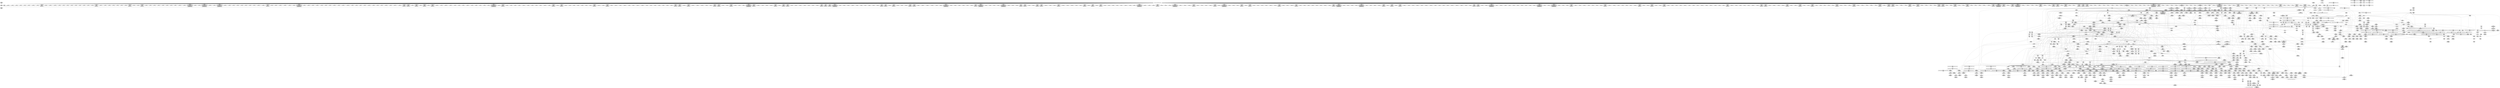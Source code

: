 digraph {
	CE0x5bcb6f0 [shape=record,shape=Mrecord,label="{CE0x5bcb6f0|i64*_getelementptr_inbounds_(_29_x_i64_,_29_x_i64_*___llvm_gcov_ctr228,_i64_0,_i64_6)|*Constant*}"]
	CE0x5b2e790 [shape=record,shape=Mrecord,label="{CE0x5b2e790|104:_%struct.inode*,_:_CRE_16,24_|*MultipleSource*|Function::selinux_inode_rename&Arg::old_dentry::|Function::selinux_inode_rename&Arg::new_dentry::|security/selinux/hooks.c,1814|Function::may_rename&Arg::new_dentry::|Function::may_rename&Arg::old_dentry::}"]
	CE0x5b77d50 [shape=record,shape=Mrecord,label="{CE0x5b77d50|0:_i16,_56:_i8*,_:_CRE_968,976_|*MultipleSource*|*LoadInst*|security/selinux/hooks.c,1814|security/selinux/hooks.c,1814}"]
	CE0x5b231a0 [shape=record,shape=Mrecord,label="{CE0x5b231a0|104:_%struct.inode*,_:_CRE_214,215_}"]
	CE0x5b5db80 [shape=record,shape=Mrecord,label="{CE0x5b5db80|i64*_getelementptr_inbounds_(_11_x_i64_,_11_x_i64_*___llvm_gcov_ctr125,_i64_0,_i64_8)|*Constant*}"]
	CE0x5b04a30 [shape=record,shape=Mrecord,label="{CE0x5b04a30|0:_i16,_56:_i8*,_:_CRE_232,236_|*MultipleSource*|*LoadInst*|security/selinux/hooks.c,1814|security/selinux/hooks.c,1814}"]
	CE0x5b65a80 [shape=record,shape=Mrecord,label="{CE0x5b65a80|current_sid:_tmp20|security/selinux/hooks.c,218|*SummSource*}"]
	CE0x5bb8920 [shape=record,shape=Mrecord,label="{CE0x5bb8920|may_rename:_conv28|security/selinux/hooks.c,1839|*SummSink*}"]
	CE0x5b658e0 [shape=record,shape=Mrecord,label="{CE0x5b658e0|current_sid:_tmp20|security/selinux/hooks.c,218}"]
	CE0x5bf9fa0 [shape=record,shape=Mrecord,label="{CE0x5bf9fa0|may_rename:_tmp51|security/selinux/hooks.c,1840}"]
	CE0x5b25480 [shape=record,shape=Mrecord,label="{CE0x5b25480|104:_%struct.inode*,_:_CRE_296,304_|*MultipleSource*|Function::selinux_inode_rename&Arg::old_dentry::|Function::selinux_inode_rename&Arg::new_dentry::|security/selinux/hooks.c,1814|Function::may_rename&Arg::new_dentry::|Function::may_rename&Arg::old_dentry::}"]
	CE0x5bd73f0 [shape=record,shape=Mrecord,label="{CE0x5bd73f0|may_rename:_tmp37|security/selinux/hooks.c,1832|*SummSource*}"]
	CE0x5bd4c20 [shape=record,shape=Mrecord,label="{CE0x5bd4c20|i64*_getelementptr_inbounds_(_29_x_i64_,_29_x_i64_*___llvm_gcov_ctr228,_i64_0,_i64_14)|*Constant*}"]
	CE0x5bfe220 [shape=record,shape=Mrecord,label="{CE0x5bfe220|i64_19|*Constant*}"]
	CE0x5afe800 [shape=record,shape=Mrecord,label="{CE0x5afe800|104:_%struct.inode*,_:_CRE_153,154_}"]
	CE0x5b00220 [shape=record,shape=Mrecord,label="{CE0x5b00220|104:_%struct.inode*,_:_CRE_175,176_}"]
	CE0x5b27580 [shape=record,shape=Mrecord,label="{CE0x5b27580|0:_i16,_56:_i8*,_:_CRE_139,140_}"]
	CE0x5c1abf0 [shape=record,shape=Mrecord,label="{CE0x5c1abf0|GLOBAL:_current_task|Global_var:current_task|*SummSink*}"]
	CE0x5b06c90 [shape=record,shape=Mrecord,label="{CE0x5b06c90|0:_i16,_56:_i8*,_:_CRE_267,268_}"]
	CE0x5c15240 [shape=record,shape=Mrecord,label="{CE0x5c15240|i64_1024|*Constant*|*SummSource*}"]
	CE0x5b8cc60 [shape=record,shape=Mrecord,label="{CE0x5b8cc60|may_rename:_d_inode2|security/selinux/hooks.c,1815|*SummSource*}"]
	CE0x5b1a850 [shape=record,shape=Mrecord,label="{CE0x5b1a850|28:_i32,_:_CRE_28,32_|*MultipleSource*|*LoadInst*|security/selinux/hooks.c,1816|security/selinux/hooks.c,1816|security/selinux/hooks.c,1840}"]
	CE0x5b2cd00 [shape=record,shape=Mrecord,label="{CE0x5b2cd00|0:_i16,_56:_i8*,_:_CRE_120,128_|*MultipleSource*|*LoadInst*|security/selinux/hooks.c,1814|security/selinux/hooks.c,1814}"]
	CE0x5c0f6b0 [shape=record,shape=Mrecord,label="{CE0x5c0f6b0|i64*_getelementptr_inbounds_(_29_x_i64_,_29_x_i64_*___llvm_gcov_ctr228,_i64_0,_i64_25)|*Constant*}"]
	CE0x5b00810 [shape=record,shape=Mrecord,label="{CE0x5b00810|104:_%struct.inode*,_:_CRE_180,181_}"]
	CE0x5b794c0 [shape=record,shape=Mrecord,label="{CE0x5b794c0|may_rename:_tobool12|security/selinux/hooks.c,1829|*SummSource*}"]
	CE0x5bcacc0 [shape=record,shape=Mrecord,label="{CE0x5bcacc0|may_rename:_tmp21|security/selinux/hooks.c,1827|*SummSink*}"]
	CE0x5b099b0 [shape=record,shape=Mrecord,label="{CE0x5b099b0|0:_i16,_56:_i8*,_:_CRE_305,306_}"]
	CE0x5b028c0 [shape=record,shape=Mrecord,label="{CE0x5b028c0|may_rename:_tmp3|security/selinux/hooks.c,1813|*SummSink*}"]
	CE0x5b16110 [shape=record,shape=Mrecord,label="{CE0x5b16110|0:_i16,_56:_i8*,_:_CRE_752,756_|*MultipleSource*|*LoadInst*|security/selinux/hooks.c,1814|security/selinux/hooks.c,1814}"]
	CE0x5baa170 [shape=record,shape=Mrecord,label="{CE0x5baa170|avc_has_perm:_ssid|Function::avc_has_perm&Arg::ssid::|*SummSource*}"]
	CE0x5b0a460 [shape=record,shape=Mrecord,label="{CE0x5b0a460|0:_i16,_56:_i8*,_:_CRE_320,328_|*MultipleSource*|*LoadInst*|security/selinux/hooks.c,1814|security/selinux/hooks.c,1814}"]
	CE0x5b76c60 [shape=record,shape=Mrecord,label="{CE0x5b76c60|0:_i16,_56:_i8*,_:_CRE_928,929_}"]
	CE0x5b2b840 [shape=record,shape=Mrecord,label="{CE0x5b2b840|0:_i16,_56:_i8*,_:_CRE_32,40_|*MultipleSource*|*LoadInst*|security/selinux/hooks.c,1814|security/selinux/hooks.c,1814}"]
	CE0x5b11930 [shape=record,shape=Mrecord,label="{CE0x5b11930|0:_i16,_56:_i8*,_:_CRE_589,590_}"]
	CE0x5b626f0 [shape=record,shape=Mrecord,label="{CE0x5b626f0|current_sid:_tmp21|security/selinux/hooks.c,218}"]
	CE0x5aeb780 [shape=record,shape=Mrecord,label="{CE0x5aeb780|may_rename:_if.end|*SummSource*}"]
	CE0x5b29e00 [shape=record,shape=Mrecord,label="{CE0x5b29e00|0:_i16,_56:_i8*,_:_CRE_173,174_}"]
	CE0x5bc8240 [shape=record,shape=Mrecord,label="{CE0x5bc8240|may_rename:_tmp44|*LoadInst*|security/selinux/hooks.c,1838|*SummSink*}"]
	CE0x5b1b1d0 [shape=record,shape=Mrecord,label="{CE0x5b1b1d0|0:_i16,_56:_i8*,_:_CRE_832,840_|*MultipleSource*|*LoadInst*|security/selinux/hooks.c,1814|security/selinux/hooks.c,1814}"]
	CE0x5ac91d0 [shape=record,shape=Mrecord,label="{CE0x5ac91d0|GLOBAL:_may_rename|*Constant*|*SummSink*}"]
	CE0x5b7a2a0 [shape=record,shape=Mrecord,label="{CE0x5b7a2a0|56:_i8*,_:_CRE_56,64_|*MultipleSource*|Function::selinux_inode_rename&Arg::new_inode::|security/selinux/hooks.c,1816|Function::may_rename&Arg::new_dir::}"]
	CE0x5b0b690 [shape=record,shape=Mrecord,label="{CE0x5b0b690|0:_i16,_56:_i8*,_:_CRE_408,416_|*MultipleSource*|*LoadInst*|security/selinux/hooks.c,1814|security/selinux/hooks.c,1814}"]
	CE0x5b2e510 [shape=record,shape=Mrecord,label="{CE0x5b2e510|may_rename:_i_security1|security/selinux/hooks.c,1814|*SummSink*}"]
	CE0x5b8dde0 [shape=record,shape=Mrecord,label="{CE0x5b8dde0|may_rename:_cmp|security/selinux/hooks.c,1815|*SummSource*}"]
	CE0x5aed600 [shape=record,shape=Mrecord,label="{CE0x5aed600|get_current:_tmp2}"]
	CE0x5b2c3c0 [shape=record,shape=Mrecord,label="{CE0x5b2c3c0|0:_i16,_56:_i8*,_:_CRE_80,88_|*MultipleSource*|*LoadInst*|security/selinux/hooks.c,1814|security/selinux/hooks.c,1814}"]
	CE0x5c05130 [shape=record,shape=Mrecord,label="{CE0x5c05130|may_rename:_tmp81|security/selinux/hooks.c,1854}"]
	CE0x5bb6bf0 [shape=record,shape=Mrecord,label="{CE0x5bb6bf0|may_rename:_tmp48|security/selinux/hooks.c,1838|*SummSink*}"]
	CE0x5c1bdc0 [shape=record,shape=Mrecord,label="{CE0x5c1bdc0|i64*_getelementptr_inbounds_(_29_x_i64_,_29_x_i64_*___llvm_gcov_ctr228,_i64_0,_i64_27)|*Constant*}"]
	CE0x5b0f330 [shape=record,shape=Mrecord,label="{CE0x5b0f330|0:_i16,_56:_i8*,_:_CRE_557,558_}"]
	CE0x5b76080 [shape=record,shape=Mrecord,label="{CE0x5b76080|0:_i16,_56:_i8*,_:_CRE_918,919_}"]
	CE0x5affe90 [shape=record,shape=Mrecord,label="{CE0x5affe90|104:_%struct.inode*,_:_CRE_172,173_}"]
	CE0x5ab58e0 [shape=record,shape=Mrecord,label="{CE0x5ab58e0|may_rename:_old_dir|Function::may_rename&Arg::old_dir::|*SummSink*}"]
	CE0x5c0c3b0 [shape=record,shape=Mrecord,label="{CE0x5c0c3b0|may_rename:_tmp72|security/selinux/hooks.c,1849|*SummSource*}"]
	CE0x5b70be0 [shape=record,shape=Mrecord,label="{CE0x5b70be0|get_current:_tmp3}"]
	CE0x5bb74e0 [shape=record,shape=Mrecord,label="{CE0x5bb74e0|i64*_getelementptr_inbounds_(_29_x_i64_,_29_x_i64_*___llvm_gcov_ctr228,_i64_0,_i64_17)|*Constant*|*SummSource*}"]
	CE0x5c014c0 [shape=record,shape=Mrecord,label="{CE0x5c014c0|may_rename:_cond|security/selinux/hooks.c,1848}"]
	CE0x5bb8cf0 [shape=record,shape=Mrecord,label="{CE0x5bb8cf0|i64_2097152|*Constant*|*SummSource*}"]
	CE0x5b10890 [shape=record,shape=Mrecord,label="{CE0x5b10890|0:_i16,_56:_i8*,_:_CRE_575,576_}"]
	CE0x5ba8170 [shape=record,shape=Mrecord,label="{CE0x5ba8170|i64_22|*Constant*}"]
	CE0x5b29810 [shape=record,shape=Mrecord,label="{CE0x5b29810|0:_i16,_56:_i8*,_:_CRE_168,169_}"]
	CE0x5b7c4e0 [shape=record,shape=Mrecord,label="{CE0x5b7c4e0|may_rename:_tmp76|security/selinux/hooks.c,1851}"]
	CE0x5bcc210 [shape=record,shape=Mrecord,label="{CE0x5bcc210|may_rename:_tmp24|security/selinux/hooks.c,1828|*SummSink*}"]
	CE0x5bd9ac0 [shape=record,shape=Mrecord,label="{CE0x5bd9ac0|may_rename:_tobool19|security/selinux/hooks.c,1832|*SummSource*}"]
	CE0x5aff640 [shape=record,shape=Mrecord,label="{CE0x5aff640|104:_%struct.inode*,_:_CRE_165,166_}"]
	CE0x5c00890 [shape=record,shape=Mrecord,label="{CE0x5c00890|i64_16777216|*Constant*}"]
	CE0x5bb6900 [shape=record,shape=Mrecord,label="{CE0x5bb6900|may_rename:_tmp48|security/selinux/hooks.c,1838}"]
	CE0x5ab5a50 [shape=record,shape=Mrecord,label="{CE0x5ab5a50|selinux_inode_rename:_old_dentry|Function::selinux_inode_rename&Arg::old_dentry::}"]
	CE0x5b78600 [shape=record,shape=Mrecord,label="{CE0x5b78600|0:_i16,_56:_i8*,_:_CRE_982,983_}"]
	CE0x6dd9520 [shape=record,shape=Mrecord,label="{CE0x6dd9520|selinux_inode_rename:_tmp2}"]
	CE0x5afce10 [shape=record,shape=Mrecord,label="{CE0x5afce10|i64*_getelementptr_inbounds_(_29_x_i64_,_29_x_i64_*___llvm_gcov_ctr228,_i64_0,_i64_3)|*Constant*}"]
	CE0x5afc7d0 [shape=record,shape=Mrecord,label="{CE0x5afc7d0|current_sid:_tmp2|*SummSink*}"]
	CE0x5b22950 [shape=record,shape=Mrecord,label="{CE0x5b22950|104:_%struct.inode*,_:_CRE_207,208_}"]
	CE0x5b7d490 [shape=record,shape=Mrecord,label="{CE0x5b7d490|may_rename:_tmp20|security/selinux/hooks.c,1827}"]
	CE0x5bd90d0 [shape=record,shape=Mrecord,label="{CE0x5bd90d0|may_rename:_call18|security/selinux/hooks.c,1830|*SummSource*}"]
	CE0x5baadf0 [shape=record,shape=Mrecord,label="{CE0x5baadf0|avc_has_perm:_tclass|Function::avc_has_perm&Arg::tclass::|*SummSink*}"]
	CE0x5acec10 [shape=record,shape=Mrecord,label="{CE0x5acec10|i64_0|*Constant*|*SummSink*}"]
	CE0x5b11a60 [shape=record,shape=Mrecord,label="{CE0x5b11a60|0:_i16,_56:_i8*,_:_CRE_590,591_}"]
	CE0x5b75370 [shape=record,shape=Mrecord,label="{CE0x5b75370|0:_i16,_56:_i8*,_:_CRE_907,908_}"]
	CE0x5c0f3c0 [shape=record,shape=Mrecord,label="{CE0x5c0f3c0|may_rename:_tobool49|security/selinux/hooks.c,1848|*SummSource*}"]
	CE0x5b080c0 [shape=record,shape=Mrecord,label="{CE0x5b080c0|0:_i16,_56:_i8*,_:_CRE_284,285_}"]
	CE0x5b73bb0 [shape=record,shape=Mrecord,label="{CE0x5b73bb0|0:_i16,_56:_i8*,_:_CRE_887,888_}"]
	CE0x5c17d40 [shape=record,shape=Mrecord,label="{CE0x5c17d40|current_sid:_tmp13|security/selinux/hooks.c,218|*SummSink*}"]
	CE0x5b600e0 [shape=record,shape=Mrecord,label="{CE0x5b600e0|i8*_getelementptr_inbounds_(_25_x_i8_,_25_x_i8_*_.str3,_i32_0,_i32_0)|*Constant*|*SummSource*}"]
	CE0x5ae85f0 [shape=record,shape=Mrecord,label="{CE0x5ae85f0|may_rename:_call|security/selinux/hooks.c,1808}"]
	CE0x5c0c850 [shape=record,shape=Mrecord,label="{CE0x5c0c850|may_rename:_tmp73|security/selinux/hooks.c,1849|*SummSource*}"]
	CE0x5b0cd90 [shape=record,shape=Mrecord,label="{CE0x5b0cd90|0:_i16,_56:_i8*,_:_CRE_479,480_}"]
	CE0x5afcf90 [shape=record,shape=Mrecord,label="{CE0x5afcf90|i64*_getelementptr_inbounds_(_29_x_i64_,_29_x_i64_*___llvm_gcov_ctr228,_i64_0,_i64_3)|*Constant*|*SummSource*}"]
	CE0x5bce620 [shape=record,shape=Mrecord,label="{CE0x5bce620|i64_7|*Constant*|*SummSink*}"]
	CE0x5bac300 [shape=record,shape=Mrecord,label="{CE0x5bac300|avc_has_perm:_auditdata|Function::avc_has_perm&Arg::auditdata::|*SummSink*}"]
	CE0x5bfe1b0 [shape=record,shape=Mrecord,label="{CE0x5bfe1b0|may_rename:_tmp56|security/selinux/hooks.c,1842|*SummSource*}"]
	CE0x5bb99a0 [shape=record,shape=Mrecord,label="{CE0x5bb99a0|may_rename:_av.0|*SummSource*}"]
	CE0x5c15e50 [shape=record,shape=Mrecord,label="{CE0x5c15e50|may_rename:_tmp68|security/selinux/hooks.c,1846|*SummSource*}"]
	CE0x5b24310 [shape=record,shape=Mrecord,label="{CE0x5b24310|104:_%struct.inode*,_:_CRE_248,256_|*MultipleSource*|Function::selinux_inode_rename&Arg::old_dentry::|Function::selinux_inode_rename&Arg::new_dentry::|security/selinux/hooks.c,1814|Function::may_rename&Arg::new_dentry::|Function::may_rename&Arg::old_dentry::}"]
	CE0x5b78c10 [shape=record,shape=Mrecord,label="{CE0x5b78c10|0:_i16,_56:_i8*,_:_CRE_992,1000_|*MultipleSource*|*LoadInst*|security/selinux/hooks.c,1814|security/selinux/hooks.c,1814}"]
	CE0x5c181f0 [shape=record,shape=Mrecord,label="{CE0x5c181f0|current_sid:_tmp14|security/selinux/hooks.c,218}"]
	CE0x5c04ae0 [shape=record,shape=Mrecord,label="{CE0x5c04ae0|i64*_getelementptr_inbounds_(_29_x_i64_,_29_x_i64_*___llvm_gcov_ctr228,_i64_0,_i64_28)|*Constant*}"]
	CE0x5b62ba0 [shape=record,shape=Mrecord,label="{CE0x5b62ba0|i32_22|*Constant*}"]
	CE0x5b1b780 [shape=record,shape=Mrecord,label="{CE0x5b1b780|may_rename:_bb|*SummSource*}"]
	CE0x5c1b070 [shape=record,shape=Mrecord,label="{CE0x5c1b070|current_sid:_land.lhs.true}"]
	CE0x5c0b6d0 [shape=record,shape=Mrecord,label="{CE0x5c0b6d0|may_rename:_tmp68|security/selinux/hooks.c,1846|*SummSink*}"]
	CE0x5b08f00 [shape=record,shape=Mrecord,label="{CE0x5b08f00|0:_i16,_56:_i8*,_:_CRE_296,297_}"]
	CE0x5bb51f0 [shape=record,shape=Mrecord,label="{CE0x5bb51f0|may_rename:_tobool26|security/selinux/hooks.c,1838|*SummSink*}"]
	CE0x5b006e0 [shape=record,shape=Mrecord,label="{CE0x5b006e0|104:_%struct.inode*,_:_CRE_179,180_}"]
	CE0x5bb0600 [shape=record,shape=Mrecord,label="{CE0x5bb0600|may_rename:_sid5|security/selinux/hooks.c,1821|*SummSource*}"]
	CE0x5bb6070 [shape=record,shape=Mrecord,label="{CE0x5bb6070|may_rename:_tmp46|security/selinux/hooks.c,1838|*SummSource*}"]
	CE0x5b78730 [shape=record,shape=Mrecord,label="{CE0x5b78730|0:_i16,_56:_i8*,_:_CRE_983,984_}"]
	CE0x5c0e470 [shape=record,shape=Mrecord,label="{CE0x5c0e470|may_rename:_sid47|security/selinux/hooks.c,1846|*SummSink*}"]
	CE0x5b25fc0 [shape=record,shape=Mrecord,label="{CE0x5b25fc0|104:_%struct.inode*,_:_CRE_308,309_}"]
	CE0x5b66400 [shape=record,shape=Mrecord,label="{CE0x5b66400|current_sid:_call4|security/selinux/hooks.c,218|*SummSource*}"]
	CE0x5bfb720 [shape=record,shape=Mrecord,label="{CE0x5bfb720|i64*_getelementptr_inbounds_(_29_x_i64_,_29_x_i64_*___llvm_gcov_ctr228,_i64_0,_i64_20)|*Constant*|*SummSource*}"]
	CE0x5c0fa70 [shape=record,shape=Mrecord,label="{CE0x5c0fa70|i64*_getelementptr_inbounds_(_29_x_i64_,_29_x_i64_*___llvm_gcov_ctr228,_i64_0,_i64_25)|*Constant*|*SummSink*}"]
	CE0x5bd5380 [shape=record,shape=Mrecord,label="{CE0x5bd5380|may_rename:_tmp43|security/selinux/hooks.c,1834}"]
	CE0x5b05600 [shape=record,shape=Mrecord,label="{CE0x5b05600|0:_i16,_56:_i8*,_:_CRE_248,249_}"]
	CE0x5bcd990 [shape=record,shape=Mrecord,label="{CE0x5bcd990|i64_5|*Constant*|*SummSink*}"]
	CE0x5b04df0 [shape=record,shape=Mrecord,label="{CE0x5b04df0|0:_i16,_56:_i8*,_:_CRE_242,243_}"]
	CE0x5c1c520 [shape=record,shape=Mrecord,label="{CE0x5c1c520|may_rename:_tmp79|security/selinux/hooks.c,1853}"]
	CE0x5b5d940 [shape=record,shape=Mrecord,label="{CE0x5b5d940|i64*_getelementptr_inbounds_(_11_x_i64_,_11_x_i64_*___llvm_gcov_ctr125,_i64_0,_i64_8)|*Constant*|*SummSink*}"]
	CE0x5bd1880 [shape=record,shape=Mrecord,label="{CE0x5bd1880|may_rename:_tmp32|security/selinux/hooks.c,1829}"]
	CE0x5af08c0 [shape=record,shape=Mrecord,label="{CE0x5af08c0|may_rename:_if.end11|*SummSource*}"]
	CE0x5ab3e90 [shape=record,shape=Mrecord,label="{CE0x5ab3e90|selinux_inode_rename:_tmp}"]
	CE0x5b5ffb0 [shape=record,shape=Mrecord,label="{CE0x5b5ffb0|i8*_getelementptr_inbounds_(_25_x_i8_,_25_x_i8_*_.str3,_i32_0,_i32_0)|*Constant*}"]
	CE0x5b75700 [shape=record,shape=Mrecord,label="{CE0x5b75700|0:_i16,_56:_i8*,_:_CRE_910,911_}"]
	CE0x5b012c0 [shape=record,shape=Mrecord,label="{CE0x5b012c0|104:_%struct.inode*,_:_CRE_189,190_}"]
	CE0x5b013f0 [shape=record,shape=Mrecord,label="{CE0x5b013f0|104:_%struct.inode*,_:_CRE_190,191_}"]
	CE0x5c0c230 [shape=record,shape=Mrecord,label="{CE0x5c0c230|may_rename:_tmp72|security/selinux/hooks.c,1849}"]
	CE0x5c0ef40 [shape=record,shape=Mrecord,label="{CE0x5c0ef40|i64_23|*Constant*}"]
	CE0x5af30f0 [shape=record,shape=Mrecord,label="{CE0x5af30f0|104:_%struct.inode*,_:_CRE_96,104_|*MultipleSource*|Function::selinux_inode_rename&Arg::old_dentry::|Function::selinux_inode_rename&Arg::new_dentry::|security/selinux/hooks.c,1814|Function::may_rename&Arg::new_dentry::|Function::may_rename&Arg::old_dentry::}"]
	CE0x5bb7600 [shape=record,shape=Mrecord,label="{CE0x5bb7600|may_rename:_tmp49|security/selinux/hooks.c,1839|*SummSink*}"]
	CE0x5b1e6b0 [shape=record,shape=Mrecord,label="{CE0x5b1e6b0|_call_void_mcount()_#3|*SummSink*}"]
	CE0x5b23660 [shape=record,shape=Mrecord,label="{CE0x5b23660|104:_%struct.inode*,_:_CRE_218,219_}"]
	CE0x5ab7780 [shape=record,shape=Mrecord,label="{CE0x5ab7780|selinux_inode_rename:_old_dentry|Function::selinux_inode_rename&Arg::old_dentry::|*SummSource*}"]
	CE0x5bb65e0 [shape=record,shape=Mrecord,label="{CE0x5bb65e0|may_rename:_tmp47|security/selinux/hooks.c,1838|*SummSource*}"]
	CE0x5b0f920 [shape=record,shape=Mrecord,label="{CE0x5b0f920|0:_i16,_56:_i8*,_:_CRE_562,563_}"]
	CE0x5afedf0 [shape=record,shape=Mrecord,label="{CE0x5afedf0|104:_%struct.inode*,_:_CRE_158,159_}"]
	CE0x5bb5990 [shape=record,shape=Mrecord,label="{CE0x5bb5990|may_rename:_tmp45|security/selinux/hooks.c,1838}"]
	CE0x5c150a0 [shape=record,shape=Mrecord,label="{CE0x5c150a0|may_rename:_tobool52|security/selinux/hooks.c,1849|*SummSink*}"]
	CE0x5ad88a0 [shape=record,shape=Mrecord,label="{CE0x5ad88a0|i64*_getelementptr_inbounds_(_11_x_i64_,_11_x_i64_*___llvm_gcov_ctr125,_i64_0,_i64_1)|*Constant*|*SummSink*}"]
	CE0x5bd7050 [shape=record,shape=Mrecord,label="{CE0x5bd7050|may_rename:_tmp35|security/selinux/hooks.c,1831|*SummSource*}"]
	CE0x5b64920 [shape=record,shape=Mrecord,label="{CE0x5b64920|current_sid:_tmp19|security/selinux/hooks.c,218|*SummSource*}"]
	CE0x5bfa6e0 [shape=record,shape=Mrecord,label="{CE0x5bfa6e0|may_rename:_tmp54|security/selinux/hooks.c,1841|*SummSource*}"]
	CE0x5ba03e0 [shape=record,shape=Mrecord,label="{CE0x5ba03e0|may_rename:_tmp9|*LoadInst*|security/selinux/hooks.c,1816|*SummSource*}"]
	CE0x5bd9410 [shape=record,shape=Mrecord,label="{CE0x5bd9410|i32_4194304|*Constant*}"]
	CE0x5b2bab0 [shape=record,shape=Mrecord,label="{CE0x5b2bab0|0:_i16,_56:_i8*,_:_CRE_48,56_|*MultipleSource*|*LoadInst*|security/selinux/hooks.c,1814|security/selinux/hooks.c,1814}"]
	CE0x5b77380 [shape=record,shape=Mrecord,label="{CE0x5b77380|0:_i16,_56:_i8*,_:_CRE_934,935_}"]
	CE0x5b70af0 [shape=record,shape=Mrecord,label="{CE0x5b70af0|get_current:_tmp4|./arch/x86/include/asm/current.h,14}"]
	CE0x5c0b7d0 [shape=record,shape=Mrecord,label="{CE0x5c0b7d0|may_rename:_tmp69|security/selinux/hooks.c,1847}"]
	CE0x5c1d9a0 [shape=record,shape=Mrecord,label="{CE0x5c1d9a0|may_rename:_and44|security/selinux/hooks.c,1845|*SummSink*}"]
	CE0x5c1c120 [shape=record,shape=Mrecord,label="{CE0x5c1c120|i64*_getelementptr_inbounds_(_29_x_i64_,_29_x_i64_*___llvm_gcov_ctr228,_i64_0,_i64_27)|*Constant*|*SummSink*}"]
	CE0x5ab4d30 [shape=record,shape=Mrecord,label="{CE0x5ab4d30|selinux_inode_rename:_new_dentry|Function::selinux_inode_rename&Arg::new_dentry::|*SummSource*}"]
	CE0x5b5c3c0 [shape=record,shape=Mrecord,label="{CE0x5b5c3c0|i64*_getelementptr_inbounds_(_11_x_i64_,_11_x_i64_*___llvm_gcov_ctr125,_i64_0,_i64_6)|*Constant*}"]
	CE0x5c1a3a0 [shape=record,shape=Mrecord,label="{CE0x5c1a3a0|get_current:_tmp4|./arch/x86/include/asm/current.h,14|*SummSource*}"]
	CE0x5b0f460 [shape=record,shape=Mrecord,label="{CE0x5b0f460|0:_i16,_56:_i8*,_:_CRE_558,559_}"]
	CE0x5afe1f0 [shape=record,shape=Mrecord,label="{CE0x5afe1f0|104:_%struct.inode*,_:_CRE_147,148_}"]
	CE0x5bfb2f0 [shape=record,shape=Mrecord,label="{CE0x5bfb2f0|i64*_getelementptr_inbounds_(_29_x_i64_,_29_x_i64_*___llvm_gcov_ctr228,_i64_0,_i64_20)|*Constant*}"]
	CE0x5bb1220 [shape=record,shape=Mrecord,label="{CE0x5bb1220|i32_3|*Constant*|*SummSource*}"]
	CE0x5aed160 [shape=record,shape=Mrecord,label="{CE0x5aed160|may_rename:_if.then20|*SummSink*}"]
	CE0x5b0d840 [shape=record,shape=Mrecord,label="{CE0x5b0d840|0:_i16,_56:_i8*,_:_CRE_552,553_}"]
	CE0x5b62cd0 [shape=record,shape=Mrecord,label="{CE0x5b62cd0|i32_22|*Constant*|*SummSource*}"]
	CE0x5c1c190 [shape=record,shape=Mrecord,label="{CE0x5c1c190|may_rename:_tmp78|security/selinux/hooks.c,1853|*SummSink*}"]
	CE0x5b03e30 [shape=record,shape=Mrecord,label="{CE0x5b03e30|0:_i16,_56:_i8*,_:_CRE_204,205_}"]
	CE0x5bdafe0 [shape=record,shape=Mrecord,label="{CE0x5bdafe0|i64*_getelementptr_inbounds_(_2_x_i64_,_2_x_i64_*___llvm_gcov_ctr98,_i64_0,_i64_0)|*Constant*|*SummSource*}"]
	CE0x5b23070 [shape=record,shape=Mrecord,label="{CE0x5b23070|104:_%struct.inode*,_:_CRE_213,214_}"]
	CE0x5bfb000 [shape=record,shape=Mrecord,label="{CE0x5bfb000|may_rename:_tmp56|security/selinux/hooks.c,1842}"]
	CE0x5af2cc0 [shape=record,shape=Mrecord,label="{CE0x5af2cc0|104:_%struct.inode*,_:_CRE_92,93_}"]
	CE0x5b284d0 [shape=record,shape=Mrecord,label="{CE0x5b284d0|0:_i16,_56:_i8*,_:_CRE_152,153_}"]
	CE0x5bfacf0 [shape=record,shape=Mrecord,label="{CE0x5bfacf0|may_rename:_tmp55|security/selinux/hooks.c,1841|*SummSink*}"]
	CE0x5b07610 [shape=record,shape=Mrecord,label="{CE0x5b07610|0:_i16,_56:_i8*,_:_CRE_275,276_}"]
	CE0x5b1e9b0 [shape=record,shape=Mrecord,label="{CE0x5b1e9b0|may_rename:_tmp60|security/selinux/hooks.c,1843|*SummSink*}"]
	CE0x5bfbb50 [shape=record,shape=Mrecord,label="{CE0x5bfbb50|may_rename:_tmp57|security/selinux/hooks.c,1842}"]
	CE0x5ad6540 [shape=record,shape=Mrecord,label="{CE0x5ad6540|may_rename:_tmp63|*LoadInst*|security/selinux/hooks.c,1844|*SummSink*}"]
	CE0x5aec860 [shape=record,shape=Mrecord,label="{CE0x5aec860|_ret_i32_%tmp24,_!dbg_!27742|security/selinux/hooks.c,220|*SummSource*}"]
	CE0x5b2c1f0 [shape=record,shape=Mrecord,label="{CE0x5b2c1f0|0:_i16,_56:_i8*,_:_CRE_76,80_|*MultipleSource*|*LoadInst*|security/selinux/hooks.c,1814|security/selinux/hooks.c,1814}"]
	CE0x5ac0960 [shape=record,shape=Mrecord,label="{CE0x5ac0960|i64_1|*Constant*}"]
	CE0x5bcfe30 [shape=record,shape=Mrecord,label="{CE0x5bcfe30|may_rename:_cmp13|security/selinux/hooks.c,1829|*SummSource*}"]
	CE0x5b0fcb0 [shape=record,shape=Mrecord,label="{CE0x5b0fcb0|0:_i16,_56:_i8*,_:_CRE_565,566_}"]
	CE0x5bdb9b0 [shape=record,shape=Mrecord,label="{CE0x5bdb9b0|current_sid:_tmp24|security/selinux/hooks.c,220|*SummSink*}"]
	CE0x5b03bd0 [shape=record,shape=Mrecord,label="{CE0x5b03bd0|0:_i16,_56:_i8*,_:_CRE_202,203_}"]
	CE0x5b64060 [shape=record,shape=Mrecord,label="{CE0x5b64060|i64*_getelementptr_inbounds_(_11_x_i64_,_11_x_i64_*___llvm_gcov_ctr125,_i64_0,_i64_9)|*Constant*|*SummSource*}"]
	CE0x5c038d0 [shape=record,shape=Mrecord,label="{CE0x5c038d0|i64_21|*Constant*|*SummSink*}"]
	CE0x5bcdc10 [shape=record,shape=Mrecord,label="{CE0x5bcdc10|i64_8|*Constant*}"]
	CE0x5bd0f50 [shape=record,shape=Mrecord,label="{CE0x5bd0f50|may_rename:_tmp30|security/selinux/hooks.c,1829|*SummSink*}"]
	CE0x5bcc4a0 [shape=record,shape=Mrecord,label="{CE0x5bcc4a0|may_rename:_tmp25|security/selinux/hooks.c,1828|*SummSink*}"]
	CE0x5bb5540 [shape=record,shape=Mrecord,label="{CE0x5bb5540|i64_15|*Constant*|*SummSource*}"]
	CE0x5b12c30 [shape=record,shape=Mrecord,label="{CE0x5b12c30|0:_i16,_56:_i8*,_:_CRE_605,606_}"]
	CE0x5b0d970 [shape=record,shape=Mrecord,label="{CE0x5b0d970|0:_i16,_56:_i8*,_:_CRE_488,496_|*MultipleSource*|*LoadInst*|security/selinux/hooks.c,1814|security/selinux/hooks.c,1814}"]
	CE0x5c0db80 [shape=record,shape=Mrecord,label="{CE0x5c0db80|may_rename:_tmp65|security/selinux/hooks.c,1844}"]
	CE0x5bcc800 [shape=record,shape=Mrecord,label="{CE0x5bcc800|may_rename:_call8|security/selinux/hooks.c,1825|*SummSource*}"]
	CE0x5b78860 [shape=record,shape=Mrecord,label="{CE0x5b78860|may_rename:_tmp5|security/selinux/hooks.c,1814}"]
	CE0x5b75960 [shape=record,shape=Mrecord,label="{CE0x5b75960|0:_i16,_56:_i8*,_:_CRE_912,913_}"]
	CE0x5aaac60 [shape=record,shape=Mrecord,label="{CE0x5aaac60|0:_i16,_56:_i8*,_:_CRE_840,848_|*MultipleSource*|*LoadInst*|security/selinux/hooks.c,1814|security/selinux/hooks.c,1814}"]
	CE0x5b09030 [shape=record,shape=Mrecord,label="{CE0x5b09030|0:_i16,_56:_i8*,_:_CRE_297,298_}"]
	CE0x5afdd50 [shape=record,shape=Mrecord,label="{CE0x5afdd50|104:_%struct.inode*,_:_CRE_145,146_}"]
	CE0x5b12b00 [shape=record,shape=Mrecord,label="{CE0x5b12b00|0:_i16,_56:_i8*,_:_CRE_604,605_}"]
	CE0x5b5fe30 [shape=record,shape=Mrecord,label="{CE0x5b5fe30|GLOBAL:_lockdep_rcu_suspicious|*Constant*|*SummSink*}"]
	CE0x5ad8810 [shape=record,shape=Mrecord,label="{CE0x5ad8810|current_sid:_tmp|*SummSink*}"]
	CE0x5b74fe0 [shape=record,shape=Mrecord,label="{CE0x5b74fe0|0:_i16,_56:_i8*,_:_CRE_904,905_}"]
	CE0x5b75bc0 [shape=record,shape=Mrecord,label="{CE0x5b75bc0|0:_i16,_56:_i8*,_:_CRE_914,915_}"]
	CE0x5bb3ef0 [shape=record,shape=Mrecord,label="{CE0x5bb3ef0|may_rename:_type|security/selinux/hooks.c,1818}"]
	CE0x5b05270 [shape=record,shape=Mrecord,label="{CE0x5b05270|0:_i16,_56:_i8*,_:_CRE_245,246_}"]
	CE0x5bd8c10 [shape=record,shape=Mrecord,label="{CE0x5bd8c10|i64_11|*Constant*|*SummSource*}"]
	CE0x5ae8c50 [shape=record,shape=Mrecord,label="{CE0x5ae8c50|may_rename:_if.end55|*SummSource*}"]
	CE0x5b290f0 [shape=record,shape=Mrecord,label="{CE0x5b290f0|0:_i16,_56:_i8*,_:_CRE_162,163_}"]
	CE0x5bd30e0 [shape=record,shape=Mrecord,label="{CE0x5bd30e0|may_rename:_tmp34|security/selinux/hooks.c,1830|*SummSink*}"]
	CE0x5bd8a90 [shape=record,shape=Mrecord,label="{CE0x5bd8a90|i64_11|*Constant*}"]
	CE0x5b22850 [shape=record,shape=Mrecord,label="{CE0x5b22850|104:_%struct.inode*,_:_CRE_206,207_}"]
	CE0x5ab5ac0 [shape=record,shape=Mrecord,label="{CE0x5ab5ac0|selinux_inode_rename:_new_inode|Function::selinux_inode_rename&Arg::new_inode::}"]
	CE0x5ae9e30 [shape=record,shape=Mrecord,label="{CE0x5ae9e30|may_rename:_if.then27|*SummSource*}"]
	CE0x5b79e00 [shape=record,shape=Mrecord,label="{CE0x5b79e00|may_rename:_and|security/selinux/hooks.c,1815|*SummSink*}"]
	CE0x5bcb620 [shape=record,shape=Mrecord,label="{CE0x5bcb620|may_rename:_sclass|security/selinux/hooks.c,1826|*SummSource*}"]
	CE0x5b2d100 [shape=record,shape=Mrecord,label="{CE0x5b2d100|0:_i16,_56:_i8*,_:_CRE_136,137_}"]
	CE0x5b0aee0 [shape=record,shape=Mrecord,label="{CE0x5b0aee0|0:_i16,_56:_i8*,_:_CRE_376,384_|*MultipleSource*|*LoadInst*|security/selinux/hooks.c,1814|security/selinux/hooks.c,1814}"]
	"CONST[source:2(external),value:2(dynamic)][purpose:{subject}]"
	CE0x5b08580 [shape=record,shape=Mrecord,label="{CE0x5b08580|0:_i16,_56:_i8*,_:_CRE_288,289_}"]
	CE0x5bfa3a0 [shape=record,shape=Mrecord,label="{CE0x5bfa3a0|may_rename:_tmp51|security/selinux/hooks.c,1840|*SummSink*}"]
	CE0x5b1eee0 [shape=record,shape=Mrecord,label="{CE0x5b1eee0|may_rename:_tmp61|security/selinux/hooks.c,1843|*SummSink*}"]
	CE0x5ad58c0 [shape=record,shape=Mrecord,label="{CE0x5ad58c0|may_rename:_d_inode39|security/selinux/hooks.c,1844|*SummSource*}"]
	CE0x5b232d0 [shape=record,shape=Mrecord,label="{CE0x5b232d0|104:_%struct.inode*,_:_CRE_215,216_}"]
	CE0x5bcd6a0 [shape=record,shape=Mrecord,label="{CE0x5bcd6a0|i64_5|*Constant*}"]
	CE0x5b641f0 [shape=record,shape=Mrecord,label="{CE0x5b641f0|i64*_getelementptr_inbounds_(_11_x_i64_,_11_x_i64_*___llvm_gcov_ctr125,_i64_0,_i64_9)|*Constant*|*SummSink*}"]
	CE0x5c0cca0 [shape=record,shape=Mrecord,label="{CE0x5c0cca0|may_rename:_tmp74|security/selinux/hooks.c,1850}"]
	CE0x5b608e0 [shape=record,shape=Mrecord,label="{CE0x5b608e0|current_sid:_tmp15|security/selinux/hooks.c,218|*SummSource*}"]
	CE0x5c19f50 [shape=record,shape=Mrecord,label="{CE0x5c19f50|current_sid:_do.end}"]
	CE0x5ad54e0 [shape=record,shape=Mrecord,label="{CE0x5ad54e0|i32_0|*Constant*}"]
	CE0x5ab03f0 [shape=record,shape=Mrecord,label="{CE0x5ab03f0|selinux_inode_rename:_tmp3}"]
	CE0x5babb80 [shape=record,shape=Mrecord,label="{CE0x5babb80|_ret_i32_%retval.0,_!dbg_!27728|security/selinux/avc.c,775}"]
	CE0x5b1e5f0 [shape=record,shape=Mrecord,label="{CE0x5b1e5f0|_call_void_mcount()_#3|*SummSource*}"]
	CE0x5b26be0 [shape=record,shape=Mrecord,label="{CE0x5b26be0|104:_%struct.inode*,_:_CRE_319,320_}"]
	CE0x5b78500 [shape=record,shape=Mrecord,label="{CE0x5b78500|0:_i16,_56:_i8*,_:_CRE_981,982_}"]
	CE0x5aaa720 [shape=record,shape=Mrecord,label="{CE0x5aaa720|selinux_inode_rename:_new_inode|Function::selinux_inode_rename&Arg::new_inode::|*SummSink*}"]
	CE0x5b1bd40 [shape=record,shape=Mrecord,label="{CE0x5b1bd40|current_sid:_land.lhs.true|*SummSink*}"]
	CE0x5b07f90 [shape=record,shape=Mrecord,label="{CE0x5b07f90|0:_i16,_56:_i8*,_:_CRE_283,284_}"]
	CE0x5b09e70 [shape=record,shape=Mrecord,label="{CE0x5b09e70|0:_i16,_56:_i8*,_:_CRE_309,310_}"]
	CE0x5b0c920 [shape=record,shape=Mrecord,label="{CE0x5b0c920|0:_i16,_56:_i8*,_:_CRE_475,476_}"]
	CE0x5b29940 [shape=record,shape=Mrecord,label="{CE0x5b29940|0:_i16,_56:_i8*,_:_CRE_169,170_}"]
	CE0x54bd850 [shape=record,shape=Mrecord,label="{CE0x54bd850|selinux_inode_rename:_old_inode|Function::selinux_inode_rename&Arg::old_inode::|*SummSink*}"]
	CE0x5b2a2c0 [shape=record,shape=Mrecord,label="{CE0x5b2a2c0|0:_i16,_56:_i8*,_:_CRE_177,178_}"]
	CE0x5c1d830 [shape=record,shape=Mrecord,label="{CE0x5c1d830|may_rename:_and44|security/selinux/hooks.c,1845|*SummSource*}"]
	CE0x5c19810 [shape=record,shape=Mrecord,label="{CE0x5c19810|current_sid:_tmp11|security/selinux/hooks.c,218}"]
	CE0x5bfd970 [shape=record,shape=Mrecord,label="{CE0x5bfd970|i64_21|*Constant*|*SummSource*}"]
	CE0x5bdbba0 [shape=record,shape=Mrecord,label="{CE0x5bdbba0|get_current:_tmp|*SummSink*}"]
	CE0x5b63060 [shape=record,shape=Mrecord,label="{CE0x5b63060|current_sid:_security|security/selinux/hooks.c,218}"]
	CE0x5b08450 [shape=record,shape=Mrecord,label="{CE0x5b08450|0:_i16,_56:_i8*,_:_CRE_287,288_}"]
	CE0x5b13cd0 [shape=record,shape=Mrecord,label="{CE0x5b13cd0|0:_i16,_56:_i8*,_:_CRE_619,620_}"]
	CE0x5b8d190 [shape=record,shape=Mrecord,label="{CE0x5b8d190|may_rename:_tmp7|*LoadInst*|security/selinux/hooks.c,1815|*SummSink*}"]
	CE0x5bfaa00 [shape=record,shape=Mrecord,label="{CE0x5bfaa00|may_rename:_tmp55|security/selinux/hooks.c,1841}"]
	CE0x5bd77e0 [shape=record,shape=Mrecord,label="{CE0x5bd77e0|may_rename:_tmp38|security/selinux/hooks.c,1832}"]
	CE0x5b66db0 [shape=record,shape=Mrecord,label="{CE0x5b66db0|get_current:_entry|*SummSource*}"]
	CE0x5c0ead0 [shape=record,shape=Mrecord,label="{CE0x5c0ead0|i64_24|*Constant*}"]
	CE0x5c17fd0 [shape=record,shape=Mrecord,label="{CE0x5c17fd0|i1_true|*Constant*|*SummSink*}"]
	CE0x5bc4190 [shape=record,shape=Mrecord,label="{CE0x5bc4190|may_rename:_tmp18|security/selinux/hooks.c,1825|*SummSink*}"]
	CE0x5b11cc0 [shape=record,shape=Mrecord,label="{CE0x5b11cc0|0:_i16,_56:_i8*,_:_CRE_592,593_}"]
	CE0x5b0bc00 [shape=record,shape=Mrecord,label="{CE0x5b0bc00|0:_i16,_56:_i8*,_:_CRE_432,440_|*MultipleSource*|*LoadInst*|security/selinux/hooks.c,1814|security/selinux/hooks.c,1814}"]
	CE0x5af0cd0 [shape=record,shape=Mrecord,label="{CE0x5af0cd0|current_sid:_call|security/selinux/hooks.c,218|*SummSource*}"]
	CE0x5b01520 [shape=record,shape=Mrecord,label="{CE0x5b01520|104:_%struct.inode*,_:_CRE_191,192_}"]
	CE0x5b8e8e0 [shape=record,shape=Mrecord,label="{CE0x5b8e8e0|may_rename:_conv|security/selinux/hooks.c,1815|*SummSink*}"]
	CE0x5b2ac40 [shape=record,shape=Mrecord,label="{CE0x5b2ac40|0:_i16,_56:_i8*,_:_CRE_185,186_}"]
	CE0x5b7b800 [shape=record,shape=Mrecord,label="{CE0x5b7b800|may_rename:_tmp8|security/selinux/hooks.c,1815|*SummSource*}"]
	CE0x5bb7990 [shape=record,shape=Mrecord,label="{CE0x5bb7990|may_rename:_tmp50|security/selinux/hooks.c,1839}"]
	CE0x5bfc010 [shape=record,shape=Mrecord,label="{CE0x5bfc010|may_rename:_tmp57|security/selinux/hooks.c,1842|*SummSource*}"]
	CE0x5b05e50 [shape=record,shape=Mrecord,label="{CE0x5b05e50|0:_i16,_56:_i8*,_:_CRE_255,256_}"]
	CE0x5b74530 [shape=record,shape=Mrecord,label="{CE0x5b74530|0:_i16,_56:_i8*,_:_CRE_895,896_}"]
	CE0x5bff880 [shape=record,shape=Mrecord,label="{CE0x5bff880|may_rename:_tobool33|security/selinux/hooks.c,1841}"]
	CE0x5b09ae0 [shape=record,shape=Mrecord,label="{CE0x5b09ae0|0:_i16,_56:_i8*,_:_CRE_306,307_}"]
	CE0x5bca690 [shape=record,shape=Mrecord,label="{CE0x5bca690|may_rename:_tmp19|security/selinux/hooks.c,1826|*SummSource*}"]
	CE0x5b0a0d0 [shape=record,shape=Mrecord,label="{CE0x5b0a0d0|0:_i16,_56:_i8*,_:_CRE_311,312_}"]
	CE0x5b5b140 [shape=record,shape=Mrecord,label="{CE0x5b5b140|i1_true|*Constant*}"]
	CE0x5b63850 [shape=record,shape=Mrecord,label="{CE0x5b63850|current_sid:_tmp22|security/selinux/hooks.c,218|*SummSource*}"]
	CE0x5b1e430 [shape=record,shape=Mrecord,label="{CE0x5b1e430|i64*_getelementptr_inbounds_(_2_x_i64_,_2_x_i64_*___llvm_gcov_ctr98,_i64_0,_i64_0)|*Constant*|*SummSink*}"]
	CE0x5bb58c0 [shape=record,shape=Mrecord,label="{CE0x5bb58c0|i64_16|*Constant*|*SummSource*}"]
	CE0x5b05860 [shape=record,shape=Mrecord,label="{CE0x5b05860|0:_i16,_56:_i8*,_:_CRE_250,251_}"]
	CE0x5b8dee0 [shape=record,shape=Mrecord,label="{CE0x5b8dee0|may_rename:_cmp|security/selinux/hooks.c,1815|*SummSink*}"]
	CE0x5b14670 [shape=record,shape=Mrecord,label="{CE0x5b14670|0:_i16,_56:_i8*,_:_CRE_640,648_|*MultipleSource*|*LoadInst*|security/selinux/hooks.c,1814|security/selinux/hooks.c,1814}"]
	CE0x5b09160 [shape=record,shape=Mrecord,label="{CE0x5b09160|0:_i16,_56:_i8*,_:_CRE_298,299_}"]
	CE0x5ada600 [shape=record,shape=Mrecord,label="{CE0x5ada600|i64_3|*Constant*|*SummSource*}"]
	CE0x5b5ec50 [shape=record,shape=Mrecord,label="{CE0x5b5ec50|i8_1|*Constant*|*SummSource*}"]
	CE0x5b73f40 [shape=record,shape=Mrecord,label="{CE0x5b73f40|0:_i16,_56:_i8*,_:_CRE_890,891_}"]
	CE0x5af8df0 [shape=record,shape=Mrecord,label="{CE0x5af8df0|current_sid:_if.end|*SummSource*}"]
	CE0x5bcd630 [shape=record,shape=Mrecord,label="{CE0x5bcd630|i64*_getelementptr_inbounds_(_29_x_i64_,_29_x_i64_*___llvm_gcov_ctr228,_i64_0,_i64_6)|*Constant*|*SummSink*}"]
	CE0x5bb3c00 [shape=record,shape=Mrecord,label="{CE0x5bb3c00|may_rename:_tmp10|security/selinux/hooks.c,1816|*SummSink*}"]
	CE0x5ab4af0 [shape=record,shape=Mrecord,label="{CE0x5ab4af0|_ret_i32_%retval.0,_!dbg_!27814|security/selinux/hooks.c,1854}"]
	CE0x5b1ac30 [shape=record,shape=Mrecord,label="{CE0x5b1ac30|0:_i16,_56:_i8*,_:_CRE_808,816_|*MultipleSource*|*LoadInst*|security/selinux/hooks.c,1814|security/selinux/hooks.c,1814}"]
	CE0x5bb0c70 [shape=record,shape=Mrecord,label="{CE0x5bb0c70|may_rename:_dentry|security/selinux/hooks.c,1820|*SummSource*}"]
	CE0x5ab5950 [shape=record,shape=Mrecord,label="{CE0x5ab5950|may_rename:_old_dir|Function::may_rename&Arg::old_dir::|*SummSource*}"]
	CE0x5ba8470 [shape=record,shape=Mrecord,label="{CE0x5ba8470|may_rename:_tmp59|security/selinux/hooks.c,1843|*SummSource*}"]
	CE0x5ba87f0 [shape=record,shape=Mrecord,label="{CE0x5ba87f0|may_rename:_tmp60|security/selinux/hooks.c,1843}"]
	CE0x5bd71c0 [shape=record,shape=Mrecord,label="{CE0x5bd71c0|may_rename:_tmp35|security/selinux/hooks.c,1831|*SummSink*}"]
	CE0x5acf660 [shape=record,shape=Mrecord,label="{CE0x5acf660|may_rename:_return|*SummSource*}"]
	CE0x5bd06c0 [shape=record,shape=Mrecord,label="{CE0x5bd06c0|i64_9|*Constant*}"]
	CE0x5bb7670 [shape=record,shape=Mrecord,label="{CE0x5bb7670|may_rename:_tmp50|security/selinux/hooks.c,1839|*SummSink*}"]
	CE0x5bff960 [shape=record,shape=Mrecord,label="{CE0x5bff960|may_rename:_tobool33|security/selinux/hooks.c,1841|*SummSource*}"]
	CE0x5bc3d90 [shape=record,shape=Mrecord,label="{CE0x5bc3d90|may_rename:_tmp18|security/selinux/hooks.c,1825}"]
	CE0x5b5f0f0 [shape=record,shape=Mrecord,label="{CE0x5b5f0f0|_call_void_lockdep_rcu_suspicious(i8*_getelementptr_inbounds_(_25_x_i8_,_25_x_i8_*_.str3,_i32_0,_i32_0),_i32_218,_i8*_getelementptr_inbounds_(_45_x_i8_,_45_x_i8_*_.str12,_i32_0,_i32_0))_#10,_!dbg_!27727|security/selinux/hooks.c,218}"]
	CE0x5b08ca0 [shape=record,shape=Mrecord,label="{CE0x5b08ca0|0:_i16,_56:_i8*,_:_CRE_294,295_}"]
	CE0x5bb0dc0 [shape=record,shape=Mrecord,label="{CE0x5bb0dc0|may_rename:_dentry|security/selinux/hooks.c,1820|*SummSink*}"]
	CE0x5b04fc0 [shape=record,shape=Mrecord,label="{CE0x5b04fc0|0:_i16,_56:_i8*,_:_CRE_244,245_}"]
	CE0x5ad0060 [shape=record,shape=Mrecord,label="{CE0x5ad0060|may_rename:_ad|security/selinux/hooks.c, 1807|*SummSource*}"]
	CE0x5b78250 [shape=record,shape=Mrecord,label="{CE0x5b78250|0:_i16,_56:_i8*,_:_CRE_980,981_}"]
	CE0x5af2c10 [shape=record,shape=Mrecord,label="{CE0x5af2c10|104:_%struct.inode*,_:_CRE_91,92_}"]
	CE0x6dd9590 [shape=record,shape=Mrecord,label="{CE0x6dd9590|selinux_inode_rename:_tmp2|*SummSource*}"]
	CE0x5c14620 [shape=record,shape=Mrecord,label="{CE0x5c14620|may_rename:_tmp70|security/selinux/hooks.c,1849|*SummSink*}"]
	CE0x5b283a0 [shape=record,shape=Mrecord,label="{CE0x5b283a0|0:_i16,_56:_i8*,_:_CRE_151,152_}"]
	CE0x5b754a0 [shape=record,shape=Mrecord,label="{CE0x5b754a0|0:_i16,_56:_i8*,_:_CRE_908,909_}"]
	CE0x5aea510 [shape=record,shape=Mrecord,label="{CE0x5aea510|current_sid:_entry}"]
	CE0x5bc6fa0 [shape=record,shape=Mrecord,label="{CE0x5bc6fa0|may_rename:_dentry24|security/selinux/hooks.c,1836|*SummSource*}"]
	CE0x5b77120 [shape=record,shape=Mrecord,label="{CE0x5b77120|0:_i16,_56:_i8*,_:_CRE_932,933_}"]
	CE0x5aabb30 [shape=record,shape=Mrecord,label="{CE0x5aabb30|0:_i16,_56:_i8*,_:_CRE_872,873_}"]
	CE0x5b22a80 [shape=record,shape=Mrecord,label="{CE0x5b22a80|104:_%struct.inode*,_:_CRE_208,209_}"]
	CE0x5af3b20 [shape=record,shape=Mrecord,label="{CE0x5af3b20|current_sid:_do.body|*SummSink*}"]
	CE0x5bd1a00 [shape=record,shape=Mrecord,label="{CE0x5bd1a00|may_rename:_tmp32|security/selinux/hooks.c,1829|*SummSource*}"]
	CE0x5b61fd0 [shape=record,shape=Mrecord,label="{CE0x5b61fd0|current_sid:_sid|security/selinux/hooks.c,220|*SummSink*}"]
	CE0x5b64260 [shape=record,shape=Mrecord,label="{CE0x5b64260|current_sid:_tmp17|security/selinux/hooks.c,218}"]
	CE0x5b8d5f0 [shape=record,shape=Mrecord,label="{CE0x5b8d5f0|may_rename:_i_mode|security/selinux/hooks.c,1815|*SummSink*}"]
	CE0x5c17cd0 [shape=record,shape=Mrecord,label="{CE0x5c17cd0|current_sid:_tmp13|security/selinux/hooks.c,218|*SummSource*}"]
	CE0x5b671c0 [shape=record,shape=Mrecord,label="{CE0x5b671c0|_ret_%struct.task_struct*_%tmp4,_!dbg_!27714|./arch/x86/include/asm/current.h,14}"]
	CE0x5bff580 [shape=record,shape=Mrecord,label="{CE0x5bff580|may_rename:_call32|security/selinux/hooks.c,1840|*SummSink*}"]
	CE0x5b00f30 [shape=record,shape=Mrecord,label="{CE0x5b00f30|104:_%struct.inode*,_:_CRE_186,187_}"]
	CE0x5b245f0 [shape=record,shape=Mrecord,label="{CE0x5b245f0|104:_%struct.inode*,_:_CRE_256,264_|*MultipleSource*|Function::selinux_inode_rename&Arg::old_dentry::|Function::selinux_inode_rename&Arg::new_dentry::|security/selinux/hooks.c,1814|Function::may_rename&Arg::new_dentry::|Function::may_rename&Arg::old_dentry::}"]
	CE0x5ad1190 [shape=record,shape=Mrecord,label="{CE0x5ad1190|may_rename:_call|security/selinux/hooks.c,1808|*SummSource*}"]
	CE0x5c1bb20 [shape=record,shape=Mrecord,label="{CE0x5c1bb20|may_rename:_tmp78|security/selinux/hooks.c,1853}"]
	CE0x5bab210 [shape=record,shape=Mrecord,label="{CE0x5bab210|may_rename:_call6|security/selinux/hooks.c,1821|*SummSource*}"]
	CE0x5af3e10 [shape=record,shape=Mrecord,label="{CE0x5af3e10|current_sid:_bb|*SummSink*}"]
	CE0x5bcd190 [shape=record,shape=Mrecord,label="{CE0x5bcd190|may_rename:_tobool9|security/selinux/hooks.c,1827}"]
	CE0x5b06310 [shape=record,shape=Mrecord,label="{CE0x5b06310|0:_i16,_56:_i8*,_:_CRE_259,260_}"]
	CE0x5b7d590 [shape=record,shape=Mrecord,label="{CE0x5b7d590|may_rename:_tmp20|security/selinux/hooks.c,1827|*SummSource*}"]
	CE0x5b5a660 [shape=record,shape=Mrecord,label="{CE0x5b5a660|current_sid:_tobool1|security/selinux/hooks.c,218}"]
	CE0x5b11800 [shape=record,shape=Mrecord,label="{CE0x5b11800|0:_i16,_56:_i8*,_:_CRE_588,589_}"]
	CE0x5ab4920 [shape=record,shape=Mrecord,label="{CE0x5ab4920|may_rename:_new_dir|Function::may_rename&Arg::new_dir::|*SummSource*}"]
	CE0x5ab21f0 [shape=record,shape=Mrecord,label="{CE0x5ab21f0|i64*_getelementptr_inbounds_(_2_x_i64_,_2_x_i64_*___llvm_gcov_ctr227,_i64_0,_i64_0)|*Constant*|*SummSource*}"]
	CE0x5ab2c10 [shape=record,shape=Mrecord,label="{CE0x5ab2c10|i64_1|*Constant*}"]
	CE0x5b79350 [shape=record,shape=Mrecord,label="{CE0x5b79350|may_rename:_tmp6|security/selinux/hooks.c,1814|*SummSource*}"]
	CE0x5ba9c10 [shape=record,shape=Mrecord,label="{CE0x5ba9c10|avc_has_perm:_entry|*SummSink*}"]
	CE0x5af3350 [shape=record,shape=Mrecord,label="{CE0x5af3350|104:_%struct.inode*,_:_CRE_112,144_|*MultipleSource*|Function::selinux_inode_rename&Arg::old_dentry::|Function::selinux_inode_rename&Arg::new_dentry::|security/selinux/hooks.c,1814|Function::may_rename&Arg::new_dentry::|Function::may_rename&Arg::old_dentry::}"]
	CE0x5ab7900 [shape=record,shape=Mrecord,label="{CE0x5ab7900|selinux_inode_rename:_old_dentry|Function::selinux_inode_rename&Arg::old_dentry::|*SummSink*}"]
	CE0x5af0d70 [shape=record,shape=Mrecord,label="{CE0x5af0d70|current_sid:_call|security/selinux/hooks.c,218|*SummSink*}"]
	CE0x5bd1490 [shape=record,shape=Mrecord,label="{CE0x5bd1490|may_rename:_tmp31|security/selinux/hooks.c,1829|*SummSource*}"]
	CE0x5afe6d0 [shape=record,shape=Mrecord,label="{CE0x5afe6d0|104:_%struct.inode*,_:_CRE_152,153_}"]
	CE0x5b27c80 [shape=record,shape=Mrecord,label="{CE0x5b27c80|0:_i16,_56:_i8*,_:_CRE_145,146_}"]
	CE0x5bff0e0 [shape=record,shape=Mrecord,label="{CE0x5bff0e0|may_rename:_tmp53|security/selinux/hooks.c,1841|*SummSink*}"]
	CE0x5ae8810 [shape=record,shape=Mrecord,label="{CE0x5ae8810|GLOBAL:_current_sid.__warned|Global_var:current_sid.__warned|*SummSink*}"]
	CE0x5af21e0 [shape=record,shape=Mrecord,label="{CE0x5af21e0|104:_%struct.inode*,_:_CRE_80,88_|*MultipleSource*|Function::selinux_inode_rename&Arg::old_dentry::|Function::selinux_inode_rename&Arg::new_dentry::|security/selinux/hooks.c,1814|Function::may_rename&Arg::new_dentry::|Function::may_rename&Arg::old_dentry::}"]
	CE0x5bdaa80 [shape=record,shape=Mrecord,label="{CE0x5bdaa80|0:_i32,_4:_i32,_8:_i32,_12:_i32,_:_CMRE_4,8_|*MultipleSource*|security/selinux/hooks.c,218|security/selinux/hooks.c,218|security/selinux/hooks.c,220}"]
	CE0x5b8e7b0 [shape=record,shape=Mrecord,label="{CE0x5b8e7b0|may_rename:_conv|security/selinux/hooks.c,1815|*SummSource*}"]
	CE0x5afecc0 [shape=record,shape=Mrecord,label="{CE0x5afecc0|104:_%struct.inode*,_:_CRE_157,158_}"]
	CE0x5b2a8b0 [shape=record,shape=Mrecord,label="{CE0x5b2a8b0|0:_i16,_56:_i8*,_:_CRE_182,183_}"]
	CE0x5b07280 [shape=record,shape=Mrecord,label="{CE0x5b07280|0:_i16,_56:_i8*,_:_CRE_272,273_}"]
	CE0x5b06440 [shape=record,shape=Mrecord,label="{CE0x5b06440|0:_i16,_56:_i8*,_:_CRE_260,261_}"]
	CE0x5b749f0 [shape=record,shape=Mrecord,label="{CE0x5b749f0|0:_i16,_56:_i8*,_:_CRE_899,900_}"]
	CE0x5ad6230 [shape=record,shape=Mrecord,label="{CE0x5ad6230|may_rename:_i_security40|security/selinux/hooks.c,1844|*SummSink*}"]
	CE0x5b74790 [shape=record,shape=Mrecord,label="{CE0x5b74790|0:_i16,_56:_i8*,_:_CRE_897,898_}"]
	CE0x5bd61a0 [shape=record,shape=Mrecord,label="{CE0x5bd61a0|i64*_getelementptr_inbounds_(_29_x_i64_,_29_x_i64_*___llvm_gcov_ctr228,_i64_0,_i64_13)|*Constant*}"]
	CE0x5b122b0 [shape=record,shape=Mrecord,label="{CE0x5b122b0|0:_i16,_56:_i8*,_:_CRE_597,598_}"]
	CE0x5b8ec90 [shape=record,shape=Mrecord,label="{CE0x5b8ec90|i32_61440|*Constant*|*SummSource*}"]
	CE0x5b12510 [shape=record,shape=Mrecord,label="{CE0x5b12510|0:_i16,_56:_i8*,_:_CRE_599,600_}"]
	CE0x5c1ccf0 [shape=record,shape=Mrecord,label="{CE0x5c1ccf0|may_rename:_tmp80|security/selinux/hooks.c,1854|*SummSource*}"]
	CE0x5af0b40 [shape=record,shape=Mrecord,label="{CE0x5af0b40|may_rename:_land.lhs.true}"]
	CE0x5c15570 [shape=record,shape=Mrecord,label="{CE0x5c15570|may_rename:_i_mode42|security/selinux/hooks.c,1845|*SummSource*}"]
	CE0x5b8c7b0 [shape=record,shape=Mrecord,label="{CE0x5b8c7b0|may_rename:_tmp6|security/selinux/hooks.c,1814|*SummSink*}"]
	CE0x5c168e0 [shape=record,shape=Mrecord,label="{CE0x5c168e0|current_sid:_if.then|*SummSink*}"]
	CE0x5b23c50 [shape=record,shape=Mrecord,label="{CE0x5b23c50|104:_%struct.inode*,_:_CRE_223,224_}"]
	CE0x5aff8a0 [shape=record,shape=Mrecord,label="{CE0x5aff8a0|104:_%struct.inode*,_:_CRE_167,168_}"]
	CE0x5baa6d0 [shape=record,shape=Mrecord,label="{CE0x5baa6d0|avc_has_perm:_tsid|Function::avc_has_perm&Arg::tsid::|*SummSink*}"]
	CE0x5bce0c0 [shape=record,shape=Mrecord,label="{CE0x5bce0c0|i64_7|*Constant*}"]
	CE0x5a9d650 [shape=record,shape=Mrecord,label="{CE0x5a9d650|_ret_i32_%call,_!dbg_!27716|security/selinux/hooks.c,2800|*SummSource*}"]
	CE0x5b5ad50 [shape=record,shape=Mrecord,label="{CE0x5b5ad50|current_sid:_tmp14|security/selinux/hooks.c,218|*SummSource*}"]
	CE0x5c1b8a0 [shape=record,shape=Mrecord,label="{CE0x5c1b8a0|may_rename:_d_inode41|security/selinux/hooks.c,1845}"]
	CE0x5ba8250 [shape=record,shape=Mrecord,label="{CE0x5ba8250|i64_22|*Constant*|*SummSink*}"]
	CE0x5b0ba50 [shape=record,shape=Mrecord,label="{CE0x5b0ba50|0:_i16,_56:_i8*,_:_CRE_424,432_|*MultipleSource*|*LoadInst*|security/selinux/hooks.c,1814|security/selinux/hooks.c,1814}"]
	CE0x5b0ef10 [shape=record,shape=Mrecord,label="{CE0x5b0ef10|0:_i16,_56:_i8*,_:_CRE_554,555_}"]
	CE0x5b28600 [shape=record,shape=Mrecord,label="{CE0x5b28600|0:_i16,_56:_i8*,_:_CRE_153,154_}"]
	CE0x5b26850 [shape=record,shape=Mrecord,label="{CE0x5b26850|104:_%struct.inode*,_:_CRE_316,317_}"]
	CE0x5ab0350 [shape=record,shape=Mrecord,label="{CE0x5ab0350|_call_void_mcount()_#3|*SummSink*}"]
	CE0x5aa19a0 [shape=record,shape=Mrecord,label="{CE0x5aa19a0|selinux_inode_rename:_bb}"]
	CE0x5ab3290 [shape=record,shape=Mrecord,label="{CE0x5ab3290|selinux_inode_rename:_new_dentry|Function::selinux_inode_rename&Arg::new_dentry::|*SummSink*}"]
	CE0x5affc30 [shape=record,shape=Mrecord,label="{CE0x5affc30|104:_%struct.inode*,_:_CRE_170,171_}"]
	CE0x5af2770 [shape=record,shape=Mrecord,label="{CE0x5af2770|104:_%struct.inode*,_:_CRE_89,90_}"]
	CE0x5bd1d20 [shape=record,shape=Mrecord,label="{CE0x5bd1d20|may_rename:_tmp33|security/selinux/hooks.c,1829}"]
	CE0x5bd8a20 [shape=record,shape=Mrecord,label="{CE0x5bd8a20|may_rename:_tmp40|security/selinux/hooks.c,1833|*SummSource*}"]
	CE0x5c05960 [shape=record,shape=Mrecord,label="{CE0x5c05960|may_rename:_tobool37|security/selinux/hooks.c,1843}"]
	CE0x5bd4820 [shape=record,shape=Mrecord,label="{CE0x5bd4820|may_rename:_tmp42|security/selinux/hooks.c,1834|*SummSource*}"]
	CE0x5bd7960 [shape=record,shape=Mrecord,label="{CE0x5bd7960|may_rename:_tmp38|security/selinux/hooks.c,1832|*SummSource*}"]
	CE0x5b08910 [shape=record,shape=Mrecord,label="{CE0x5b08910|0:_i16,_56:_i8*,_:_CRE_291,292_}"]
	CE0x5b2f370 [shape=record,shape=Mrecord,label="{CE0x5b2f370|104:_%struct.inode*,_:_CRE_64,72_|*MultipleSource*|Function::selinux_inode_rename&Arg::old_dentry::|Function::selinux_inode_rename&Arg::new_dentry::|security/selinux/hooks.c,1814|Function::may_rename&Arg::new_dentry::|Function::may_rename&Arg::old_dentry::}"]
	CE0x5ae9fe0 [shape=record,shape=Mrecord,label="{CE0x5ae9fe0|may_rename:_if.end55}"]
	CE0x5c0c9c0 [shape=record,shape=Mrecord,label="{CE0x5c0c9c0|may_rename:_tmp73|security/selinux/hooks.c,1849|*SummSink*}"]
	CE0x5bb0d50 [shape=record,shape=Mrecord,label="{CE0x5bb0d50|i32_3|*Constant*}"]
	CE0x5afc6f0 [shape=record,shape=Mrecord,label="{CE0x5afc6f0|current_sid:_tmp2}"]
	CE0x54bd7b0 [shape=record,shape=Mrecord,label="{CE0x54bd7b0|selinux_inode_rename:_old_inode|Function::selinux_inode_rename&Arg::old_inode::|*SummSource*}"]
	CE0x5b13e00 [shape=record,shape=Mrecord,label="{CE0x5b13e00|0:_i16,_56:_i8*,_:_CRE_620,621_}"]
	CE0x5af2ec0 [shape=record,shape=Mrecord,label="{CE0x5af2ec0|104:_%struct.inode*,_:_CRE_94,95_}"]
	CE0x5b79d40 [shape=record,shape=Mrecord,label="{CE0x5b79d40|may_rename:_and|security/selinux/hooks.c,1815|*SummSource*}"]
	CE0x5b8db10 [shape=record,shape=Mrecord,label="{CE0x5b8db10|i32_16384|*Constant*|*SummSource*}"]
	CE0x5b7cc60 [shape=record,shape=Mrecord,label="{CE0x5b7cc60|may_rename:_tmp25|security/selinux/hooks.c,1828}"]
	CE0x5bd31b0 [shape=record,shape=Mrecord,label="{CE0x5bd31b0|i64_12|*Constant*}"]
	CE0x5b0d120 [shape=record,shape=Mrecord,label="{CE0x5b0d120|0:_i16,_56:_i8*,_:_CRE_482,483_}"]
	CE0x5b1c980 [shape=record,shape=Mrecord,label="{CE0x5b1c980|i32_10|*Constant*|*SummSource*}"]
	CE0x5ab1370 [shape=record,shape=Mrecord,label="{CE0x5ab1370|i64_1|*Constant*|*SummSink*}"]
	CE0x5bb3ac0 [shape=record,shape=Mrecord,label="{CE0x5bb3ac0|may_rename:_tmp10|security/selinux/hooks.c,1816|*SummSource*}"]
	CE0x5c015b0 [shape=record,shape=Mrecord,label="{CE0x5c015b0|may_rename:_cond|security/selinux/hooks.c,1848|*SummSource*}"]
	CE0x5afe000 [shape=record,shape=Mrecord,label="{CE0x5afe000|104:_%struct.inode*,_:_CRE_146,147_}"]
	CE0x5b14060 [shape=record,shape=Mrecord,label="{CE0x5b14060|0:_i16,_56:_i8*,_:_CRE_622,623_}"]
	CE0x5aecfe0 [shape=record,shape=Mrecord,label="{CE0x5aecfe0|may_rename:_if.then20}"]
	CE0x5b67500 [shape=record,shape=Mrecord,label="{CE0x5b67500|i32_78|*Constant*}"]
	CE0x5ae9850 [shape=record,shape=Mrecord,label="{CE0x5ae9850|current_sid:_tmp5|security/selinux/hooks.c,218|*SummSink*}"]
	CE0x5bcdb30 [shape=record,shape=Mrecord,label="{CE0x5bcdb30|i64_4|*Constant*}"]
	CE0x5ae8ed0 [shape=record,shape=Mrecord,label="{CE0x5ae8ed0|may_rename:_if.end30}"]
	CE0x5ac61d0 [shape=record,shape=Mrecord,label="{CE0x5ac61d0|COLLAPSED:_GCMRE___llvm_gcov_ctr228_internal_global_29_x_i64_zeroinitializer:_elem_0:default:}"]
	CE0x5c19690 [shape=record,shape=Mrecord,label="{CE0x5c19690|get_current:_tmp|*SummSource*}"]
	CE0x5b2afd0 [shape=record,shape=Mrecord,label="{CE0x5b2afd0|0:_i16,_56:_i8*,_:_CRE_188,189_}"]
	CE0x5c0bc10 [shape=record,shape=Mrecord,label="{CE0x5c0bc10|may_rename:_call51|security/selinux/hooks.c,1846}"]
	CE0x5c04180 [shape=record,shape=Mrecord,label="{CE0x5c04180|may_rename:_retval.0|*SummSource*}"]
	CE0x5b05d20 [shape=record,shape=Mrecord,label="{CE0x5b05d20|0:_i16,_56:_i8*,_:_CRE_254,255_}"]
	CE0x5b22f40 [shape=record,shape=Mrecord,label="{CE0x5b22f40|104:_%struct.inode*,_:_CRE_212,213_}"]
	CE0x5b03d00 [shape=record,shape=Mrecord,label="{CE0x5b03d00|0:_i16,_56:_i8*,_:_CRE_203,204_}"]
	CE0x5b005b0 [shape=record,shape=Mrecord,label="{CE0x5b005b0|104:_%struct.inode*,_:_CRE_178,179_}"]
	CE0x5b02360 [shape=record,shape=Mrecord,label="{CE0x5b02360|104:_%struct.inode*,_:_CRE_203,204_}"]
	CE0x5b655d0 [shape=record,shape=Mrecord,label="{CE0x5b655d0|i64*_getelementptr_inbounds_(_11_x_i64_,_11_x_i64_*___llvm_gcov_ctr125,_i64_0,_i64_10)|*Constant*|*SummSource*}"]
	CE0x5aebc30 [shape=record,shape=Mrecord,label="{CE0x5aebc30|current_sid:_tmp3|*SummSource*}"]
	CE0x5aabc60 [shape=record,shape=Mrecord,label="{CE0x5aabc60|0:_i16,_56:_i8*,_:_CRE_873,874_}"]
	CE0x5acf5c0 [shape=record,shape=Mrecord,label="{CE0x5acf5c0|may_rename:_return}"]
	CE0x5b782c0 [shape=record,shape=Mrecord,label="{CE0x5b782c0|0:_i16,_56:_i8*,_:_CRE_979,980_}"]
	CE0x5b8e190 [shape=record,shape=Mrecord,label="{CE0x5b8e190|may_rename:_conv3|security/selinux/hooks.c,1815}"]
	CE0x5bd4060 [shape=record,shape=Mrecord,label="{CE0x5bd4060|may_rename:_tmp41|security/selinux/hooks.c,1833}"]
	CE0x5bac180 [shape=record,shape=Mrecord,label="{CE0x5bac180|avc_has_perm:_auditdata|Function::avc_has_perm&Arg::auditdata::|*SummSource*}"]
	CE0x5bd3220 [shape=record,shape=Mrecord,label="{CE0x5bd3220|i64_12|*Constant*|*SummSource*}"]
	CE0x5bcd250 [shape=record,shape=Mrecord,label="{CE0x5bcd250|may_rename:_tobool9|security/selinux/hooks.c,1827|*SummSource*}"]
	CE0x5bac6a0 [shape=record,shape=Mrecord,label="{CE0x5bac6a0|_ret_i32_%retval.0,_!dbg_!27728|security/selinux/avc.c,775|*SummSink*}"]
	CE0x5b29f30 [shape=record,shape=Mrecord,label="{CE0x5b29f30|0:_i16,_56:_i8*,_:_CRE_174,175_}"]
	CE0x5b63e90 [shape=record,shape=Mrecord,label="{CE0x5b63e90|i64*_getelementptr_inbounds_(_11_x_i64_,_11_x_i64_*___llvm_gcov_ctr125,_i64_0,_i64_9)|*Constant*}"]
	CE0x5b296e0 [shape=record,shape=Mrecord,label="{CE0x5b296e0|0:_i16,_56:_i8*,_:_CRE_167,168_}"]
	CE0x5c42b40 [shape=record,shape=Mrecord,label="{CE0x5c42b40|i64_1|*Constant*}"]
	CE0x5b018b0 [shape=record,shape=Mrecord,label="{CE0x5b018b0|104:_%struct.inode*,_:_CRE_194,195_}"]
	CE0x5af5f40 [shape=record,shape=Mrecord,label="{CE0x5af5f40|current_sid:_tmp|*SummSource*}"]
	CE0x5ba81e0 [shape=record,shape=Mrecord,label="{CE0x5ba81e0|i64_22|*Constant*|*SummSource*}"]
	CE0x5b66f10 [shape=record,shape=Mrecord,label="{CE0x5b66f10|get_current:_entry|*SummSink*}"]
	CE0x5bb5850 [shape=record,shape=Mrecord,label="{CE0x5bb5850|i64_16|*Constant*}"]
	CE0x5aab530 [shape=record,shape=Mrecord,label="{CE0x5aab530|0:_i16,_56:_i8*,_:_CRE_867,868_}"]
	CE0x5b07ad0 [shape=record,shape=Mrecord,label="{CE0x5b07ad0|0:_i16,_56:_i8*,_:_CRE_279,280_}"]
	CE0x5b8d480 [shape=record,shape=Mrecord,label="{CE0x5b8d480|may_rename:_i_mode|security/selinux/hooks.c,1815|*SummSource*}"]
	CE0x5aa1e80 [shape=record,shape=Mrecord,label="{CE0x5aa1e80|selinux_inode_rename:_tmp1|*SummSink*}"]
	CE0x5b13a70 [shape=record,shape=Mrecord,label="{CE0x5b13a70|0:_i16,_56:_i8*,_:_CRE_617,618_}"]
	CE0x5b238c0 [shape=record,shape=Mrecord,label="{CE0x5b238c0|104:_%struct.inode*,_:_CRE_220,221_}"]
	CE0x5b28860 [shape=record,shape=Mrecord,label="{CE0x5b28860|0:_i16,_56:_i8*,_:_CRE_155,156_}"]
	CE0x5b1d870 [shape=record,shape=Mrecord,label="{CE0x5b1d870|i32_10|*Constant*|*SummSink*}"]
	CE0x5b62220 [shape=record,shape=Mrecord,label="{CE0x5b62220|current_sid:_cred|security/selinux/hooks.c,218|*SummSink*}"]
	CE0x5b65680 [shape=record,shape=Mrecord,label="{CE0x5b65680|i64*_getelementptr_inbounds_(_11_x_i64_,_11_x_i64_*___llvm_gcov_ctr125,_i64_0,_i64_10)|*Constant*|*SummSink*}"]
	CE0x5b62890 [shape=record,shape=Mrecord,label="{CE0x5b62890|current_sid:_tmp21|security/selinux/hooks.c,218|*SummSink*}"]
	CE0x5b01190 [shape=record,shape=Mrecord,label="{CE0x5b01190|104:_%struct.inode*,_:_CRE_188,189_}"]
	CE0x5b64de0 [shape=record,shape=Mrecord,label="{CE0x5b64de0|current_sid:_tmp18|security/selinux/hooks.c,218|*SummSink*}"]
	CE0x5affb00 [shape=record,shape=Mrecord,label="{CE0x5affb00|104:_%struct.inode*,_:_CRE_169,170_}"]
	CE0x5ace000 [shape=record,shape=Mrecord,label="{CE0x5ace000|i64*_getelementptr_inbounds_(_29_x_i64_,_29_x_i64_*___llvm_gcov_ctr228,_i64_0,_i64_0)|*Constant*|*SummSource*}"]
	CE0x5b78ac0 [shape=record,shape=Mrecord,label="{CE0x5b78ac0|0:_i16,_56:_i8*,_:_CRE_988,992_|*MultipleSource*|*LoadInst*|security/selinux/hooks.c,1814|security/selinux/hooks.c,1814}"]
	CE0x5bc6dd0 [shape=record,shape=Mrecord,label="{CE0x5bc6dd0|may_rename:_d_inode25|security/selinux/hooks.c,1838|*SummSink*}"]
	CE0x76645f0 [shape=record,shape=Mrecord,label="{CE0x76645f0|_call_void_mcount()_#3}"]
	CE0x5b65f70 [shape=record,shape=Mrecord,label="{CE0x5b65f70|current_sid:_tmp20|security/selinux/hooks.c,218|*SummSink*}"]
	CE0x5bd81b0 [shape=record,shape=Mrecord,label="{CE0x5bd81b0|may_rename:_sclass17|security/selinux/hooks.c,1831}"]
	CE0x5bcf500 [shape=record,shape=Mrecord,label="{CE0x5bcf500|may_rename:_tmp28|security/selinux/hooks.c,1829|*SummSink*}"]
	CE0x5aeae80 [shape=record,shape=Mrecord,label="{CE0x5aeae80|may_rename:_if.then53|*SummSink*}"]
	CE0x5bb9680 [shape=record,shape=Mrecord,label="{CE0x5bb9680|may_rename:_sid31|security/selinux/hooks.c,1840|*SummSink*}"]
	CE0x5b63190 [shape=record,shape=Mrecord,label="{CE0x5b63190|current_sid:_security|security/selinux/hooks.c,218|*SummSink*}"]
	CE0x5aed6e0 [shape=record,shape=Mrecord,label="{CE0x5aed6e0|get_current:_tmp2|*SummSink*}"]
	CE0x5aedf50 [shape=record,shape=Mrecord,label="{CE0x5aedf50|current_sid:_tmp10|security/selinux/hooks.c,218}"]
	CE0x5b0c1a0 [shape=record,shape=Mrecord,label="{CE0x5b0c1a0|0:_i16,_56:_i8*,_:_CRE_456,464_|*MultipleSource*|*LoadInst*|security/selinux/hooks.c,1814|security/selinux/hooks.c,1814}"]
	CE0x5b2aea0 [shape=record,shape=Mrecord,label="{CE0x5b2aea0|0:_i16,_56:_i8*,_:_CRE_187,188_}"]
	CE0x5ab8660 [shape=record,shape=Mrecord,label="{CE0x5ab8660|may_rename:_old_dir|Function::may_rename&Arg::old_dir::}"]
	CE0x5bfcac0 [shape=record,shape=Mrecord,label="{CE0x5bfcac0|may_rename:_d_inode36|security/selinux/hooks.c,1843|*SummSource*}"]
	CE0x5ab48b0 [shape=record,shape=Mrecord,label="{CE0x5ab48b0|may_rename:_new_dir|Function::may_rename&Arg::new_dir::|*SummSink*}"]
	CE0x5bb94e0 [shape=record,shape=Mrecord,label="{CE0x5bb94e0|may_rename:_av.0}"]
	CE0x5b62ed0 [shape=record,shape=Mrecord,label="{CE0x5b62ed0|i32_22|*Constant*|*SummSink*}"]
	CE0x5b04800 [shape=record,shape=Mrecord,label="{CE0x5b04800|0:_i16,_56:_i8*,_:_CRE_224,232_|*MultipleSource*|*LoadInst*|security/selinux/hooks.c,1814|security/selinux/hooks.c,1814}"]
	CE0x5ba9a10 [shape=record,shape=Mrecord,label="{CE0x5ba9a10|avc_has_perm:_entry|*SummSource*}"]
	CE0x5bcb540 [shape=record,shape=Mrecord,label="{CE0x5bcb540|may_rename:_tobool9|security/selinux/hooks.c,1827|*SummSink*}"]
	CE0x5ab37a0 [shape=record,shape=Mrecord,label="{CE0x5ab37a0|may_rename:_new_dentry|Function::may_rename&Arg::new_dentry::|*SummSink*}"]
	CE0x6dd9600 [shape=record,shape=Mrecord,label="{CE0x6dd9600|selinux_inode_rename:_tmp2|*SummSink*}"]
	CE0x5b094f0 [shape=record,shape=Mrecord,label="{CE0x5b094f0|0:_i16,_56:_i8*,_:_CRE_301,302_}"]
	CE0x5bad480 [shape=record,shape=Mrecord,label="{CE0x5bad480|may_rename:_tmp12|security/selinux/hooks.c,1823|*SummSource*}"]
	CE0x5b2b730 [shape=record,shape=Mrecord,label="{CE0x5b2b730|0:_i16,_56:_i8*,_:_CRE_24,32_|*MultipleSource*|*LoadInst*|security/selinux/hooks.c,1814|security/selinux/hooks.c,1814}"]
	CE0x5b1fd00 [shape=record,shape=Mrecord,label="{CE0x5b1fd00|may_rename:_sid7|security/selinux/hooks.c,1825|*SummSink*}"]
	CE0x5c159f0 [shape=record,shape=Mrecord,label="{CE0x5c159f0|may_rename:_tmp67|security/selinux/hooks.c,1845}"]
	CE0x5b03380 [shape=record,shape=Mrecord,label="{CE0x5b03380|0:_i16,_56:_i8*,_:_CRE_195,196_}"]
	CE0x5b77710 [shape=record,shape=Mrecord,label="{CE0x5b77710|0:_i16,_56:_i8*,_:_CRE_936,944_|*MultipleSource*|*LoadInst*|security/selinux/hooks.c,1814|security/selinux/hooks.c,1814}"]
	CE0x70b52f0 [shape=record,shape=Mrecord,label="{CE0x70b52f0|i64*_getelementptr_inbounds_(_2_x_i64_,_2_x_i64_*___llvm_gcov_ctr227,_i64_0,_i64_1)|*Constant*}"]
	CE0x5bc4610 [shape=record,shape=Mrecord,label="{CE0x5bc4610|may_rename:_tmp77|security/selinux/hooks.c,1851}"]
	CE0x5b5f210 [shape=record,shape=Mrecord,label="{CE0x5b5f210|_call_void_lockdep_rcu_suspicious(i8*_getelementptr_inbounds_(_25_x_i8_,_25_x_i8_*_.str3,_i32_0,_i32_0),_i32_218,_i8*_getelementptr_inbounds_(_45_x_i8_,_45_x_i8_*_.str12,_i32_0,_i32_0))_#10,_!dbg_!27727|security/selinux/hooks.c,218|*SummSink*}"]
	CE0x5b7c7d0 [shape=record,shape=Mrecord,label="{CE0x5b7c7d0|i64*_getelementptr_inbounds_(_29_x_i64_,_29_x_i64_*___llvm_gcov_ctr228,_i64_0,_i64_26)|*Constant*}"]
	CE0x5b8cf80 [shape=record,shape=Mrecord,label="{CE0x5b8cf80|may_rename:_tmp7|*LoadInst*|security/selinux/hooks.c,1815}"]
	CE0x5b63120 [shape=record,shape=Mrecord,label="{CE0x5b63120|current_sid:_security|security/selinux/hooks.c,218|*SummSource*}"]
	CE0x5b23400 [shape=record,shape=Mrecord,label="{CE0x5b23400|104:_%struct.inode*,_:_CRE_216,217_}"]
	CE0x5b76410 [shape=record,shape=Mrecord,label="{CE0x5b76410|0:_i16,_56:_i8*,_:_CRE_921,922_}"]
	CE0x5b25a40 [shape=record,shape=Mrecord,label="{CE0x5b25a40|104:_%struct.inode*,_:_CRE_305,306_}"]
	CE0x5b265f0 [shape=record,shape=Mrecord,label="{CE0x5b265f0|104:_%struct.inode*,_:_CRE_314,315_}"]
	CE0x5b28140 [shape=record,shape=Mrecord,label="{CE0x5b28140|0:_i16,_56:_i8*,_:_CRE_149,150_}"]
	CE0x5b5aec0 [shape=record,shape=Mrecord,label="{CE0x5b5aec0|current_sid:_tmp14|security/selinux/hooks.c,218|*SummSink*}"]
	CE0x5ac9bc0 [shape=record,shape=Mrecord,label="{CE0x5ac9bc0|may_rename:_i_security|security/selinux/hooks.c,1813}"]
	CE0x5aecc70 [shape=record,shape=Mrecord,label="{CE0x5aecc70|GLOBAL:___llvm_gcov_ctr125|Global_var:__llvm_gcov_ctr125|*SummSink*}"]
	CE0x5af1d00 [shape=record,shape=Mrecord,label="{CE0x5af1d00|may_rename:_tmp2|*LoadInst*|security/selinux/hooks.c,1813|*SummSink*}"]
	CE0x5bd6f20 [shape=record,shape=Mrecord,label="{CE0x5bd6f20|may_rename:_tmp35|security/selinux/hooks.c,1831}"]
	CE0x5b08b70 [shape=record,shape=Mrecord,label="{CE0x5b08b70|0:_i16,_56:_i8*,_:_CRE_293,294_}"]
	CE0x5baacb0 [shape=record,shape=Mrecord,label="{CE0x5baacb0|avc_has_perm:_tclass|Function::avc_has_perm&Arg::tclass::}"]
	CE0x5b70c80 [shape=record,shape=Mrecord,label="{CE0x5b70c80|get_current:_tmp3|*SummSource*}"]
	CE0x5b06b60 [shape=record,shape=Mrecord,label="{CE0x5b06b60|0:_i16,_56:_i8*,_:_CRE_266,267_}"]
	CE0x5afe2a0 [shape=record,shape=Mrecord,label="{CE0x5afe2a0|104:_%struct.inode*,_:_CRE_148,149_}"]
	CE0x5b05730 [shape=record,shape=Mrecord,label="{CE0x5b05730|0:_i16,_56:_i8*,_:_CRE_249,250_}"]
	CE0x5ae8d60 [shape=record,shape=Mrecord,label="{CE0x5ae8d60|may_rename:_if.end55|*SummSink*}"]
	CE0x5b03aa0 [shape=record,shape=Mrecord,label="{CE0x5b03aa0|0:_i16,_56:_i8*,_:_CRE_201,202_}"]
	CE0x5c042f0 [shape=record,shape=Mrecord,label="{CE0x5c042f0|may_rename:_retval.0|*SummSink*}"]
	CE0x5b03710 [shape=record,shape=Mrecord,label="{CE0x5b03710|0:_i16,_56:_i8*,_:_CRE_198,199_}"]
	CE0x5aee020 [shape=record,shape=Mrecord,label="{CE0x5aee020|may_rename:_land.lhs.true|*SummSink*}"]
	CE0x5aab4c0 [shape=record,shape=Mrecord,label="{CE0x5aab4c0|0:_i16,_56:_i8*,_:_CRE_868,869_}"]
	CE0x5b09290 [shape=record,shape=Mrecord,label="{CE0x5b09290|0:_i16,_56:_i8*,_:_CRE_299,300_}"]
	CE0x5b7c470 [shape=record,shape=Mrecord,label="{CE0x5b7c470|may_rename:_tmp76|security/selinux/hooks.c,1851|*SummSource*}"]
	CE0x5bb53c0 [shape=record,shape=Mrecord,label="{CE0x5bb53c0|i64_15|*Constant*}"]
	CE0x5bd1ea0 [shape=record,shape=Mrecord,label="{CE0x5bd1ea0|may_rename:_tmp33|security/selinux/hooks.c,1829|*SummSource*}"]
	CE0x5bb5bc0 [shape=record,shape=Mrecord,label="{CE0x5bb5bc0|may_rename:_tmp45|security/selinux/hooks.c,1838|*SummSink*}"]
	CE0x5c0fae0 [shape=record,shape=Mrecord,label="{CE0x5c0fae0|may_rename:_tmp74|security/selinux/hooks.c,1850|*SummSink*}"]
	CE0x5b23fe0 [shape=record,shape=Mrecord,label="{CE0x5b23fe0|104:_%struct.inode*,_:_CRE_240,248_|*MultipleSource*|Function::selinux_inode_rename&Arg::old_dentry::|Function::selinux_inode_rename&Arg::new_dentry::|security/selinux/hooks.c,1814|Function::may_rename&Arg::new_dentry::|Function::may_rename&Arg::old_dentry::}"]
	CE0x5b086b0 [shape=record,shape=Mrecord,label="{CE0x5b086b0|0:_i16,_56:_i8*,_:_CRE_289,290_}"]
	CE0x5aee140 [shape=record,shape=Mrecord,label="{CE0x5aee140|may_rename:_if.then15}"]
	CE0x5ab70b0 [shape=record,shape=Mrecord,label="{CE0x5ab70b0|may_rename:_entry|*SummSource*}"]
	CE0x5b656f0 [shape=record,shape=Mrecord,label="{CE0x5b656f0|current_sid:_tmp19|security/selinux/hooks.c,218|*SummSink*}"]
	CE0x5bb16c0 [shape=record,shape=Mrecord,label="{CE0x5bb16c0|avc_has_perm:_entry}"]
	CE0x5b0b4b0 [shape=record,shape=Mrecord,label="{CE0x5b0b4b0|0:_i16,_56:_i8*,_:_CRE_400,408_|*MultipleSource*|*LoadInst*|security/selinux/hooks.c,1814|security/selinux/hooks.c,1814}"]
	CE0x5c1c200 [shape=record,shape=Mrecord,label="{CE0x5c1c200|may_rename:_tmp79|security/selinux/hooks.c,1853|*SummSink*}"]
	CE0x5ba0600 [shape=record,shape=Mrecord,label="{CE0x5ba0600|may_rename:_tmp9|*LoadInst*|security/selinux/hooks.c,1816|*SummSink*}"]
	CE0x5b66890 [shape=record,shape=Mrecord,label="{CE0x5b66890|GLOBAL:_get_current|*Constant*}"]
	CE0x5b1e840 [shape=record,shape=Mrecord,label="{CE0x5b1e840|may_rename:_tmp60|security/selinux/hooks.c,1843|*SummSource*}"]
	CE0x5bb1390 [shape=record,shape=Mrecord,label="{CE0x5bb1390|i32_3|*Constant*|*SummSink*}"]
	CE0x5af8eb0 [shape=record,shape=Mrecord,label="{CE0x5af8eb0|current_sid:_if.end|*SummSink*}"]
	CE0x5b28d20 [shape=record,shape=Mrecord,label="{CE0x5b28d20|0:_i16,_56:_i8*,_:_CRE_159,160_}"]
	CE0x5b0c560 [shape=record,shape=Mrecord,label="{CE0x5b0c560|0:_i16,_56:_i8*,_:_CRE_473,474_}"]
	CE0x5aeb840 [shape=record,shape=Mrecord,label="{CE0x5aeb840|may_rename:_if.end|*SummSink*}"]
	CE0x5b02ec0 [shape=record,shape=Mrecord,label="{CE0x5b02ec0|0:_i16,_56:_i8*,_:_CRE_191,192_}"]
	CE0x5bcaf40 [shape=record,shape=Mrecord,label="{CE0x5bcaf40|may_rename:_tmp22|security/selinux/hooks.c,1827}"]
	CE0x5bfe9b0 [shape=record,shape=Mrecord,label="{CE0x5bfe9b0|may_rename:_tmp52|security/selinux/hooks.c,1841|*SummSource*}"]
	CE0x5bfc950 [shape=record,shape=Mrecord,label="{CE0x5bfc950|may_rename:_d_inode36|security/selinux/hooks.c,1843}"]
	CE0x5b2a060 [shape=record,shape=Mrecord,label="{CE0x5b2a060|0:_i16,_56:_i8*,_:_CRE_175,176_}"]
	CE0x5ba91c0 [shape=record,shape=Mrecord,label="{CE0x5ba91c0|may_rename:_tmp16|security/selinux/hooks.c,1824|*SummSource*}"]
	CE0x5aff770 [shape=record,shape=Mrecord,label="{CE0x5aff770|104:_%struct.inode*,_:_CRE_166,167_}"]
	CE0x5b29350 [shape=record,shape=Mrecord,label="{CE0x5b29350|0:_i16,_56:_i8*,_:_CRE_164,165_}"]
	CE0x5af1900 [shape=record,shape=Mrecord,label="{CE0x5af1900|may_rename:_tmp2|*LoadInst*|security/selinux/hooks.c,1813}"]
	CE0x5a9d7b0 [shape=record,shape=Mrecord,label="{CE0x5a9d7b0|_ret_i32_%call,_!dbg_!27716|security/selinux/hooks.c,2800|*SummSink*}"]
	CE0x5b0ff10 [shape=record,shape=Mrecord,label="{CE0x5b0ff10|0:_i16,_56:_i8*,_:_CRE_567,568_}"]
	CE0x5c1ba40 [shape=record,shape=Mrecord,label="{CE0x5c1ba40|may_rename:_d_inode41|security/selinux/hooks.c,1845|*SummSource*}"]
	CE0x5b05990 [shape=record,shape=Mrecord,label="{CE0x5b05990|0:_i16,_56:_i8*,_:_CRE_251,252_}"]
	CE0x5b62570 [shape=record,shape=Mrecord,label="{CE0x5b62570|COLLAPSED:_GCMRE_current_task_external_global_%struct.task_struct*:_elem_0::|security/selinux/hooks.c,218}"]
	CE0x5b053a0 [shape=record,shape=Mrecord,label="{CE0x5b053a0|0:_i16,_56:_i8*,_:_CRE_246,247_}"]
	CE0x5aff2b0 [shape=record,shape=Mrecord,label="{CE0x5aff2b0|104:_%struct.inode*,_:_CRE_162,163_}"]
	CE0x5b8e420 [shape=record,shape=Mrecord,label="{CE0x5b8e420|may_rename:_conv3|security/selinux/hooks.c,1815|*SummSink*}"]
	CE0x5aaba00 [shape=record,shape=Mrecord,label="{CE0x5aaba00|0:_i16,_56:_i8*,_:_CRE_871,872_}"]
	CE0x5b0a740 [shape=record,shape=Mrecord,label="{CE0x5b0a740|0:_i16,_56:_i8*,_:_CRE_336,344_|*MultipleSource*|*LoadInst*|security/selinux/hooks.c,1814|security/selinux/hooks.c,1814}"]
	CE0x5ad9150 [shape=record,shape=Mrecord,label="{CE0x5ad9150|may_rename:_tmp14|security/selinux/hooks.c,1823|*SummSource*}"]
	CE0x5b12050 [shape=record,shape=Mrecord,label="{CE0x5b12050|0:_i16,_56:_i8*,_:_CRE_595,596_}"]
	CE0x5b1ce20 [shape=record,shape=Mrecord,label="{CE0x5b1ce20|GLOBAL:___llvm_gcov_ctr125|Global_var:__llvm_gcov_ctr125}"]
	CE0x5bb3fd0 [shape=record,shape=Mrecord,label="{CE0x5bb3fd0|may_rename:_type|security/selinux/hooks.c,1818|*SummSource*}"]
	CE0x5ac6900 [shape=record,shape=Mrecord,label="{CE0x5ac6900|selinux_inode_rename:_call|security/selinux/hooks.c,2800|*SummSink*}"]
	CE0x5acc3a0 [shape=record,shape=Mrecord,label="{CE0x5acc3a0|may_rename:_old_dentry|Function::may_rename&Arg::old_dentry::}"]
	CE0x5bd7560 [shape=record,shape=Mrecord,label="{CE0x5bd7560|may_rename:_tmp37|security/selinux/hooks.c,1832|*SummSink*}"]
	CE0x5b02b30 [shape=record,shape=Mrecord,label="{CE0x5b02b30|i32_5|*Constant*|*SummSource*}"]
	CE0x5acda00 [shape=record,shape=Mrecord,label="{CE0x5acda00|i64*_getelementptr_inbounds_(_11_x_i64_,_11_x_i64_*___llvm_gcov_ctr125,_i64_0,_i64_1)|*Constant*}"]
	CE0x5ad0a10 [shape=record,shape=Mrecord,label="{CE0x5ad0a10|current_sid:_tmp7|security/selinux/hooks.c,218}"]
	CE0x5aece60 [shape=record,shape=Mrecord,label="{CE0x5aece60|current_sid:_tmp5|security/selinux/hooks.c,218|*SummSource*}"]
	CE0x5b2cb00 [shape=record,shape=Mrecord,label="{CE0x5b2cb00|0:_i16,_56:_i8*,_:_CRE_112,120_|*MultipleSource*|*LoadInst*|security/selinux/hooks.c,1814|security/selinux/hooks.c,1814}"]
	CE0x5b11470 [shape=record,shape=Mrecord,label="{CE0x5b11470|0:_i16,_56:_i8*,_:_CRE_585,586_}"]
	CE0x5b128a0 [shape=record,shape=Mrecord,label="{CE0x5b128a0|0:_i16,_56:_i8*,_:_CRE_602,603_}"]
	CE0x5bfc760 [shape=record,shape=Mrecord,label="{CE0x5bfc760|may_rename:_d_inode36|security/selinux/hooks.c,1843|*SummSink*}"]
	CE0x5aab350 [shape=record,shape=Mrecord,label="{CE0x5aab350|0:_i16,_56:_i8*,_:_CRE_866,867_}"]
	CE0x5bb9d50 [shape=record,shape=Mrecord,label="{CE0x5bb9d50|may_rename:_sid31|security/selinux/hooks.c,1840}"]
	CE0x5bd0c70 [shape=record,shape=Mrecord,label="{CE0x5bd0c70|i64_10|*Constant*|*SummSink*}"]
	CE0x5aab7a0 [shape=record,shape=Mrecord,label="{CE0x5aab7a0|0:_i16,_56:_i8*,_:_CRE_869,870_}"]
	CE0x5bfe720 [shape=record,shape=Mrecord,label="{CE0x5bfe720|i64_18|*Constant*|*SummSource*}"]
	CE0x5b0f0f0 [shape=record,shape=Mrecord,label="{CE0x5b0f0f0|0:_i16,_56:_i8*,_:_CRE_555,556_}"]
	CE0x5b74eb0 [shape=record,shape=Mrecord,label="{CE0x5b74eb0|0:_i16,_56:_i8*,_:_CRE_903,904_}"]
	CE0x5b65380 [shape=record,shape=Mrecord,label="{CE0x5b65380|i64*_getelementptr_inbounds_(_11_x_i64_,_11_x_i64_*___llvm_gcov_ctr125,_i64_0,_i64_10)|*Constant*}"]
	CE0x5b74c50 [shape=record,shape=Mrecord,label="{CE0x5b74c50|0:_i16,_56:_i8*,_:_CRE_901,902_}"]
	CE0x5bcffa0 [shape=record,shape=Mrecord,label="{CE0x5bcffa0|may_rename:_cmp13|security/selinux/hooks.c,1829|*SummSink*}"]
	CE0x5b79cd0 [shape=record,shape=Mrecord,label="{CE0x5b79cd0|may_rename:_and|security/selinux/hooks.c,1815}"]
	CE0x5ab3630 [shape=record,shape=Mrecord,label="{CE0x5ab3630|may_rename:_new_dentry|Function::may_rename&Arg::new_dentry::}"]
	CE0x5c0fb50 [shape=record,shape=Mrecord,label="{CE0x5c0fb50|may_rename:_tmp75|security/selinux/hooks.c,1850|*SummSink*}"]
	CE0x5b1aa50 [shape=record,shape=Mrecord,label="{CE0x5b1aa50|0:_i16,_56:_i8*,_:_CRE_800,804_|*MultipleSource*|*LoadInst*|security/selinux/hooks.c,1814|security/selinux/hooks.c,1814}"]
	CE0x5b1be70 [shape=record,shape=Mrecord,label="{CE0x5b1be70|i64*_getelementptr_inbounds_(_11_x_i64_,_11_x_i64_*___llvm_gcov_ctr125,_i64_0,_i64_0)|*Constant*}"]
	CE0x5c05570 [shape=record,shape=Mrecord,label="{CE0x5c05570|may_rename:_tmp81|security/selinux/hooks.c,1854|*SummSource*}"]
	CE0x5b019e0 [shape=record,shape=Mrecord,label="{CE0x5b019e0|104:_%struct.inode*,_:_CRE_195,196_}"]
	CE0x6f0d3c0 [shape=record,shape=Mrecord,label="{CE0x6f0d3c0|selinux_inode_rename:_tmp|*SummSource*}"]
	CE0x5c016a0 [shape=record,shape=Mrecord,label="{CE0x5c016a0|may_rename:_cond|security/selinux/hooks.c,1848|*SummSink*}"]
	CE0x5bb8380 [shape=record,shape=Mrecord,label="{CE0x5bb8380|i32_9437184|*Constant*|*SummSource*}"]
	CE0x5b75830 [shape=record,shape=Mrecord,label="{CE0x5b75830|0:_i16,_56:_i8*,_:_CRE_911,912_}"]
	CE0x5b0daa0 [shape=record,shape=Mrecord,label="{CE0x5b0daa0|0:_i16,_56:_i8*,_:_CRE_496,500_|*MultipleSource*|*LoadInst*|security/selinux/hooks.c,1814|security/selinux/hooks.c,1814}"]
	CE0x5b61e00 [shape=record,shape=Mrecord,label="{CE0x5b61e00|i32_78|*Constant*|*SummSource*}"]
	CE0x5b8e2f0 [shape=record,shape=Mrecord,label="{CE0x5b8e2f0|may_rename:_conv3|security/selinux/hooks.c,1815|*SummSource*}"]
	CE0x5ad1a50 [shape=record,shape=Mrecord,label="{CE0x5ad1a50|_call_void_mcount()_#3}"]
	CE0x5aacaa0 [shape=record,shape=Mrecord,label="{CE0x5aacaa0|0:_i16,_56:_i8*,_:_CRE_885,886_}"]
	CE0x5aaf840 [shape=record,shape=Mrecord,label="{CE0x5aaf840|may_rename:_tmp13|security/selinux/hooks.c,1823|*SummSink*}"]
	CE0x5b01c40 [shape=record,shape=Mrecord,label="{CE0x5b01c40|104:_%struct.inode*,_:_CRE_197,198_}"]
	CE0x5bfb8b0 [shape=record,shape=Mrecord,label="{CE0x5bfb8b0|may_rename:_tmp57|security/selinux/hooks.c,1842|*SummSink*}"]
	CE0x5bda190 [shape=record,shape=Mrecord,label="{CE0x5bda190|i32_1|*Constant*}"]
	CE0x5aec7c0 [shape=record,shape=Mrecord,label="{CE0x5aec7c0|_ret_i32_%tmp24,_!dbg_!27742|security/selinux/hooks.c,220}"]
	CE0x5c05ab0 [shape=record,shape=Mrecord,label="{CE0x5c05ab0|may_rename:_tobool37|security/selinux/hooks.c,1843|*SummSource*}"]
	CE0x5aeba00 [shape=record,shape=Mrecord,label="{CE0x5aeba00|may_rename:_if.then38|*SummSource*}"]
	CE0x5c19ff0 [shape=record,shape=Mrecord,label="{CE0x5c19ff0|current_sid:_do.end|*SummSource*}"]
	CE0x5c1de40 [shape=record,shape=Mrecord,label="{CE0x5c1de40|may_rename:_cmp45|security/selinux/hooks.c,1845|*SummSink*}"]
	CE0x5bc5930 [shape=record,shape=Mrecord,label="{CE0x5bc5930|may_rename:_tmp23|security/selinux/hooks.c,1827|*SummSink*}"]
	CE0x5b06570 [shape=record,shape=Mrecord,label="{CE0x5b06570|0:_i16,_56:_i8*,_:_CRE_261,262_}"]
	CE0x5bb9380 [shape=record,shape=Mrecord,label="{CE0x5bb9380|may_rename:_or|security/selinux/hooks.c,1839|*SummSink*}"]
	CE0x5c14420 [shape=record,shape=Mrecord,label="{CE0x5c14420|may_rename:_tmp70|security/selinux/hooks.c,1849}"]
	CE0x5c0d5a0 [shape=record,shape=Mrecord,label="{CE0x5c0d5a0|may_rename:_tmp64|security/selinux/hooks.c,1844}"]
	CE0x5afef20 [shape=record,shape=Mrecord,label="{CE0x5afef20|104:_%struct.inode*,_:_CRE_159,160_}"]
	CE0x5aac4b0 [shape=record,shape=Mrecord,label="{CE0x5aac4b0|0:_i16,_56:_i8*,_:_CRE_880,881_}"]
	CE0x5b27b50 [shape=record,shape=Mrecord,label="{CE0x5b27b50|0:_i16,_56:_i8*,_:_CRE_144,145_}"]
	CE0x5b23790 [shape=record,shape=Mrecord,label="{CE0x5b23790|104:_%struct.inode*,_:_CRE_219,220_}"]
	CE0x5afea60 [shape=record,shape=Mrecord,label="{CE0x5afea60|104:_%struct.inode*,_:_CRE_155,156_}"]
	CE0x5aa6550 [shape=record,shape=Mrecord,label="{CE0x5aa6550|may_rename:_ad|security/selinux/hooks.c, 1807}"]
	CE0x5bfd680 [shape=record,shape=Mrecord,label="{CE0x5bfd680|may_rename:_tmp58|*LoadInst*|security/selinux/hooks.c,1843|*SummSink*}"]
	CE0x5baa430 [shape=record,shape=Mrecord,label="{CE0x5baa430|avc_has_perm:_tsid|Function::avc_has_perm&Arg::tsid::}"]
	CE0x5bad080 [shape=record,shape=Mrecord,label="{CE0x5bad080|GLOBAL:___llvm_gcov_ctr228|Global_var:__llvm_gcov_ctr228}"]
	CE0x5b13480 [shape=record,shape=Mrecord,label="{CE0x5b13480|0:_i16,_56:_i8*,_:_CRE_612,613_}"]
	CE0x5b13810 [shape=record,shape=Mrecord,label="{CE0x5b13810|0:_i16,_56:_i8*,_:_CRE_615,616_}"]
	CE0x5acc170 [shape=record,shape=Mrecord,label="{CE0x5acc170|selinux_inode_rename:_old_inode|Function::selinux_inode_rename&Arg::old_inode::}"]
	CE0x5bd72c0 [shape=record,shape=Mrecord,label="{CE0x5bd72c0|may_rename:_tmp37|security/selinux/hooks.c,1832}"]
	CE0x5aba580 [shape=record,shape=Mrecord,label="{CE0x5aba580|0:_i8,_:_GCMR_current_sid.__warned_internal_global_i8_0,_section_.data.unlikely_,_align_1:_elem_0:default:}"]
	CE0x5ad16b0 [shape=record,shape=Mrecord,label="{CE0x5ad16b0|may_rename:_if.end30|*SummSink*}"]
	CE0x5b75cf0 [shape=record,shape=Mrecord,label="{CE0x5b75cf0|0:_i16,_56:_i8*,_:_CRE_915,916_}"]
	CE0x5aafbe0 [shape=record,shape=Mrecord,label="{CE0x5aafbe0|may_rename:_tmp14|security/selinux/hooks.c,1823}"]
	CE0x5b08a40 [shape=record,shape=Mrecord,label="{CE0x5b08a40|0:_i16,_56:_i8*,_:_CRE_292,293_}"]
	CE0x5b0c8b0 [shape=record,shape=Mrecord,label="{CE0x5b0c8b0|0:_i16,_56:_i8*,_:_CRE_476,477_}"]
	CE0x5b0d5e0 [shape=record,shape=Mrecord,label="{CE0x5b0d5e0|0:_i16,_56:_i8*,_:_CRE_486,487_}"]
	CE0x5afcb30 [shape=record,shape=Mrecord,label="{CE0x5afcb30|may_rename:_tmp15|security/selinux/hooks.c,1823|*SummSink*}"]
	CE0x5c16ee0 [shape=record,shape=Mrecord,label="{CE0x5c16ee0|i64*_getelementptr_inbounds_(_11_x_i64_,_11_x_i64_*___llvm_gcov_ctr125,_i64_0,_i64_6)|*Constant*|*SummSource*}"]
	CE0x5b2ab10 [shape=record,shape=Mrecord,label="{CE0x5b2ab10|0:_i16,_56:_i8*,_:_CRE_184,185_}"]
	CE0x5b0a330 [shape=record,shape=Mrecord,label="{CE0x5b0a330|0:_i16,_56:_i8*,_:_CRE_312,320_|*MultipleSource*|*LoadInst*|security/selinux/hooks.c,1814|security/selinux/hooks.c,1814}"]
	CE0x5b7ca80 [shape=record,shape=Mrecord,label="{CE0x5b7ca80|i64*_getelementptr_inbounds_(_29_x_i64_,_29_x_i64_*___llvm_gcov_ctr228,_i64_0,_i64_26)|*Constant*|*SummSource*}"]
	CE0x5baffe0 [shape=record,shape=Mrecord,label="{CE0x5baffe0|i8_10|*Constant*|*SummSink*}"]
	CE0x5bcb2d0 [shape=record,shape=Mrecord,label="{CE0x5bcb2d0|i32_4|*Constant*}"]
	CE0x5bd8d80 [shape=record,shape=Mrecord,label="{CE0x5bd8d80|i64_11|*Constant*|*SummSink*}"]
	CE0x5bb41c0 [shape=record,shape=Mrecord,label="{CE0x5bb41c0|may_rename:_u|security/selinux/hooks.c,1820|*SummSource*}"]
	CE0x5b04420 [shape=record,shape=Mrecord,label="{CE0x5b04420|0:_i16,_56:_i8*,_:_CRE_208,210_|*MultipleSource*|*LoadInst*|security/selinux/hooks.c,1814|security/selinux/hooks.c,1814}"]
	CE0x5b25f10 [shape=record,shape=Mrecord,label="{CE0x5b25f10|104:_%struct.inode*,_:_CRE_307,308_}"]
	CE0x5b672d0 [shape=record,shape=Mrecord,label="{CE0x5b672d0|_ret_%struct.task_struct*_%tmp4,_!dbg_!27714|./arch/x86/include/asm/current.h,14|*SummSink*}"]
	"CONST[source:0(mediator),value:0(static)][purpose:{operation}]"
	CE0x5b0e3a0 [shape=record,shape=Mrecord,label="{CE0x5b0e3a0|0:_i16,_56:_i8*,_:_CRE_520,528_|*MultipleSource*|*LoadInst*|security/selinux/hooks.c,1814|security/selinux/hooks.c,1814}"]
	CE0x5ab6fa0 [shape=record,shape=Mrecord,label="{CE0x5ab6fa0|may_rename:_entry}"]
	CE0x5b22170 [shape=record,shape=Mrecord,label="{CE0x5b22170|28:_i32,_32:_i16,_:_CRE_32,34_|*MultipleSource*|security/selinux/hooks.c,1814|security/selinux/hooks.c,1814|security/selinux/hooks.c,1825}"]
	CE0x5b262c0 [shape=record,shape=Mrecord,label="{CE0x5b262c0|104:_%struct.inode*,_:_CRE_311,312_}"]
	CE0x5af2a50 [shape=record,shape=Mrecord,label="{CE0x5af2a50|104:_%struct.inode*,_:_CRE_90,91_}"]
	CE0x5afc8e0 [shape=record,shape=Mrecord,label="{CE0x5afc8e0|may_rename:_tmp15|security/selinux/hooks.c,1823|*SummSource*}"]
	CE0x5b01650 [shape=record,shape=Mrecord,label="{CE0x5b01650|104:_%struct.inode*,_:_CRE_192,193_}"]
	CE0x5b1db50 [shape=record,shape=Mrecord,label="{CE0x5b1db50|may_rename:_i_security|security/selinux/hooks.c,1813|*SummSink*}"]
	CE0x5b06900 [shape=record,shape=Mrecord,label="{CE0x5b06900|0:_i16,_56:_i8*,_:_CRE_264,265_}"]
	CE0x5b2a780 [shape=record,shape=Mrecord,label="{CE0x5b2a780|0:_i16,_56:_i8*,_:_CRE_181,182_}"]
	CE0x5b22040 [shape=record,shape=Mrecord,label="{CE0x5b22040|28:_i32,_32:_i16,_:_CRE_28,32_|*MultipleSource*|security/selinux/hooks.c,1814|security/selinux/hooks.c,1814|security/selinux/hooks.c,1825}"]
	CE0x5b1de60 [shape=record,shape=Mrecord,label="{CE0x5b1de60|current_sid:_land.lhs.true2|*SummSink*}"]
	CE0x5bb87b0 [shape=record,shape=Mrecord,label="{CE0x5bb87b0|may_rename:_conv28|security/selinux/hooks.c,1839}"]
	CE0x5aeec50 [shape=record,shape=Mrecord,label="{CE0x5aeec50|current_sid:_tmp4|security/selinux/hooks.c,218}"]
	CE0x5b702e0 [shape=record,shape=Mrecord,label="{CE0x5b702e0|i64*_getelementptr_inbounds_(_2_x_i64_,_2_x_i64_*___llvm_gcov_ctr98,_i64_0,_i64_1)|*Constant*}"]
	CE0x5bcccc0 [shape=record,shape=Mrecord,label="{CE0x5bcccc0|i32_4096|*Constant*|*SummSource*}"]
	CE0x5bb4990 [shape=record,shape=Mrecord,label="{CE0x5bb4990|i64_16|*Constant*|*SummSink*}"]
	CE0x5ba9e80 [shape=record,shape=Mrecord,label="{CE0x5ba9e80|avc_has_perm:_requested|Function::avc_has_perm&Arg::requested::|*SummSink*}"]
	CE0x5bfa560 [shape=record,shape=Mrecord,label="{CE0x5bfa560|may_rename:_tmp54|security/selinux/hooks.c,1841}"]
	CE0x5b5edc0 [shape=record,shape=Mrecord,label="{CE0x5b5edc0|i8_1|*Constant*|*SummSink*}"]
	CE0x5c1e170 [shape=record,shape=Mrecord,label="{CE0x5c1e170|may_rename:_conv46|security/selinux/hooks.c,1845|*SummSource*}"]
	CE0x5ac08f0 [shape=record,shape=Mrecord,label="{CE0x5ac08f0|i64*_getelementptr_inbounds_(_2_x_i64_,_2_x_i64_*___llvm_gcov_ctr227,_i64_0,_i64_1)|*Constant*|*SummSink*}"]
	CE0x5bcf210 [shape=record,shape=Mrecord,label="{CE0x5bcf210|may_rename:_tmp28|security/selinux/hooks.c,1829}"]
	CE0x5bc6430 [shape=record,shape=Mrecord,label="{CE0x5bc6430|may_rename:_u23|security/selinux/hooks.c,1836}"]
	CE0x5bca560 [shape=record,shape=Mrecord,label="{CE0x5bca560|may_rename:_tmp19|security/selinux/hooks.c,1826}"]
	CE0x5b5a740 [shape=record,shape=Mrecord,label="{CE0x5b5a740|current_sid:_tobool1|security/selinux/hooks.c,218|*SummSource*}"]
	CE0x5b1b8f0 [shape=record,shape=Mrecord,label="{CE0x5b1b8f0|may_rename:_if.then}"]
	CE0x5ac8d30 [shape=record,shape=Mrecord,label="{CE0x5ac8d30|may_rename:_tmp1|*SummSink*}"]
	CE0x5bc5640 [shape=record,shape=Mrecord,label="{CE0x5bc5640|may_rename:_tmp23|security/selinux/hooks.c,1827}"]
	CE0x5b15d50 [shape=record,shape=Mrecord,label="{CE0x5b15d50|0:_i16,_56:_i8*,_:_CRE_736,740_|*MultipleSource*|*LoadInst*|security/selinux/hooks.c,1814|security/selinux/hooks.c,1814}"]
	CE0x5ae9b90 [shape=record,shape=Mrecord,label="{CE0x5ae9b90|current_sid:_tmp6|security/selinux/hooks.c,218}"]
	CE0x5aec3b0 [shape=record,shape=Mrecord,label="{CE0x5aec3b0|get_current:_tmp3|*SummSink*}"]
	CE0x5b77b20 [shape=record,shape=Mrecord,label="{CE0x5b77b20|0:_i16,_56:_i8*,_:_CRE_960,968_|*MultipleSource*|*LoadInst*|security/selinux/hooks.c,1814|security/selinux/hooks.c,1814}"]
	CE0x5c01450 [shape=record,shape=Mrecord,label="{CE0x5c01450|i64_16777216|*Constant*|*SummSink*}"]
	CE0x5b14190 [shape=record,shape=Mrecord,label="{CE0x5b14190|0:_i16,_56:_i8*,_:_CRE_623,624_}"]
	CE0x5ac6240 [shape=record,shape=Mrecord,label="{CE0x5ac6240|may_rename:_tmp|*SummSource*}"]
	CE0x5b20910 [shape=record,shape=Mrecord,label="{CE0x5b20910|i32_4|*Constant*|*SummSink*}"]
	CE0x5bcb5b0 [shape=record,shape=Mrecord,label="{CE0x5bcb5b0|may_rename:_sclass|security/selinux/hooks.c,1826}"]
	CE0x5bdbf00 [shape=record,shape=Mrecord,label="{CE0x5bdbf00|get_current:_bb}"]
	CE0x5bdbc10 [shape=record,shape=Mrecord,label="{CE0x5bdbc10|i64*_getelementptr_inbounds_(_2_x_i64_,_2_x_i64_*___llvm_gcov_ctr98,_i64_0,_i64_1)|*Constant*|*SummSink*}"]
	CE0x5b10630 [shape=record,shape=Mrecord,label="{CE0x5b10630|0:_i16,_56:_i8*,_:_CRE_573,574_}"]
	CE0x5b15b40 [shape=record,shape=Mrecord,label="{CE0x5b15b40|0:_i16,_56:_i8*,_:_CRE_728,736_|*MultipleSource*|*LoadInst*|security/selinux/hooks.c,1814|security/selinux/hooks.c,1814}"]
	CE0x5b62150 [shape=record,shape=Mrecord,label="{CE0x5b62150|current_sid:_cred|security/selinux/hooks.c,218|*SummSource*}"]
	CE0x5aa6340 [shape=record,shape=Mrecord,label="{CE0x5aa6340|i32_1|*Constant*|*SummSink*}"]
	CE0x5acde20 [shape=record,shape=Mrecord,label="{CE0x5acde20|may_rename:_if.end54|*SummSink*}"]
	CE0x5af4820 [shape=record,shape=Mrecord,label="{CE0x5af4820|current_sid:_tobool|security/selinux/hooks.c,218|*SummSource*}"]
	CE0x5b11df0 [shape=record,shape=Mrecord,label="{CE0x5b11df0|0:_i16,_56:_i8*,_:_CRE_593,594_}"]
	CE0x5b12e90 [shape=record,shape=Mrecord,label="{CE0x5b12e90|0:_i16,_56:_i8*,_:_CRE_607,608_}"]
	CE0x5aabff0 [shape=record,shape=Mrecord,label="{CE0x5aabff0|0:_i16,_56:_i8*,_:_CRE_876,877_}"]
	CE0x5b251a0 [shape=record,shape=Mrecord,label="{CE0x5b251a0|104:_%struct.inode*,_:_CRE_288,296_|*MultipleSource*|Function::selinux_inode_rename&Arg::old_dentry::|Function::selinux_inode_rename&Arg::new_dentry::|security/selinux/hooks.c,1814|Function::may_rename&Arg::new_dentry::|Function::may_rename&Arg::old_dentry::}"]
	CE0x5ad4b20 [shape=record,shape=Mrecord,label="{CE0x5ad4b20|may_rename:_d_inode|security/selinux/hooks.c,1814|*SummSink*}"]
	CE0x5b5e820 [shape=record,shape=Mrecord,label="{CE0x5b5e820|current_sid:_tmp16|security/selinux/hooks.c,218|*SummSink*}"]
	CE0x5c1cd60 [shape=record,shape=Mrecord,label="{CE0x5c1cd60|may_rename:_retval.0}"]
	CE0x5b78990 [shape=record,shape=Mrecord,label="{CE0x5b78990|0:_i16,_56:_i8*,_:_CRE_984,988_|*MultipleSource*|*LoadInst*|security/selinux/hooks.c,1814|security/selinux/hooks.c,1814}"]
	CE0x5ad5750 [shape=record,shape=Mrecord,label="{CE0x5ad5750|may_rename:_d_inode39|security/selinux/hooks.c,1844}"]
	CE0x5afe3a0 [shape=record,shape=Mrecord,label="{CE0x5afe3a0|104:_%struct.inode*,_:_CRE_149,150_}"]
	CE0x5b07150 [shape=record,shape=Mrecord,label="{CE0x5b07150|0:_i16,_56:_i8*,_:_CRE_271,272_}"]
	CE0x5aac380 [shape=record,shape=Mrecord,label="{CE0x5aac380|0:_i16,_56:_i8*,_:_CRE_879,880_}"]
	CE0x5b63c40 [shape=record,shape=Mrecord,label="{CE0x5b63c40|current_sid:_tmp23|security/selinux/hooks.c,218}"]
	CE0x5b1c850 [shape=record,shape=Mrecord,label="{CE0x5b1c850|i32_10|*Constant*}"]
	CE0x5b02100 [shape=record,shape=Mrecord,label="{CE0x5b02100|104:_%struct.inode*,_:_CRE_201,202_}"]
	CE0x5b2b5f0 [shape=record,shape=Mrecord,label="{CE0x5b2b5f0|0:_i16,_56:_i8*,_:_CRE_16,24_|*MultipleSource*|*LoadInst*|security/selinux/hooks.c,1814|security/selinux/hooks.c,1814}"]
	CE0x5b76ff0 [shape=record,shape=Mrecord,label="{CE0x5b76ff0|0:_i16,_56:_i8*,_:_CRE_931,932_}"]
	CE0x5c1e730 [shape=record,shape=Mrecord,label="{CE0x5c1e730|may_rename:_sid47|security/selinux/hooks.c,1846|*SummSource*}"]
	CE0x5c1a2c0 [shape=record,shape=Mrecord,label="{CE0x5c1a2c0|current_sid:_do.body|*SummSource*}"]
	CE0x5b0b2d0 [shape=record,shape=Mrecord,label="{CE0x5b0b2d0|0:_i16,_56:_i8*,_:_CRE_392,400_|*MultipleSource*|*LoadInst*|security/selinux/hooks.c,1814|security/selinux/hooks.c,1814}"]
	CE0x5b0e760 [shape=record,shape=Mrecord,label="{CE0x5b0e760|0:_i16,_56:_i8*,_:_CRE_536,540_|*MultipleSource*|*LoadInst*|security/selinux/hooks.c,1814|security/selinux/hooks.c,1814}"]
	CE0x5aaeb50 [shape=record,shape=Mrecord,label="{CE0x5aaeb50|GLOBAL:_current_sid.__warned|Global_var:current_sid.__warned}"]
	CE0x5b0d4b0 [shape=record,shape=Mrecord,label="{CE0x5b0d4b0|0:_i16,_56:_i8*,_:_CRE_485,486_}"]
	CE0x5bd0d70 [shape=record,shape=Mrecord,label="{CE0x5bd0d70|may_rename:_tmp30|security/selinux/hooks.c,1829}"]
	CE0x5b2d760 [shape=record,shape=Mrecord,label="{CE0x5b2d760|0:_i16,_56:_i8*,_:_CRE_0,2_|*MultipleSource*|*LoadInst*|security/selinux/hooks.c,1814|security/selinux/hooks.c,1814}"]
	CE0x5bd44e0 [shape=record,shape=Mrecord,label="{CE0x5bd44e0|may_rename:_tmp41|security/selinux/hooks.c,1833|*SummSource*}"]
	CE0x5b77250 [shape=record,shape=Mrecord,label="{CE0x5b77250|0:_i16,_56:_i8*,_:_CRE_933,934_}"]
	CE0x5aeeaf0 [shape=record,shape=Mrecord,label="{CE0x5aeeaf0|i32_0|*Constant*|*SummSink*}"]
	CE0x5bce930 [shape=record,shape=Mrecord,label="{CE0x5bce930|may_rename:_tmp26|security/selinux/hooks.c,1829|*SummSink*}"]
	CE0x5b239f0 [shape=record,shape=Mrecord,label="{CE0x5b239f0|104:_%struct.inode*,_:_CRE_221,222_}"]
	CE0x5b054d0 [shape=record,shape=Mrecord,label="{CE0x5b054d0|0:_i16,_56:_i8*,_:_CRE_247,248_}"]
	CE0x5c0e4e0 [shape=record,shape=Mrecord,label="{CE0x5c0e4e0|may_rename:_tmp66|*LoadInst*|security/selinux/hooks.c,1845}"]
	CE0x5b28ac0 [shape=record,shape=Mrecord,label="{CE0x5b28ac0|0:_i16,_56:_i8*,_:_CRE_157,158_}"]
	CE0x5aba330 [shape=record,shape=Mrecord,label="{CE0x5aba330|current_sid:_tmp8|security/selinux/hooks.c,218}"]
	CE0x5bd1b70 [shape=record,shape=Mrecord,label="{CE0x5bd1b70|may_rename:_tmp32|security/selinux/hooks.c,1829|*SummSink*}"]
	CE0x5c14950 [shape=record,shape=Mrecord,label="{CE0x5c14950|may_rename:_tmp71|security/selinux/hooks.c,1849}"]
	CE0x5bb71f0 [shape=record,shape=Mrecord,label="{CE0x5bb71f0|i64*_getelementptr_inbounds_(_29_x_i64_,_29_x_i64_*___llvm_gcov_ctr228,_i64_0,_i64_17)|*Constant*}"]
	CE0x5bc4230 [shape=record,shape=Mrecord,label="{CE0x5bc4230|i64*_getelementptr_inbounds_(_29_x_i64_,_29_x_i64_*___llvm_gcov_ctr228,_i64_0,_i64_26)|*Constant*|*SummSink*}"]
	CE0x5b067d0 [shape=record,shape=Mrecord,label="{CE0x5b067d0|0:_i16,_56:_i8*,_:_CRE_263,264_}"]
	CE0x5ae9c40 [shape=record,shape=Mrecord,label="{CE0x5ae9c40|may_rename:_if.end21|*SummSink*}"]
	CE0x5b00350 [shape=record,shape=Mrecord,label="{CE0x5b00350|104:_%struct.inode*,_:_CRE_176,177_}"]
	CE0x5b2b920 [shape=record,shape=Mrecord,label="{CE0x5b2b920|0:_i16,_56:_i8*,_:_CRE_40,48_|*MultipleSource*|*LoadInst*|security/selinux/hooks.c,1814|security/selinux/hooks.c,1814}"]
	CE0x5aaafc0 [shape=record,shape=Mrecord,label="{CE0x5aaafc0|0:_i16,_56:_i8*,_:_CRE_856,864_|*MultipleSource*|*LoadInst*|security/selinux/hooks.c,1814|security/selinux/hooks.c,1814}"]
	CE0x5ad0b90 [shape=record,shape=Mrecord,label="{CE0x5ad0b90|current_sid:_tmp7|security/selinux/hooks.c,218|*SummSource*}"]
	CE0x5b1d760 [shape=record,shape=Mrecord,label="{CE0x5b1d760|get_current:_tmp}"]
	CE0x5b77840 [shape=record,shape=Mrecord,label="{CE0x5b77840|0:_i16,_56:_i8*,_:_CRE_944,952_|*MultipleSource*|*LoadInst*|security/selinux/hooks.c,1814|security/selinux/hooks.c,1814}"]
	CE0x5b5cc10 [shape=record,shape=Mrecord,label="{CE0x5b5cc10|current_sid:_tmp9|security/selinux/hooks.c,218|*SummSource*}"]
	CE0x5bb4b40 [shape=record,shape=Mrecord,label="{CE0x5bb4b40|%struct.inode*_null|*Constant*}"]
	CE0x5ac1ff0 [shape=record,shape=Mrecord,label="{CE0x5ac1ff0|current_sid:_tmp6|security/selinux/hooks.c,218|*SummSink*}"]
	CE0x5af8cf0 [shape=record,shape=Mrecord,label="{CE0x5af8cf0|current_sid:_if.end}"]
	CE0x5b24ec0 [shape=record,shape=Mrecord,label="{CE0x5b24ec0|104:_%struct.inode*,_:_CRE_280,288_|*MultipleSource*|Function::selinux_inode_rename&Arg::old_dentry::|Function::selinux_inode_rename&Arg::new_dentry::|security/selinux/hooks.c,1814|Function::may_rename&Arg::new_dentry::|Function::may_rename&Arg::old_dentry::}"]
	CE0x5bb9010 [shape=record,shape=Mrecord,label="{CE0x5bb9010|may_rename:_conv29|security/selinux/hooks.c,1839}"]
	CE0x5b29220 [shape=record,shape=Mrecord,label="{CE0x5b29220|0:_i16,_56:_i8*,_:_CRE_163,164_}"]
	CE0x5b73ab0 [shape=record,shape=Mrecord,label="{CE0x5b73ab0|0:_i16,_56:_i8*,_:_CRE_886,887_}"]
	CE0x5b75240 [shape=record,shape=Mrecord,label="{CE0x5b75240|0:_i16,_56:_i8*,_:_CRE_906,907_}"]
	CE0x5ab4a80 [shape=record,shape=Mrecord,label="{CE0x5ab4a80|selinux_inode_rename:_new_dentry|Function::selinux_inode_rename&Arg::new_dentry::}"]
	CE0x5bc57c0 [shape=record,shape=Mrecord,label="{CE0x5bc57c0|may_rename:_tmp23|security/selinux/hooks.c,1827|*SummSource*}"]
	CE0x5c0b760 [shape=record,shape=Mrecord,label="{CE0x5c0b760|may_rename:_tobool49|security/selinux/hooks.c,1848|*SummSink*}"]
	CE0x5bc4aa0 [shape=record,shape=Mrecord,label="{CE0x5bc4aa0|may_rename:_tmp77|security/selinux/hooks.c,1851|*SummSource*}"]
	CE0x5baab50 [shape=record,shape=Mrecord,label="{CE0x5baab50|i16_7|*Constant*|*SummSink*}"]
	CE0x5aff050 [shape=record,shape=Mrecord,label="{CE0x5aff050|104:_%struct.inode*,_:_CRE_160,161_}"]
	CE0x5b02d90 [shape=record,shape=Mrecord,label="{CE0x5b02d90|0:_i16,_56:_i8*,_:_CRE_190,191_}"]
	CE0x5b06a30 [shape=record,shape=Mrecord,label="{CE0x5b06a30|0:_i16,_56:_i8*,_:_CRE_265,266_}"]
	CE0x5b277c0 [shape=record,shape=Mrecord,label="{CE0x5b277c0|0:_i16,_56:_i8*,_:_CRE_141,142_}"]
	CE0x5acdad0 [shape=record,shape=Mrecord,label="{CE0x5acdad0|i64*_getelementptr_inbounds_(_11_x_i64_,_11_x_i64_*___llvm_gcov_ctr125,_i64_0,_i64_1)|*Constant*|*SummSource*}"]
	CE0x5bd1310 [shape=record,shape=Mrecord,label="{CE0x5bd1310|may_rename:_tmp31|security/selinux/hooks.c,1829}"]
	CE0x5b2a520 [shape=record,shape=Mrecord,label="{CE0x5b2a520|0:_i16,_56:_i8*,_:_CRE_179,180_}"]
	CE0x5bcce30 [shape=record,shape=Mrecord,label="{CE0x5bcce30|i32_4096|*Constant*|*SummSink*}"]
	CE0x5b28730 [shape=record,shape=Mrecord,label="{CE0x5b28730|0:_i16,_56:_i8*,_:_CRE_154,155_}"]
	CE0x5c1cfe0 [shape=record,shape=Mrecord,label="{CE0x5c1cfe0|may_rename:_tmp69|security/selinux/hooks.c,1847|*SummSink*}"]
	CE0x5c15110 [shape=record,shape=Mrecord,label="{CE0x5c15110|i64_1024|*Constant*}"]
	CE0x5aab170 [shape=record,shape=Mrecord,label="{CE0x5aab170|0:_i16,_56:_i8*,_:_CRE_865,866_}"]
	CE0x5b164d0 [shape=record,shape=Mrecord,label="{CE0x5b164d0|0:_i16,_56:_i8*,_:_CRE_768,776_|*MultipleSource*|*LoadInst*|security/selinux/hooks.c,1814|security/selinux/hooks.c,1814}"]
	CE0x5c0ba40 [shape=record,shape=Mrecord,label="{CE0x5c0ba40|may_rename:_conv50|security/selinux/hooks.c,1848|*SummSink*}"]
	CE0x5b2c020 [shape=record,shape=Mrecord,label="{CE0x5b2c020|0:_i16,_56:_i8*,_:_CRE_72,76_|*MultipleSource*|*LoadInst*|security/selinux/hooks.c,1814|security/selinux/hooks.c,1814}"]
	CE0x5c1e5c0 [shape=record,shape=Mrecord,label="{CE0x5c1e5c0|may_rename:_sid47|security/selinux/hooks.c,1846}"]
	CE0x5ae9380 [shape=record,shape=Mrecord,label="{CE0x5ae9380|COLLAPSED:_GCMRE___llvm_gcov_ctr98_internal_global_2_x_i64_zeroinitializer:_elem_0:default:}"]
	CE0x5b0f080 [shape=record,shape=Mrecord,label="{CE0x5b0f080|0:_i16,_56:_i8*,_:_CRE_556,557_}"]
	CE0x5aebb90 [shape=record,shape=Mrecord,label="{CE0x5aebb90|current_sid:_tmp3}"]
	CE0x5b5ead0 [shape=record,shape=Mrecord,label="{CE0x5b5ead0|i8_1|*Constant*}"]
	CE0x5ac9f10 [shape=record,shape=Mrecord,label="{CE0x5ac9f10|i64*_getelementptr_inbounds_(_2_x_i64_,_2_x_i64_*___llvm_gcov_ctr227,_i64_0,_i64_0)|*Constant*|*SummSink*}"]
	CE0x5bd6710 [shape=record,shape=Mrecord,label="{CE0x5bd6710|i64*_getelementptr_inbounds_(_29_x_i64_,_29_x_i64_*___llvm_gcov_ctr228,_i64_0,_i64_13)|*Constant*|*SummSource*}"]
	CE0x5bb4c90 [shape=record,shape=Mrecord,label="{CE0x5bb4c90|%struct.inode*_null|*Constant*|*SummSource*}"]
	CE0x5babc20 [shape=record,shape=Mrecord,label="{CE0x5babc20|avc_has_perm:_requested|Function::avc_has_perm&Arg::requested::}"]
	CE0x5b0b0f0 [shape=record,shape=Mrecord,label="{CE0x5b0b0f0|0:_i16,_56:_i8*,_:_CRE_384,388_|*MultipleSource*|*LoadInst*|security/selinux/hooks.c,1814|security/selinux/hooks.c,1814}"]
	CE0x5b1bc60 [shape=record,shape=Mrecord,label="{CE0x5b1bc60|current_sid:_land.lhs.true|*SummSource*}"]
	CE0x5b116d0 [shape=record,shape=Mrecord,label="{CE0x5b116d0|0:_i16,_56:_i8*,_:_CRE_587,588_}"]
	CE0x5b29ba0 [shape=record,shape=Mrecord,label="{CE0x5b29ba0|0:_i16,_56:_i8*,_:_CRE_171,172_}"]
	CE0x5b77f30 [shape=record,shape=Mrecord,label="{CE0x5b77f30|0:_i16,_56:_i8*,_:_CRE_977,978_}"]
	CE0x5ab71a0 [shape=record,shape=Mrecord,label="{CE0x5ab71a0|may_rename:_entry|*SummSink*}"]
	CE0x5ad0600 [shape=record,shape=Mrecord,label="{CE0x5ad0600|i64*_getelementptr_inbounds_(_29_x_i64_,_29_x_i64_*___llvm_gcov_ctr228,_i64_0,_i64_0)|*Constant*|*SummSink*}"]
	CE0x5b8d8b0 [shape=record,shape=Mrecord,label="{CE0x5b8d8b0|may_rename:_tmp8|security/selinux/hooks.c,1815}"]
	CE0x5b5b2c0 [shape=record,shape=Mrecord,label="{CE0x5b5b2c0|i1_true|*Constant*|*SummSource*}"]
	CE0x5b60270 [shape=record,shape=Mrecord,label="{CE0x5b60270|i8*_getelementptr_inbounds_(_25_x_i8_,_25_x_i8_*_.str3,_i32_0,_i32_0)|*Constant*|*SummSink*}"]
	CE0x5aa3bb0 [shape=record,shape=Mrecord,label="{CE0x5aa3bb0|selinux_inode_rename:_entry|*SummSink*}"]
	CE0x5babd30 [shape=record,shape=Mrecord,label="{CE0x5babd30|avc_has_perm:_requested|Function::avc_has_perm&Arg::requested::|*SummSource*}"]
	CE0x5bd5060 [shape=record,shape=Mrecord,label="{CE0x5bd5060|may_rename:_tmp43|security/selinux/hooks.c,1834|*SummSink*}"]
	CE0x5ae9d90 [shape=record,shape=Mrecord,label="{CE0x5ae9d90|may_rename:_if.then27}"]
	CE0x5b14a30 [shape=record,shape=Mrecord,label="{CE0x5b14a30|0:_i16,_56:_i8*,_:_CRE_656,664_|*MultipleSource*|*LoadInst*|security/selinux/hooks.c,1814|security/selinux/hooks.c,1814}"]
	CE0x5ada950 [shape=record,shape=Mrecord,label="{CE0x5ada950|may_rename:_if.then10|*SummSource*}"]
	CE0x5b26f70 [shape=record,shape=Mrecord,label="{CE0x5b26f70|may_rename:_tmp4|*LoadInst*|security/selinux/hooks.c,1814|*SummSink*}"]
	CE0x5ab67c0 [shape=record,shape=Mrecord,label="{CE0x5ab67c0|_ret_i32_%retval.0,_!dbg_!27814|security/selinux/hooks.c,1854|*SummSink*}"]
	CE0x5b14520 [shape=record,shape=Mrecord,label="{CE0x5b14520|0:_i16,_56:_i8*,_:_CRE_632,640_|*MultipleSource*|*LoadInst*|security/selinux/hooks.c,1814|security/selinux/hooks.c,1814}"]
	CE0x5b8cb00 [shape=record,shape=Mrecord,label="{CE0x5b8cb00|may_rename:_d_inode2|security/selinux/hooks.c,1815}"]
	CE0x5aabd90 [shape=record,shape=Mrecord,label="{CE0x5aabd90|0:_i16,_56:_i8*,_:_CRE_874,875_}"]
	CE0x5b029b0 [shape=record,shape=Mrecord,label="{CE0x5b029b0|i32_5|*Constant*}"]
	CE0x5affd60 [shape=record,shape=Mrecord,label="{CE0x5affd60|104:_%struct.inode*,_:_CRE_171,172_}"]
	CE0x5acdf90 [shape=record,shape=Mrecord,label="{CE0x5acdf90|i64*_getelementptr_inbounds_(_29_x_i64_,_29_x_i64_*___llvm_gcov_ctr228,_i64_0,_i64_0)|*Constant*}"]
	CE0x5acc540 [shape=record,shape=Mrecord,label="{CE0x5acc540|may_rename:_old_dentry|Function::may_rename&Arg::old_dentry::|*SummSink*}"]
	CE0x5b8eb10 [shape=record,shape=Mrecord,label="{CE0x5b8eb10|i32_61440|*Constant*}"]
	CE0x5aff180 [shape=record,shape=Mrecord,label="{CE0x5aff180|104:_%struct.inode*,_:_CRE_161,162_}"]
	CE0x5b000f0 [shape=record,shape=Mrecord,label="{CE0x5b000f0|104:_%struct.inode*,_:_CRE_174,175_}"]
	CE0x5ad8910 [shape=record,shape=Mrecord,label="{CE0x5ad8910|i64_1|*Constant*}"]
	CE0x5b10c20 [shape=record,shape=Mrecord,label="{CE0x5b10c20|0:_i16,_56:_i8*,_:_CRE_578,579_}"]
	CE0x5b034b0 [shape=record,shape=Mrecord,label="{CE0x5b034b0|0:_i16,_56:_i8*,_:_CRE_196,197_}"]
	CE0x5b23eb0 [shape=record,shape=Mrecord,label="{CE0x5b23eb0|104:_%struct.inode*,_:_CRE_232,240_|*MultipleSource*|Function::selinux_inode_rename&Arg::old_dentry::|Function::selinux_inode_rename&Arg::new_dentry::|security/selinux/hooks.c,1814|Function::may_rename&Arg::new_dentry::|Function::may_rename&Arg::old_dentry::}"]
	CE0x5b12d60 [shape=record,shape=Mrecord,label="{CE0x5b12d60|0:_i16,_56:_i8*,_:_CRE_606,607_}"]
	CE0x5b60870 [shape=record,shape=Mrecord,label="{CE0x5b60870|current_sid:_tmp15|security/selinux/hooks.c,218}"]
	CE0x5c0ea60 [shape=record,shape=Mrecord,label="{CE0x5c0ea60|may_rename:_tmp74|security/selinux/hooks.c,1850|*SummSource*}"]
	CE0x5b13ba0 [shape=record,shape=Mrecord,label="{CE0x5b13ba0|0:_i16,_56:_i8*,_:_CRE_618,619_}"]
	CE0x5bb6750 [shape=record,shape=Mrecord,label="{CE0x5bb6750|may_rename:_tmp47|security/selinux/hooks.c,1838|*SummSink*}"]
	CE0x5b295b0 [shape=record,shape=Mrecord,label="{CE0x5b295b0|0:_i16,_56:_i8*,_:_CRE_166,167_}"]
	CE0x5bce820 [shape=record,shape=Mrecord,label="{CE0x5bce820|may_rename:_tmp26|security/selinux/hooks.c,1829|*SummSource*}"]
	CE0x5b7fe70 [shape=record,shape=Mrecord,label="{CE0x5b7fe70|may_rename:_tobool12|security/selinux/hooks.c,1829|*SummSink*}"]
	CE0x5bab460 [shape=record,shape=Mrecord,label="{CE0x5bab460|i32_(i32,_i32,_i16,_i32,_%struct.common_audit_data*)*_bitcast_(i32_(i32,_i32,_i16,_i32,_%struct.common_audit_data.495*)*_avc_has_perm_to_i32_(i32,_i32,_i16,_i32,_%struct.common_audit_data*)*)|*Constant*}"]
	CE0x5aac970 [shape=record,shape=Mrecord,label="{CE0x5aac970|0:_i16,_56:_i8*,_:_CRE_884,885_}"]
	CE0x5c19ab0 [shape=record,shape=Mrecord,label="{CE0x5c19ab0|current_sid:_tmp11|security/selinux/hooks.c,218|*SummSink*}"]
	CE0x5b78fd0 [shape=record,shape=Mrecord,label="{CE0x5b78fd0|may_rename:_tmp5|security/selinux/hooks.c,1814|*SummSource*}"]
	CE0x5bc5490 [shape=record,shape=Mrecord,label="{CE0x5bc5490|may_rename:_tmp22|security/selinux/hooks.c,1827|*SummSink*}"]
	CE0x5bcc130 [shape=record,shape=Mrecord,label="{CE0x5bcc130|may_rename:_tmp24|security/selinux/hooks.c,1828}"]
	CE0x5ab6950 [shape=record,shape=Mrecord,label="{CE0x5ab6950|may_rename:_if.then53|*SummSource*}"]
	CE0x5bfa850 [shape=record,shape=Mrecord,label="{CE0x5bfa850|may_rename:_tmp54|security/selinux/hooks.c,1841|*SummSink*}"]
	CE0x5b27510 [shape=record,shape=Mrecord,label="{CE0x5b27510|0:_i16,_56:_i8*,_:_CRE_140,141_}"]
	CE0x5c17c60 [shape=record,shape=Mrecord,label="{CE0x5c17c60|current_sid:_tmp13|security/selinux/hooks.c,218}"]
	CE0x5aed920 [shape=record,shape=Mrecord,label="{CE0x5aed920|56:_i8*,_:_CRE_56,64_|*MultipleSource*|Function::selinux_inode_rename&Arg::old_inode::|security/selinux/hooks.c,1813|Function::may_rename&Arg::old_dir::}"]
	CE0x5b09750 [shape=record,shape=Mrecord,label="{CE0x5b09750|0:_i16,_56:_i8*,_:_CRE_303,304_}"]
	CE0x5bffd00 [shape=record,shape=Mrecord,label="{CE0x5bffd00|may_rename:_tmp66|*LoadInst*|security/selinux/hooks.c,1845|*SummSink*}"]
	CE0x5b2c790 [shape=record,shape=Mrecord,label="{CE0x5b2c790|0:_i16,_56:_i8*,_:_CRE_96,104_|*MultipleSource*|*LoadInst*|security/selinux/hooks.c,1814|security/selinux/hooks.c,1814}"]
	CE0x5bcdc80 [shape=record,shape=Mrecord,label="{CE0x5bcdc80|may_rename:_sid16|security/selinux/hooks.c,1830|*SummSink*}"]
	CE0x5b66c90 [shape=record,shape=Mrecord,label="{CE0x5b66c90|get_current:_entry}"]
	CE0x5b2e6b0 [shape=record,shape=Mrecord,label="{CE0x5b2e6b0|104:_%struct.inode*,_:_CRE_8,12_|*MultipleSource*|Function::selinux_inode_rename&Arg::old_dentry::|Function::selinux_inode_rename&Arg::new_dentry::|security/selinux/hooks.c,1814|Function::may_rename&Arg::new_dentry::|Function::may_rename&Arg::old_dentry::}"]
	CE0x5bdb590 [shape=record,shape=Mrecord,label="{CE0x5bdb590|current_sid:_tmp24|security/selinux/hooks.c,220}"]
	CE0x5c00770 [shape=record,shape=Mrecord,label="{CE0x5c00770|i64_1024|*Constant*|*SummSink*}"]
	CE0x5ad0920 [shape=record,shape=Mrecord,label="{CE0x5ad0920|may_rename:_if.then34|*SummSink*}"]
	CE0x5b110e0 [shape=record,shape=Mrecord,label="{CE0x5b110e0|0:_i16,_56:_i8*,_:_CRE_582,583_}"]
	CE0x5bfff80 [shape=record,shape=Mrecord,label="{CE0x5bfff80|may_rename:_tobool52|security/selinux/hooks.c,1849}"]
	CE0x5b04090 [shape=record,shape=Mrecord,label="{CE0x5b04090|0:_i16,_56:_i8*,_:_CRE_206,207_}"]
	CE0x5bd8f50 [shape=record,shape=Mrecord,label="{CE0x5bd8f50|may_rename:_call18|security/selinux/hooks.c,1830}"]
	CE0x5c16c40 [shape=record,shape=Mrecord,label="{CE0x5c16c40|current_sid:_if.then|*SummSource*}"]
	CE0x5bad410 [shape=record,shape=Mrecord,label="{CE0x5bad410|may_rename:_tmp12|security/selinux/hooks.c,1823}"]
	CE0x5acfcd0 [shape=record,shape=Mrecord,label="{CE0x5acfcd0|current_sid:_tmp}"]
	CE0x5bff320 [shape=record,shape=Mrecord,label="{CE0x5bff320|may_rename:_call32|security/selinux/hooks.c,1840}"]
	CE0x5b041c0 [shape=record,shape=Mrecord,label="{CE0x5b041c0|0:_i16,_56:_i8*,_:_CRE_207,208_}"]
	CE0x5b61f60 [shape=record,shape=Mrecord,label="{CE0x5b61f60|current_sid:_cred|security/selinux/hooks.c,218}"]
	CE0x5b28270 [shape=record,shape=Mrecord,label="{CE0x5b28270|0:_i16,_56:_i8*,_:_CRE_150,151_}"]
	CE0x5bc6240 [shape=record,shape=Mrecord,label="{CE0x5bc6240|may_rename:_u23|security/selinux/hooks.c,1836|*SummSink*}"]
	CE0x5ac9ea0 [shape=record,shape=Mrecord,label="{CE0x5ac9ea0|selinux_inode_rename:_bb|*SummSource*}"]
	CE0x5bfe6b0 [shape=record,shape=Mrecord,label="{CE0x5bfe6b0|i64_18|*Constant*}"]
	CE0x5b8dd70 [shape=record,shape=Mrecord,label="{CE0x5b8dd70|may_rename:_cmp|security/selinux/hooks.c,1815}"]
	CE0x5b2ee10 [shape=record,shape=Mrecord,label="{CE0x5b2ee10|104:_%struct.inode*,_:_CRE_40,48_|*MultipleSource*|Function::selinux_inode_rename&Arg::old_dentry::|Function::selinux_inode_rename&Arg::new_dentry::|security/selinux/hooks.c,1814|Function::may_rename&Arg::new_dentry::|Function::may_rename&Arg::old_dentry::}"]
	CE0x5baba60 [shape=record,shape=Mrecord,label="{CE0x5baba60|i32_10485760|*Constant*|*SummSink*}"]
	CE0x5b1cf50 [shape=record,shape=Mrecord,label="{CE0x5b1cf50|GLOBAL:___llvm_gcov_ctr125|Global_var:__llvm_gcov_ctr125|*SummSource*}"]
	CE0x5bb3990 [shape=record,shape=Mrecord,label="{CE0x5bb3990|may_rename:_tmp10|security/selinux/hooks.c,1816}"]
	CE0x5b60e30 [shape=record,shape=Mrecord,label="{CE0x5b60e30|current_sid:_tmp16|security/selinux/hooks.c,218}"]
	CE0x5b0fb80 [shape=record,shape=Mrecord,label="{CE0x5b0fb80|0:_i16,_56:_i8*,_:_CRE_564,565_}"]
	CE0x5b75a90 [shape=record,shape=Mrecord,label="{CE0x5b75a90|0:_i16,_56:_i8*,_:_CRE_913,914_}"]
	CE0x5ac1ec0 [shape=record,shape=Mrecord,label="{CE0x5ac1ec0|current_sid:_tmp6|security/selinux/hooks.c,218|*SummSource*}"]
	CE0x5c1d180 [shape=record,shape=Mrecord,label="{CE0x5c1d180|may_rename:_conv43|security/selinux/hooks.c,1845}"]
	CE0x5bac4c0 [shape=record,shape=Mrecord,label="{CE0x5bac4c0|_ret_i32_%retval.0,_!dbg_!27728|security/selinux/avc.c,775|*SummSource*}"]
	CE0x5b10e80 [shape=record,shape=Mrecord,label="{CE0x5b10e80|0:_i16,_56:_i8*,_:_CRE_580,581_}"]
	CE0x5b166b0 [shape=record,shape=Mrecord,label="{CE0x5b166b0|0:_i16,_56:_i8*,_:_CRE_776,792_|*MultipleSource*|*LoadInst*|security/selinux/hooks.c,1814|security/selinux/hooks.c,1814}"]
	CE0x5ad63d0 [shape=record,shape=Mrecord,label="{CE0x5ad63d0|may_rename:_tmp63|*LoadInst*|security/selinux/hooks.c,1844|*SummSource*}"]
	CE0x5bad300 [shape=record,shape=Mrecord,label="{CE0x5bad300|i64_2|*Constant*|*SummSink*}"]
	CE0x5aed050 [shape=record,shape=Mrecord,label="{CE0x5aed050|may_rename:_if.then20|*SummSource*}"]
	CE0x5b162f0 [shape=record,shape=Mrecord,label="{CE0x5b162f0|0:_i16,_56:_i8*,_:_CRE_760,768_|*MultipleSource*|*LoadInst*|security/selinux/hooks.c,1814|security/selinux/hooks.c,1814}"]
	CE0x5b130f0 [shape=record,shape=Mrecord,label="{CE0x5b130f0|0:_i16,_56:_i8*,_:_CRE_609,610_}"]
	CE0x5bd9a00 [shape=record,shape=Mrecord,label="{CE0x5bd9a00|may_rename:_tobool19|security/selinux/hooks.c,1832}"]
	CE0x5b129d0 [shape=record,shape=Mrecord,label="{CE0x5b129d0|0:_i16,_56:_i8*,_:_CRE_603,604_}"]
	CE0x5b66570 [shape=record,shape=Mrecord,label="{CE0x5b66570|current_sid:_call4|security/selinux/hooks.c,218|*SummSink*}"]
	CE0x5aa2380 [shape=record,shape=Mrecord,label="{CE0x5aa2380|selinux_inode_rename:_entry}"]
	CE0x5b8d9b0 [shape=record,shape=Mrecord,label="{CE0x5b8d9b0|i32_16384|*Constant*}"]
	CE0x5b14800 [shape=record,shape=Mrecord,label="{CE0x5b14800|0:_i16,_56:_i8*,_:_CRE_648,656_|*MultipleSource*|*LoadInst*|security/selinux/hooks.c,1814|security/selinux/hooks.c,1814}"]
	CE0x5b5f160 [shape=record,shape=Mrecord,label="{CE0x5b5f160|_call_void_lockdep_rcu_suspicious(i8*_getelementptr_inbounds_(_25_x_i8_,_25_x_i8_*_.str3,_i32_0,_i32_0),_i32_218,_i8*_getelementptr_inbounds_(_45_x_i8_,_45_x_i8_*_.str12,_i32_0,_i32_0))_#10,_!dbg_!27727|security/selinux/hooks.c,218|*SummSource*}"]
	CE0x5b0e1c0 [shape=record,shape=Mrecord,label="{CE0x5b0e1c0|0:_i16,_56:_i8*,_:_CRE_512,520_|*MultipleSource*|*LoadInst*|security/selinux/hooks.c,1814|security/selinux/hooks.c,1814}"]
	CE0x5bfedf0 [shape=record,shape=Mrecord,label="{CE0x5bfedf0|may_rename:_tmp53|security/selinux/hooks.c,1841}"]
	CE0x5aebfa0 [shape=record,shape=Mrecord,label="{CE0x5aebfa0|may_rename:_if.end35|*SummSink*}"]
	CE0x5bb5ab0 [shape=record,shape=Mrecord,label="{CE0x5bb5ab0|may_rename:_tmp45|security/selinux/hooks.c,1838|*SummSource*}"]
	CE0x5b25760 [shape=record,shape=Mrecord,label="{CE0x5b25760|104:_%struct.inode*,_:_CRE_304,305_}"]
	CE0x5bcef90 [shape=record,shape=Mrecord,label="{CE0x5bcef90|may_rename:_tmp27|security/selinux/hooks.c,1829|*SummSink*}"]
	CE0x5c1b4f0 [shape=record,shape=Mrecord,label="{CE0x5c1b4f0|may_rename:_tmp65|security/selinux/hooks.c,1844|*SummSink*}"]
	CE0x5b04c10 [shape=record,shape=Mrecord,label="{CE0x5b04c10|0:_i16,_56:_i8*,_:_CRE_241,242_}"]
	CE0x5aa1de0 [shape=record,shape=Mrecord,label="{CE0x5aa1de0|selinux_inode_rename:_tmp1|*SummSource*}"]
	CE0x5bd38c0 [shape=record,shape=Mrecord,label="{CE0x5bd38c0|may_rename:_tmp36|security/selinux/hooks.c,1832|*SummSource*}"]
	CE0x5bd2610 [shape=record,shape=Mrecord,label="{CE0x5bd2610|may_rename:_sid16|security/selinux/hooks.c,1830|*SummSource*}"]
	CE0x5b10d50 [shape=record,shape=Mrecord,label="{CE0x5b10d50|0:_i16,_56:_i8*,_:_CRE_579,580_}"]
	CE0x5b78da0 [shape=record,shape=Mrecord,label="{CE0x5b78da0|0:_i16,_56:_i8*,_:_CRE_1000,1008_|*MultipleSource*|*LoadInst*|security/selinux/hooks.c,1814|security/selinux/hooks.c,1814}"]
	CE0x5bcab50 [shape=record,shape=Mrecord,label="{CE0x5bcab50|may_rename:_tmp21|security/selinux/hooks.c,1827|*SummSource*}"]
	CE0x5c1ade0 [shape=record,shape=Mrecord,label="{CE0x5c1ade0|%struct.task_struct*_(%struct.task_struct**)*_asm_movq_%gs:$_1:P_,$0_,_r,im,_dirflag_,_fpsr_,_flags_|*SummSource*}"]
	CE0x5b22bb0 [shape=record,shape=Mrecord,label="{CE0x5b22bb0|104:_%struct.inode*,_:_CRE_209,210_}"]
	CE0x5ad1af0 [shape=record,shape=Mrecord,label="{CE0x5ad1af0|_call_void_mcount()_#3|*SummSource*}"]
	CE0x5bd1600 [shape=record,shape=Mrecord,label="{CE0x5bd1600|may_rename:_tmp31|security/selinux/hooks.c,1829|*SummSink*}"]
	CE0x5b142c0 [shape=record,shape=Mrecord,label="{CE0x5b142c0|0:_i16,_56:_i8*,_:_CRE_864,865_}"]
	CE0x5aa6230 [shape=record,shape=Mrecord,label="{CE0x5aa6230|i32_1|*Constant*|*SummSource*}"]
	CE0x5aed670 [shape=record,shape=Mrecord,label="{CE0x5aed670|get_current:_tmp2|*SummSource*}"]
	CE0x5ab2ba0 [shape=record,shape=Mrecord,label="{CE0x5ab2ba0|_call_void_mcount()_#3}"]
	CE0x5b02c60 [shape=record,shape=Mrecord,label="{CE0x5b02c60|i32_5|*Constant*|*SummSink*}"]
	CE0x5acfde0 [shape=record,shape=Mrecord,label="{CE0x5acfde0|_call_void_mcount()_#3|*SummSource*}"]
	CE0x5b23b20 [shape=record,shape=Mrecord,label="{CE0x5b23b20|104:_%struct.inode*,_:_CRE_222,223_}"]
	CE0x5b28010 [shape=record,shape=Mrecord,label="{CE0x5b28010|0:_i16,_56:_i8*,_:_CRE_148,149_}"]
	CE0x5b27a20 [shape=record,shape=Mrecord,label="{CE0x5b27a20|0:_i16,_56:_i8*,_:_CRE_143,144_}"]
	CE0x5bffb90 [shape=record,shape=Mrecord,label="{CE0x5bffb90|may_rename:_tmp66|*LoadInst*|security/selinux/hooks.c,1845|*SummSource*}"]
	CE0x5ad1c00 [shape=record,shape=Mrecord,label="{CE0x5ad1c00|_call_void_mcount()_#3|*SummSink*}"]
	CE0x5acb2b0 [shape=record,shape=Mrecord,label="{CE0x5acb2b0|get_current:_tmp1|*SummSink*}"]
	CE0x5bc7520 [shape=record,shape=Mrecord,label="{CE0x5bc7520|may_rename:_tmp49|security/selinux/hooks.c,1839|*SummSource*}"]
	CE0x5b0a970 [shape=record,shape=Mrecord,label="{CE0x5b0a970|0:_i16,_56:_i8*,_:_CRE_344,352_|*MultipleSource*|*LoadInst*|security/selinux/hooks.c,1814|security/selinux/hooks.c,1814}"]
	CE0x5b19300 [shape=record,shape=Mrecord,label="{CE0x5b19300|may_rename:_tobool33|security/selinux/hooks.c,1841|*SummSink*}"]
	CE0x5b2a9e0 [shape=record,shape=Mrecord,label="{CE0x5b2a9e0|0:_i16,_56:_i8*,_:_CRE_183,184_}"]
	CE0x5b2d6f0 [shape=record,shape=Mrecord,label="{CE0x5b2d6f0|0:_i16,_56:_i8*,_:_CRE_4,8_|*MultipleSource*|*LoadInst*|security/selinux/hooks.c,1814|security/selinux/hooks.c,1814}"]
	CE0x5b115a0 [shape=record,shape=Mrecord,label="{CE0x5b115a0|0:_i16,_56:_i8*,_:_CRE_586,587_}"]
	CE0x5b1ebf0 [shape=record,shape=Mrecord,label="{CE0x5b1ebf0|may_rename:_tmp61|security/selinux/hooks.c,1843}"]
	CE0x5bab810 [shape=record,shape=Mrecord,label="{CE0x5bab810|i32_10485760|*Constant*}"]
	CE0x5bd2df0 [shape=record,shape=Mrecord,label="{CE0x5bd2df0|may_rename:_tmp34|security/selinux/hooks.c,1830}"]
	CE0x5bb00e0 [shape=record,shape=Mrecord,label="{CE0x5bb00e0|may_rename:_u|security/selinux/hooks.c,1820}"]
	CE0x5b67120 [shape=record,shape=Mrecord,label="{CE0x5b67120|_ret_%struct.task_struct*_%tmp4,_!dbg_!27714|./arch/x86/include/asm/current.h,14|*SummSource*}"]
	CE0x5b66a10 [shape=record,shape=Mrecord,label="{CE0x5b66a10|GLOBAL:_get_current|*Constant*|*SummSource*}"]
	CE0x5bb9e60 [shape=record,shape=Mrecord,label="{CE0x5bb9e60|may_rename:_sid31|security/selinux/hooks.c,1840|*SummSource*}"]
	CE0x5baccc0 [shape=record,shape=Mrecord,label="{CE0x5baccc0|may_rename:_tobool|security/selinux/hooks.c,1823|*SummSource*}"]
	CE0x5c0dbf0 [shape=record,shape=Mrecord,label="{CE0x5c0dbf0|may_rename:_tmp64|security/selinux/hooks.c,1844|*SummSource*}"]
	CE0x5c0d150 [shape=record,shape=Mrecord,label="{CE0x5c0d150|may_rename:_sclass48|security/selinux/hooks.c,1847|*SummSource*}"]
	CE0x5bb4e80 [shape=record,shape=Mrecord,label="{CE0x5bb4e80|%struct.inode*_null|*Constant*|*SummSink*}"]
	CE0x5c04c50 [shape=record,shape=Mrecord,label="{CE0x5c04c50|i64*_getelementptr_inbounds_(_29_x_i64_,_29_x_i64_*___llvm_gcov_ctr228,_i64_0,_i64_28)|*Constant*|*SummSource*}"]
	CE0x5af4750 [shape=record,shape=Mrecord,label="{CE0x5af4750|current_sid:_tobool|security/selinux/hooks.c,218}"]
	CE0x5b15f30 [shape=record,shape=Mrecord,label="{CE0x5b15f30|0:_i16,_56:_i8*,_:_CRE_744,752_|*MultipleSource*|*LoadInst*|security/selinux/hooks.c,1814|security/selinux/hooks.c,1814}"]
	CE0x5c14510 [shape=record,shape=Mrecord,label="{CE0x5c14510|may_rename:_tmp70|security/selinux/hooks.c,1849|*SummSource*}"]
	CE0x5b614a0 [shape=record,shape=Mrecord,label="{CE0x5b614a0|i32_218|*Constant*|*SummSink*}"]
	CE0x5b791e0 [shape=record,shape=Mrecord,label="{CE0x5b791e0|may_rename:_tmp5|security/selinux/hooks.c,1814|*SummSink*}"]
	CE0x5bc65a0 [shape=record,shape=Mrecord,label="{CE0x5bc65a0|may_rename:_u23|security/selinux/hooks.c,1836|*SummSource*}"]
	CE0x5bca9d0 [shape=record,shape=Mrecord,label="{CE0x5bca9d0|may_rename:_tmp21|security/selinux/hooks.c,1827}"]
	CE0x5b1fa80 [shape=record,shape=Mrecord,label="{CE0x5b1fa80|may_rename:_tmp17|security/selinux/hooks.c,1824|*SummSource*}"]
	CE0x5b12fc0 [shape=record,shape=Mrecord,label="{CE0x5b12fc0|0:_i16,_56:_i8*,_:_CRE_608,609_}"]
	CE0x5b741a0 [shape=record,shape=Mrecord,label="{CE0x5b741a0|0:_i16,_56:_i8*,_:_CRE_892,893_}"]
	CE0x5b09d40 [shape=record,shape=Mrecord,label="{CE0x5b09d40|0:_i16,_56:_i8*,_:_CRE_308,309_}"]
	CE0x5bca770 [shape=record,shape=Mrecord,label="{CE0x5bca770|may_rename:_tmp19|security/selinux/hooks.c,1826|*SummSink*}"]
	CE0x5bce130 [shape=record,shape=Mrecord,label="{CE0x5bce130|i64_7|*Constant*|*SummSource*}"]
	CE0x5bd37a0 [shape=record,shape=Mrecord,label="{CE0x5bd37a0|may_rename:_tmp36|security/selinux/hooks.c,1832}"]
	CE0x5bd4890 [shape=record,shape=Mrecord,label="{CE0x5bd4890|may_rename:_tmp42|security/selinux/hooks.c,1834}"]
	CE0x5bd24a0 [shape=record,shape=Mrecord,label="{CE0x5bd24a0|may_rename:_sid16|security/selinux/hooks.c,1830}"]
	CE0x5c1c9b0 [shape=record,shape=Mrecord,label="{CE0x5c1c9b0|may_rename:_tmp79|security/selinux/hooks.c,1853|*SummSource*}"]
	CE0x5b76670 [shape=record,shape=Mrecord,label="{CE0x5b76670|0:_i16,_56:_i8*,_:_CRE_923,924_}"]
	CE0x5bff4a0 [shape=record,shape=Mrecord,label="{CE0x5bff4a0|may_rename:_call32|security/selinux/hooks.c,1840|*SummSource*}"]
	CE0x5b0c740 [shape=record,shape=Mrecord,label="{CE0x5b0c740|0:_i16,_56:_i8*,_:_CRE_474,475_}"]
	CE0x5b1dd90 [shape=record,shape=Mrecord,label="{CE0x5b1dd90|current_sid:_land.lhs.true2|*SummSource*}"]
	CE0x5b00a70 [shape=record,shape=Mrecord,label="{CE0x5b00a70|104:_%struct.inode*,_:_CRE_182,183_}"]
	CE0x5bd5810 [shape=record,shape=Mrecord,label="{CE0x5bd5810|may_rename:_tmp43|security/selinux/hooks.c,1834|*SummSource*}"]
	CE0x5b748c0 [shape=record,shape=Mrecord,label="{CE0x5b748c0|0:_i16,_56:_i8*,_:_CRE_898,899_}"]
	CE0x5bb61e0 [shape=record,shape=Mrecord,label="{CE0x5bb61e0|may_rename:_tmp46|security/selinux/hooks.c,1838|*SummSink*}"]
	CE0x5b03840 [shape=record,shape=Mrecord,label="{CE0x5b03840|0:_i16,_56:_i8*,_:_CRE_199,200_}"]
	CE0x5c0de70 [shape=record,shape=Mrecord,label="{CE0x5c0de70|may_rename:_d_inode41|security/selinux/hooks.c,1845|*SummSink*}"]
	CE0x5ab0490 [shape=record,shape=Mrecord,label="{CE0x5ab0490|selinux_inode_rename:_tmp3|*SummSource*}"]
	CE0x5bcd820 [shape=record,shape=Mrecord,label="{CE0x5bcd820|i64_5|*Constant*|*SummSource*}"]
	CE0x5b2f1a0 [shape=record,shape=Mrecord,label="{CE0x5b2f1a0|104:_%struct.inode*,_:_CRE_56,64_|*MultipleSource*|Function::selinux_inode_rename&Arg::old_dentry::|Function::selinux_inode_rename&Arg::new_dentry::|security/selinux/hooks.c,1814|Function::may_rename&Arg::new_dentry::|Function::may_rename&Arg::old_dentry::}"]
	CE0x5aeedd0 [shape=record,shape=Mrecord,label="{CE0x5aeedd0|current_sid:_tmp4|security/selinux/hooks.c,218|*SummSink*}"]
	CE0x5b1b990 [shape=record,shape=Mrecord,label="{CE0x5b1b990|may_rename:_if.then|*SummSource*}"]
	CE0x5afffc0 [shape=record,shape=Mrecord,label="{CE0x5afffc0|104:_%struct.inode*,_:_CRE_173,174_}"]
	CE0x5bafca0 [shape=record,shape=Mrecord,label="{CE0x5bafca0|i8_10|*Constant*}"]
	CE0x5bb56b0 [shape=record,shape=Mrecord,label="{CE0x5bb56b0|i64_15|*Constant*|*SummSink*}"]
	CE0x5c15730 [shape=record,shape=Mrecord,label="{CE0x5c15730|may_rename:_i_mode42|security/selinux/hooks.c,1845|*SummSink*}"]
	CE0x5b0a200 [shape=record,shape=Mrecord,label="{CE0x5b0a200|0:_i16,_56:_i8*,_:_CRE_472,473_}"]
	CE0x5ad8c80 [shape=record,shape=Mrecord,label="{CE0x5ad8c80|GLOBAL:___llvm_gcov_ctr228|Global_var:__llvm_gcov_ctr228|*SummSink*}"]
	CE0x5b28990 [shape=record,shape=Mrecord,label="{CE0x5b28990|0:_i16,_56:_i8*,_:_CRE_156,157_}"]
	CE0x5bd6eb0 [shape=record,shape=Mrecord,label="{CE0x5bd6eb0|may_rename:_tobool19|security/selinux/hooks.c,1832|*SummSink*}"]
	CE0x5b027f0 [shape=record,shape=Mrecord,label="{CE0x5b027f0|may_rename:_tmp3|security/selinux/hooks.c,1813|*SummSource*}"]
	CE0x5c1ce70 [shape=record,shape=Mrecord,label="{CE0x5c1ce70|may_rename:_tmp69|security/selinux/hooks.c,1847|*SummSource*}"]
	CE0x5b20060 [shape=record,shape=Mrecord,label="{CE0x5b20060|may_rename:_sid7|security/selinux/hooks.c,1825|*SummSource*}"]
	CE0x5bcdf20 [shape=record,shape=Mrecord,label="{CE0x5bcdf20|i64_8|*Constant*|*SummSink*}"]
	CE0x5bcf390 [shape=record,shape=Mrecord,label="{CE0x5bcf390|may_rename:_tmp28|security/selinux/hooks.c,1829|*SummSource*}"]
	CE0x5aaae10 [shape=record,shape=Mrecord,label="{CE0x5aaae10|0:_i16,_56:_i8*,_:_CRE_848,856_|*MultipleSource*|*LoadInst*|security/selinux/hooks.c,1814|security/selinux/hooks.c,1814}"]
	CE0x5acf2f0 [shape=record,shape=Mrecord,label="{CE0x5acf2f0|current_sid:_tmp1|*SummSource*}"]
	CE0x5b03f60 [shape=record,shape=Mrecord,label="{CE0x5b03f60|0:_i16,_56:_i8*,_:_CRE_205,206_}"]
	CE0x5b28e50 [shape=record,shape=Mrecord,label="{CE0x5b28e50|0:_i16,_56:_i8*,_:_CRE_160,161_}"]
	CE0x5b11b90 [shape=record,shape=Mrecord,label="{CE0x5b11b90|0:_i16,_56:_i8*,_:_CRE_591,592_}"]
	CE0x5b2e580 [shape=record,shape=Mrecord,label="{CE0x5b2e580|104:_%struct.inode*,_:_CRE_0,4_|*MultipleSource*|Function::selinux_inode_rename&Arg::old_dentry::|Function::selinux_inode_rename&Arg::new_dentry::|security/selinux/hooks.c,1814|Function::may_rename&Arg::new_dentry::|Function::may_rename&Arg::old_dentry::}"]
	CE0x5aff510 [shape=record,shape=Mrecord,label="{CE0x5aff510|104:_%struct.inode*,_:_CRE_164,165_}"]
	CE0x5bc7b80 [shape=record,shape=Mrecord,label="{CE0x5bc7b80|may_rename:_d_inode25|security/selinux/hooks.c,1838|*SummSource*}"]
	CE0x5c1a0b0 [shape=record,shape=Mrecord,label="{CE0x5c1a0b0|current_sid:_do.end|*SummSink*}"]
	CE0x70b5390 [shape=record,shape=Mrecord,label="{CE0x70b5390|i64*_getelementptr_inbounds_(_2_x_i64_,_2_x_i64_*___llvm_gcov_ctr227,_i64_0,_i64_1)|*Constant*|*SummSource*}"]
	CE0x5b0f6c0 [shape=record,shape=Mrecord,label="{CE0x5b0f6c0|0:_i16,_56:_i8*,_:_CRE_560,561_}"]
	CE0x5bc6e40 [shape=record,shape=Mrecord,label="{CE0x5bc6e40|may_rename:_dentry24|security/selinux/hooks.c,1836}"]
	CE0x5bb8f50 [shape=record,shape=Mrecord,label="{CE0x5bb8f50|may_rename:_or|security/selinux/hooks.c,1839}"]
	CE0x5c04e10 [shape=record,shape=Mrecord,label="{CE0x5c04e10|may_rename:_tmp81|security/selinux/hooks.c,1854|*SummSink*}"]
	CE0x5aeb960 [shape=record,shape=Mrecord,label="{CE0x5aeb960|may_rename:_if.then38}"]
	CE0x5b263c0 [shape=record,shape=Mrecord,label="{CE0x5b263c0|104:_%struct.inode*,_:_CRE_312,313_}"]
	CE0x5b0c380 [shape=record,shape=Mrecord,label="{CE0x5b0c380|0:_i16,_56:_i8*,_:_CRE_464,472_|*MultipleSource*|*LoadInst*|security/selinux/hooks.c,1814|security/selinux/hooks.c,1814}"]
	CE0x5b271c0 [shape=record,shape=Mrecord,label="{CE0x5b271c0|0:_i16,_56:_i8*,_:_CRE_137,138_}"]
	CE0x5b5bbc0 [shape=record,shape=Mrecord,label="{CE0x5b5bbc0|i64_5|*Constant*}"]
	CE0x5bd5eb0 [shape=record,shape=Mrecord,label="{CE0x5bd5eb0|may_rename:_tmp40|security/selinux/hooks.c,1833}"]
	CE0x5bb7e50 [shape=record,shape=Mrecord,label="{CE0x5bb7e50|may_rename:_tmp50|security/selinux/hooks.c,1839|*SummSource*}"]
	CE0x5c1db50 [shape=record,shape=Mrecord,label="{CE0x5c1db50|may_rename:_cmp45|security/selinux/hooks.c,1845}"]
	CE0x5c0f250 [shape=record,shape=Mrecord,label="{CE0x5c0f250|may_rename:_tobool49|security/selinux/hooks.c,1848}"]
	CE0x5b07c00 [shape=record,shape=Mrecord,label="{CE0x5b07c00|0:_i16,_56:_i8*,_:_CRE_280,281_}"]
	CE0x5c0c6d0 [shape=record,shape=Mrecord,label="{CE0x5c0c6d0|may_rename:_tmp73|security/selinux/hooks.c,1849}"]
	CE0x5b035e0 [shape=record,shape=Mrecord,label="{CE0x5b035e0|0:_i16,_56:_i8*,_:_CRE_197,198_}"]
	CE0x5bd2d80 [shape=record,shape=Mrecord,label="{CE0x5bd2d80|may_rename:_sclass17|security/selinux/hooks.c,1831|*SummSink*}"]
	CE0x5b26980 [shape=record,shape=Mrecord,label="{CE0x5b26980|104:_%struct.inode*,_:_CRE_317,318_}"]
	CE0x5acdd60 [shape=record,shape=Mrecord,label="{CE0x5acdd60|may_rename:_if.end54|*SummSource*}"]
	CE0x5af5960 [shape=record,shape=Mrecord,label="{CE0x5af5960|current_sid:_tmp10|security/selinux/hooks.c,218|*SummSink*}"]
	CE0x5b1aff0 [shape=record,shape=Mrecord,label="{CE0x5b1aff0|0:_i16,_56:_i8*,_:_CRE_824,832_|*MultipleSource*|*LoadInst*|security/selinux/hooks.c,1814|security/selinux/hooks.c,1814}"]
	CE0x5ace380 [shape=record,shape=Mrecord,label="{CE0x5ace380|current_sid:_call|security/selinux/hooks.c,218}"]
	CE0x5b061e0 [shape=record,shape=Mrecord,label="{CE0x5b061e0|0:_i16,_56:_i8*,_:_CRE_258,259_}"]
	CE0x5b2ec50 [shape=record,shape=Mrecord,label="{CE0x5b2ec50|104:_%struct.inode*,_:_CRE_24,40_|*MultipleSource*|Function::selinux_inode_rename&Arg::old_dentry::|Function::selinux_inode_rename&Arg::new_dentry::|security/selinux/hooks.c,1814|Function::may_rename&Arg::new_dentry::|Function::may_rename&Arg::old_dentry::}"]
	CE0x5b60440 [shape=record,shape=Mrecord,label="{CE0x5b60440|i32_218|*Constant*}"]
	CE0x5b087e0 [shape=record,shape=Mrecord,label="{CE0x5b087e0|0:_i16,_56:_i8*,_:_CRE_290,291_}"]
	CE0x5b8cf10 [shape=record,shape=Mrecord,label="{CE0x5b8cf10|may_rename:_i_security4|security/selinux/hooks.c,1816|*SummSource*}"]
	CE0x5c0f9c0 [shape=record,shape=Mrecord,label="{CE0x5c0f9c0|i64*_getelementptr_inbounds_(_29_x_i64_,_29_x_i64_*___llvm_gcov_ctr228,_i64_0,_i64_25)|*Constant*|*SummSource*}"]
	CE0x5b10040 [shape=record,shape=Mrecord,label="{CE0x5b10040|0:_i16,_56:_i8*,_:_CRE_568,569_}"]
	CE0x5b13940 [shape=record,shape=Mrecord,label="{CE0x5b13940|0:_i16,_56:_i8*,_:_CRE_616,617_}"]
	CE0x5b14fd0 [shape=record,shape=Mrecord,label="{CE0x5b14fd0|0:_i16,_56:_i8*,_:_CRE_680,684_|*MultipleSource*|*LoadInst*|security/selinux/hooks.c,1814|security/selinux/hooks.c,1814}"]
	CE0x5b76ec0 [shape=record,shape=Mrecord,label="{CE0x5b76ec0|0:_i16,_56:_i8*,_:_CRE_930,931_}"]
	CE0x5b0dfe0 [shape=record,shape=Mrecord,label="{CE0x5b0dfe0|0:_i16,_56:_i8*,_:_CRE_508,512_|*MultipleSource*|*LoadInst*|security/selinux/hooks.c,1814|security/selinux/hooks.c,1814}"]
	CE0x5b780e0 [shape=record,shape=Mrecord,label="{CE0x5b780e0|0:_i16,_56:_i8*,_:_CRE_978,979_}"]
	CE0x5bad220 [shape=record,shape=Mrecord,label="{CE0x5bad220|i64_2|*Constant*|*SummSource*}"]
	CE0x5aec950 [shape=record,shape=Mrecord,label="{CE0x5aec950|_ret_i32_%tmp24,_!dbg_!27742|security/selinux/hooks.c,220|*SummSink*}"]
	CE0x5b07740 [shape=record,shape=Mrecord,label="{CE0x5b07740|0:_i16,_56:_i8*,_:_CRE_276,277_}"]
	CE0x5bc5320 [shape=record,shape=Mrecord,label="{CE0x5bc5320|may_rename:_tmp22|security/selinux/hooks.c,1827|*SummSource*}"]
	CE0x5bceca0 [shape=record,shape=Mrecord,label="{CE0x5bceca0|may_rename:_tmp27|security/selinux/hooks.c,1829}"]
	CE0x5b12770 [shape=record,shape=Mrecord,label="{CE0x5b12770|0:_i16,_56:_i8*,_:_CRE_601,602_}"]
	CE0x5b7fba0 [shape=record,shape=Mrecord,label="{CE0x5b7fba0|may_rename:_tmp25|security/selinux/hooks.c,1828|*SummSource*}"]
	CE0x5b8edc0 [shape=record,shape=Mrecord,label="{CE0x5b8edc0|i32_61440|*Constant*|*SummSink*}"]
	CE0x5b103d0 [shape=record,shape=Mrecord,label="{CE0x5b103d0|0:_i16,_56:_i8*,_:_CRE_571,572_}"]
	CE0x5b636e0 [shape=record,shape=Mrecord,label="{CE0x5b636e0|current_sid:_tmp22|security/selinux/hooks.c,218}"]
	CE0x5bab8f0 [shape=record,shape=Mrecord,label="{CE0x5bab8f0|i32_10485760|*Constant*|*SummSource*}"]
	CE0x5bd7ad0 [shape=record,shape=Mrecord,label="{CE0x5bd7ad0|may_rename:_tmp38|security/selinux/hooks.c,1832|*SummSink*}"]
	CE0x5af3220 [shape=record,shape=Mrecord,label="{CE0x5af3220|104:_%struct.inode*,_:_CRE_104,112_|*MultipleSource*|Function::selinux_inode_rename&Arg::old_dentry::|Function::selinux_inode_rename&Arg::new_dentry::|security/selinux/hooks.c,1814|Function::may_rename&Arg::new_dentry::|Function::may_rename&Arg::old_dentry::}"]
	CE0x5b25d20 [shape=record,shape=Mrecord,label="{CE0x5b25d20|104:_%struct.inode*,_:_CRE_306,307_}"]
	CE0x5bab090 [shape=record,shape=Mrecord,label="{CE0x5bab090|may_rename:_call6|security/selinux/hooks.c,1821}"]
	CE0x5c0ec50 [shape=record,shape=Mrecord,label="{CE0x5c0ec50|i64_24|*Constant*|*SummSource*}"]
	CE0x5aa0c40 [shape=record,shape=Mrecord,label="{CE0x5aa0c40|may_rename:_tmp|*SummSink*}"]
	CE0x5b75110 [shape=record,shape=Mrecord,label="{CE0x5b75110|0:_i16,_56:_i8*,_:_CRE_905,906_}"]
	CE0x5c04d30 [shape=record,shape=Mrecord,label="{CE0x5c04d30|i64*_getelementptr_inbounds_(_29_x_i64_,_29_x_i64_*___llvm_gcov_ctr228,_i64_0,_i64_28)|*Constant*|*SummSink*}"]
	CE0x5bcfcb0 [shape=record,shape=Mrecord,label="{CE0x5bcfcb0|may_rename:_cmp13|security/selinux/hooks.c,1829}"]
	CE0x5b0a5b0 [shape=record,shape=Mrecord,label="{CE0x5b0a5b0|0:_i16,_56:_i8*,_:_CRE_328,336_|*MultipleSource*|*LoadInst*|security/selinux/hooks.c,1814|security/selinux/hooks.c,1814}"]
	CE0x5b05bf0 [shape=record,shape=Mrecord,label="{CE0x5b05bf0|0:_i16,_56:_i8*,_:_CRE_253,254_}"]
	CE0x5b2b100 [shape=record,shape=Mrecord,label="{CE0x5b2b100|0:_i16,_56:_i8*,_:_CRE_189,190_}"]
	CE0x5bd9540 [shape=record,shape=Mrecord,label="{CE0x5bd9540|i32_4194304|*Constant*|*SummSource*}"]
	CE0x5b1ed70 [shape=record,shape=Mrecord,label="{CE0x5b1ed70|may_rename:_tmp61|security/selinux/hooks.c,1843|*SummSource*}"]
	CE0x7664690 [shape=record,shape=Mrecord,label="{CE0x7664690|_call_void_mcount()_#3|*SummSource*}"]
	CE0x5c1a4a0 [shape=record,shape=Mrecord,label="{CE0x5c1a4a0|%struct.task_struct*_(%struct.task_struct**)*_asm_movq_%gs:$_1:P_,$0_,_r,im,_dirflag_,_fpsr_,_flags_|*SummSink*}"]
	CE0x5c14c40 [shape=record,shape=Mrecord,label="{CE0x5c14c40|may_rename:_tmp71|security/selinux/hooks.c,1849|*SummSink*}"]
	CE0x5acf8e0 [shape=record,shape=Mrecord,label="{CE0x5acf8e0|may_rename:_if.end54}"]
	CE0x5ae9530 [shape=record,shape=Mrecord,label="{CE0x5ae9530|GLOBAL:_current_sid|*Constant*|*SummSource*}"]
	CE0x5b02490 [shape=record,shape=Mrecord,label="{CE0x5b02490|104:_%struct.inode*,_:_CRE_204,205_}"]
	CE0x5b157e0 [shape=record,shape=Mrecord,label="{CE0x5b157e0|0:_i16,_56:_i8*,_:_CRE_704,712_|*MultipleSource*|*LoadInst*|security/selinux/hooks.c,1814|security/selinux/hooks.c,1814}"]
	CE0x5b761b0 [shape=record,shape=Mrecord,label="{CE0x5b761b0|0:_i16,_56:_i8*,_:_CRE_919,920_}"]
	CE0x5bcdba0 [shape=record,shape=Mrecord,label="{CE0x5bcdba0|i64_4|*Constant*|*SummSource*}"]
	CE0x5b08320 [shape=record,shape=Mrecord,label="{CE0x5b08320|0:_i16,_56:_i8*,_:_CRE_286,287_}"]
	CE0x5bfb7d0 [shape=record,shape=Mrecord,label="{CE0x5bfb7d0|i64*_getelementptr_inbounds_(_29_x_i64_,_29_x_i64_*___llvm_gcov_ctr228,_i64_0,_i64_20)|*Constant*|*SummSink*}"]
	CE0x5bb8190 [shape=record,shape=Mrecord,label="{CE0x5bb8190|may_rename:_conv29|security/selinux/hooks.c,1839|*SummSource*}"]
	CE0x5aac120 [shape=record,shape=Mrecord,label="{CE0x5aac120|0:_i16,_56:_i8*,_:_CRE_877,878_}"]
	CE0x5ad1030 [shape=record,shape=Mrecord,label="{CE0x5ad1030|may_rename:_ad|security/selinux/hooks.c, 1807|*SummSink*}"]
	CE0x5bb6f00 [shape=record,shape=Mrecord,label="{CE0x5bb6f00|may_rename:_tmp49|security/selinux/hooks.c,1839}"]
	CE0x5c1a220 [shape=record,shape=Mrecord,label="{CE0x5c1a220|current_sid:_do.body}"]
	CE0x5aa6930 [shape=record,shape=Mrecord,label="{CE0x5aa6930|may_rename:_if.then53}"]
	CE0x5bd36a0 [shape=record,shape=Mrecord,label="{CE0x5bd36a0|i64_12|*Constant*|*SummSink*}"]
	CE0x5ad6760 [shape=record,shape=Mrecord,label="{CE0x5ad6760|may_rename:_tmp12|security/selinux/hooks.c,1823|*SummSink*}"]
	CE0x5af3c90 [shape=record,shape=Mrecord,label="{CE0x5af3c90|current_sid:_bb}"]
	CE0x5b69bb0 [shape=record,shape=Mrecord,label="{CE0x5b69bb0|get_current:_tmp1|*SummSource*}"]
	CE0x5b29480 [shape=record,shape=Mrecord,label="{CE0x5b29480|0:_i16,_56:_i8*,_:_CRE_165,166_}"]
	CE0x5b1dab0 [shape=record,shape=Mrecord,label="{CE0x5b1dab0|i32_0|*Constant*|*SummSource*}"]
	CE0x5bfd510 [shape=record,shape=Mrecord,label="{CE0x5bfd510|may_rename:_tmp58|*LoadInst*|security/selinux/hooks.c,1843|*SummSource*}"]
	CE0x5b74d80 [shape=record,shape=Mrecord,label="{CE0x5b74d80|0:_i16,_56:_i8*,_:_CRE_902,903_}"]
	CE0x5b13f30 [shape=record,shape=Mrecord,label="{CE0x5b13f30|0:_i16,_56:_i8*,_:_CRE_621,622_}"]
	CE0x5aacc00 [shape=record,shape=Mrecord,label="{CE0x5aacc00|may_rename:_if.then|*SummSink*}"]
	CE0x5b1b850 [shape=record,shape=Mrecord,label="{CE0x5b1b850|may_rename:_bb|*SummSink*}"]
	CE0x5c15c90 [shape=record,shape=Mrecord,label="{CE0x5c15c90|may_rename:_tmp67|security/selinux/hooks.c,1845|*SummSink*}"]
	CE0x5af24c0 [shape=record,shape=Mrecord,label="{CE0x5af24c0|104:_%struct.inode*,_:_CRE_88,89_}"]
	CE0x5b06ef0 [shape=record,shape=Mrecord,label="{CE0x5b06ef0|0:_i16,_56:_i8*,_:_CRE_269,270_}"]
	CE0x5adaa30 [shape=record,shape=Mrecord,label="{CE0x5adaa30|may_rename:_if.then10|*SummSink*}"]
	CE0x5bfa1a0 [shape=record,shape=Mrecord,label="{CE0x5bfa1a0|may_rename:_tmp51|security/selinux/hooks.c,1840|*SummSource*}"]
	CE0x5baa560 [shape=record,shape=Mrecord,label="{CE0x5baa560|avc_has_perm:_tsid|Function::avc_has_perm&Arg::tsid::|*SummSource*}"]
	CE0x5adaba0 [shape=record,shape=Mrecord,label="{CE0x5adaba0|may_rename:_if.end11}"]
	CE0x5bcc680 [shape=record,shape=Mrecord,label="{CE0x5bcc680|may_rename:_call8|security/selinux/hooks.c,1825}"]
	CE0x5bc7590 [shape=record,shape=Mrecord,label="{CE0x5bc7590|may_rename:_tmp44|*LoadInst*|security/selinux/hooks.c,1838}"]
	CE0x5b5ca90 [shape=record,shape=Mrecord,label="{CE0x5b5ca90|current_sid:_tmp9|security/selinux/hooks.c,218}"]
	CE0x5b5fc50 [shape=record,shape=Mrecord,label="{CE0x5b5fc50|GLOBAL:_lockdep_rcu_suspicious|*Constant*|*SummSource*}"]
	CE0x5aaa8b0 [shape=record,shape=Mrecord,label="{CE0x5aaa8b0|may_rename:_new_dir|Function::may_rename&Arg::new_dir::}"]
	CE0x5b2c930 [shape=record,shape=Mrecord,label="{CE0x5b2c930|0:_i16,_56:_i8*,_:_CRE_104,112_|*MultipleSource*|*LoadInst*|security/selinux/hooks.c,1814|security/selinux/hooks.c,1814}"]
	CE0x5aeed00 [shape=record,shape=Mrecord,label="{CE0x5aeed00|current_sid:_tmp4|security/selinux/hooks.c,218|*SummSource*}"]
	CE0x5c14f60 [shape=record,shape=Mrecord,label="{CE0x5c14f60|may_rename:_sclass48|security/selinux/hooks.c,1847|*SummSink*}"]
	CE0x5b2efd0 [shape=record,shape=Mrecord,label="{CE0x5b2efd0|104:_%struct.inode*,_:_CRE_48,52_|*MultipleSource*|Function::selinux_inode_rename&Arg::old_dentry::|Function::selinux_inode_rename&Arg::new_dentry::|security/selinux/hooks.c,1814|Function::may_rename&Arg::new_dentry::|Function::may_rename&Arg::old_dentry::}"]
	CE0x5bcb820 [shape=record,shape=Mrecord,label="{CE0x5bcb820|i64*_getelementptr_inbounds_(_29_x_i64_,_29_x_i64_*___llvm_gcov_ctr228,_i64_0,_i64_6)|*Constant*|*SummSource*}"]
	CE0x5bd2f70 [shape=record,shape=Mrecord,label="{CE0x5bd2f70|may_rename:_tmp34|security/selinux/hooks.c,1830|*SummSource*}"]
	CE0x5baca50 [shape=record,shape=Mrecord,label="{CE0x5baca50|may_rename:_tobool|security/selinux/hooks.c,1823}"]
	CE0x5c1c070 [shape=record,shape=Mrecord,label="{CE0x5c1c070|i64*_getelementptr_inbounds_(_29_x_i64_,_29_x_i64_*___llvm_gcov_ctr228,_i64_0,_i64_27)|*Constant*|*SummSource*}"]
	CE0x5b61ac0 [shape=record,shape=Mrecord,label="{CE0x5b61ac0|i8*_getelementptr_inbounds_(_45_x_i8_,_45_x_i8_*_.str12,_i32_0,_i32_0)|*Constant*}"]
	CE0x5ae8f70 [shape=record,shape=Mrecord,label="{CE0x5ae8f70|may_rename:_if.end30|*SummSource*}"]
	CE0x5b066a0 [shape=record,shape=Mrecord,label="{CE0x5b066a0|0:_i16,_56:_i8*,_:_CRE_262,263_}"]
	CE0x5b09c10 [shape=record,shape=Mrecord,label="{CE0x5b09c10|0:_i16,_56:_i8*,_:_CRE_307,308_}"]
	CE0x5c00900 [shape=record,shape=Mrecord,label="{CE0x5c00900|i64_16777216|*Constant*|*SummSource*}"]
	CE0x5ad92c0 [shape=record,shape=Mrecord,label="{CE0x5ad92c0|may_rename:_tmp14|security/selinux/hooks.c,1823|*SummSink*}"]
	CE0x5b0d380 [shape=record,shape=Mrecord,label="{CE0x5b0d380|0:_i16,_56:_i8*,_:_CRE_484,485_}"]
	CE0x5bab6c0 [shape=record,shape=Mrecord,label="{CE0x5bab6c0|i32_(i32,_i32,_i16,_i32,_%struct.common_audit_data*)*_bitcast_(i32_(i32,_i32,_i16,_i32,_%struct.common_audit_data.495*)*_avc_has_perm_to_i32_(i32,_i32,_i16,_i32,_%struct.common_audit_data*)*)|*Constant*|*SummSink*}"]
	CE0x5baa0d0 [shape=record,shape=Mrecord,label="{CE0x5baa0d0|avc_has_perm:_ssid|Function::avc_has_perm&Arg::ssid::}"]
	CE0x5acf9d0 [shape=record,shape=Mrecord,label="{CE0x5acf9d0|i64*_getelementptr_inbounds_(_11_x_i64_,_11_x_i64_*___llvm_gcov_ctr125,_i64_0,_i64_0)|*Constant*|*SummSource*}"]
	CE0x5af57e0 [shape=record,shape=Mrecord,label="{CE0x5af57e0|current_sid:_tmp10|security/selinux/hooks.c,218|*SummSource*}"]
	CE0x5bb8820 [shape=record,shape=Mrecord,label="{CE0x5bb8820|may_rename:_conv28|security/selinux/hooks.c,1839|*SummSource*}"]
	CE0x5bfd3e0 [shape=record,shape=Mrecord,label="{CE0x5bfd3e0|may_rename:_tmp58|*LoadInst*|security/selinux/hooks.c,1843}"]
	CE0x5b768d0 [shape=record,shape=Mrecord,label="{CE0x5b768d0|0:_i16,_56:_i8*,_:_CRE_925,926_}"]
	CE0x5bd0b20 [shape=record,shape=Mrecord,label="{CE0x5bd0b20|i64_10|*Constant*}"]
	CE0x5b23d80 [shape=record,shape=Mrecord,label="{CE0x5b23d80|104:_%struct.inode*,_:_CRE_224,232_|*MultipleSource*|Function::selinux_inode_rename&Arg::old_dentry::|Function::selinux_inode_rename&Arg::new_dentry::|security/selinux/hooks.c,1814|Function::may_rename&Arg::new_dentry::|Function::may_rename&Arg::old_dentry::}"]
	CE0x5aac710 [shape=record,shape=Mrecord,label="{CE0x5aac710|0:_i16,_56:_i8*,_:_CRE_882,883_}"]
	CE0x5baa8b0 [shape=record,shape=Mrecord,label="{CE0x5baa8b0|i16_7|*Constant*}"]
	CE0x5bab5e0 [shape=record,shape=Mrecord,label="{CE0x5bab5e0|i32_(i32,_i32,_i16,_i32,_%struct.common_audit_data*)*_bitcast_(i32_(i32,_i32,_i16,_i32,_%struct.common_audit_data.495*)*_avc_has_perm_to_i32_(i32,_i32,_i16,_i32,_%struct.common_audit_data*)*)|*Constant*|*SummSource*}"]
	CE0x5afc760 [shape=record,shape=Mrecord,label="{CE0x5afc760|current_sid:_tmp2|*SummSource*}"]
	CE0x5b75f50 [shape=record,shape=Mrecord,label="{CE0x5b75f50|0:_i16,_56:_i8*,_:_CRE_917,918_}"]
	CE0x5bcf6b0 [shape=record,shape=Mrecord,label="{CE0x5bcf6b0|may_rename:_tmp29|security/selinux/hooks.c,1829}"]
	CE0x5aac5e0 [shape=record,shape=Mrecord,label="{CE0x5aac5e0|0:_i16,_56:_i8*,_:_CRE_881,882_}"]
	CE0x5b26720 [shape=record,shape=Mrecord,label="{CE0x5b26720|104:_%struct.inode*,_:_CRE_315,316_}"]
	CE0x5b0ad00 [shape=record,shape=Mrecord,label="{CE0x5b0ad00|0:_i16,_56:_i8*,_:_CRE_360,376_|*MultipleSource*|*LoadInst*|security/selinux/hooks.c,1814|security/selinux/hooks.c,1814}"]
	CE0x5aea460 [shape=record,shape=Mrecord,label="{CE0x5aea460|GLOBAL:_current_sid|*Constant*|*SummSink*}"]
	CE0x5b07870 [shape=record,shape=Mrecord,label="{CE0x5b07870|0:_i16,_56:_i8*,_:_CRE_277,278_}"]
	CE0x5bc7a10 [shape=record,shape=Mrecord,label="{CE0x5bc7a10|may_rename:_d_inode25|security/selinux/hooks.c,1838}"]
	CE0x5bb4230 [shape=record,shape=Mrecord,label="{CE0x5bb4230|0:_i8,_8:_%struct.dentry*,_24:_%struct.selinux_audit_data*,_:_SCMRE_0,1_|*MultipleSource*|security/selinux/hooks.c, 1807|security/selinux/hooks.c,1818}"]
	CE0x5b0dbf0 [shape=record,shape=Mrecord,label="{CE0x5b0dbf0|0:_i16,_56:_i8*,_:_CRE_500,504_|*MultipleSource*|*LoadInst*|security/selinux/hooks.c,1814|security/selinux/hooks.c,1814}"]
	CE0x5b2a650 [shape=record,shape=Mrecord,label="{CE0x5b2a650|0:_i16,_56:_i8*,_:_CRE_180,181_}"]
	CE0x5b143f0 [shape=record,shape=Mrecord,label="{CE0x5b143f0|0:_i16,_56:_i8*,_:_CRE_624,628_|*MultipleSource*|*LoadInst*|security/selinux/hooks.c,1814|security/selinux/hooks.c,1814}"]
	CE0x5bb0ce0 [shape=record,shape=Mrecord,label="{CE0x5bb0ce0|may_rename:_u|security/selinux/hooks.c,1820|*SummSink*}"]
	CE0x5b22e10 [shape=record,shape=Mrecord,label="{CE0x5b22e10|104:_%struct.inode*,_:_CRE_211,212_}"]
	CE0x5b75e20 [shape=record,shape=Mrecord,label="{CE0x5b75e20|0:_i16,_56:_i8*,_:_CRE_916,917_}"]
	CE0x5b774b0 [shape=record,shape=Mrecord,label="{CE0x5b774b0|0:_i16,_56:_i8*,_:_CRE_935,936_}"]
	CE0x5bac850 [shape=record,shape=Mrecord,label="{CE0x5bac850|may_rename:_tobool|security/selinux/hooks.c,1823|*SummSink*}"]
	CE0x5ac8b10 [shape=record,shape=Mrecord,label="{CE0x5ac8b10|may_rename:_tmp1|*SummSource*}"]
	CE0x5b26ab0 [shape=record,shape=Mrecord,label="{CE0x5b26ab0|104:_%struct.inode*,_:_CRE_318,319_}"]
	CE0x5bd3990 [shape=record,shape=Mrecord,label="{CE0x5bd3990|may_rename:_tmp36|security/selinux/hooks.c,1832|*SummSink*}"]
	CE0x5bd67c0 [shape=record,shape=Mrecord,label="{CE0x5bd67c0|i64*_getelementptr_inbounds_(_29_x_i64_,_29_x_i64_*___llvm_gcov_ctr228,_i64_0,_i64_13)|*Constant*|*SummSink*}"]
	CE0x5b03970 [shape=record,shape=Mrecord,label="{CE0x5b03970|0:_i16,_56:_i8*,_:_CRE_200,201_}"]
	CE0x5aebcf0 [shape=record,shape=Mrecord,label="{CE0x5aebcf0|current_sid:_tmp3|*SummSink*}"]
	CE0x5b64b40 [shape=record,shape=Mrecord,label="{CE0x5b64b40|current_sid:_tmp18|security/selinux/hooks.c,218}"]
	CE0x5bd0840 [shape=record,shape=Mrecord,label="{CE0x5bd0840|i64_9|*Constant*|*SummSource*}"]
	CE0x5b261c0 [shape=record,shape=Mrecord,label="{CE0x5b261c0|104:_%struct.inode*,_:_CRE_310,311_}"]
	CE0x5bd9240 [shape=record,shape=Mrecord,label="{CE0x5bd9240|may_rename:_call18|security/selinux/hooks.c,1830|*SummSink*}"]
	CE0x5bcf9a0 [shape=record,shape=Mrecord,label="{CE0x5bcf9a0|may_rename:_tmp29|security/selinux/hooks.c,1829|*SummSink*}"]
	CE0x5c0efb0 [shape=record,shape=Mrecord,label="{CE0x5c0efb0|i64_23|*Constant*|*SummSource*}"]
	CE0x5b00cd0 [shape=record,shape=Mrecord,label="{CE0x5b00cd0|104:_%struct.inode*,_:_CRE_184,185_}"]
	CE0x5bd4ff0 [shape=record,shape=Mrecord,label="{CE0x5bd4ff0|may_rename:_tmp42|security/selinux/hooks.c,1834|*SummSink*}"]
	CE0x5bb84f0 [shape=record,shape=Mrecord,label="{CE0x5bb84f0|i32_9437184|*Constant*|*SummSink*}"]
	CE0x5ba01c0 [shape=record,shape=Mrecord,label="{CE0x5ba01c0|may_rename:_tmp9|*LoadInst*|security/selinux/hooks.c,1816}"]
	CE0x5b29cd0 [shape=record,shape=Mrecord,label="{CE0x5b29cd0|0:_i16,_56:_i8*,_:_CRE_172,173_}"]
	CE0x5bb5ef0 [shape=record,shape=Mrecord,label="{CE0x5bb5ef0|may_rename:_tmp46|security/selinux/hooks.c,1838}"]
	CE0x5bad0f0 [shape=record,shape=Mrecord,label="{CE0x5bad0f0|i64_2|*Constant*}"]
	CE0x5b073b0 [shape=record,shape=Mrecord,label="{CE0x5b073b0|0:_i16,_56:_i8*,_:_CRE_273,274_}"]
	CE0x5b273a0 [shape=record,shape=Mrecord,label="{CE0x5b273a0|0:_i16,_56:_i8*,_:_CRE_138,139_}"]
	CE0x5ad62a0 [shape=record,shape=Mrecord,label="{CE0x5ad62a0|may_rename:_tmp63|*LoadInst*|security/selinux/hooks.c,1844}"]
	CE0x5bcc970 [shape=record,shape=Mrecord,label="{CE0x5bcc970|may_rename:_call8|security/selinux/hooks.c,1825|*SummSink*}"]
	CE0x5b5c920 [shape=record,shape=Mrecord,label="{CE0x5b5c920|i64_4|*Constant*}"]
	CE0x5b1e550 [shape=record,shape=Mrecord,label="{CE0x5b1e550|_call_void_mcount()_#3}"]
	CE0x5b13350 [shape=record,shape=Mrecord,label="{CE0x5b13350|0:_i16,_56:_i8*,_:_CRE_611,612_}"]
	CE0x5b5e700 [shape=record,shape=Mrecord,label="{CE0x5b5e700|current_sid:_tmp16|security/selinux/hooks.c,218|*SummSource*}"]
	CE0x5b01b10 [shape=record,shape=Mrecord,label="{CE0x5b01b10|104:_%struct.inode*,_:_CRE_196,197_}"]
	CE0x5b025c0 [shape=record,shape=Mrecord,label="{CE0x5b025c0|104:_%struct.inode*,_:_CRE_205,206_}"]
	CE0x5afe5a0 [shape=record,shape=Mrecord,label="{CE0x5afe5a0|104:_%struct.inode*,_:_CRE_151,152_}"]
	CE0x5b775e0 [shape=record,shape=Mrecord,label="{CE0x5b775e0|0:_i16,_56:_i8*,_:_CRE_976,977_}"]
	CE0x5b10fb0 [shape=record,shape=Mrecord,label="{CE0x5b10fb0|0:_i16,_56:_i8*,_:_CRE_581,582_}"]
	CE0x5b2b4b0 [shape=record,shape=Mrecord,label="{CE0x5b2b4b0|0:_i16,_56:_i8*,_:_CRE_12,16_|*MultipleSource*|*LoadInst*|security/selinux/hooks.c,1814|security/selinux/hooks.c,1814}"]
	CE0x5aca100 [shape=record,shape=Mrecord,label="{CE0x5aca100|GLOBAL:_current_sid|*Constant*}"]
	CE0x5b60950 [shape=record,shape=Mrecord,label="{CE0x5b60950|current_sid:_tmp15|security/selinux/hooks.c,218|*SummSink*}"]
	CE0x5b63990 [shape=record,shape=Mrecord,label="{CE0x5b63990|current_sid:_tmp22|security/selinux/hooks.c,218|*SummSink*}"]
	CE0x5b65090 [shape=record,shape=Mrecord,label="{CE0x5b65090|current_sid:_tmp19|security/selinux/hooks.c,218}"]
	CE0x5b77990 [shape=record,shape=Mrecord,label="{CE0x5b77990|0:_i16,_56:_i8*,_:_CRE_952,960_|*MultipleSource*|*LoadInst*|security/selinux/hooks.c,1814|security/selinux/hooks.c,1814}"]
	CE0x5bb5110 [shape=record,shape=Mrecord,label="{CE0x5bb5110|may_rename:_tobool26|security/selinux/hooks.c,1838|*SummSource*}"]
	CE0x5bdb7a0 [shape=record,shape=Mrecord,label="{CE0x5bdb7a0|current_sid:_tmp24|security/selinux/hooks.c,220|*SummSource*}"]
	CE0x5b0d710 [shape=record,shape=Mrecord,label="{CE0x5b0d710|0:_i16,_56:_i8*,_:_CRE_487,488_}"]
	CE0x5b7d880 [shape=record,shape=Mrecord,label="{CE0x5b7d880|may_rename:_sclass|security/selinux/hooks.c,1826|*SummSink*}"]
	CE0x5bab2f0 [shape=record,shape=Mrecord,label="{CE0x5bab2f0|may_rename:_call6|security/selinux/hooks.c,1821|*SummSink*}"]
	CE0x5c0cfe0 [shape=record,shape=Mrecord,label="{CE0x5c0cfe0|may_rename:_sclass48|security/selinux/hooks.c,1847}"]
	CE0x5c1aa10 [shape=record,shape=Mrecord,label="{CE0x5c1aa10|current_sid:_tmp12|security/selinux/hooks.c,218|*SummSource*}"]
	CE0x5bd7c80 [shape=record,shape=Mrecord,label="{CE0x5bd7c80|may_rename:_tmp39|security/selinux/hooks.c,1832}"]
	CE0x5b5a470 [shape=record,shape=Mrecord,label="{CE0x5b5a470|current_sid:_tmp8|security/selinux/hooks.c,218|*SummSink*}"]
	CE0x5bda890 [shape=record,shape=Mrecord,label="{CE0x5bda890|i64*_getelementptr_inbounds_(_2_x_i64_,_2_x_i64_*___llvm_gcov_ctr98,_i64_0,_i64_0)|*Constant*}"]
	CE0x5b755d0 [shape=record,shape=Mrecord,label="{CE0x5b755d0|0:_i16,_56:_i8*,_:_CRE_909,910_}"]
	CE0x5bd9f70 [shape=record,shape=Mrecord,label="{CE0x5bd9f70|current_sid:_tmp23|security/selinux/hooks.c,218|*SummSink*}"]
	CE0x5ada890 [shape=record,shape=Mrecord,label="{CE0x5ada890|may_rename:_if.then10}"]
	CE0x5b24bb0 [shape=record,shape=Mrecord,label="{CE0x5b24bb0|104:_%struct.inode*,_:_CRE_272,280_|*MultipleSource*|Function::selinux_inode_rename&Arg::old_dentry::|Function::selinux_inode_rename&Arg::new_dentry::|security/selinux/hooks.c,1814|Function::may_rename&Arg::new_dentry::|Function::may_rename&Arg::old_dentry::}"]
	CE0x5aed2d0 [shape=record,shape=Mrecord,label="{CE0x5aed2d0|may_rename:_if.end22}"]
	CE0x5bda4b0 [shape=record,shape=Mrecord,label="{CE0x5bda4b0|current_sid:_sid|security/selinux/hooks.c,220}"]
	CE0x5b07d30 [shape=record,shape=Mrecord,label="{CE0x5b07d30|0:_i16,_56:_i8*,_:_CRE_281,282_}"]
	CE0x5b00ba0 [shape=record,shape=Mrecord,label="{CE0x5b00ba0|104:_%struct.inode*,_:_CRE_183,184_}"]
	CE0x5aec220 [shape=record,shape=Mrecord,label="{CE0x5aec220|may_rename:_if.end21}"]
	CE0x5b61be0 [shape=record,shape=Mrecord,label="{CE0x5b61be0|i8*_getelementptr_inbounds_(_45_x_i8_,_45_x_i8_*_.str12,_i32_0,_i32_0)|*Constant*|*SummSink*}"]
	CE0x5b1f910 [shape=record,shape=Mrecord,label="{CE0x5b1f910|may_rename:_tmp17|security/selinux/hooks.c,1824}"]
	CE0x5ad8980 [shape=record,shape=Mrecord,label="{CE0x5ad8980|current_sid:_tmp1}"]
	CE0x5b02ff0 [shape=record,shape=Mrecord,label="{CE0x5b02ff0|0:_i16,_56:_i8*,_:_CRE_192,193_}"]
	CE0x5bb0840 [shape=record,shape=Mrecord,label="{CE0x5bb0840|may_rename:_sid5|security/selinux/hooks.c,1821}"]
	CE0x5b0cb60 [shape=record,shape=Mrecord,label="{CE0x5b0cb60|0:_i16,_56:_i8*,_:_CRE_477,478_}"]
	CE0x5ad0770 [shape=record,shape=Mrecord,label="{CE0x5ad0770|may_rename:_if.then34}"]
	CE0x5aefcf0 [shape=record,shape=Mrecord,label="{CE0x5aefcf0|current_sid:_tmp8|security/selinux/hooks.c,218|*SummSource*}"]
	CE0x5c1ad00 [shape=record,shape=Mrecord,label="{CE0x5c1ad00|%struct.task_struct*_(%struct.task_struct**)*_asm_movq_%gs:$_1:P_,$0_,_r,im,_dirflag_,_fpsr_,_flags_}"]
	CE0x5c0edc0 [shape=record,shape=Mrecord,label="{CE0x5c0edc0|i64_24|*Constant*|*SummSink*}"]
	CE0x5ac8eb0 [shape=record,shape=Mrecord,label="{CE0x5ac8eb0|i32_1|*Constant*}"]
	CE0x5b76d90 [shape=record,shape=Mrecord,label="{CE0x5b76d90|0:_i16,_56:_i8*,_:_CRE_929,930_}"]
	CE0x5b5b8e0 [shape=record,shape=Mrecord,label="{CE0x5b5b8e0|current_sid:_tobool1|security/selinux/hooks.c,218|*SummSink*}"]
	CE0x5b0cff0 [shape=record,shape=Mrecord,label="{CE0x5b0cff0|0:_i16,_56:_i8*,_:_CRE_481,482_}"]
	CE0x5bc3f90 [shape=record,shape=Mrecord,label="{CE0x5bc3f90|may_rename:_tmp18|security/selinux/hooks.c,1825|*SummSource*}"]
	CE0x5c0beb0 [shape=record,shape=Mrecord,label="{CE0x5c0beb0|may_rename:_call51|security/selinux/hooks.c,1846|*SummSink*}"]
	CE0x5b0f590 [shape=record,shape=Mrecord,label="{CE0x5b0f590|0:_i16,_56:_i8*,_:_CRE_559,560_}"]
	CE0x5b10af0 [shape=record,shape=Mrecord,label="{CE0x5b10af0|0:_i16,_56:_i8*,_:_CRE_577,578_}"]
	CE0x5aabec0 [shape=record,shape=Mrecord,label="{CE0x5aabec0|0:_i16,_56:_i8*,_:_CRE_875,876_}"]
	CE0x5ab2c80 [shape=record,shape=Mrecord,label="{CE0x5ab2c80|may_rename:_tmp1}"]
	CE0x5b10500 [shape=record,shape=Mrecord,label="{CE0x5b10500|0:_i16,_56:_i8*,_:_CRE_572,573_}"]
	CE0x5aebac0 [shape=record,shape=Mrecord,label="{CE0x5aebac0|may_rename:_if.then38|*SummSink*}"]
	CE0x5b1d9e0 [shape=record,shape=Mrecord,label="{CE0x5b1d9e0|i32_0|*Constant*}"]
	CE0x5ada4f0 [shape=record,shape=Mrecord,label="{CE0x5ada4f0|i64_3|*Constant*}"]
	CE0x5ad1820 [shape=record,shape=Mrecord,label="{CE0x5ad1820|may_rename:_if.end35}"]
	CE0x5c1dff0 [shape=record,shape=Mrecord,label="{CE0x5c1dff0|may_rename:_conv46|security/selinux/hooks.c,1845}"]
	CE0x5ad9470 [shape=record,shape=Mrecord,label="{CE0x5ad9470|may_rename:_tmp15|security/selinux/hooks.c,1823}"]
	CE0x5c1d700 [shape=record,shape=Mrecord,label="{CE0x5c1d700|may_rename:_and44|security/selinux/hooks.c,1845}"]
	CE0x5b2d230 [shape=record,shape=Mrecord,label="{CE0x5b2d230|may_rename:_i_security1|security/selinux/hooks.c,1814}"]
	CE0x5af2010 [shape=record,shape=Mrecord,label="{CE0x5af2010|104:_%struct.inode*,_:_CRE_72,80_|*MultipleSource*|Function::selinux_inode_rename&Arg::old_dentry::|Function::selinux_inode_rename&Arg::new_dentry::|security/selinux/hooks.c,1814|Function::may_rename&Arg::new_dentry::|Function::may_rename&Arg::old_dentry::}"]
	CE0x5b74b20 [shape=record,shape=Mrecord,label="{CE0x5b74b20|0:_i16,_56:_i8*,_:_CRE_900,901_}"]
	CE0x5b12180 [shape=record,shape=Mrecord,label="{CE0x5b12180|0:_i16,_56:_i8*,_:_CRE_596,597_}"]
	CE0x5ba8320 [shape=record,shape=Mrecord,label="{CE0x5ba8320|may_rename:_tmp59|security/selinux/hooks.c,1843}"]
	CE0x5baa9e0 [shape=record,shape=Mrecord,label="{CE0x5baa9e0|i16_7|*Constant*|*SummSource*}"]
	CE0x5ba9440 [shape=record,shape=Mrecord,label="{CE0x5ba9440|may_rename:_tmp17|security/selinux/hooks.c,1824|*SummSink*}"]
	CE0x5ad18c0 [shape=record,shape=Mrecord,label="{CE0x5ad18c0|may_rename:_if.end35|*SummSource*}"]
	CE0x5b5e450 [shape=record,shape=Mrecord,label="{CE0x5b5e450|i64*_getelementptr_inbounds_(_11_x_i64_,_11_x_i64_*___llvm_gcov_ctr125,_i64_0,_i64_8)|*Constant*|*SummSource*}"]
	CE0x5bfab80 [shape=record,shape=Mrecord,label="{CE0x5bfab80|may_rename:_tmp55|security/selinux/hooks.c,1841|*SummSource*}"]
	CE0x5b1bb90 [shape=record,shape=Mrecord,label="{CE0x5b1bb90|i64*_getelementptr_inbounds_(_11_x_i64_,_11_x_i64_*___llvm_gcov_ctr125,_i64_0,_i64_0)|*Constant*|*SummSink*}"]
	"CONST[source:1(input),value:2(dynamic)][purpose:{object}]"
	CE0x5b1f380 [shape=record,shape=Mrecord,label="{CE0x5b1f380|may_rename:_tmp62|security/selinux/hooks.c,1843|*SummSink*}"]
	CE0x5c15420 [shape=record,shape=Mrecord,label="{CE0x5c15420|may_rename:_i_mode42|security/selinux/hooks.c,1845}"]
	CE0x5b1c630 [shape=record,shape=Mrecord,label="{CE0x5b1c630|GLOBAL:_current_task|Global_var:current_task|*SummSource*}"]
	CE0x5b248d0 [shape=record,shape=Mrecord,label="{CE0x5b248d0|104:_%struct.inode*,_:_CRE_264,272_|*MultipleSource*|Function::selinux_inode_rename&Arg::old_dentry::|Function::selinux_inode_rename&Arg::new_dentry::|security/selinux/hooks.c,1814|Function::may_rename&Arg::new_dentry::|Function::may_rename&Arg::old_dentry::}"]
	CE0x5b05030 [shape=record,shape=Mrecord,label="{CE0x5b05030|0:_i16,_56:_i8*,_:_CRE_243,244_}"]
	CE0x5bfe510 [shape=record,shape=Mrecord,label="{CE0x5bfe510|i64_19|*Constant*|*SummSink*}"]
	CE0x5b0f7f0 [shape=record,shape=Mrecord,label="{CE0x5b0f7f0|0:_i16,_56:_i8*,_:_CRE_561,562_}"]
	CE0x5bd9da0 [shape=record,shape=Mrecord,label="{CE0x5bd9da0|current_sid:_tmp23|security/selinux/hooks.c,218|*SummSource*}"]
	CE0x5aee320 [shape=record,shape=Mrecord,label="{CE0x5aee320|may_rename:_if.then15|*SummSink*}"]
	CE0x5acf770 [shape=record,shape=Mrecord,label="{CE0x5acf770|may_rename:_return|*SummSink*}"]
	CE0x5aac250 [shape=record,shape=Mrecord,label="{CE0x5aac250|0:_i16,_56:_i8*,_:_CRE_878,879_}"]
	CE0x5b14df0 [shape=record,shape=Mrecord,label="{CE0x5b14df0|0:_i16,_56:_i8*,_:_CRE_672,680_|*MultipleSource*|*LoadInst*|security/selinux/hooks.c,1814|security/selinux/hooks.c,1814}"]
	CE0x5bd96b0 [shape=record,shape=Mrecord,label="{CE0x5bd96b0|i32_4194304|*Constant*|*SummSink*}"]
	CE0x5bfe3a0 [shape=record,shape=Mrecord,label="{CE0x5bfe3a0|i64_19|*Constant*|*SummSource*}"]
	CE0x5af2dc0 [shape=record,shape=Mrecord,label="{CE0x5af2dc0|104:_%struct.inode*,_:_CRE_93,94_}"]
	CE0x5b5f8f0 [shape=record,shape=Mrecord,label="{CE0x5b5f8f0|GLOBAL:_lockdep_rcu_suspicious|*Constant*}"]
	CE0x5b0d250 [shape=record,shape=Mrecord,label="{CE0x5b0d250|0:_i16,_56:_i8*,_:_CRE_483,484_}"]
	CE0x5c16310 [shape=record,shape=Mrecord,label="{CE0x5c16310|may_rename:_tmp68|security/selinux/hooks.c,1846}"]
	CE0x5b66be0 [shape=record,shape=Mrecord,label="{CE0x5b66be0|GLOBAL:_get_current|*Constant*|*SummSink*}"]
	CE0x5b01fd0 [shape=record,shape=Mrecord,label="{CE0x5b01fd0|104:_%struct.inode*,_:_CRE_200,201_}"]
	CE0x5b80060 [shape=record,shape=Mrecord,label="{CE0x5b80060|may_rename:_tobool12|security/selinux/hooks.c,1829}"]
	CE0x5bcf830 [shape=record,shape=Mrecord,label="{CE0x5bcf830|may_rename:_tmp29|security/selinux/hooks.c,1829|*SummSource*}"]
	CE0x5b2a3f0 [shape=record,shape=Mrecord,label="{CE0x5b2a3f0|0:_i16,_56:_i8*,_:_CRE_178,179_}"]
	CE0x5bd5be0 [shape=record,shape=Mrecord,label="{CE0x5bd5be0|may_rename:_tmp39|security/selinux/hooks.c,1832|*SummSink*}"]
	CE0x5bb7590 [shape=record,shape=Mrecord,label="{CE0x5bb7590|i64*_getelementptr_inbounds_(_29_x_i64_,_29_x_i64_*___llvm_gcov_ctr228,_i64_0,_i64_17)|*Constant*|*SummSink*}"]
	CE0x5b1f210 [shape=record,shape=Mrecord,label="{CE0x5b1f210|may_rename:_tmp62|security/selinux/hooks.c,1843|*SummSource*}"]
	CE0x5ac9750 [shape=record,shape=Mrecord,label="{CE0x5ac9750|selinux_inode_rename:_tmp|*SummSink*}"]
	CE0x5b74070 [shape=record,shape=Mrecord,label="{CE0x5b74070|0:_i16,_56:_i8*,_:_CRE_891,892_}"]
	CE0x5b762e0 [shape=record,shape=Mrecord,label="{CE0x5b762e0|0:_i16,_56:_i8*,_:_CRE_920,921_}"]
	CE0x5acb0c0 [shape=record,shape=Mrecord,label="{CE0x5acb0c0|may_rename:_type|security/selinux/hooks.c,1818|*SummSink*}"]
	CE0x5aeea50 [shape=record,shape=Mrecord,label="{CE0x5aeea50|may_rename:_call|security/selinux/hooks.c,1808|*SummSink*}"]
	CE0x5bb8e60 [shape=record,shape=Mrecord,label="{CE0x5bb8e60|i64_2097152|*Constant*|*SummSink*}"]
	CE0x5c0dd00 [shape=record,shape=Mrecord,label="{CE0x5c0dd00|may_rename:_tmp64|security/selinux/hooks.c,1844|*SummSink*}"]
	CE0x5b10170 [shape=record,shape=Mrecord,label="{CE0x5b10170|0:_i16,_56:_i8*,_:_CRE_569,570_}"]
	CE0x5b2d370 [shape=record,shape=Mrecord,label="{CE0x5b2d370|may_rename:_i_security1|security/selinux/hooks.c,1814|*SummSource*}"]
	CE0x5b16890 [shape=record,shape=Mrecord,label="{CE0x5b16890|0:_i16,_56:_i8*,_:_CRE_792,800_|*MultipleSource*|*LoadInst*|security/selinux/hooks.c,1814|security/selinux/hooks.c,1814}"]
	CE0x5aec0b0 [shape=record,shape=Mrecord,label="{CE0x5aec0b0|may_rename:_if.end22|*SummSink*}"]
	CE0x5b01ea0 [shape=record,shape=Mrecord,label="{CE0x5b01ea0|104:_%struct.inode*,_:_CRE_199,200_}"]
	CE0x5c1d470 [shape=record,shape=Mrecord,label="{CE0x5c1d470|may_rename:_conv43|security/selinux/hooks.c,1845|*SummSink*}"]
	CE0x5ac09d0 [shape=record,shape=Mrecord,label="{CE0x5ac09d0|i64_1|*Constant*|*SummSource*}"]
	CE0x5c0c520 [shape=record,shape=Mrecord,label="{CE0x5c0c520|may_rename:_tmp72|security/selinux/hooks.c,1849|*SummSink*}"]
	CE0x5af2fc0 [shape=record,shape=Mrecord,label="{CE0x5af2fc0|104:_%struct.inode*,_:_CRE_95,96_}"]
	CE0x5bd09b0 [shape=record,shape=Mrecord,label="{CE0x5bd09b0|i64_9|*Constant*|*SummSink*}"]
	CE0x5b805c0 [shape=record,shape=Mrecord,label="{CE0x5b805c0|may_rename:_i_security4|security/selinux/hooks.c,1816}"]
	CE0x5b074e0 [shape=record,shape=Mrecord,label="{CE0x5b074e0|0:_i16,_56:_i8*,_:_CRE_274,275_}"]
	CE0x5b63560 [shape=record,shape=Mrecord,label="{CE0x5b63560|COLLAPSED:_CMRE:_elem_0::|security/selinux/hooks.c,218}"]
	CE0x5b74660 [shape=record,shape=Mrecord,label="{CE0x5b74660|0:_i16,_56:_i8*,_:_CRE_896,897_}"]
	CE0x5aaecd0 [shape=record,shape=Mrecord,label="{CE0x5aaecd0|GLOBAL:_current_sid.__warned|Global_var:current_sid.__warned|*SummSource*}"]
	CE0x5b0fde0 [shape=record,shape=Mrecord,label="{CE0x5b0fde0|0:_i16,_56:_i8*,_:_CRE_566,567_}"]
	CE0x5c000f0 [shape=record,shape=Mrecord,label="{CE0x5c000f0|may_rename:_tobool52|security/selinux/hooks.c,1849|*SummSource*}"]
	CE0x5ad0810 [shape=record,shape=Mrecord,label="{CE0x5ad0810|may_rename:_if.then34|*SummSource*}"]
	CE0x5af0be0 [shape=record,shape=Mrecord,label="{CE0x5af0be0|may_rename:_land.lhs.true|*SummSource*}"]
	CE0x5ab2660 [shape=record,shape=Mrecord,label="{CE0x5ab2660|selinux_inode_rename:_bb|*SummSink*}"]
	CE0x5b07020 [shape=record,shape=Mrecord,label="{CE0x5b07020|0:_i16,_56:_i8*,_:_CRE_270,271_}"]
	CE0x5b22ce0 [shape=record,shape=Mrecord,label="{CE0x5b22ce0|104:_%struct.inode*,_:_CRE_210,211_}"]
	CE0x5b0eb20 [shape=record,shape=Mrecord,label="{CE0x5b0eb20|0:_i16,_56:_i8*,_:_CRE_544,552_|*MultipleSource*|*LoadInst*|security/selinux/hooks.c,1814|security/selinux/hooks.c,1814}"]
	CE0x5b08dd0 [shape=record,shape=Mrecord,label="{CE0x5b08dd0|0:_i16,_56:_i8*,_:_CRE_295,296_}"]
	CE0x5b123e0 [shape=record,shape=Mrecord,label="{CE0x5b123e0|0:_i16,_56:_i8*,_:_CRE_598,599_}"]
	CE0x5b0b870 [shape=record,shape=Mrecord,label="{CE0x5b0b870|0:_i16,_56:_i8*,_:_CRE_416,424_|*MultipleSource*|*LoadInst*|security/selinux/hooks.c,1814|security/selinux/hooks.c,1814}"]
	CE0x5b081f0 [shape=record,shape=Mrecord,label="{CE0x5b081f0|0:_i16,_56:_i8*,_:_CRE_285,286_}"]
	CE0x5b12640 [shape=record,shape=Mrecord,label="{CE0x5b12640|0:_i16,_56:_i8*,_:_CRE_600,601_}"]
	CE0x5bac030 [shape=record,shape=Mrecord,label="{CE0x5bac030|avc_has_perm:_auditdata|Function::avc_has_perm&Arg::auditdata::}"]
	CE0x5ba60f0 [shape=record,shape=Mrecord,label="{CE0x5ba60f0|may_rename:_tmp11|security/selinux/hooks.c,1821|*SummSink*}"]
	CE0x5b15600 [shape=record,shape=Mrecord,label="{CE0x5b15600|0:_i16,_56:_i8*,_:_CRE_696,704_|*MultipleSource*|*LoadInst*|security/selinux/hooks.c,1814|security/selinux/hooks.c,1814}"]
	CE0x5b2e0c0 [shape=record,shape=Mrecord,label="{CE0x5b2e0c0|may_rename:_d_inode|security/selinux/hooks.c,1814}"]
	CE0x5c0bd40 [shape=record,shape=Mrecord,label="{CE0x5c0bd40|may_rename:_call51|security/selinux/hooks.c,1846|*SummSource*}"]
	CE0x5bb0170 [shape=record,shape=Mrecord,label="{CE0x5bb0170|may_rename:_dentry|security/selinux/hooks.c,1820}"]
	CE0x5bd4f80 [shape=record,shape=Mrecord,label="{CE0x5bd4f80|i64*_getelementptr_inbounds_(_29_x_i64_,_29_x_i64_*___llvm_gcov_ctr228,_i64_0,_i64_14)|*Constant*|*SummSink*}"]
	CE0x5b135b0 [shape=record,shape=Mrecord,label="{CE0x5b135b0|0:_i16,_56:_i8*,_:_CRE_613,614_}"]
	CE0x5b2ad70 [shape=record,shape=Mrecord,label="{CE0x5b2ad70|0:_i16,_56:_i8*,_:_CRE_186,187_}"]
	CE0x5b1ba30 [shape=record,shape=Mrecord,label="{CE0x5b1ba30|may_rename:_if.end}"]
	CE0x5b079a0 [shape=record,shape=Mrecord,label="{CE0x5b079a0|0:_i16,_56:_i8*,_:_CRE_278,279_}"]
	CE0x5abe110 [shape=record,shape=Mrecord,label="{CE0x5abe110|_call_void_mcount()_#3|*SummSink*}"]
	CE0x5c1e2e0 [shape=record,shape=Mrecord,label="{CE0x5c1e2e0|may_rename:_conv46|security/selinux/hooks.c,1845|*SummSink*}"]
	CE0x5aac840 [shape=record,shape=Mrecord,label="{CE0x5aac840|0:_i16,_56:_i8*,_:_CRE_883,884_}"]
	CE0x5aeaf90 [shape=record,shape=Mrecord,label="{CE0x5aeaf90|may_rename:_if.end22|*SummSource*}"]
	CE0x5b264c0 [shape=record,shape=Mrecord,label="{CE0x5b264c0|104:_%struct.inode*,_:_CRE_313,314_}"]
	CE0x5bd0e40 [shape=record,shape=Mrecord,label="{CE0x5bd0e40|may_rename:_tmp30|security/selinux/hooks.c,1829|*SummSource*}"]
	CE0x5c0b560 [shape=record,shape=Mrecord,label="{CE0x5c0b560|may_rename:_conv50|security/selinux/hooks.c,1848|*SummSource*}"]
	CE0x5ae9f40 [shape=record,shape=Mrecord,label="{CE0x5ae9f40|may_rename:_if.then27|*SummSink*}"]
	CE0x5b29a70 [shape=record,shape=Mrecord,label="{CE0x5b29a70|0:_i16,_56:_i8*,_:_CRE_170,171_}"]
	CE0x5b7bd50 [shape=record,shape=Mrecord,label="{CE0x5b7bd50|may_rename:_tmp75|security/selinux/hooks.c,1850|*SummSource*}"]
	CE0x5b09fa0 [shape=record,shape=Mrecord,label="{CE0x5b09fa0|0:_i16,_56:_i8*,_:_CRE_310,311_}"]
	CE0x5bd2010 [shape=record,shape=Mrecord,label="{CE0x5bd2010|may_rename:_tmp33|security/selinux/hooks.c,1829|*SummSink*}"]
	CE0x5b278f0 [shape=record,shape=Mrecord,label="{CE0x5b278f0|0:_i16,_56:_i8*,_:_CRE_142,143_}"]
	CE0x5b01780 [shape=record,shape=Mrecord,label="{CE0x5b01780|104:_%struct.inode*,_:_CRE_193,194_}"]
	CE0x5c15b20 [shape=record,shape=Mrecord,label="{CE0x5c15b20|may_rename:_tmp67|security/selinux/hooks.c,1845|*SummSource*}"]
	CE0x5b093c0 [shape=record,shape=Mrecord,label="{CE0x5b093c0|0:_i16,_56:_i8*,_:_CRE_300,301_}"]
	CE0x5b01060 [shape=record,shape=Mrecord,label="{CE0x5b01060|104:_%struct.inode*,_:_CRE_187,188_}"]
	CE0x5b76b30 [shape=record,shape=Mrecord,label="{CE0x5b76b30|0:_i16,_56:_i8*,_:_CRE_927,928_}"]
	CE0x5ab39a0 [shape=record,shape=Mrecord,label="{CE0x5ab39a0|_ret_i32_%retval.0,_!dbg_!27814|security/selinux/hooks.c,1854|*SummSource*}"]
	CE0x5aa2000 [shape=record,shape=Mrecord,label="{CE0x5aa2000|selinux_inode_rename:_call|security/selinux/hooks.c,2800}"]
	CE0x5c049a0 [shape=record,shape=Mrecord,label="{CE0x5c049a0|may_rename:_tmp80|security/selinux/hooks.c,1854}"]
	CE0x5b136e0 [shape=record,shape=Mrecord,label="{CE0x5b136e0|0:_i16,_56:_i8*,_:_CRE_614,615_}"]
	CE0x5b2a190 [shape=record,shape=Mrecord,label="{CE0x5b2a190|0:_i16,_56:_i8*,_:_CRE_176,177_}"]
	CE0x5bccb40 [shape=record,shape=Mrecord,label="{CE0x5bccb40|i32_4096|*Constant*}"]
	CE0x5ad8d60 [shape=record,shape=Mrecord,label="{CE0x5ad8d60|may_rename:_tmp13|security/selinux/hooks.c,1823}"]
	CE0x5bfeac0 [shape=record,shape=Mrecord,label="{CE0x5bfeac0|may_rename:_tmp52|security/selinux/hooks.c,1841|*SummSink*}"]
	CE0x5c1bab0 [shape=record,shape=Mrecord,label="{CE0x5c1bab0|may_rename:_tmp78|security/selinux/hooks.c,1853|*SummSource*}"]
	CE0x5bb9b10 [shape=record,shape=Mrecord,label="{CE0x5bb9b10|may_rename:_av.0|*SummSink*}"]
	CE0x5acf4e0 [shape=record,shape=Mrecord,label="{CE0x5acf4e0|current_sid:_tmp1|*SummSink*}"]
	CE0x5b2d890 [shape=record,shape=Mrecord,label="{CE0x5b2d890|0:_i16,_56:_i8*,_:_CRE_2,4_|*MultipleSource*|*LoadInst*|security/selinux/hooks.c,1814|security/selinux/hooks.c,1814}"]
	CE0x5c0b3e0 [shape=record,shape=Mrecord,label="{CE0x5c0b3e0|may_rename:_conv50|security/selinux/hooks.c,1848}"]
	CE0x5b2e190 [shape=record,shape=Mrecord,label="{CE0x5b2e190|may_rename:_d_inode|security/selinux/hooks.c,1814|*SummSource*}"]
	CE0x5baad20 [shape=record,shape=Mrecord,label="{CE0x5baad20|avc_has_perm:_tclass|Function::avc_has_perm&Arg::tclass::|*SummSource*}"]
	CE0x5bc80f0 [shape=record,shape=Mrecord,label="{CE0x5bc80f0|may_rename:_tmp44|*LoadInst*|security/selinux/hooks.c,1838|*SummSource*}"]
	CE0x5b02230 [shape=record,shape=Mrecord,label="{CE0x5b02230|104:_%struct.inode*,_:_CRE_202,203_}"]
	CE0x5aeb000 [shape=record,shape=Mrecord,label="{CE0x5aeb000|may_rename:_bb}"]
	CE0x5b09880 [shape=record,shape=Mrecord,label="{CE0x5b09880|0:_i16,_56:_i8*,_:_CRE_304,305_}"]
	CE0x5b05ac0 [shape=record,shape=Mrecord,label="{CE0x5b05ac0|0:_i16,_56:_i8*,_:_CRE_252,253_}"]
	CE0x5bb8b70 [shape=record,shape=Mrecord,label="{CE0x5bb8b70|i64_2097152|*Constant*}"]
	CE0x5ada6e0 [shape=record,shape=Mrecord,label="{CE0x5ada6e0|i64_3|*Constant*|*SummSink*}"]
	CE0x5b808c0 [shape=record,shape=Mrecord,label="{CE0x5b808c0|may_rename:_i_security4|security/selinux/hooks.c,1816|*SummSink*}"]
	CE0x5b11210 [shape=record,shape=Mrecord,label="{CE0x5b11210|0:_i16,_56:_i8*,_:_CRE_583,584_}"]
	CE0x5b767a0 [shape=record,shape=Mrecord,label="{CE0x5b767a0|0:_i16,_56:_i8*,_:_CRE_924,925_}"]
	CE0x5b02780 [shape=record,shape=Mrecord,label="{CE0x5b02780|may_rename:_tmp3|security/selinux/hooks.c,1813}"]
	CE0x5adb280 [shape=record,shape=Mrecord,label="{CE0x5adb280|COLLAPSED:_GCMRE___llvm_gcov_ctr227_internal_global_2_x_i64_zeroinitializer:_elem_0:default:}"]
	CE0x5b61d90 [shape=record,shape=Mrecord,label="{CE0x5b61d90|i32_78|*Constant*|*SummSink*}"]
	CE0x5b23530 [shape=record,shape=Mrecord,label="{CE0x5b23530|104:_%struct.inode*,_:_CRE_217,218_}"]
	CE0x5b7d390 [shape=record,shape=Mrecord,label="{CE0x5b7d390|i64_4|*Constant*|*SummSink*}"]
	CE0x5b11f20 [shape=record,shape=Mrecord,label="{CE0x5b11f20|0:_i16,_56:_i8*,_:_CRE_594,595_}"]
	CE0x5c04da0 [shape=record,shape=Mrecord,label="{CE0x5c04da0|may_rename:_tmp80|security/selinux/hooks.c,1854|*SummSink*}"]
	CE0x5b15990 [shape=record,shape=Mrecord,label="{CE0x5b15990|0:_i16,_56:_i8*,_:_CRE_712,728_|*MultipleSource*|*LoadInst*|security/selinux/hooks.c,1814|security/selinux/hooks.c,1814}"]
	CE0x5afc950 [shape=record,shape=Mrecord,label="{CE0x5afc950|GLOBAL:___llvm_gcov_ctr228|Global_var:__llvm_gcov_ctr228|*SummSource*}"]
	CE0x5ba8540 [shape=record,shape=Mrecord,label="{CE0x5ba8540|may_rename:_tmp59|security/selinux/hooks.c,1843|*SummSink*}"]
	CE0x5ba9150 [shape=record,shape=Mrecord,label="{CE0x5ba9150|may_rename:_tmp16|security/selinux/hooks.c,1824}"]
	CE0x5c1d300 [shape=record,shape=Mrecord,label="{CE0x5c1d300|may_rename:_conv43|security/selinux/hooks.c,1845|*SummSource*}"]
	CE0x5bfd840 [shape=record,shape=Mrecord,label="{CE0x5bfd840|i64_21|*Constant*}"]
	CE0x5aea6b0 [shape=record,shape=Mrecord,label="{CE0x5aea6b0|current_sid:_entry|*SummSink*}"]
	CE0x5bcc1a0 [shape=record,shape=Mrecord,label="{CE0x5bcc1a0|may_rename:_tmp24|security/selinux/hooks.c,1828|*SummSource*}"]
	CE0x5b151e0 [shape=record,shape=Mrecord,label="{CE0x5b151e0|0:_i16,_56:_i8*,_:_CRE_684,688_|*MultipleSource*|*LoadInst*|security/selinux/hooks.c,1814|security/selinux/hooks.c,1814}"]
	CE0x5b8d0b0 [shape=record,shape=Mrecord,label="{CE0x5b8d0b0|may_rename:_tmp7|*LoadInst*|security/selinux/hooks.c,1815|*SummSource*}"]
	CE0x5b1dcc0 [shape=record,shape=Mrecord,label="{CE0x5b1dcc0|current_sid:_land.lhs.true2}"]
	CE0x5c19940 [shape=record,shape=Mrecord,label="{CE0x5c19940|current_sid:_tmp11|security/selinux/hooks.c,218|*SummSource*}"]
	CE0x5bc70d0 [shape=record,shape=Mrecord,label="{CE0x5bc70d0|may_rename:_dentry24|security/selinux/hooks.c,1836|*SummSink*}"]
	CE0x5c16ad0 [shape=record,shape=Mrecord,label="{CE0x5c16ad0|current_sid:_if.then}"]
	CE0x5b74400 [shape=record,shape=Mrecord,label="{CE0x5b74400|0:_i16,_56:_i8*,_:_CRE_894,895_}"]
	CE0x5afdaa0 [shape=record,shape=Mrecord,label="{CE0x5afdaa0|104:_%struct.inode*,_:_CRE_144,145_}"]
	CE0x5b1cca0 [shape=record,shape=Mrecord,label="{CE0x5b1cca0|i64_0|*Constant*}"]
	CE0x5b0ed30 [shape=record,shape=Mrecord,label="{CE0x5b0ed30|0:_i16,_56:_i8*,_:_CRE_553,554_}"]
	CE0x5bda5a0 [shape=record,shape=Mrecord,label="{CE0x5bda5a0|current_sid:_sid|security/selinux/hooks.c,220|*SummSource*}"]
	CE0x5b7bab0 [shape=record,shape=Mrecord,label="{CE0x5b7bab0|may_rename:_tmp8|security/selinux/hooks.c,1815|*SummSink*}"]
	CE0x5afeb90 [shape=record,shape=Mrecord,label="{CE0x5afeb90|104:_%struct.inode*,_:_CRE_156,157_}"]
	CE0x52f5fd0 [shape=record,shape=Mrecord,label="{CE0x52f5fd0|selinux_inode_rename:_tmp3|*SummSink*}"]
	CE0x5b2be50 [shape=record,shape=Mrecord,label="{CE0x5b2be50|0:_i16,_56:_i8*,_:_CRE_64,72_|*MultipleSource*|*LoadInst*|security/selinux/hooks.c,1814|security/selinux/hooks.c,1814}"]
	CE0x5b05f80 [shape=record,shape=Mrecord,label="{CE0x5b05f80|0:_i16,_56:_i8*,_:_CRE_256,257_}"]
	CE0x5bd8320 [shape=record,shape=Mrecord,label="{CE0x5bd8320|may_rename:_sclass17|security/selinux/hooks.c,1831|*SummSource*}"]
	CE0x5c1dcd0 [shape=record,shape=Mrecord,label="{CE0x5c1dcd0|may_rename:_cmp45|security/selinux/hooks.c,1845|*SummSource*}"]
	CE0x5c14ad0 [shape=record,shape=Mrecord,label="{CE0x5c14ad0|may_rename:_tmp71|security/selinux/hooks.c,1849|*SummSource*}"]
	CE0x5b1fef0 [shape=record,shape=Mrecord,label="{CE0x5b1fef0|may_rename:_sid7|security/selinux/hooks.c,1825}"]
	CE0x5b00940 [shape=record,shape=Mrecord,label="{CE0x5b00940|104:_%struct.inode*,_:_CRE_181,182_}"]
	CE0x5af14f0 [shape=record,shape=Mrecord,label="{CE0x5af14f0|i64*_getelementptr_inbounds_(_2_x_i64_,_2_x_i64_*___llvm_gcov_ctr98,_i64_0,_i64_1)|*Constant*|*SummSource*}"]
	CE0x5b0e580 [shape=record,shape=Mrecord,label="{CE0x5b0e580|0:_i16,_56:_i8*,_:_CRE_528,536_|*MultipleSource*|*LoadInst*|security/selinux/hooks.c,1814|security/selinux/hooks.c,1814}"]
	CE0x5b1c500 [shape=record,shape=Mrecord,label="{CE0x5b1c500|GLOBAL:_current_task|Global_var:current_task}"]
	CE0x5b0cec0 [shape=record,shape=Mrecord,label="{CE0x5b0cec0|0:_i16,_56:_i8*,_:_CRE_480,481_}"]
	CE0x5b66280 [shape=record,shape=Mrecord,label="{CE0x5b66280|current_sid:_call4|security/selinux/hooks.c,218}"]
	"CONST[source:0(mediator),value:2(dynamic)][purpose:{object}]"
	CE0x5aaf6a0 [shape=record,shape=Mrecord,label="{CE0x5aaf6a0|may_rename:_tmp13|security/selinux/hooks.c,1823|*SummSource*}"]
	CE0x5bcb3b0 [shape=record,shape=Mrecord,label="{CE0x5bcb3b0|i32_4|*Constant*|*SummSource*}"]
	CE0x5bc42a0 [shape=record,shape=Mrecord,label="{CE0x5bc42a0|may_rename:_tmp76|security/selinux/hooks.c,1851|*SummSink*}"]
	CE0x5bb6a80 [shape=record,shape=Mrecord,label="{CE0x5bb6a80|may_rename:_tmp48|security/selinux/hooks.c,1838|*SummSource*}"]
	CE0x5b73ce0 [shape=record,shape=Mrecord,label="{CE0x5b73ce0|0:_i16,_56:_i8*,_:_CRE_888,889_}"]
	CE0x5b0bde0 [shape=record,shape=Mrecord,label="{CE0x5b0bde0|0:_i16,_56:_i8*,_:_CRE_440,448_|*MultipleSource*|*LoadInst*|security/selinux/hooks.c,1814|security/selinux/hooks.c,1814}"]
	CE0x5b042f0 [shape=record,shape=Mrecord,label="{CE0x5b042f0|0:_i16,_56:_i8*,_:_CRE_240,241_}"]
	CE0x5b8d350 [shape=record,shape=Mrecord,label="{CE0x5b8d350|may_rename:_i_mode|security/selinux/hooks.c,1815}"]
	CE0x5bb0e50 [shape=record,shape=Mrecord,label="{CE0x5bb0e50|may_rename:_sid5|security/selinux/hooks.c,1821|*SummSink*}"]
	CE0x5b0fa50 [shape=record,shape=Mrecord,label="{CE0x5b0fa50|0:_i16,_56:_i8*,_:_CRE_563,564_}"]
	CE0x5b0cc60 [shape=record,shape=Mrecord,label="{CE0x5b0cc60|0:_i16,_56:_i8*,_:_CRE_478,479_}"]
	CE0x5b76540 [shape=record,shape=Mrecord,label="{CE0x5b76540|0:_i16,_56:_i8*,_:_CRE_922,923_}"]
	CE0x5b109c0 [shape=record,shape=Mrecord,label="{CE0x5b109c0|0:_i16,_56:_i8*,_:_CRE_576,577_}"]
	CE0x5c14350 [shape=record,shape=Mrecord,label="{CE0x5c14350|i64_23|*Constant*|*SummSink*}"]
	CE0x5b1f090 [shape=record,shape=Mrecord,label="{CE0x5b1f090|may_rename:_tmp62|security/selinux/hooks.c,1843}"]
	CE0x5b04550 [shape=record,shape=Mrecord,label="{CE0x5b04550|0:_i16,_56:_i8*,_:_CRE_212,216_|*MultipleSource*|*LoadInst*|security/selinux/hooks.c,1814|security/selinux/hooks.c,1814}"]
	CE0x5ad0cc0 [shape=record,shape=Mrecord,label="{CE0x5ad0cc0|current_sid:_tmp7|security/selinux/hooks.c,218|*SummSink*}"]
	CE0x5b11340 [shape=record,shape=Mrecord,label="{CE0x5b11340|0:_i16,_56:_i8*,_:_CRE_584,585_}"]
	CE0x5b26e40 [shape=record,shape=Mrecord,label="{CE0x5b26e40|may_rename:_tmp4|*LoadInst*|security/selinux/hooks.c,1814|*SummSource*}"]
	CE0x5aafc80 [shape=record,shape=Mrecord,label="{CE0x5aafc80|may_rename:_i_security|security/selinux/hooks.c,1813|*SummSource*}"]
	CE0x5b742d0 [shape=record,shape=Mrecord,label="{CE0x5b742d0|0:_i16,_56:_i8*,_:_CRE_893,894_}"]
	CE0x5af3d00 [shape=record,shape=Mrecord,label="{CE0x5af3d00|current_sid:_bb|*SummSource*}"]
	CE0x5b8e630 [shape=record,shape=Mrecord,label="{CE0x5b8e630|may_rename:_conv|security/selinux/hooks.c,1815}"]
	CE0x5b260c0 [shape=record,shape=Mrecord,label="{CE0x5b260c0|104:_%struct.inode*,_:_CRE_309,310_}"]
	CE0x5b2ce60 [shape=record,shape=Mrecord,label="{CE0x5b2ce60|0:_i16,_56:_i8*,_:_CRE_128,136_|*MultipleSource*|*LoadInst*|security/selinux/hooks.c,1814|security/selinux/hooks.c,1814}"]
	CE0x5acc7a0 [shape=record,shape=Mrecord,label="{CE0x5acc7a0|selinux_inode_rename:_new_inode|Function::selinux_inode_rename&Arg::new_inode::|*SummSource*}"]
	CE0x5b64620 [shape=record,shape=Mrecord,label="{CE0x5b64620|current_sid:_tmp17|security/selinux/hooks.c,218|*SummSource*}"]
	CE0x5ab2400 [shape=record,shape=Mrecord,label="{CE0x5ab2400|i64*_getelementptr_inbounds_(_2_x_i64_,_2_x_i64_*___llvm_gcov_ctr227,_i64_0,_i64_0)|*Constant*}"]
	CE0x5b793c0 [shape=record,shape=Mrecord,label="{CE0x5b793c0|may_rename:_tmp6|security/selinux/hooks.c,1814}"]
	CE0x5bdc110 [shape=record,shape=Mrecord,label="{CE0x5bdc110|get_current:_bb|*SummSink*}"]
	CE0x5bafe40 [shape=record,shape=Mrecord,label="{CE0x5bafe40|i8_10|*Constant*|*SummSource*}"]
	CE0x5c0d8b0 [shape=record,shape=Mrecord,label="{CE0x5c0d8b0|may_rename:_i_security40|security/selinux/hooks.c,1844|*SummSource*}"]
	CE0x5b64690 [shape=record,shape=Mrecord,label="{CE0x5b64690|current_sid:_tmp17|security/selinux/hooks.c,218|*SummSink*}"]
	CE0x5b09620 [shape=record,shape=Mrecord,label="{CE0x5b09620|0:_i16,_56:_i8*,_:_CRE_302,303_}"]
	CE0x5bcee20 [shape=record,shape=Mrecord,label="{CE0x5bcee20|may_rename:_tmp27|security/selinux/hooks.c,1829|*SummSource*}"]
	CE0x5b01d70 [shape=record,shape=Mrecord,label="{CE0x5b01d70|104:_%struct.inode*,_:_CRE_198,199_}"]
	CE0x5b5c0e0 [shape=record,shape=Mrecord,label="{CE0x5b5c0e0|current_sid:_tmp12|security/selinux/hooks.c,218|*SummSink*}"]
	CE0x5bfe790 [shape=record,shape=Mrecord,label="{CE0x5bfe790|i64_18|*Constant*|*SummSink*}"]
	CE0x5b07e60 [shape=record,shape=Mrecord,label="{CE0x5b07e60|0:_i16,_56:_i8*,_:_CRE_282,283_}"]
	CE0x5afe4a0 [shape=record,shape=Mrecord,label="{CE0x5afe4a0|104:_%struct.inode*,_:_CRE_150,151_}"]
	CE0x5b03120 [shape=record,shape=Mrecord,label="{CE0x5b03120|0:_i16,_56:_i8*,_:_CRE_193,194_}"]
	CE0x5b0dd80 [shape=record,shape=Mrecord,label="{CE0x5b0dd80|0:_i16,_56:_i8*,_:_CRE_504,508_|*MultipleSource*|*LoadInst*|security/selinux/hooks.c,1814|security/selinux/hooks.c,1814}"]
	CE0x5b00480 [shape=record,shape=Mrecord,label="{CE0x5b00480|104:_%struct.inode*,_:_CRE_177,178_}"]
	CE0x5c1a890 [shape=record,shape=Mrecord,label="{CE0x5c1a890|current_sid:_tmp12|security/selinux/hooks.c,218}"]
	CE0x5c1b350 [shape=record,shape=Mrecord,label="{CE0x5c1b350|may_rename:_tmp65|security/selinux/hooks.c,1844|*SummSource*}"]
	CE0x5c0fe70 [shape=record,shape=Mrecord,label="{CE0x5c0fe70|may_rename:_tmp75|security/selinux/hooks.c,1850}"]
	CE0x5ba9230 [shape=record,shape=Mrecord,label="{CE0x5ba9230|may_rename:_tmp16|security/selinux/hooks.c,1824|*SummSink*}"]
	CE0x5b153c0 [shape=record,shape=Mrecord,label="{CE0x5b153c0|0:_i16,_56:_i8*,_:_CRE_688,692_|*MultipleSource*|*LoadInst*|security/selinux/hooks.c,1814|security/selinux/hooks.c,1814}"]
	CE0x5b1ae10 [shape=record,shape=Mrecord,label="{CE0x5b1ae10|0:_i16,_56:_i8*,_:_CRE_816,824_|*MultipleSource*|*LoadInst*|security/selinux/hooks.c,1814|security/selinux/hooks.c,1814}"]
	CE0x5b13220 [shape=record,shape=Mrecord,label="{CE0x5b13220|0:_i16,_56:_i8*,_:_CRE_610,611_}"]
	CE0x5b605e0 [shape=record,shape=Mrecord,label="{CE0x5b605e0|i32_218|*Constant*|*SummSource*}"]
	CE0x5aee210 [shape=record,shape=Mrecord,label="{CE0x5aee210|may_rename:_if.then15|*SummSource*}"]
	CE0x5c42bb0 [shape=record,shape=Mrecord,label="{CE0x5c42bb0|get_current:_tmp1}"]
	CE0x5bcddb0 [shape=record,shape=Mrecord,label="{CE0x5bcddb0|i64_8|*Constant*|*SummSource*}"]
	CE0x5ba5ef0 [shape=record,shape=Mrecord,label="{CE0x5ba5ef0|may_rename:_tmp11|security/selinux/hooks.c,1821|*SummSource*}"]
	CE0x5b2bc80 [shape=record,shape=Mrecord,label="{CE0x5b2bc80|0:_i16,_56:_i8*,_:_CRE_56,64_|*MultipleSource*|*LoadInst*|security/selinux/hooks.c,1814|security/selinux/hooks.c,1814}"]
	CE0x5afe930 [shape=record,shape=Mrecord,label="{CE0x5afe930|104:_%struct.inode*,_:_CRE_154,155_}"]
	CE0x5af0e80 [shape=record,shape=Mrecord,label="{CE0x5af0e80|current_sid:_tobool|security/selinux/hooks.c,218|*SummSink*}"]
	CE0x5b102a0 [shape=record,shape=Mrecord,label="{CE0x5b102a0|0:_i16,_56:_i8*,_:_CRE_570,571_}"]
	CE0x5bb9550 [shape=record,shape=Mrecord,label="{CE0x5bb9550|may_rename:_conv29|security/selinux/hooks.c,1839|*SummSink*}"]
	CE0x5ada7f0 [shape=record,shape=Mrecord,label="{CE0x5ada7f0|i64_2|*Constant*}"]
	CE0x5aa2240 [shape=record,shape=Mrecord,label="{CE0x5aa2240|selinux_inode_rename:_call|security/selinux/hooks.c,2800|*SummSource*}"]
	CE0x5aedc10 [shape=record,shape=Mrecord,label="{CE0x5aedc10|current_sid:_tmp9|security/selinux/hooks.c,218|*SummSink*}"]
	CE0x5b2dd60 [shape=record,shape=Mrecord,label="{CE0x5b2dd60|0:_i16,_56:_i8*,_:_CRE_8,12_|*MultipleSource*|*LoadInst*|security/selinux/hooks.c,1814|security/selinux/hooks.c,1814}"]
	CE0x5bdc030 [shape=record,shape=Mrecord,label="{CE0x5bdc030|get_current:_bb|*SummSource*}"]
	CE0x5aceaa0 [shape=record,shape=Mrecord,label="{CE0x5aceaa0|i64_0|*Constant*|*SummSource*}"]
	CE0x5aec2c0 [shape=record,shape=Mrecord,label="{CE0x5aec2c0|may_rename:_if.end21|*SummSource*}"]
	CE0x5bce720 [shape=record,shape=Mrecord,label="{CE0x5bce720|may_rename:_tmp26|security/selinux/hooks.c,1829}"]
	CE0x5b28fd0 [shape=record,shape=Mrecord,label="{CE0x5b28fd0|0:_i16,_56:_i8*,_:_CRE_161,162_}"]
	CE0x5ac90d0 [shape=record,shape=Mrecord,label="{CE0x5ac90d0|GLOBAL:_may_rename|*Constant*|*SummSource*}"]
	CE0x5b0ab50 [shape=record,shape=Mrecord,label="{CE0x5b0ab50|0:_i16,_56:_i8*,_:_CRE_352,360_|*MultipleSource*|*LoadInst*|security/selinux/hooks.c,1814|security/selinux/hooks.c,1814}"]
	CE0x5baa230 [shape=record,shape=Mrecord,label="{CE0x5baa230|avc_has_perm:_ssid|Function::avc_has_perm&Arg::ssid::|*SummSink*}"]
	CE0x5ab35c0 [shape=record,shape=Mrecord,label="{CE0x5ab35c0|may_rename:_new_dentry|Function::may_rename&Arg::new_dentry::|*SummSource*}"]
	CE0x5aea5d0 [shape=record,shape=Mrecord,label="{CE0x5aea5d0|current_sid:_entry|*SummSource*}"]
	CE0x5b28bf0 [shape=record,shape=Mrecord,label="{CE0x5b28bf0|0:_i16,_56:_i8*,_:_CRE_158,159_}"]
	CE0x5bfef70 [shape=record,shape=Mrecord,label="{CE0x5bfef70|may_rename:_tmp53|security/selinux/hooks.c,1841|*SummSource*}"]
	CE0x5b00e00 [shape=record,shape=Mrecord,label="{CE0x5b00e00|104:_%struct.inode*,_:_CRE_185,186_}"]
	CE0x5b61b30 [shape=record,shape=Mrecord,label="{CE0x5b61b30|i8*_getelementptr_inbounds_(_45_x_i8_,_45_x_i8_*_.str12,_i32_0,_i32_0)|*Constant*|*SummSource*}"]
	CE0x5bd3dc0 [shape=record,shape=Mrecord,label="{CE0x5bd3dc0|may_rename:_tmp41|security/selinux/hooks.c,1833|*SummSink*}"]
	CE0x5b79170 [shape=record,shape=Mrecord,label="{CE0x5b79170|may_rename:_d_inode2|security/selinux/hooks.c,1815|*SummSink*}"]
	CE0x5c05c70 [shape=record,shape=Mrecord,label="{CE0x5c05c70|may_rename:_tobool37|security/selinux/hooks.c,1843|*SummSink*}"]
	CE0x5bd7e00 [shape=record,shape=Mrecord,label="{CE0x5bd7e00|may_rename:_tmp39|security/selinux/hooks.c,1832|*SummSource*}"]
	CE0x5b27ee0 [shape=record,shape=Mrecord,label="{CE0x5b27ee0|0:_i16,_56:_i8*,_:_CRE_147,148_}"]
	CE0x5bc4310 [shape=record,shape=Mrecord,label="{CE0x5bc4310|may_rename:_tmp77|security/selinux/hooks.c,1851|*SummSink*}"]
	CE0x5bd4ed0 [shape=record,shape=Mrecord,label="{CE0x5bd4ed0|i64*_getelementptr_inbounds_(_29_x_i64_,_29_x_i64_*___llvm_gcov_ctr228,_i64_0,_i64_14)|*Constant*|*SummSource*}"]
	CE0x5b03250 [shape=record,shape=Mrecord,label="{CE0x5b03250|0:_i16,_56:_i8*,_:_CRE_194,195_}"]
	CE0x5b04670 [shape=record,shape=Mrecord,label="{CE0x5b04670|0:_i16,_56:_i8*,_:_CRE_216,224_|*MultipleSource*|*LoadInst*|security/selinux/hooks.c,1814|security/selinux/hooks.c,1814}"]
	CE0x5ad6ac0 [shape=record,shape=Mrecord,label="{CE0x5ad6ac0|i64_0|*Constant*}"]
	CE0x5afc9c0 [shape=record,shape=Mrecord,label="{CE0x5afc9c0|i64*_getelementptr_inbounds_(_29_x_i64_,_29_x_i64_*___llvm_gcov_ctr228,_i64_0,_i64_3)|*Constant*|*SummSink*}"]
	CE0x5bb9110 [shape=record,shape=Mrecord,label="{CE0x5bb9110|may_rename:_or|security/selinux/hooks.c,1839|*SummSource*}"]
	CE0x5b2c590 [shape=record,shape=Mrecord,label="{CE0x5b2c590|0:_i16,_56:_i8*,_:_CRE_88,96_|*MultipleSource*|*LoadInst*|security/selinux/hooks.c,1814|security/selinux/hooks.c,1814}"]
	CE0x5ba5cf0 [shape=record,shape=Mrecord,label="{CE0x5ba5cf0|may_rename:_tmp11|security/selinux/hooks.c,1821}"]
	CE0x5af1ae0 [shape=record,shape=Mrecord,label="{CE0x5af1ae0|may_rename:_tmp2|*LoadInst*|security/selinux/hooks.c,1813|*SummSource*}"]
	CE0x5b64c70 [shape=record,shape=Mrecord,label="{CE0x5b64c70|current_sid:_tmp18|security/selinux/hooks.c,218|*SummSource*}"]
	CE0x5b27db0 [shape=record,shape=Mrecord,label="{CE0x5b27db0|0:_i16,_56:_i8*,_:_CRE_146,147_}"]
	CE0x5ab3730 [shape=record,shape=Mrecord,label="{CE0x5ab3730|_ret_i32_%call,_!dbg_!27716|security/selinux/hooks.c,2800}"]
	CE0x5bb8200 [shape=record,shape=Mrecord,label="{CE0x5bb8200|i32_9437184|*Constant*}"]
	CE0x5aab8d0 [shape=record,shape=Mrecord,label="{CE0x5aab8d0|0:_i16,_56:_i8*,_:_CRE_870,871_}"]
	CE0x5aecd50 [shape=record,shape=Mrecord,label="{CE0x5aecd50|current_sid:_tmp5|security/selinux/hooks.c,218}"]
	CE0x5b62820 [shape=record,shape=Mrecord,label="{CE0x5b62820|current_sid:_tmp21|security/selinux/hooks.c,218|*SummSource*}"]
	CE0x5c0d6f0 [shape=record,shape=Mrecord,label="{CE0x5c0d6f0|may_rename:_i_security40|security/selinux/hooks.c,1844}"]
	CE0x5b0bfc0 [shape=record,shape=Mrecord,label="{CE0x5b0bfc0|0:_i16,_56:_i8*,_:_CRE_448,456_|*MultipleSource*|*LoadInst*|security/selinux/hooks.c,1814|security/selinux/hooks.c,1814}"]
	CE0x5bfd370 [shape=record,shape=Mrecord,label="{CE0x5bfd370|may_rename:_d_inode39|security/selinux/hooks.c,1844|*SummSink*}"]
	CE0x5b73e10 [shape=record,shape=Mrecord,label="{CE0x5b73e10|0:_i16,_56:_i8*,_:_CRE_889,890_}"]
	CE0x5bfb840 [shape=record,shape=Mrecord,label="{CE0x5bfb840|may_rename:_tmp56|security/selinux/hooks.c,1842|*SummSink*}"]
	CE0x5b26d10 [shape=record,shape=Mrecord,label="{CE0x5b26d10|may_rename:_tmp4|*LoadInst*|security/selinux/hooks.c,1814}"]
	CE0x5bd3d50 [shape=record,shape=Mrecord,label="{CE0x5bd3d50|may_rename:_tmp40|security/selinux/hooks.c,1833|*SummSink*}"]
	CE0x5ada480 [shape=record,shape=Mrecord,label="{CE0x5ada480|i64*_getelementptr_inbounds_(_11_x_i64_,_11_x_i64_*___llvm_gcov_ctr125,_i64_0,_i64_6)|*Constant*|*SummSink*}"]
	CE0x5aa11c0 [shape=record,shape=Mrecord,label="{CE0x5aa11c0|selinux_inode_rename:_entry|*SummSource*}"]
	CE0x5bb5080 [shape=record,shape=Mrecord,label="{CE0x5bb5080|may_rename:_tobool26|security/selinux/hooks.c,1838}"]
	CE0x5ac8fc0 [shape=record,shape=Mrecord,label="{CE0x5ac8fc0|GLOBAL:_may_rename|*Constant*}"]
	CE0x5bb2990 [shape=record,shape=Mrecord,label="{CE0x5bb2990|28:_i32,_:_CRE_28,32_|*MultipleSource*|*LoadInst*|security/selinux/hooks.c,1813|security/selinux/hooks.c,1821|security/selinux/hooks.c,1813}"]
	CE0x5bd0b90 [shape=record,shape=Mrecord,label="{CE0x5bd0b90|i64_10|*Constant*|*SummSource*}"]
	CE0x5ab1440 [shape=record,shape=Mrecord,label="{CE0x5ab1440|selinux_inode_rename:_tmp1}"]
	CE0x5b76a00 [shape=record,shape=Mrecord,label="{CE0x5b76a00|0:_i16,_56:_i8*,_:_CRE_926,927_}"]
	CE0x5b14c10 [shape=record,shape=Mrecord,label="{CE0x5b14c10|0:_i16,_56:_i8*,_:_CRE_664,672_|*MultipleSource*|*LoadInst*|security/selinux/hooks.c,1814|security/selinux/hooks.c,1814}"]
	CE0x5bfe890 [shape=record,shape=Mrecord,label="{CE0x5bfe890|may_rename:_tmp52|security/selinux/hooks.c,1841}"]
	CE0x5b060b0 [shape=record,shape=Mrecord,label="{CE0x5b060b0|0:_i16,_56:_i8*,_:_CRE_257,258_}"]
	CE0x5b10760 [shape=record,shape=Mrecord,label="{CE0x5b10760|0:_i16,_56:_i8*,_:_CRE_574,575_}"]
	"CONST[source:1(input),value:2(dynamic)][purpose:{subject}]"
	CE0x5b06dc0 [shape=record,shape=Mrecord,label="{CE0x5b06dc0|0:_i16,_56:_i8*,_:_CRE_268,269_}"]
	CE0x5af09d0 [shape=record,shape=Mrecord,label="{CE0x5af09d0|may_rename:_if.end11|*SummSink*}"]
	CE0x5ac6160 [shape=record,shape=Mrecord,label="{CE0x5ac6160|may_rename:_tmp}"]
	CE0x5aff3e0 [shape=record,shape=Mrecord,label="{CE0x5aff3e0|104:_%struct.inode*,_:_CRE_163,164_}"]
	CE0x5b7d6a0 [shape=record,shape=Mrecord,label="{CE0x5b7d6a0|may_rename:_tmp20|security/selinux/hooks.c,1827|*SummSink*}"]
	CE0x5b1c3b0 [shape=record,shape=Mrecord,label="{CE0x5b1c3b0|get_current:_tmp4|./arch/x86/include/asm/current.h,14|*SummSink*}"]
	CE0x5aff9d0 [shape=record,shape=Mrecord,label="{CE0x5aff9d0|104:_%struct.inode*,_:_CRE_168,169_}"]
	CE0x5acc330 [shape=record,shape=Mrecord,label="{CE0x5acc330|may_rename:_old_dentry|Function::may_rename&Arg::old_dentry::|*SummSource*}"]
	CE0x5b8dc40 [shape=record,shape=Mrecord,label="{CE0x5b8dc40|i32_16384|*Constant*|*SummSink*}"]
	CE0x5b0e910 [shape=record,shape=Mrecord,label="{CE0x5b0e910|0:_i16,_56:_i8*,_:_CRE_540,544_|*MultipleSource*|*LoadInst*|security/selinux/hooks.c,1814|security/selinux/hooks.c,1814}"]
	CE0x5bb6460 [shape=record,shape=Mrecord,label="{CE0x5bb6460|may_rename:_tmp47|security/selinux/hooks.c,1838}"]
	CE0x5acfd40 [shape=record,shape=Mrecord,label="{CE0x5acfd40|COLLAPSED:_GCMRE___llvm_gcov_ctr125_internal_global_11_x_i64_zeroinitializer:_elem_0:default:}"]
	CE0x5ad9470 -> CE0x5ac61d0
	CE0x5bb7990 -> CE0x5bb7670
	CE0x5c14510 -> CE0x5c14420
	CE0x5af4750 -> CE0x5c1b070
	CE0x5b5db80 -> CE0x5acfd40
	CE0x5ab2400 -> CE0x5adb280
	CE0x5b5a660 -> CE0x5c16ad0
	CE0x5b66280 -> CE0x5b66570
	CE0x5aeb960 -> CE0x5aa6930
	CE0x5aecd50 -> CE0x5acfd40
	CE0x5aeb000 -> CE0x5ad0770
	CE0x5adaba0 -> CE0x5aeb960
	CE0x5b8d8b0 -> CE0x5b8e630
	CE0x5aaf6a0 -> CE0x5ad8d60
	CE0x5aec7c0 -> CE0x5ae85f0
	CE0x5bcc680 -> CE0x5bcd190
	"CONST[source:1(input),value:2(dynamic)][purpose:{object}]" -> CE0x5afef20
	CE0x5bd0d70 -> CE0x5bd0f50
	CE0x5ad62a0 -> CE0x5ad6540
	CE0x5bd7e00 -> CE0x5bd7c80
	"CONST[source:1(input),value:2(dynamic)][purpose:{object}]" -> CE0x5af24c0
	"CONST[source:1(input),value:2(dynamic)][purpose:{object}]" -> CE0x5b087e0
	CE0x5bd72c0 -> CE0x5ac61d0
	"CONST[source:1(input),value:2(dynamic)][purpose:{object}]" -> CE0x5b13a70
	"CONST[source:1(input),value:2(dynamic)][purpose:{object}]" -> CE0x5b29e00
	CE0x5b793c0 -> CE0x5b1fef0
	CE0x5bd0e40 -> CE0x5bd0d70
	"CONST[source:1(input),value:2(dynamic)][purpose:{object}]" -> CE0x5b0f6c0
	"CONST[source:1(input),value:2(dynamic)][purpose:{object}]" -> CE0x5b768d0
	CE0x5c0f250 -> CE0x5c014c0
	CE0x5ac8eb0 -> CE0x5bc6430
	CE0x5c1ba40 -> CE0x5c1b8a0
	"CONST[source:1(input),value:2(dynamic)][purpose:{object}]" -> CE0x5b1b1d0
	"CONST[source:1(input),value:2(dynamic)][purpose:{object}]" -> CE0x5b0b4b0
	CE0x5c0f6b0 -> CE0x5c0fa70
	CE0x5b8e2f0 -> CE0x5b8e190
	"CONST[source:1(input),value:2(dynamic)][purpose:{object}]" -> CE0x5b27c80
	CE0x5bd24a0 -> CE0x5bcdc80
	CE0x5ba87f0 -> CE0x5b1e9b0
	"CONST[source:1(input),value:2(dynamic)][purpose:{object}]" -> CE0x5b07e60
	CE0x5aeb000 -> CE0x5aa6930
	CE0x5bcce30 -> "CONST[source:0(mediator),value:0(static)][purpose:{operation}]"
	CE0x5aa19a0 -> CE0x5aa2000
	CE0x5b1dab0 -> CE0x5ad54e0
	CE0x5b1cca0 -> CE0x5aecd50
	CE0x5aed2d0 -> CE0x5bb6900
	CE0x5bc5320 -> CE0x5bcaf40
	"CONST[source:1(input),value:2(dynamic)][purpose:{object}]" -> CE0x5b0b870
	CE0x5aeb960 -> CE0x5c1d700
	CE0x5ab3630 -> CE0x5c1b8a0
	CE0x5bb3fd0 -> CE0x5bb3ef0
	CE0x5bfb2f0 -> CE0x5ac61d0
	CE0x5af3c90 -> CE0x5acfd40
	CE0x5bb6070 -> CE0x5bb5ef0
	CE0x5bad480 -> CE0x5bad410
	CE0x5baca50 -> CE0x5aee140
	CE0x5b64060 -> CE0x5b63e90
	CE0x5aba580 -> CE0x5aba330
	CE0x5bda890 -> CE0x5ae9380
	"CONST[source:1(input),value:2(dynamic)][purpose:{object}]" -> CE0x5b78da0
	CE0x5bccb40 -> CE0x5babc20
	"CONST[source:1(input),value:2(dynamic)][purpose:{object}]" -> CE0x5b75a90
	CE0x5aeb000 -> CE0x5baca50
	CE0x5bdafe0 -> CE0x5bda890
	CE0x5bfe720 -> CE0x5bfe6b0
	"CONST[source:1(input),value:2(dynamic)][purpose:{object}]" -> CE0x5b26850
	CE0x5ab3630 -> CE0x5ab37a0
	CE0x5bdbf00 -> CE0x5b70be0
	CE0x5bff320 -> CE0x5c1cd60
	"CONST[source:1(input),value:2(dynamic)][purpose:{object}]" -> CE0x5b06ef0
	"CONST[source:1(input),value:2(dynamic)][purpose:{object}]" -> CE0x5b29940
	CE0x5bfe220 -> CE0x5bfe890
	CE0x5b7c4e0 -> CE0x5bc4610
	CE0x5aeb000 -> CE0x5aee140
	CE0x5bd81b0 -> CE0x5bd6f20
	"CONST[source:1(input),value:2(dynamic)][purpose:{object}]" -> CE0x5b135b0
	CE0x5c0e4e0 -> CE0x5bffd00
	"CONST[source:1(input),value:2(dynamic)][purpose:{object}]" -> CE0x5b15f30
	CE0x5bcccc0 -> CE0x5bccb40
	CE0x5bad220 -> CE0x5bad0f0
	CE0x5bcddb0 -> CE0x5bcdc10
	CE0x5b8cf80 -> CE0x5b8d350
	"CONST[source:1(input),value:2(dynamic)][purpose:{object}]" -> CE0x5b23070
	"CONST[source:1(input),value:2(dynamic)][purpose:{object}]" -> CE0x5b005b0
	CE0x5c1b070 -> CE0x5b5a660
	CE0x5ab6fa0 -> CE0x5af0b40
	CE0x5ba87f0 -> CE0x5b1ebf0
	CE0x5bb5850 -> CE0x5bb4990
	"CONST[source:1(input),value:2(dynamic)][purpose:{object}]" -> CE0x5b0bde0
	"CONST[source:1(input),value:2(dynamic)][purpose:{object}]" -> CE0x5b00cd0
	"CONST[source:1(input),value:2(dynamic)][purpose:{object}]" -> CE0x5b01190
	CE0x5c16c40 -> CE0x5c16ad0
	CE0x5c1ad00 -> CE0x5b70af0
	"CONST[source:1(input),value:2(dynamic)][purpose:{object}]" -> CE0x5b2b5f0
	CE0x5aeb960 -> CE0x5bfff80
	CE0x5c1db50 -> CE0x5c1dff0
	CE0x5aed2d0 -> CE0x5bb5ef0
	CE0x5afc6f0 -> CE0x5aebb90
	CE0x5b67500 -> CE0x5b61f60
	CE0x5c1bb20 -> CE0x5c1c520
	CE0x5b5ead0 -> CE0x5aba580
	CE0x5bb7e50 -> CE0x5bb7990
	"CONST[source:1(input),value:2(dynamic)][purpose:{object}]" -> CE0x5b11df0
	CE0x5c0cfe0 -> CE0x5c14f60
	CE0x5adaba0 -> CE0x5aee140
	CE0x5ac61d0 -> CE0x5bb6f00
	CE0x5b1b8f0 -> CE0x5ac61d0
	"CONST[source:1(input),value:2(dynamic)][purpose:{object}]" -> CE0x5b2a060
	CE0x5bff880 -> CE0x5b19300
	CE0x5baca50 -> CE0x5ad0770
	CE0x5bc3d90 -> CE0x5baa430
	CE0x5baca50 -> CE0x5aa6930
	CE0x5c1b070 -> CE0x5c16ad0
	CE0x5baa9e0 -> CE0x5baa8b0
	CE0x5b5c3c0 -> CE0x5c17c60
	CE0x5aeb960 -> CE0x5c0b3e0
	CE0x5bfb000 -> CE0x5bfbb50
	CE0x5bfb720 -> CE0x5bfb2f0
	"CONST[source:1(input),value:2(dynamic)][purpose:{object}]" -> CE0x5aff8a0
	"CONST[source:1(input),value:2(dynamic)][purpose:{object}]" -> CE0x5b2efd0
	CE0x5aeb780 -> CE0x5b1ba30
	"CONST[source:1(input),value:2(dynamic)][purpose:{object}]" -> CE0x5b2cd00
	CE0x5b60870 -> CE0x5b60950
	CE0x5bcd190 -> CE0x5ae8ed0
	"CONST[source:1(input),value:2(dynamic)][purpose:{object}]" -> CE0x5b74790
	CE0x5b62570 -> CE0x5b626f0
	CE0x5b62820 -> CE0x5b626f0
	CE0x5b66280 -> CE0x5b61f60
	"CONST[source:1(input),value:2(dynamic)][purpose:{object}]" -> CE0x5b23eb0
	CE0x5b1ba30 -> CE0x5aecfe0
	CE0x5b79cd0 -> CE0x5b8dd70
	"CONST[source:1(input),value:2(dynamic)][purpose:{object}]" -> CE0x5b0a460
	CE0x5bab460 -> CE0x5bb16c0
	CE0x5af14f0 -> CE0x5b702e0
	CE0x5bc6430 -> CE0x5bc6e40
	"CONST[source:1(input),value:2(dynamic)][purpose:{object}]" -> CE0x5b27ee0
	CE0x5b8cb00 -> CE0x5b8cf80
	CE0x5b1d9e0 -> CE0x5bc6430
	CE0x5aee140 -> CE0x5bd8f50
	CE0x5bd9a00 -> CE0x5aeb960
	CE0x5c16310 -> CE0x5c0b6d0
	"CONST[source:1(input),value:2(dynamic)][purpose:{object}]" -> CE0x5b29ba0
	CE0x5c000f0 -> CE0x5bfff80
	CE0x5aed2d0 -> CE0x5bc7a10
	CE0x5bb87b0 -> CE0x5bb8f50
	CE0x5b22170 -> CE0x5bd6f20
	CE0x5af1ae0 -> CE0x5af1900
	CE0x5bb41c0 -> CE0x5bb00e0
	CE0x5bcd820 -> CE0x5b5bbc0
	CE0x5ae8ed0 -> CE0x5aeb960
	"CONST[source:1(input),value:2(dynamic)][purpose:{object}]" -> CE0x5b74fe0
	CE0x5af0b40 -> CE0x5bd1880
	CE0x5aee140 -> CE0x5ae8ed0
	"CONST[source:1(input),value:2(dynamic)][purpose:{object}]" -> CE0x5b2e580
	CE0x5bfff80 -> CE0x5c150a0
	"CONST[source:1(input),value:2(dynamic)][purpose:{object}]" -> CE0x5b2b920
	CE0x5ae8ed0 -> CE0x5ad1820
	"CONST[source:1(input),value:2(dynamic)][purpose:{object}]" -> CE0x5b265f0
	"CONST[source:1(input),value:2(dynamic)][purpose:{object}]" -> CE0x5b74400
	"CONST[source:1(input),value:2(dynamic)][purpose:{object}]" -> CE0x5b0e580
	CE0x5ad1820 -> CE0x5aeb960
	CE0x5b1c850 -> CE0x5c0d6f0
	CE0x5bccb40 -> CE0x5bcce30
	"CONST[source:1(input),value:2(dynamic)][purpose:{object}]" -> CE0x5b284d0
	CE0x5ab2c80 -> CE0x5ac61d0
	CE0x5c1ad00 -> CE0x5b62570
	CE0x5b1f910 -> CE0x5ba9440
	CE0x5c0cfe0 -> CE0x5c0b7d0
	CE0x5bfd510 -> CE0x5bfd3e0
	CE0x5bb3ef0 -> CE0x5bb4230
	"CONST[source:1(input),value:2(dynamic)][purpose:{object}]" -> CE0x5b034b0
	CE0x5bd7050 -> CE0x5bd6f20
	"CONST[source:1(input),value:2(dynamic)][purpose:{object}]" -> CE0x5af3350
	CE0x5ab4d30 -> CE0x5ab4a80
	"CONST[source:1(input),value:2(dynamic)][purpose:{object}]" -> CE0x5b05030
	"CONST[source:1(input),value:2(dynamic)][purpose:{object}]" -> CE0x5b094f0
	CE0x5b1dcc0 -> CE0x5b1de60
	CE0x5acc170 -> CE0x5ab8660
	CE0x5b64620 -> CE0x5b64260
	"CONST[source:1(input),value:2(dynamic)][purpose:{object}]" -> CE0x5b27510
	"CONST[source:1(input),value:2(dynamic)][purpose:{object}]" -> CE0x5b26720
	CE0x5aea510 -> CE0x5c19f50
	"CONST[source:1(input),value:2(dynamic)][purpose:{object}]" -> CE0x5b748c0
	"CONST[source:1(input),value:2(dynamic)][purpose:{object}]" -> CE0x5b0c560
	"CONST[source:1(input),value:2(dynamic)][purpose:{object}]" -> CE0x5affe90
	"CONST[source:1(input),value:2(dynamic)][purpose:{object}]" -> CE0x5b04800
	CE0x5bb0170 -> CE0x5bb0dc0
	"CONST[source:1(input),value:2(dynamic)][purpose:{object}]" -> CE0x5b75830
	CE0x5aebc30 -> CE0x5aebb90
	CE0x5bac030 -> CE0x5bac300
	CE0x5b1ba30 -> CE0x5bcc680
	"CONST[source:1(input),value:2(dynamic)][purpose:{object}]" -> CE0x5b28bf0
	CE0x5c16310 -> CE0x5baa430
	CE0x5baccc0 -> CE0x5baca50
	CE0x5b66400 -> CE0x5b66280
	CE0x5ad0810 -> CE0x5ad0770
	CE0x5afc6f0 -> CE0x5afc7d0
	CE0x5b636e0 -> CE0x5b63c40
	CE0x5bcb2d0 -> CE0x5c0cfe0
	CE0x5aeb960 -> CE0x5ae9fe0
	CE0x5ba8470 -> CE0x5ba8320
	"CONST[source:1(input),value:2(dynamic)][purpose:{object}]" -> CE0x5afe000
	"CONST[source:1(input),value:2(dynamic)][purpose:{object}]" -> CE0x5affc30
	CE0x5b1d9e0 -> CE0x5b805c0
	"CONST[source:1(input),value:2(dynamic)][purpose:{object}]" -> CE0x5b2bab0
	CE0x5aebb90 -> CE0x5acfd40
	"CONST[source:1(input),value:2(dynamic)][purpose:{object}]" -> CE0x5b2c590
	CE0x5bb0840 -> CE0x5bb0e50
	"CONST[source:1(input),value:2(dynamic)][purpose:{object}]" -> CE0x5b06a30
	"CONST[source:1(input),value:2(dynamic)][purpose:{object}]" -> CE0x5b260c0
	CE0x5bd38c0 -> CE0x5bd37a0
	CE0x5bb6f00 -> CE0x5bb7990
	CE0x5bd44e0 -> CE0x5bd4060
	CE0x5b1c850 -> CE0x5b1d870
	CE0x5bcf830 -> CE0x5bcf6b0
	CE0x5bd9410 -> CE0x5babc20
	CE0x5ab6fa0 -> CE0x5ac61d0
	CE0x5af0b40 -> CE0x5acf8e0
	CE0x5aed2d0 -> CE0x5ac61d0
	CE0x5b029b0 -> CE0x5ad5750
	"CONST[source:1(input),value:2(dynamic)][purpose:{object}]" -> CE0x5b136e0
	CE0x5b1ba30 -> CE0x5bc3d90
	CE0x5bc80f0 -> CE0x5bc7590
	"CONST[source:1(input),value:2(dynamic)][purpose:{object}]" -> CE0x5b03bd0
	"CONST[source:1(input),value:2(dynamic)][purpose:{object}]" -> CE0x5b2b100
	CE0x5bfab80 -> CE0x5bfaa00
	CE0x5b1ba30 -> CE0x5bb16c0
	CE0x5c0d8b0 -> CE0x5c0d6f0
	CE0x5bca9d0 -> CE0x5bcacc0
	CE0x5bb00e0 -> CE0x5bb0170
	CE0x5ac61d0 -> CE0x5bcf210
	CE0x5b5f160 -> CE0x5b5f0f0
	CE0x5bcee20 -> CE0x5bceca0
	CE0x5ab2400 -> CE0x5ab3e90
	CE0x5bb71f0 -> CE0x5bb7590
	CE0x5bda4b0 -> CE0x5b61fd0
	CE0x5bd9a00 -> CE0x5aecfe0
	"CONST[source:1(input),value:2(dynamic)][purpose:{object}]" -> CE0x5b07150
	CE0x5bb65e0 -> CE0x5bb6460
	CE0x5c1b070 -> CE0x5aba330
	CE0x5c00890 -> CE0x5c01450
	CE0x5bd4060 -> CE0x5ac61d0
	CE0x5baca50 -> CE0x5ada890
	CE0x5adaba0 -> CE0x5bce720
	CE0x5bc65a0 -> CE0x5bc6430
	CE0x5ace380 -> CE0x5af4750
	"CONST[source:1(input),value:2(dynamic)][purpose:{object}]" -> CE0x5aac840
	CE0x5ab2c80 -> CE0x5ac8d30
	CE0x5ac8eb0 -> CE0x5aa6550
	CE0x5b8d350 -> CE0x5b8d8b0
	CE0x5c19f50 -> CE0x5acfd40
	CE0x5ad6ac0 -> CE0x5acec10
	CE0x5ad0a10 -> CE0x5ad0cc0
	"CONST[source:1(input),value:2(dynamic)][purpose:{object}]" -> CE0x5b0cd90
	CE0x5b22170 -> CE0x5c0b7d0
	CE0x5ac61d0 -> CE0x5bfa560
	CE0x5c014c0 -> CE0x5c016a0
	CE0x5c00890 -> CE0x5c014c0
	"CONST[source:1(input),value:2(dynamic)][purpose:{object}]" -> CE0x5b2f370
	CE0x5bff4a0 -> CE0x5bff320
	"CONST[source:1(input),value:2(dynamic)][purpose:{object}]" -> CE0x5b271c0
	"CONST[source:1(input),value:2(dynamic)][purpose:{object}]" -> CE0x5b2a9e0
	CE0x5c181f0 -> CE0x5b5aec0
	CE0x5b5b140 -> CE0x5c17fd0
	CE0x5ac61d0 -> CE0x5bd5eb0
	CE0x5baca50 -> CE0x5aed2d0
	CE0x5bcfcb0 -> CE0x5bd0d70
	CE0x5bb0840 -> CE0x5ba5cf0
	CE0x5bfd970 -> CE0x5bfd840
	"CONST[source:1(input),value:2(dynamic)][purpose:{object}]" -> CE0x5aff180
	CE0x5b608e0 -> CE0x5b60870
	CE0x5bad0f0 -> CE0x5bad300
	"CONST[source:1(input),value:2(dynamic)][purpose:{object}]" -> CE0x5b09030
	CE0x5b1b8f0 -> CE0x5ba9150
	"CONST[source:1(input),value:2(dynamic)][purpose:{object}]" -> CE0x5b75240
	"CONST[source:1(input),value:2(dynamic)][purpose:{object}]" -> CE0x5b019e0
	CE0x5ae9d90 -> CE0x5bb9010
	"CONST[source:1(input),value:2(dynamic)][purpose:{object}]" -> CE0x5b0b690
	CE0x5b61f60 -> CE0x5b626f0
	CE0x5aeb000 -> CE0x5b8d8b0
	CE0x5b655d0 -> CE0x5b65380
	CE0x5ae85f0 -> CE0x5baa0d0
	CE0x5bb5080 -> CE0x5ae9d90
	CE0x5acf5c0 -> CE0x5c05130
	CE0x5b61f60 -> CE0x5b62220
	CE0x5aa6930 -> CE0x5c0fe70
	"CONST[source:1(input),value:2(dynamic)][purpose:{object}]" -> CE0x5b14800
	CE0x5c19810 -> CE0x5c1a890
	CE0x5bc3d90 -> CE0x5bc4190
	CE0x5ac61d0 -> CE0x5c1bb20
	CE0x5c42b40 -> CE0x5b70be0
	"CONST[source:1(input),value:2(dynamic)][purpose:{object}]" -> CE0x5b05860
	CE0x5ab3630 -> CE0x5bfc950
	CE0x5b80060 -> CE0x5aee140
	CE0x5bb5ab0 -> CE0x5bb5990
	"CONST[source:1(input),value:2(dynamic)][purpose:{object}]" -> CE0x5b73f40
	CE0x5aeb000 -> CE0x5b2e0c0
	"CONST[source:1(input),value:2(dynamic)][purpose:{object}]" -> CE0x5b2e6b0
	CE0x5ac61d0 -> CE0x5bd1880
	CE0x5c1bdc0 -> CE0x5c1bb20
	"CONST[source:1(input),value:2(dynamic)][purpose:{object}]" -> CE0x5aabff0
	CE0x5c05960 -> CE0x5aa6930
	CE0x5a9d650 -> CE0x5ab3730
	"CONST[source:1(input),value:2(dynamic)][purpose:{object}]" -> CE0x5b06900
	CE0x5bcc800 -> CE0x5bcc680
	CE0x5bcfcb0 -> CE0x5aee140
	"CONST[source:1(input),value:2(dynamic)][purpose:{object}]" -> CE0x5b75bc0
	CE0x5ae8f70 -> CE0x5ae8ed0
	"CONST[source:1(input),value:2(dynamic)][purpose:{object}]" -> CE0x5aff770
	CE0x5bcf210 -> CE0x5bcf6b0
	CE0x5baca50 -> CE0x5aec220
	"CONST[source:1(input),value:2(dynamic)][purpose:{object}]" -> CE0x5b75960
	"CONST[source:1(input),value:2(dynamic)][purpose:{object}]" -> CE0x5b29350
	CE0x5ac90d0 -> CE0x5ac8fc0
	CE0x5bd61a0 -> CE0x5bd5eb0
	CE0x5ba9150 -> CE0x5ba9230
	"CONST[source:1(input),value:2(dynamic)][purpose:{object}]" -> CE0x5b08450
	"CONST[source:1(input),value:2(dynamic)][purpose:{object}]" -> CE0x5b142c0
	"CONST[source:1(input),value:2(dynamic)][purpose:{object}]" -> CE0x5afe5a0
	"CONST[source:1(input),value:2(dynamic)][purpose:{object}]" -> CE0x5b78600
	CE0x5bce720 -> CE0x5bceca0
	"CONST[source:1(input),value:2(dynamic)][purpose:{object}]" -> CE0x5aff3e0
	CE0x5acfcd0 -> CE0x5ad8980
	CE0x5b1ed70 -> CE0x5b1ebf0
	CE0x5ada890 -> CE0x5b7cc60
	CE0x5c19940 -> CE0x5c19810
	CE0x5bb53c0 -> CE0x5bb56b0
	"CONST[source:1(input),value:2(dynamic)][purpose:{object}]" -> CE0x5b086b0
	CE0x5bcaf40 -> CE0x5bc5490
	CE0x5b1d9e0 -> CE0x5bd9a00
	"CONST[source:1(input),value:2(dynamic)][purpose:{object}]" -> CE0x5b05d20
	CE0x5bb1220 -> CE0x5bb0d50
	"CONST[source:1(input),value:2(dynamic)][purpose:{object}]" -> CE0x5affd60
	CE0x5b02780 -> CE0x5bb0840
	CE0x5ab2c10 -> CE0x5ad9470
	CE0x5bd8c10 -> CE0x5bd8a90
	CE0x5b63060 -> CE0x5b636e0
	CE0x5bcab50 -> CE0x5bca9d0
	CE0x5ab1440 -> CE0x5adb280
	CE0x5aeb000 -> CE0x5aed2d0
	CE0x5ac9ea0 -> CE0x5aa19a0
	"CONST[source:1(input),value:2(dynamic)][purpose:{object}]" -> CE0x5aac970
	CE0x5acdad0 -> CE0x5acda00
	"CONST[source:1(input),value:2(dynamic)][purpose:{object}]" -> CE0x5b22e10
	CE0x5b793c0 -> CE0x5bcb5b0
	CE0x5ac8eb0 -> CE0x5aa6340
	CE0x5aa6230 -> CE0x5bda190
	CE0x5bc7a10 -> CE0x5bc6dd0
	CE0x5aeb000 -> CE0x5b1b8f0
	CE0x5bd4c20 -> CE0x5ac61d0
	"CONST[source:1(input),value:2(dynamic)][purpose:{object}]" -> CE0x5b0d4b0
	"CONST[source:1(input),value:2(dynamic)][purpose:{object}]" -> CE0x5b0e3a0
	CE0x5ac61d0 -> CE0x5bfb000
	CE0x5ab8660 -> CE0x5ac9bc0
	CE0x5ab5a50 -> CE0x5acc3a0
	"CONST[source:1(input),value:2(dynamic)][purpose:{object}]" -> CE0x5b23400
	CE0x5baca50 -> CE0x5ad1820
	CE0x5aeb960 -> CE0x5c0cfe0
	"CONST[source:1(input),value:2(dynamic)][purpose:{object}]" -> CE0x5b0e1c0
	"CONST[source:1(input),value:2(dynamic)][purpose:{object}]" -> CE0x5b73ce0
	"CONST[source:1(input),value:2(dynamic)][purpose:{object}]" -> CE0x5b77f30
	CE0x5bd61a0 -> CE0x5bd67c0
	CE0x5aee140 -> CE0x5bd7c80
	"CONST[source:1(input),value:2(dynamic)][purpose:{object}]" -> CE0x5b761b0
	CE0x5bfe1b0 -> CE0x5bfb000
	"CONST[source:1(input),value:2(dynamic)][purpose:{object}]" -> CE0x5b26ab0
	"CONST[source:1(input),value:2(dynamic)][purpose:{object}]" -> CE0x5b25760
	CE0x5c42b40 -> CE0x5c42bb0
	CE0x5bca690 -> CE0x5bca560
	CE0x5ac1ec0 -> CE0x5ae9b90
	CE0x5b1f910 -> CE0x5ac61d0
	CE0x5aeb000 -> CE0x5ae9d90
	"CONST[source:1(input),value:2(dynamic)][purpose:{object}]" -> CE0x5b0a200
	CE0x5bcd190 -> CE0x5aed2d0
	CE0x5bfa3a0 -> "CONST[source:0(mediator),value:2(dynamic)][purpose:{object}]"
	CE0x5acf2f0 -> CE0x5ad8980
	CE0x5c19810 -> CE0x5c19ab0
	CE0x5adaba0 -> CE0x5ad1820
	CE0x5b8e630 -> CE0x5b79cd0
	CE0x5c1aa10 -> CE0x5c1a890
	CE0x5ab4af0 -> CE0x5aa2000
	CE0x5b5cc10 -> CE0x5b5ca90
	CE0x5bd8a20 -> CE0x5bd5eb0
	CE0x5ae9fe0 -> CE0x5ac61d0
	CE0x5b65380 -> CE0x5b65090
	"CONST[source:1(input),value:2(dynamic)][purpose:{object}]" -> CE0x5b27b50
	"CONST[source:1(input),value:2(dynamic)][purpose:{object}]" -> CE0x5b09d40
	"CONST[source:1(input),value:2(dynamic)][purpose:{object}]" -> CE0x5b78ac0
	CE0x5babc20 -> CE0x5ba9e80
	CE0x5b7d590 -> CE0x5b7d490
	CE0x5aa6550 -> CE0x5bc6430
	"CONST[source:1(input),value:2(dynamic)][purpose:{object}]" -> CE0x5b0ef10
	CE0x5bd7c80 -> CE0x5bd5be0
	CE0x5aceaa0 -> CE0x5ad6ac0
	CE0x5bceca0 -> CE0x5bcf210
	CE0x5ba91c0 -> CE0x5ba9150
	CE0x5aee140 -> CE0x5aed2d0
	CE0x5c17cd0 -> CE0x5c17c60
	CE0x5bd4ed0 -> CE0x5bd4c20
	"CONST[source:1(input),value:2(dynamic)][purpose:{object}]" -> CE0x5b75110
	CE0x5c16ad0 -> CE0x5b60870
	CE0x5b1d9e0 -> CE0x5bcd190
	CE0x5aceaa0 -> CE0x5b1cca0
	CE0x5ab3e90 -> CE0x5ac9750
	"CONST[source:1(input),value:2(dynamic)][purpose:{object}]" -> CE0x5b06dc0
	CE0x5acc170 -> CE0x54bd850
	CE0x5bce0c0 -> CE0x5bce720
	"CONST[source:1(input),value:2(dynamic)][purpose:{object}]" -> CE0x5b04df0
	CE0x5bd9410 -> CE0x5bd96b0
	CE0x5c1ad00 -> CE0x5c1a4a0
	CE0x5b1f090 -> CE0x5ac61d0
	CE0x5bcd190 -> CE0x5ad1820
	CE0x5ad8910 -> CE0x5c1a890
	CE0x5b80060 -> CE0x5af0b40
	CE0x5bd30e0 -> "CONST[source:0(mediator),value:2(dynamic)][purpose:{object}]"
	CE0x5bcb2d0 -> CE0x5bcb5b0
	CE0x5b027f0 -> CE0x5b02780
	CE0x5ac61d0 -> CE0x5bd4890
	CE0x5bd72c0 -> CE0x5bd7560
	CE0x5aeb000 -> CE0x5b78860
	CE0x5baa560 -> CE0x5baa430
	CE0x5afc950 -> CE0x5bad080
	"CONST[source:1(input),value:2(dynamic)][purpose:{object}]" -> CE0x5b24bb0
	"CONST[source:1(input),value:2(dynamic)][purpose:{object}]" -> CE0x5b78730
	"CONST[source:1(input),value:2(dynamic)][purpose:{object}]" -> CE0x5b76c60
	CE0x5c1c520 -> CE0x5c1c200
	CE0x5bcd190 -> CE0x5aa6930
	CE0x5bc5640 -> CE0x5ac61d0
	CE0x5acf5c0 -> CE0x5acf770
	"CONST[source:1(input),value:2(dynamic)][purpose:{object}]" -> CE0x5b28010
	CE0x5adaba0 -> CE0x5ac61d0
	CE0x5bd4890 -> CE0x5bd4ff0
	CE0x5aeb000 -> CE0x5ae8ed0
	CE0x5b63560 -> CE0x5b636e0
	CE0x5b8cf80 -> CE0x5b8d190
	CE0x5baca50 -> CE0x5ae8ed0
	CE0x5bb8f50 -> CE0x5bb9010
	CE0x5bb6f00 -> CE0x5bb7600
	CE0x5ad1820 -> CE0x5ac61d0
	CE0x5b1ba30 -> CE0x5aec220
	"CONST[source:1(input),value:2(dynamic)][purpose:{object}]" -> CE0x5b76d90
	CE0x5bd1d20 -> CE0x5ac61d0
	CE0x5adaba0 -> CE0x5ae9fe0
	"CONST[source:1(input),value:2(dynamic)][purpose:{object}]" -> CE0x5afe4a0
	CE0x5aeb960 -> CE0x5c0d5a0
	CE0x5aafbe0 -> CE0x5ad92c0
	"CONST[source:1(input),value:2(dynamic)][purpose:{object}]" -> CE0x5b29220
	CE0x5bd9a00 -> CE0x5ae8ed0
	CE0x5b1dcc0 -> CE0x5acfd40
	CE0x5af4750 -> CE0x5c16ad0
	CE0x5c1a220 -> CE0x5ace380
	CE0x5aee140 -> CE0x5aec220
	CE0x5b62570 -> CE0x5b62570
	CE0x5bfedf0 -> CE0x5bff0e0
	CE0x5ad54e0 -> CE0x5b63060
	"CONST[source:1(input),value:2(dynamic)][purpose:{object}]" -> CE0x5b0a0d0
	CE0x5af1900 -> CE0x5b02780
	CE0x5b65090 -> CE0x5b656f0
	"CONST[source:1(input),value:2(dynamic)][purpose:{object}]" -> CE0x5b26980
	CE0x5aeb000 -> CE0x5bad410
	CE0x5c0db80 -> CE0x5c1b4f0
	"CONST[source:1(input),value:2(dynamic)][purpose:{object}]" -> CE0x5b76540
	CE0x5c15b20 -> CE0x5c159f0
	CE0x5ab2c10 -> CE0x5bd4060
	CE0x5c05130 -> CE0x5ac61d0
	CE0x5b1ba30 -> CE0x5ada890
	"CONST[source:1(input),value:2(dynamic)][purpose:{object}]" -> CE0x5b2c790
	"CONST[source:1(input),value:2(dynamic)][purpose:{object}]" -> CE0x5afe6d0
	CE0x5b63850 -> CE0x5b636e0
	CE0x5adaba0 -> CE0x5bcf6b0
	"CONST[source:1(input),value:2(dynamic)][purpose:{object}]" -> CE0x5b2d890
	CE0x5bcfcb0 -> CE0x5aeb960
	CE0x5ad8910 -> CE0x5c181f0
	"CONST[source:1(input),value:2(dynamic)][purpose:{object}]" -> CE0x5aaac60
	"CONST[source:1(input),value:2(dynamic)][purpose:{object}]" -> CE0x5b10af0
	CE0x5baca50 -> CE0x5b1b8f0
	"CONST[source:1(input),value:2(dynamic)][purpose:{object}]" -> CE0x5b76a00
	CE0x5bcfcb0 -> CE0x5bcffa0
	CE0x5aeb000 -> CE0x5ac9bc0
	CE0x5bcfcb0 -> CE0x5ae9fe0
	"CONST[source:1(input),value:2(dynamic)][purpose:{object}]" -> CE0x5b76b30
	CE0x5baacb0 -> CE0x5baadf0
	CE0x5bad080 -> CE0x5bca9d0
	CE0x5b805c0 -> CE0x5ba01c0
	"CONST[source:1(input),value:2(dynamic)][purpose:{object}]" -> CE0x5b74070
	CE0x5aed2d0 -> CE0x5bb5080
	"CONST[source:1(input),value:2(dynamic)][purpose:{object}]" -> CE0x5b01650
	CE0x5c1b070 -> CE0x5b5ca90
	CE0x5bda890 -> CE0x5b1d760
	"CONST[source:1(input),value:2(dynamic)][purpose:{object}]" -> CE0x5b29a70
	CE0x5aeb000 -> CE0x5b2d230
	"CONST[source:1(input),value:2(dynamic)][purpose:{object}]" -> CE0x5b0d380
	CE0x5aa19a0 -> CE0x5ab6fa0
	CE0x5aebb90 -> CE0x5aebcf0
	CE0x5c0fe70 -> CE0x5ac61d0
	CE0x5c1a2c0 -> CE0x5c1a220
	"CONST[source:1(input),value:2(dynamic)][purpose:{object}]" -> CE0x5b0ad00
	CE0x5bb94e0 -> CE0x5babc20
	CE0x5ad8910 -> CE0x5b60e30
	CE0x5c15110 -> CE0x5c014c0
	CE0x5af8cf0 -> CE0x5af8eb0
	CE0x5bafca0 -> CE0x5baffe0
	CE0x5ba60f0 -> "CONST[source:0(mediator),value:2(dynamic)][purpose:{object}]"
	CE0x5c1dff0 -> CE0x5c0f250
	CE0x5b8d9b0 -> CE0x5c1db50
	CE0x5b702e0 -> CE0x5ae9380
	CE0x5ab6fa0 -> CE0x5acf5c0
	"CONST[source:1(input),value:2(dynamic)][purpose:{object}]" -> CE0x5b0dbf0
	CE0x5acfd40 -> CE0x5c17c60
	CE0x5b1e550 -> CE0x5b1e6b0
	CE0x5ae9fe0 -> CE0x5c1c520
	CE0x5bb4b40 -> CE0x5c05960
	"CONST[source:1(input),value:2(dynamic)][purpose:{object}]" -> CE0x5b14670
	"CONST[source:1(input),value:2(dynamic)][purpose:{object}]" -> CE0x5b1aff0
	CE0x5b1d760 -> CE0x5bdbba0
	"CONST[source:1(input),value:2(dynamic)][purpose:{object}]" -> CE0x5aaba00
	"CONST[source:1(input),value:2(dynamic)][purpose:{object}]" -> CE0x5b0e910
	CE0x5bcdc10 -> CE0x5bce720
	"CONST[source:1(input),value:2(dynamic)][purpose:{object}]" -> CE0x5b07280
	CE0x5ab6fa0 -> CE0x5aec220
	CE0x5af3220 -> CE0x5b26d10
	CE0x5b5a660 -> CE0x5b5b8e0
	CE0x5bcc130 -> CE0x5bcc210
	"CONST[source:1(input),value:2(dynamic)][purpose:{object}]" -> CE0x5b0fb80
	CE0x5b7cc60 -> CE0x5ac61d0
	CE0x5b7cc60 -> CE0x5bcc4a0
	CE0x5bb0c70 -> CE0x5bb0170
	CE0x5b1ba30 -> CE0x5bc5640
	CE0x5c1a220 -> CE0x5aecd50
	CE0x5c1a220 -> CE0x5c1b070
	CE0x5acfde0 -> CE0x5ab2ba0
	CE0x76645f0 -> CE0x5ab0350
	CE0x5ae8ed0 -> CE0x5bfedf0
	CE0x5c19f50 -> CE0x5b636e0
	CE0x5aefcf0 -> CE0x5aba330
	CE0x5b1dcc0 -> CE0x5c16ad0
	CE0x5ab6fa0 -> CE0x5ad1820
	CE0x5bd31b0 -> CE0x5bd37a0
	CE0x5b5ffb0 -> CE0x5b60270
	"CONST[source:1(input),value:2(dynamic)][purpose:{object}]" -> CE0x5b23660
	CE0x5bfe220 -> CE0x5bfe510
	CE0x5bd8320 -> CE0x5bd81b0
	CE0x5c0ef40 -> CE0x5c14420
	CE0x5bd1ea0 -> CE0x5bd1d20
	CE0x5ad8910 -> CE0x5ad0a10
	CE0x5c05960 -> CE0x5c05c70
	CE0x5baa170 -> CE0x5baa0d0
	"CONST[source:1(input),value:2(dynamic)][purpose:{object}]" -> CE0x5b10630
	"CONST[source:1(input),value:2(dynamic)][purpose:{object}]" -> CE0x5b110e0
	CE0x5b7fba0 -> CE0x5b7cc60
	CE0x5bff880 -> CE0x5ae9fe0
	"CONST[source:1(input),value:2(dynamic)][purpose:{object}]" -> CE0x5b25480
	CE0x5bceca0 -> CE0x5bcef90
	CE0x5c0d6f0 -> CE0x5ad6230
	CE0x5aa11c0 -> CE0x5aa2380
	CE0x5ad1820 -> CE0x5acf8e0
	CE0x5ab6fa0 -> CE0x5ab2c80
	"CONST[source:1(input),value:2(dynamic)][purpose:{object}]" -> CE0x5b079a0
	CE0x5b1cca0 -> CE0x5aedf50
	CE0x5c1d300 -> CE0x5c1d180
	"CONST[source:1(input),value:2(dynamic)][purpose:{object}]" -> CE0x5b25d20
	CE0x5bb5540 -> CE0x5bb53c0
	CE0x5c05130 -> CE0x5c04e10
	"CONST[source:1(input),value:2(dynamic)][purpose:{object}]" -> CE0x5aabd90
	CE0x5b1ba30 -> CE0x5b1fef0
	"CONST[source:1(input),value:2(dynamic)][purpose:{object}]" -> CE0x5b29f30
	CE0x5b78fd0 -> CE0x5b78860
	"CONST[source:1(input),value:2(dynamic)][purpose:{object}]" -> CE0x5b27580
	CE0x5c0ef40 -> CE0x5c14350
	CE0x5af0b40 -> CE0x5ae9d90
	CE0x5b5fc50 -> CE0x5b5f8f0
	CE0x5ad1820 -> CE0x5ba87f0
	CE0x5c04180 -> CE0x5c1cd60
	CE0x5b5c920 -> CE0x5b5ca90
	CE0x5ae9e30 -> CE0x5ae9d90
	CE0x5ada890 -> CE0x5adaa30
	CE0x5c1b070 -> CE0x5c19810
	CE0x5c0c6d0 -> CE0x5c0c9c0
	"CONST[source:1(input),value:2(dynamic)][purpose:{object}]" -> CE0x5b73ab0
	CE0x5bfc010 -> CE0x5bfbb50
	CE0x5bda4b0 -> CE0x5bdb590
	"CONST[source:1(input),value:2(dynamic)][purpose:{object}]" -> CE0x5b15990
	CE0x5bcfcb0 -> CE0x5aecfe0
	CE0x5aecd50 -> CE0x5ae9850
	"CONST[source:1(input),value:2(dynamic)][purpose:{object}]" -> CE0x5b74eb0
	CE0x5af3220 -> CE0x5ad62a0
	CE0x5bb5850 -> CE0x5bb5990
	CE0x5aeb000 -> CE0x5ada890
	CE0x5af0b40 -> CE0x5aee020
	CE0x5ab8660 -> CE0x5bcfcb0
	CE0x5adaba0 -> CE0x5aecfe0
	CE0x5b66c90 -> CE0x5bdbf00
	CE0x5aea510 -> CE0x5af3c90
	CE0x5ae9530 -> CE0x5aca100
	CE0x5b66890 -> CE0x5b66c90
	"CONST[source:1(input),value:2(dynamic)][purpose:{object}]" -> CE0x5b2a2c0
	CE0x5b20060 -> CE0x5b1fef0
	"CONST[source:1(input),value:2(dynamic)][purpose:{object}]" -> CE0x5aab8d0
	CE0x5ab2c10 -> CE0x5bc4610
	CE0x5aee140 -> CE0x5bd72c0
	CE0x5af0b40 -> CE0x5bd0d70
	CE0x5bb3ac0 -> CE0x5bb3990
	"CONST[source:1(input),value:2(dynamic)][purpose:{object}]" -> CE0x5b23d80
	CE0x5b65090 -> CE0x5b658e0
	CE0x5b62cd0 -> CE0x5b62ba0
	CE0x5c14ad0 -> CE0x5c14950
	CE0x5ab2c10 -> CE0x5c05130
	CE0x5c1c070 -> CE0x5c1bdc0
	CE0x5b8ec90 -> CE0x5b8eb10
	CE0x5b600e0 -> CE0x5b5ffb0
	"CONST[source:1(input),value:2(dynamic)][purpose:{object}]" -> CE0x5afe3a0
	CE0x5c0bd40 -> CE0x5c0bc10
	CE0x5bd1490 -> CE0x5bd1310
	"CONST[source:1(input),value:2(dynamic)][purpose:{object}]" -> CE0x5b060b0
	CE0x5c0db80 -> CE0x5c0cfe0
	CE0x5bff960 -> CE0x5bff880
	CE0x5aeb000 -> CE0x5ba01c0
	CE0x5aeb960 -> CE0x5ac61d0
	"CONST[source:1(input),value:2(dynamic)][purpose:{object}]" -> CE0x5b23b20
	CE0x5b1f090 -> CE0x5b1f380
	CE0x5ab2c10 -> CE0x5bc5640
	"CONST[source:1(input),value:2(dynamic)][purpose:{object}]" -> CE0x5b10760
	CE0x5aec220 -> CE0x5ac61d0
	CE0x5aec220 -> CE0x5bd5380
	"CONST[source:1(input),value:2(dynamic)][purpose:{object}]" -> CE0x5b09750
	"CONST[source:1(input),value:2(dynamic)][purpose:{object}]" -> CE0x5b123e0
	CE0x5ace000 -> CE0x5acdf90
	CE0x5b60e30 -> CE0x5acfd40
	CE0x5c1bdc0 -> CE0x5ac61d0
	CE0x5aea510 -> CE0x5ad8980
	CE0x5b79350 -> CE0x5b793c0
	"CONST[source:1(input),value:2(dynamic)][purpose:{object}]" -> CE0x5b24ec0
	"CONST[source:1(input),value:2(dynamic)][purpose:{object}]" -> CE0x5b10c20
	CE0x5c1dff0 -> CE0x5c1e2e0
	CE0x5bfe890 -> CE0x5bfedf0
	"CONST[source:1(input),value:2(dynamic)][purpose:{object}]" -> CE0x5b09290
	CE0x5ba01c0 -> CE0x5bb3990
	CE0x5ad8910 -> CE0x5b64b40
	"CONST[source:1(input),value:2(dynamic)][purpose:{object}]" -> CE0x5b22ce0
	CE0x5bf9fa0 -> CE0x5bfa3a0
	CE0x5c42bb0 -> CE0x5acb2b0
	CE0x5aeb960 -> CE0x5bb16c0
	CE0x5ac09d0 -> CE0x5ac0960
	CE0x5ac61d0 -> CE0x5aafbe0
	CE0x5aba330 -> CE0x5b5a660
	CE0x5ae9d90 -> CE0x5bb8f50
	CE0x5ab03f0 -> CE0x5adb280
	CE0x5c05ab0 -> CE0x5c05960
	CE0x5ad8910 -> CE0x5ad8980
	CE0x5ab2c10 -> CE0x5c0c6d0
	"CONST[source:1(input),value:2(dynamic)][purpose:{object}]" -> CE0x5b13f30
	CE0x5aedf50 -> CE0x5acfd40
	CE0x5c1cfe0 -> "CONST[source:0(mediator),value:2(dynamic)][purpose:{object}]"
	"CONST[source:1(input),value:2(dynamic)][purpose:{object}]" -> CE0x5afea60
	CE0x6f0d3c0 -> CE0x5ab3e90
	CE0x5b1d9e0 -> CE0x5c15420
	CE0x5b1d9e0 -> CE0x5aeeaf0
	CE0x5acc7a0 -> CE0x5ab5ac0
	CE0x5c0c230 -> CE0x5c0c6d0
	CE0x5b1d9e0 -> CE0x5bd24a0
	CE0x5bcd820 -> CE0x5bcd6a0
	"CONST[source:1(input),value:2(dynamic)][purpose:{object}]" -> CE0x5afeb90
	"CONST[source:1(input),value:2(dynamic)][purpose:{object}]" -> CE0x5b2a650
	"CONST[source:1(input),value:2(dynamic)][purpose:{object}]" -> CE0x5b0cc60
	CE0x5bcd6a0 -> CE0x5bcd990
	CE0x5b5a660 -> CE0x5b5ca90
	CE0x5c1ce70 -> CE0x5c0b7d0
	CE0x5ada4f0 -> CE0x5aeec50
	CE0x5bb5080 -> CE0x5bb51f0
	"CONST[source:1(input),value:2(dynamic)][purpose:{object}]" -> CE0x5afdaa0
	CE0x5b1ba30 -> CE0x5aed2d0
	CE0x5bcc680 -> CE0x5bcc970
	CE0x5aca100 -> CE0x5aea460
	CE0x5b8d480 -> CE0x5b8d350
	"CONST[source:1(input),value:2(dynamic)][purpose:{object}]" -> CE0x5b11a60
	"CONST[source:1(input),value:2(dynamic)][purpose:{object}]" -> CE0x5b02230
	CE0x5adb280 -> CE0x6dd9520
	CE0x5bd0d70 -> CE0x5bd1310
	CE0x5ad5750 -> CE0x5bfd370
	CE0x5ab6fa0 -> CE0x5adaba0
	CE0x5af3c90 -> CE0x5aebb90
	"CONST[source:1(input),value:2(dynamic)][purpose:{object}]" -> CE0x5b25a40
	CE0x5b8db10 -> CE0x5b8d9b0
	CE0x5bce0c0 -> CE0x5bce620
	"CONST[source:1(input),value:2(dynamic)][purpose:{object}]" -> CE0x5b05e50
	CE0x5acf8e0 -> CE0x5acde20
	"CONST[source:1(input),value:2(dynamic)][purpose:{object}]" -> CE0x5aff640
	CE0x5c04ae0 -> CE0x5c04d30
	CE0x5b1dcc0 -> CE0x5c181f0
	"CONST[source:1(input),value:2(dynamic)][purpose:{object}]" -> CE0x5b12050
	CE0x5af0b40 -> CE0x5ae9fe0
	CE0x5ace380 -> CE0x5af0d70
	CE0x5b029b0 -> CE0x5b8cb00
	CE0x5b1d9e0 -> CE0x5b2e0c0
	"CONST[source:1(input),value:2(dynamic)][purpose:{object}]" -> CE0x5b000f0
	CE0x6dd9520 -> CE0x6dd9600
	CE0x5aee140 -> CE0x5ac61d0
	CE0x5af8cf0 -> CE0x5acfd40
	CE0x5bcb6f0 -> CE0x5bcc130
	CE0x5aa2380 -> CE0x5aa19a0
	CE0x5b1dab0 -> CE0x5b1d9e0
	CE0x5aeb960 -> CE0x5c0e4e0
	CE0x5bcb5b0 -> CE0x5b7d880
	CE0x5ac09d0 -> CE0x5c42b40
	CE0x5bca9d0 -> CE0x5ac61d0
	"CONST[source:1(input),value:2(dynamic)][purpose:{object}]" -> CE0x5ab7780
	CE0x5acdf90 -> CE0x5ad0600
	CE0x5bd1880 -> CE0x5bd1d20
	CE0x5c14420 -> CE0x5c14950
	"CONST[source:1(input),value:2(dynamic)][purpose:{object}]" -> CE0x5b164d0
	"CONST[source:1(input),value:2(dynamic)][purpose:{object}]" -> CE0x5b1aa50
	CE0x5c16ad0 -> CE0x5c168e0
	"CONST[source:1(input),value:2(dynamic)][purpose:{object}]" -> CE0x5b08f00
	CE0x5b8cb00 -> CE0x5b79170
	CE0x5bb71f0 -> CE0x5ac61d0
	CE0x5bcd190 -> CE0x5aecfe0
	CE0x5ab2c10 -> CE0x5bfaa00
	"CONST[source:1(input),value:2(dynamic)][purpose:{object}]" -> CE0x5b16110
	"CONST[source:1(input),value:2(dynamic)][purpose:{object}]" -> CE0x5b0fde0
	CE0x5ba03e0 -> CE0x5ba01c0
	CE0x5baa8b0 -> CE0x5baacb0
	CE0x5b1fef0 -> CE0x5bc3d90
	CE0x5ad9150 -> CE0x5aafbe0
	CE0x5c0b560 -> CE0x5c0b3e0
	CE0x5af0b40 -> CE0x5aec220
	CE0x5bfbb50 -> CE0x5ac61d0
	CE0x5aeb000 -> CE0x5ad1820
	CE0x5bd9a00 -> CE0x5acf8e0
	CE0x5b029b0 -> CE0x5b2e0c0
	CE0x5af0b40 -> CE0x5aecfe0
	CE0x5b62ba0 -> CE0x5b62ed0
	"CONST[source:1(input),value:2(dynamic)][purpose:{object}]" -> CE0x5b75370
	CE0x5c1a890 -> CE0x5acfd40
	CE0x5ba9a10 -> CE0x5bb16c0
	"CONST[source:1(input),value:2(dynamic)][purpose:{object}]" -> CE0x5b0b0f0
	CE0x5c1bab0 -> CE0x5c1bb20
	CE0x5bb5110 -> CE0x5bb5080
	CE0x5bdb590 -> CE0x5aec7c0
	"CONST[source:1(input),value:2(dynamic)][purpose:{object}]" -> CE0x5b0a740
	CE0x5ab21f0 -> CE0x5ab2400
	CE0x5b1d9e0 -> CE0x5c0d6f0
	"CONST[source:1(input),value:2(dynamic)][purpose:{object}]" -> CE0x5b14c10
	CE0x5bab5e0 -> CE0x5bab460
	CE0x5bff880 -> CE0x5bfe890
	CE0x5bb5ef0 -> CE0x5ac61d0
	CE0x5bb0d50 -> CE0x5b1fef0
	"CONST[source:1(input),value:2(dynamic)][purpose:{object}]" -> CE0x5b08a40
	CE0x5bd9ac0 -> CE0x5bd9a00
	CE0x5af0b40 -> CE0x5aed2d0
	CE0x5bcfcb0 -> CE0x5ad0770
	"CONST[source:1(input),value:2(dynamic)][purpose:{object}]" -> CE0x5b754a0
	CE0x5aed2d0 -> CE0x5ae9d90
	"CONST[source:1(input),value:2(dynamic)][purpose:{object}]" -> CE0x5b0c920
	CE0x5aed920 -> CE0x5af1900
	CE0x5bceca0 -> CE0x5ac61d0
	CE0x5aeb960 -> CE0x5c0f250
	"CONST[source:1(input),value:2(dynamic)][purpose:{object}]" -> CE0x5b04550
	CE0x5b66c90 -> CE0x5b66f10
	CE0x5aeb000 -> CE0x5b8cf80
	"CONST[source:1(input),value:2(dynamic)][purpose:{object}]" -> CE0x5b2a190
	CE0x5b1be70 -> CE0x5acfcd0
	CE0x5af0b40 -> CE0x5ad1820
	"CONST[source:1(input),value:2(dynamic)][purpose:{object}]" -> CE0x5b0eb20
	CE0x5bfedf0 -> CE0x5ac61d0
	CE0x5b1ba30 -> CE0x5ae8ed0
	CE0x5aec220 -> CE0x5bd4890
	CE0x5ad6ac0 -> CE0x5ba87f0
	"CONST[source:1(input),value:2(dynamic)][purpose:{object}]" -> CE0x5b0d970
	CE0x5bfaa00 -> CE0x5ac61d0
	"CONST[source:1(input),value:2(dynamic)][purpose:{object}]" -> CE0x5b03380
	CE0x5aeb960 -> CE0x5c0b7d0
	CE0x5c19f50 -> CE0x5b65090
	CE0x5bcd190 -> CE0x5ad0770
	CE0x5bd9a00 -> CE0x5bd6eb0
	CE0x5acfcd0 -> CE0x5ad8810
	CE0x5aeb960 -> CE0x5c0c6d0
	"CONST[source:1(input),value:2(dynamic)][purpose:{object}]" -> CE0x5b093c0
	CE0x5adaba0 -> CE0x5bceca0
	CE0x5ac61d0 -> CE0x5b7c4e0
	"CONST[source:1(input),value:2(dynamic)][purpose:{object}]" -> CE0x5b238c0
	CE0x5baca50 -> CE0x5adaba0
	CE0x5ad1820 -> CE0x5bfd3e0
	CE0x5bfa6e0 -> CE0x5bfa560
	CE0x5aaa8b0 -> CE0x5bcfcb0
	CE0x5c014c0 -> CE0x5c0b3e0
	CE0x5aeb000 -> CE0x5ad8d60
	"CONST[source:1(input),value:2(dynamic)][purpose:{object}]" -> CE0x5b013f0
	"CONST[source:1(input),value:2(dynamic)][purpose:{object}]" -> CE0x5b018b0
	CE0x5bb3990 -> CE0x5bb3c00
	"CONST[source:1(input),value:2(dynamic)][purpose:{object}]" -> CE0x5b07ad0
	"CONST[source:1(input),value:2(dynamic)][purpose:{object}]" -> CE0x5af21e0
	"CONST[source:1(input),value:2(dynamic)][purpose:{object}]" -> CE0x5b09880
	CE0x5c1b8a0 -> CE0x5c0de70
	CE0x5ad1af0 -> CE0x5ad1a50
	CE0x5ae8ed0 -> CE0x5bb16c0
	"CONST[source:1(input),value:2(dynamic)][purpose:{object}]" -> CE0x5b2c3c0
	CE0x5b1ba30 -> CE0x5ad1820
	CE0x5ad8910 -> CE0x5aebb90
	CE0x5ad1820 -> CE0x5aebfa0
	CE0x5ac61d0 -> CE0x5bcaf40
	CE0x5bb00e0 -> CE0x5bb0ce0
	"CONST[source:1(input),value:2(dynamic)][purpose:{object}]" -> CE0x5b0f330
	CE0x5bcfcb0 -> CE0x5aed2d0
	CE0x5bb8200 -> CE0x5bb94e0
	CE0x5aeb000 -> CE0x5ab2ba0
	CE0x5aaa8b0 -> CE0x5b805c0
	CE0x5ad18c0 -> CE0x5ad1820
	CE0x5b793c0 -> CE0x5bd81b0
	CE0x5c1b070 -> CE0x5b1dcc0
	CE0x5b805c0 -> CE0x5b808c0
	"CONST[source:1(input),value:2(dynamic)][purpose:{object}]" -> CE0x5b06310
	"CONST[source:1(input),value:2(dynamic)][purpose:{object}]" -> CE0x5b780e0
	CE0x5b1ce20 -> CE0x5aecd50
	CE0x5bc4aa0 -> CE0x5bc4610
	CE0x5ac6240 -> CE0x5ac6160
	CE0x5bafe40 -> CE0x5bafca0
	CE0x5bd5eb0 -> CE0x5bd4060
	"CONST[source:1(input),value:2(dynamic)][purpose:{object}]" -> CE0x5b28d20
	CE0x5bd0b20 -> CE0x5bd0c70
	CE0x5af0be0 -> CE0x5af0b40
	CE0x5bd9a00 -> CE0x5aed2d0
	"CONST[source:1(input),value:2(dynamic)][purpose:{object}]" -> CE0x5b0f7f0
	CE0x5b626f0 -> CE0x5b62890
	CE0x5ae9fe0 -> CE0x5ae8d60
	CE0x5aa6550 -> CE0x5ad1030
	CE0x5b1d9e0 -> CE0x5b8cb00
	CE0x5bb3ef0 -> CE0x5acb0c0
	CE0x5bcb5b0 -> CE0x5bca560
	CE0x5ae8ed0 -> CE0x5bfaa00
	CE0x5bcb6f0 -> CE0x5bcd630
	"CONST[source:1(input),value:2(dynamic)][purpose:{object}]" -> CE0x5b2d6f0
	CE0x5aeb000 -> CE0x5b805c0
	CE0x5c14950 -> CE0x5ac61d0
	CE0x5ada950 -> CE0x5ada890
	"CONST[source:1(input),value:2(dynamic)][purpose:{object}]" -> CE0x5afdd50
	CE0x5bdbf00 -> CE0x5ae9380
	CE0x5b66890 -> CE0x5b66be0
	"CONST[source:1(input),value:2(dynamic)][purpose:{object}]" -> CE0x5b762e0
	"CONST[source:1(input),value:2(dynamic)][purpose:{object}]" -> CE0x5b23fe0
	CE0x5aa2000 -> CE0x5ac6900
	CE0x5b8cc60 -> CE0x5b8cb00
	CE0x5b793c0 -> CE0x5b8c7b0
	CE0x5b62150 -> CE0x5b61f60
	CE0x5b1ba30 -> CE0x5ad0770
	"CONST[source:1(input),value:2(dynamic)][purpose:{object}]" -> CE0x5aab7a0
	"CONST[source:1(input),value:2(dynamic)][purpose:{object}]" -> CE0x5b1ac30
	"CONST[source:1(input),value:2(dynamic)][purpose:{object}]" -> CE0x5b02490
	CE0x5bc6e40 -> CE0x5bc70d0
	CE0x5aeba00 -> CE0x5aeb960
	CE0x5acfd40 -> CE0x5b64260
	CE0x5af0b40 -> CE0x5bcfcb0
	"CONST[source:1(input),value:2(dynamic)][purpose:{object}]" -> CE0x5b22850
	CE0x5ac61d0 -> CE0x5ac6160
	CE0x5ac09d0 -> CE0x5ab2c10
	CE0x5bc7b80 -> CE0x5bc7a10
	"CONST[source:1(input),value:2(dynamic)][purpose:{object}]" -> CE0x5b0d710
	CE0x5bad0f0 -> CE0x5bad410
	CE0x5ad0b90 -> CE0x5ad0a10
	CE0x5c1bb20 -> CE0x5c1c190
	CE0x5bd81b0 -> CE0x5bd2d80
	"CONST[source:1(input),value:2(dynamic)][purpose:{object}]" -> CE0x5b05270
	CE0x5aedf50 -> CE0x5af5960
	CE0x5b626f0 -> CE0x5b63060
	"CONST[source:1(input),value:2(dynamic)][purpose:{object}]" -> CE0x5b03f60
	"CONST[source:1(input),value:2(dynamic)][purpose:{object}]" -> CE0x5b074e0
	CE0x5aec860 -> CE0x5aec7c0
	CE0x5adaba0 -> CE0x5af0b40
	"CONST[source:1(input),value:2(dynamic)][purpose:{object}]" -> CE0x5b28600
	CE0x5bda190 -> CE0x5aa6340
	CE0x5c1b070 -> CE0x5c1a890
	CE0x5aee140 -> CE0x5aee320
	CE0x5bfa1a0 -> CE0x5bf9fa0
	CE0x5bcfcb0 -> CE0x5aec220
	CE0x5acf8e0 -> CE0x5ac61d0
	CE0x5ab70b0 -> CE0x5ab6fa0
	CE0x5acfd40 -> CE0x5c19810
	"CONST[source:1(input),value:2(dynamic)][purpose:{object}]" -> CE0x5b10170
	CE0x5aeb960 -> CE0x5c0db80
	CE0x5ab6fa0 -> CE0x5ae9fe0
	CE0x5ae9b90 -> CE0x5ad0a10
	CE0x5bdbf00 -> CE0x5b62570
	"CONST[source:1(input),value:2(dynamic)][purpose:{object}]" -> CE0x5b76ff0
	CE0x5babb80 -> CE0x5bab090
	CE0x5b80060 -> CE0x5ae9fe0
	CE0x5b1ba30 -> CE0x5bcb5b0
	CE0x5b1ebf0 -> CE0x5b1f090
	CE0x5b66c90 -> CE0x5c42bb0
	"CONST[source:1(input),value:2(dynamic)][purpose:{object}]" -> CE0x5b263c0
	CE0x5afc760 -> CE0x5afc6f0
	CE0x5b1b990 -> CE0x5b1b8f0
	CE0x5ba8170 -> CE0x5ba8250
	CE0x5bad410 -> CE0x5ad6760
	CE0x5c1b070 -> CE0x5b1bd40
	CE0x5b2bc80 -> CE0x5b78860
	CE0x5c17c60 -> CE0x5c181f0
	CE0x5bdbf00 -> CE0x5b671c0
	"CONST[source:1(input),value:2(dynamic)][purpose:{object}]" -> CE0x5b74b20
	"CONST[source:1(input),value:2(dynamic)][purpose:{object}]" -> CE0x5b2b4b0
	CE0x5c19f50 -> CE0x5b63060
	CE0x5b5ead0 -> CE0x5b5edc0
	CE0x5ad0770 -> CE0x5ac61d0
	CE0x5b63120 -> CE0x5b63060
	CE0x5ad1820 -> CE0x5bfc950
	CE0x5b22170 -> CE0x5bca560
	CE0x5b5bbc0 -> CE0x5bcd990
	CE0x5ab7780 -> CE0x5ab5a50
	CE0x5aee140 -> CE0x5ad0770
	"CONST[source:1(input),value:2(dynamic)][purpose:{object}]" -> CE0x5b08910
	"CONST[source:1(input),value:2(dynamic)][purpose:{object}]" -> CE0x5b767a0
	CE0x5bab810 -> CE0x5babc20
	CE0x5bfe3a0 -> CE0x5bfe220
	CE0x5bd90d0 -> CE0x5bd8f50
	CE0x5c1a220 -> CE0x5ae9b90
	"CONST[source:1(input),value:2(dynamic)][purpose:{object}]" -> CE0x5b2d760
	CE0x5bd6f20 -> CE0x5bd71c0
	CE0x5babd30 -> CE0x5babc20
	CE0x5ad5750 -> CE0x5ad62a0
	"CONST[source:1(input),value:2(dynamic)][purpose:{object}]" -> CE0x5b05f80
	CE0x5bd73f0 -> CE0x5bd72c0
	CE0x5c19f50 -> CE0x5b66280
	"CONST[source:1(input),value:2(dynamic)][purpose:{object}]" -> CE0x5b22bb0
	CE0x5c0fe70 -> CE0x5c0fb50
	"CONST[source:1(input),value:2(dynamic)][purpose:{object}]" -> CE0x5b04c10
	"CONST[source:1(input),value:2(dynamic)][purpose:{object}]" -> CE0x5b0bc00
	CE0x5ab4a80 -> CE0x5ab3290
	CE0x5aeb000 -> CE0x5b8cb00
	CE0x5aee140 -> CE0x5aeb960
	CE0x5baab50 -> "CONST[source:0(mediator),value:2(dynamic)][purpose:{object}]"
	"CONST[source:1(input),value:2(dynamic)][purpose:{object}]" -> CE0x5b77710
	"CONST[source:1(input),value:2(dynamic)][purpose:{object}]" -> CE0x5b78500
	CE0x5ab35c0 -> CE0x5ab3630
	CE0x5aeb000 -> CE0x5b1ba30
	CE0x5c05960 -> CE0x5ba8320
	"CONST[source:1(input),value:2(dynamic)][purpose:{object}]" -> CE0x5b11210
	"CONST[source:1(input),value:2(dynamic)][purpose:{object}]" -> CE0x5b78990
	CE0x5aeb000 -> CE0x5af1900
	"CONST[source:1(input),value:2(dynamic)][purpose:{object}]" -> CE0x5b01b10
	CE0x5c16ad0 -> CE0x5b5f0f0
	CE0x5b1d9e0 -> CE0x5baca50
	CE0x5af0b40 -> CE0x5ae8ed0
	"CONST[source:1(input),value:2(dynamic)][purpose:{object}]" -> CE0x5b09e70
	CE0x5b1dcc0 -> CE0x5c17c60
	CE0x5bd2df0 -> CE0x5baa430
	CE0x5bfff80 -> CE0x5c14420
	CE0x5b1fef0 -> CE0x5b1fd00
	CE0x5b1ba30 -> CE0x5aa6930
	CE0x5b1ba30 -> CE0x5aeb960
	CE0x5b1d9e0 -> CE0x5c1e5c0
	"CONST[source:1(input),value:2(dynamic)][purpose:{object}]" -> CE0x5b109c0
	CE0x5bd3220 -> CE0x5bd31b0
	CE0x5bd4820 -> CE0x5bd4890
	CE0x5bcdba0 -> CE0x5b5c920
	"CONST[source:1(input),value:2(dynamic)][purpose:{object}]" -> CE0x5b01520
	"CONST[source:1(input),value:2(dynamic)][purpose:{object}]" -> CE0x5b10890
	CE0x5bb0d50 -> CE0x5bb0840
	CE0x5ad8980 -> CE0x5acf4e0
	CE0x5b64260 -> CE0x5b64690
	CE0x5b80060 -> CE0x5ae9d90
	"CONST[source:1(input),value:2(dynamic)][purpose:{object}]" -> CE0x5af30f0
	CE0x5ad0770 -> CE0x5bfbb50
	CE0x5b1d9e0 -> CE0x5bb3ef0
	CE0x5aee140 -> CE0x5bd37a0
	CE0x5ae9d90 -> CE0x5ae9f40
	CE0x5ad0770 -> CE0x5ad0920
	CE0x5b8dd70 -> CE0x5b8e190
	CE0x5c1ade0 -> CE0x5c1ad00
	"CONST[source:1(input),value:2(dynamic)][purpose:{object}]" -> CE0x5af2cc0
	CE0x5c0f250 -> CE0x5c0b760
	"CONST[source:1(input),value:2(dynamic)][purpose:{object}]" -> CE0x5b073b0
	CE0x5ada600 -> CE0x5ada4f0
	CE0x5bab090 -> CE0x5bab2f0
	CE0x5bdbf00 -> CE0x5bdc110
	CE0x5b029b0 -> CE0x5b02c60
	CE0x5aea510 -> CE0x5c1a220
	CE0x5c16ad0 -> CE0x5acfd40
	CE0x5c1d180 -> CE0x5c1d700
	CE0x5bb9d50 -> CE0x5bb9680
	"CONST[source:1(input),value:2(dynamic)][purpose:{object}]" -> CE0x5b28e50
	CE0x5ad1a50 -> CE0x5ad1c00
	CE0x5b62570 -> CE0x5b70af0
	CE0x5aecd50 -> CE0x5ae9b90
	CE0x5ab6fa0 -> CE0x5aeb960
	CE0x5aa2380 -> CE0x5ab3e90
	CE0x5b1ba30 -> CE0x5bcaf40
	"CONST[source:1(input),value:2(dynamic)][purpose:{object}]" -> CE0x5b08320
	"CONST[source:1(input),value:2(dynamic)][purpose:{object}]" -> CE0x5b23530
	CE0x5c0ea60 -> CE0x5c0cca0
	CE0x5ae8ed0 -> CE0x5bfa560
	CE0x5bab810 -> CE0x5baba60
	CE0x5bd7960 -> CE0x5bd77e0
	"CONST[source:1(input),value:2(dynamic)][purpose:{object}]" -> CE0x5b01fd0
	"CONST[source:1(input),value:2(dynamic)][purpose:{object}]" -> CE0x5b25fc0
	CE0x5b67500 -> CE0x5b61d90
	"CONST[source:1(input),value:2(dynamic)][purpose:{object}]" -> CE0x5b775e0
	"CONST[source:1(input),value:2(dynamic)][purpose:{object}]" -> CE0x5b14060
	CE0x5b1dd90 -> CE0x5b1dcc0
	CE0x5ad1820 -> CE0x5b1f090
	CE0x5bb6900 -> CE0x5bb6bf0
	"CONST[source:1(input),value:2(dynamic)][purpose:{object}]" -> CE0x5aabec0
	CE0x5aaecd0 -> CE0x5aaeb50
	CE0x5c0cca0 -> CE0x5c0fe70
	CE0x5acda00 -> CE0x5ad88a0
	"CONST[source:1(input),value:2(dynamic)][purpose:{object}]" -> CE0x5b1ae10
	"CONST[source:1(input),value:2(dynamic)][purpose:{object}]" -> CE0x5b2e790
	CE0x5bc7520 -> CE0x5bb6f00
	CE0x5ad54e0 -> CE0x5af4750
	"CONST[source:1(input),value:2(dynamic)][purpose:{object}]" -> CE0x5b2d100
	CE0x5bb71f0 -> CE0x5bb6f00
	CE0x5c19f50 -> CE0x5bda4b0
	CE0x5bd0840 -> CE0x5bd06c0
	CE0x5bcdc10 -> CE0x5bcdf20
	CE0x5b66c90 -> CE0x5b1d760
	CE0x5b1b8f0 -> CE0x5aacc00
	CE0x5ab3730 -> CE0x5a9d7b0
	"CONST[source:1(input),value:2(dynamic)][purpose:{object}]" -> CE0x5b28860
	CE0x5afce10 -> CE0x5ac61d0
	"CONST[source:1(input),value:2(dynamic)][purpose:{object}]" -> CE0x5aac5e0
	CE0x5b65380 -> CE0x5acfd40
	CE0x5bb5990 -> CE0x5bb5ef0
	CE0x5b1d9e0 -> CE0x5bb0840
	CE0x5aeb960 -> CE0x5c14420
	CE0x5aeb000 -> CE0x5ac61d0
	CE0x5aeb960 -> CE0x5c1e5c0
	CE0x5b8eb10 -> CE0x5c1d700
	CE0x5aeb000 -> CE0x5bb3ef0
	"CONST[source:1(input),value:2(dynamic)][purpose:{object}]" -> CE0x5b0a5b0
	"CONST[source:1(input),value:2(dynamic)][purpose:{object}]" -> CE0x5b0cff0
	CE0x5adaba0 -> CE0x5bcf210
	CE0x5c1e5c0 -> CE0x5c16310
	"CONST[source:1(input),value:2(dynamic)][purpose:{object}]" -> CE0x5aff510
	CE0x5aecfe0 -> CE0x5ac61d0
	"CONST[source:1(input),value:2(dynamic)][purpose:{object}]" -> CE0x5b29cd0
	CE0x5b8eb10 -> CE0x5b79cd0
	CE0x5ab6fa0 -> CE0x5acf8e0
	CE0x5c1a220 -> CE0x5af3b20
	CE0x5ad1820 -> CE0x5ba8320
	CE0x5aed600 -> CE0x5aed6e0
	CE0x5ae9d90 -> CE0x5bb6f00
	CE0x5af3c90 -> CE0x5af3e10
	CE0x5aee140 -> CE0x5ae9d90
	CE0x5bcd6a0 -> CE0x5b7d490
	CE0x5c19f50 -> CE0x5b61f60
	CE0x5ad6ac0 -> CE0x5bca9d0
	"CONST[source:1(input),value:2(dynamic)][purpose:{object}]" -> CE0x5b0c1a0
	"CONST[source:1(input),value:2(dynamic)][purpose:{object}]" -> CE0x5b00940
	CE0x5ab2c10 -> CE0x5ab1370
	CE0x5b1ba30 -> CE0x5ac61d0
	CE0x5ae8ed0 -> CE0x5bff880
	CE0x5aea510 -> CE0x5acfd40
	"CONST[source:1(input),value:2(dynamic)][purpose:{object}]" -> CE0x5b13220
	"CONST[source:1(input),value:2(dynamic)][purpose:{object}]" -> CE0x5b0cb60
	"CONST[source:1(input),value:2(dynamic)][purpose:{object}]" -> CE0x5b128a0
	CE0x5bcd190 -> CE0x5aee140
	"CONST[source:1(input),value:2(dynamic)][purpose:{object}]" -> CE0x5b02360
	CE0x5bcd250 -> CE0x5bcd190
	CE0x5b63c40 -> CE0x5bda4b0
	CE0x5bd8f50 -> CE0x5bd9240
	CE0x5ad9470 -> CE0x5afcb30
	CE0x5ae9d90 -> CE0x5ac61d0
	CE0x5c1a220 -> CE0x5af4750
	CE0x5b671c0 -> CE0x5b66280
	CE0x5af3c90 -> CE0x5afc6f0
	CE0x5ad8d60 -> CE0x5aafbe0
	CE0x5b7c7d0 -> CE0x5bc4230
	"CONST[source:1(input),value:2(dynamic)][purpose:{object}]" -> CE0x5b08580
	CE0x5b80060 -> CE0x5aec220
	CE0x5acf5c0 -> CE0x5c1cd60
	CE0x5aa19a0 -> CE0x6dd9520
	"CONST[source:1(input),value:2(dynamic)][purpose:{object}]" -> CE0x5b2a8b0
	"CONST[source:1(input),value:2(dynamic)][purpose:{object}]" -> CE0x5b080c0
	CE0x5b1bc60 -> CE0x5c1b070
	"CONST[source:1(input),value:2(dynamic)][purpose:{object}]" -> CE0x5b13ba0
	CE0x5bfe6b0 -> CE0x5bfe790
	CE0x5b5f0f0 -> CE0x5b5f210
	CE0x5ae9b90 -> CE0x5ac1ff0
	CE0x5bca560 -> CE0x5bca770
	"CONST[source:1(input),value:2(dynamic)][purpose:{object}]" -> CE0x5b07870
	"CONST[source:1(input),value:2(dynamic)][purpose:{object}]" -> CE0x5b11800
	CE0x5aeb000 -> CE0x5ad9470
	CE0x5ab6fa0 -> CE0x5aa6550
	CE0x5b1d9e0 -> CE0x5ac9bc0
	CE0x5ae9380 -> CE0x5b1d760
	CE0x5ae8ed0 -> CE0x5bfe890
	"CONST[source:1(input),value:2(dynamic)][purpose:{object}]" -> CE0x5b00a70
	CE0x54bd7b0 -> CE0x5acc170
	CE0x5bd77e0 -> CE0x5bd7c80
	"CONST[source:1(input),value:2(dynamic)][purpose:{object}]" -> CE0x5b11cc0
	CE0x5ab2c10 -> CE0x5bb6900
	"CONST[source:1(input),value:2(dynamic)][purpose:{object}]" -> CE0x5b0d5e0
	CE0x5aeb000 -> CE0x5b793c0
	CE0x5af0b40 -> CE0x5ac61d0
	CE0x5bcc680 -> CE0x5c1cd60
	CE0x5baca50 -> CE0x5aecfe0
	CE0x5bff880 -> CE0x5aeb960
	CE0x5bcd190 -> CE0x5b7d490
	CE0x5acfd40 -> CE0x5b60870
	CE0x5b1f210 -> CE0x5b1f090
	"CONST[source:1(input),value:2(dynamic)][purpose:{object}]" -> CE0x5b283a0
	CE0x5b7c7d0 -> CE0x5b7c4e0
	"CONST[source:1(input),value:2(dynamic)][purpose:{object}]" -> CE0x5b74c50
	CE0x5aafc80 -> CE0x5ac9bc0
	CE0x5bcc130 -> CE0x5b7cc60
	CE0x5aeaf90 -> CE0x5aed2d0
	CE0x5c15e50 -> CE0x5c16310
	CE0x5b2e190 -> CE0x5b2e0c0
	CE0x5ab0490 -> CE0x5ab03f0
	CE0x5b5f8f0 -> CE0x5b5fe30
	"CONST[source:1(input),value:2(dynamic)][purpose:{object}]" -> CE0x5b12770
	CE0x5adaba0 -> CE0x5aec220
	CE0x5bb87b0 -> CE0x5bb8920
	CE0x5ae8ed0 -> CE0x5acf8e0
	CE0x5ad6ac0 -> CE0x5bb5ef0
	CE0x5ba8320 -> CE0x5ba8540
	CE0x5af8cf0 -> CE0x5b64260
	"CONST[source:1(input),value:2(dynamic)][purpose:{object}]" -> CE0x5b0c8b0
	CE0x5bfff80 -> CE0x5ae9fe0
	CE0x5bcb820 -> CE0x5bcb6f0
	CE0x5bcb2d0 -> CE0x5b20910
	CE0x5ab6fa0 -> CE0x5ae9d90
	"CONST[source:1(input),value:2(dynamic)][purpose:{object}]" -> CE0x5b122b0
	CE0x5bab460 -> CE0x5bab6c0
	CE0x5b702e0 -> CE0x5bdbc10
	"CONST[source:1(input),value:2(dynamic)][purpose:{object}]" -> CE0x5b75700
	CE0x5c0bc10 -> CE0x5c0beb0
	"CONST[source:1(input),value:2(dynamic)][purpose:{object}]" -> CE0x5b07020
	CE0x5bd06c0 -> CE0x5bd09b0
	CE0x5bad080 -> CE0x5ba87f0
	"CONST[source:1(input),value:2(dynamic)][purpose:{object}]" -> CE0x5b03120
	CE0x5bfc950 -> CE0x5bfc760
	"CONST[source:1(input),value:2(dynamic)][purpose:{object}]" -> CE0x5b12c30
	CE0x5b5ec50 -> CE0x5b5ead0
	CE0x5aeb000 -> CE0x5ae9fe0
	CE0x5ab5ac0 -> CE0x5aaa720
	CE0x5adaba0 -> CE0x5ae9d90
	CE0x5bd5810 -> CE0x5bd5380
	CE0x5aedf50 -> CE0x5c19810
	"CONST[source:1(input),value:2(dynamic)][purpose:{object}]" -> CE0x5b0c740
	CE0x5b80060 -> CE0x5ad0770
	"CONST[source:1(input),value:2(dynamic)][purpose:{object}]" -> CE0x5b054d0
	"CONST[source:1(input),value:2(dynamic)][purpose:{object}]" -> CE0x5aff050
	CE0x5c15110 -> CE0x5c00770
	CE0x5c1a220 -> CE0x5ad0a10
	CE0x5aa19a0 -> CE0x5adb280
	"CONST[source:1(input),value:2(dynamic)][purpose:{object}]" -> CE0x5b741a0
	CE0x5bb0d50 -> CE0x5bd24a0
	CE0x5b65a80 -> CE0x5b658e0
	CE0x5bcd190 -> CE0x5adaba0
	CE0x5adaba0 -> CE0x5ad0770
	CE0x5b1d760 -> CE0x5c42bb0
	CE0x5ab2c10 -> CE0x5b1f910
	"CONST[source:1(input),value:2(dynamic)][purpose:{object}]" -> CE0x5b277c0
	"CONST[source:1(input),value:2(dynamic)][purpose:{object}]" -> CE0x5b232d0
	CE0x5c00900 -> CE0x5c00890
	CE0x5b65380 -> CE0x5b65680
	CE0x5b60440 -> CE0x5b614a0
	CE0x5bd4890 -> CE0x5bd5380
	CE0x5bd9a00 -> CE0x5aa6930
	CE0x5aeb960 -> CE0x5c14950
	"CONST[source:1(input),value:2(dynamic)][purpose:{object}]" -> CE0x5b0f080
	CE0x5bcfcb0 -> CE0x5ad1820
	CE0x5aeb000 -> CE0x5ae85f0
	CE0x5b80060 -> CE0x5b7fe70
	CE0x5aec2c0 -> CE0x5aec220
	CE0x5b80060 -> CE0x5aecfe0
	CE0x5aea510 -> CE0x5c16ad0
	CE0x5aec7c0 -> CE0x5aec950
	CE0x5b636e0 -> CE0x5b63990
	CE0x5b1ba30 -> CE0x5adaba0
	CE0x5bfff80 -> CE0x5acf8e0
	CE0x5af3220 -> CE0x5b8cf80
	"CONST[source:1(input),value:2(dynamic)][purpose:{object}]" -> CE0x5b025c0
	"CONST[source:1(input),value:2(dynamic)][purpose:{object}]" -> CE0x5b11f20
	CE0x5ba9150 -> CE0x5b1f910
	CE0x5aec220 -> CE0x5ae9c40
	"CONST[source:1(input),value:2(dynamic)][purpose:{object}]" -> CE0x5b02100
	"CONST[source:1(input),value:2(dynamic)][purpose:{object}]" -> CE0x5b0e760
	CE0x5baca50 -> CE0x5b1ba30
	CE0x5c1ccf0 -> CE0x5c049a0
	CE0x5aeb000 -> CE0x5b1b850
	"CONST[source:1(input),value:2(dynamic)][purpose:{object}]" -> CE0x5b05730
	CE0x5aa19a0 -> CE0x76645f0
	"CONST[source:1(input),value:2(dynamic)][purpose:{object}]" -> CE0x5b006e0
	CE0x5b70be0 -> CE0x5aec3b0
	CE0x70b52f0 -> CE0x5adb280
	CE0x5af08c0 -> CE0x5adaba0
	"CONST[source:1(input),value:2(dynamic)][purpose:{object}]" -> CE0x5b00480
	CE0x5ba81e0 -> CE0x5ba8170
	CE0x5b1d9e0 -> CE0x5b80060
	"CONST[source:1(input),value:2(dynamic)][purpose:{object}]" -> CE0x5b02d90
	CE0x5b1be70 -> CE0x5acfd40
	CE0x5bcb2d0 -> CE0x5bd81b0
	CE0x5b26e40 -> CE0x5b26d10
	CE0x5c05960 -> CE0x5acf8e0
	"CONST[source:1(input),value:2(dynamic)][purpose:{object}]" -> CE0x5b09620
	CE0x5babb80 -> CE0x5bd8f50
	"CONST[source:1(input),value:2(dynamic)][purpose:{object}]" -> CE0x5b13480
	"CONST[source:1(input),value:2(dynamic)][purpose:{object}]" -> CE0x5b099b0
	CE0x5c05570 -> CE0x5c05130
	CE0x5c0c3b0 -> CE0x5c0c230
	CE0x5adaba0 -> CE0x5acf8e0
	"CONST[source:1(input),value:2(dynamic)][purpose:{object}]" -> CE0x5b74530
	"CONST[source:1(input),value:2(dynamic)][purpose:{object}]" -> CE0x5b76ec0
	"CONST[source:1(input),value:2(dynamic)][purpose:{object}]" -> CE0x5aacaa0
	CE0x5aa19a0 -> CE0x5ab3730
	CE0x5b7b800 -> CE0x5b8d8b0
	CE0x5b22040 -> CE0x5bc3d90
	CE0x5c14950 -> CE0x5c14c40
	CE0x5c1cd60 -> CE0x5c042f0
	CE0x5b1d9e0 -> CE0x5ad5750
	"CONST[source:1(input),value:2(dynamic)][purpose:{object}]" -> CE0x5b07610
	CE0x5ac0960 -> CE0x5ab1440
	CE0x5bb6900 -> CE0x5ac61d0
	"CONST[source:1(input),value:2(dynamic)][purpose:{object}]" -> CE0x5afe800
	CE0x5c0ba40 -> "CONST[source:0(mediator),value:0(static)][purpose:{operation}]"
	CE0x7664690 -> CE0x76645f0
	CE0x5b61e00 -> CE0x5b67500
	CE0x5ba8170 -> CE0x5ba8320
	CE0x5ab2c10 -> CE0x5b1f090
	CE0x5acda00 -> CE0x5acfd40
	CE0x5bfa560 -> CE0x5bfaa00
	CE0x5aeed00 -> CE0x5aeec50
	CE0x5bb6460 -> CE0x5bb6750
	"CONST[source:1(input),value:2(dynamic)][purpose:{object}]" -> CE0x5b0dfe0
	"CONST[source:1(input),value:2(dynamic)][purpose:{object}]" -> CE0x5b08dd0
	CE0x5aee140 -> CE0x5bd9a00
	CE0x5ab6fa0 -> CE0x5b1b8f0
	CE0x5aed050 -> CE0x5aecfe0
	CE0x5bd1880 -> CE0x5bd1b70
	CE0x5c0bc10 -> CE0x5bfff80
	"CONST[source:1(input),value:2(dynamic)][purpose:{object}]" -> CE0x5b76410
	CE0x5bb74e0 -> CE0x5bb71f0
	CE0x5acc330 -> CE0x5acc3a0
	"CONST[source:1(input),value:2(dynamic)][purpose:{object}]" -> CE0x5b05bf0
	CE0x5bd4c20 -> CE0x5bd4f80
	CE0x5bc4190 -> "CONST[source:0(mediator),value:2(dynamic)][purpose:{object}]"
	"CONST[source:1(input),value:2(dynamic)][purpose:{object}]" -> CE0x5afe930
	CE0x5adaba0 -> CE0x5af09d0
	"CONST[source:1(input),value:2(dynamic)][purpose:{object}]" -> CE0x5b28fd0
	CE0x5b1b780 -> CE0x5aeb000
	CE0x5bad080 -> CE0x5ad8c80
	CE0x5aa2240 -> CE0x5aa2000
	CE0x5ac09d0 -> CE0x5ad8910
	CE0x5aeb960 -> CE0x5ad62a0
	CE0x5b1ba30 -> CE0x5b7d490
	"CONST[source:1(input),value:2(dynamic)][purpose:{object}]" -> CE0x5aaafc0
	CE0x5b7a2a0 -> CE0x5ba01c0
	CE0x5ab5950 -> CE0x5ab8660
	CE0x5bac180 -> CE0x5bac030
	CE0x5b793c0 -> CE0x5bd24a0
	CE0x5aeb960 -> CE0x5c014c0
	CE0x5bd9a00 -> CE0x5ae9d90
	"CONST[source:1(input),value:2(dynamic)][purpose:{object}]" -> CE0x5af2dc0
	CE0x5b67120 -> CE0x5b671c0
	CE0x5c04ae0 -> CE0x5c049a0
	CE0x5aed2d0 -> CE0x5bc6e40
	"CONST[source:1(input),value:2(dynamic)][purpose:{object}]" -> CE0x5b2ce60
	CE0x5aeb000 -> CE0x5aafbe0
	CE0x5b61b30 -> CE0x5b61ac0
	CE0x5acc3a0 -> CE0x5acc540
	CE0x5ab5ac0 -> CE0x5aaa8b0
	"CONST[source:1(input),value:2(dynamic)][purpose:{object}]" -> CE0x5b0ff10
	"CONST[source:1(input),value:2(dynamic)][purpose:{object}]" -> CE0x5aaae10
	CE0x5aafbe0 -> CE0x5ad9470
	CE0x5ad8d60 -> CE0x5ac61d0
	CE0x5b1ebf0 -> CE0x5b1eee0
	CE0x5b7d490 -> CE0x5bca9d0
	CE0x5ab39a0 -> CE0x5ab4af0
	CE0x5b8d9b0 -> CE0x5b8dc40
	CE0x5c1c520 -> CE0x5ac61d0
	CE0x5c04c50 -> CE0x5c04ae0
	"CONST[source:1(input),value:2(dynamic)][purpose:{object}]" -> CE0x5b77120
	CE0x5b1be70 -> CE0x5b1bb90
	"CONST[source:1(input),value:2(dynamic)][purpose:{object}]" -> CE0x5b10d50
	CE0x5b1a850 -> CE0x5bf9fa0
	CE0x5aee210 -> CE0x5aee140
	CE0x5bca770 -> "CONST[source:0(mediator),value:2(dynamic)][purpose:{object}]"
	CE0x5b5e700 -> CE0x5b60e30
	CE0x5af57e0 -> CE0x5aedf50
	CE0x5ab6fa0 -> CE0x5ad0770
	CE0x5af4750 -> CE0x5af0e80
	CE0x5c015b0 -> CE0x5c014c0
	"CONST[source:1(input),value:2(dynamic)][purpose:{object}]" -> CE0x5afe2a0
	CE0x5aeb000 -> CE0x5acf8e0
	CE0x5b1d9e0 -> CE0x5b8d350
	CE0x5aed2d0 -> CE0x5bb5990
	"CONST[source:1(input),value:2(dynamic)][purpose:{object}]" -> CE0x5b115a0
	"CONST[source:1(input),value:2(dynamic)][purpose:{object}]" -> CE0x5b00ba0
	CE0x5c19f50 -> CE0x5b66c90
	CE0x5bc4610 -> CE0x5ac61d0
	CE0x5bff880 -> CE0x5aa6930
	"CONST[source:1(input),value:2(dynamic)][purpose:{object}]" -> CE0x5b742d0
	CE0x5ad6ac0 -> CE0x5ad8d60
	CE0x5bda890 -> CE0x5b1e430
	CE0x5c1b070 -> CE0x5aedf50
	CE0x5ada4f0 -> CE0x5ada6e0
	CE0x5c0b7d0 -> CE0x5c1cfe0
	CE0x5b8dd70 -> CE0x5b8dee0
	CE0x5c0dbf0 -> CE0x5c0d5a0
	CE0x5b1d9e0 -> CE0x5bb9d50
	"CONST[source:1(input),value:2(dynamic)][purpose:{object}]" -> CE0x5af2c10
	"CONST[source:1(input),value:2(dynamic)][purpose:{object}]" -> CE0x5afecc0
	CE0x5c0bc10 -> CE0x5c1cd60
	CE0x5b671c0 -> CE0x5b672d0
	CE0x5af0b40 -> CE0x5bd1d20
	CE0x5aee140 -> CE0x5bd81b0
	CE0x5bca9d0 -> CE0x5bcaf40
	CE0x5ab6fa0 -> CE0x5ae8ed0
	CE0x5ab2ba0 -> CE0x5abe110
	CE0x5ad58c0 -> CE0x5ad5750
	CE0x5b1ba30 -> CE0x5ae9fe0
	CE0x5bfb2f0 -> CE0x5bfb000
	CE0x5aeb960 -> CE0x5c0d6f0
	"CONST[source:1(input),value:2(dynamic)][purpose:{object}]" -> CE0x5afedf0
	CE0x5b8cf10 -> CE0x5b805c0
	"CONST[source:1(input),value:2(dynamic)][purpose:{object}]" -> CE0x5b2ec50
	CE0x5b8d8b0 -> CE0x5b7bab0
	"CONST[source:1(input),value:2(dynamic)][purpose:{object}]" -> CE0x5aabb30
	CE0x5b5ca90 -> CE0x5aedc10
	"CONST[source:1(input),value:2(dynamic)][purpose:{object}]" -> CE0x5b09160
	CE0x5aeb960 -> CE0x5c1b8a0
	CE0x5bdb590 -> CE0x5bdb9b0
	CE0x5bd2610 -> CE0x5bd24a0
	CE0x5bff880 -> CE0x5ad1820
	"CONST[source:1(input),value:2(dynamic)][purpose:{object}]" -> CE0x5b22f40
	CE0x5aeb000 -> CE0x5b8dd70
	CE0x5ad8910 -> CE0x5ab1370
	CE0x5aeb000 -> CE0x5bb0170
	CE0x5c42bb0 -> CE0x5ae9380
	CE0x5aed2d0 -> CE0x5bc7590
	CE0x5ada7f0 -> CE0x5bad300
	CE0x5aeb960 -> CE0x5acf8e0
	"CONST[source:1(input),value:2(dynamic)][purpose:{object}]" -> CE0x5b09ae0
	CE0x5acc3a0 -> CE0x5b2e0c0
	"CONST[source:1(input),value:2(dynamic)][purpose:{object}]" -> CE0x5b0fa50
	"CONST[source:1(input),value:2(dynamic)][purpose:{object}]" -> CE0x5b29480
	CE0x5aeb960 -> CE0x5c1dff0
	CE0x5b1d9e0 -> CE0x5bd81b0
	CE0x5bb8f50 -> CE0x5bb9380
	CE0x5bd9540 -> CE0x5bd9410
	CE0x5aeb000 -> CE0x5bb3990
	CE0x5bfbb50 -> CE0x5bfb8b0
	CE0x5aeb000 -> CE0x5aec220
	"CONST[source:1(input),value:2(dynamic)][purpose:{object}]" -> CE0x5b0f920
	CE0x5ae8ed0 -> CE0x5bb94e0
	CE0x5b5c3c0 -> CE0x5acfd40
	CE0x5bcdb30 -> CE0x5b7d390
	"CONST[source:2(external),value:2(dynamic)][purpose:{subject}]" -> CE0x5b63560
	CE0x5b7bd50 -> CE0x5c0fe70
	CE0x5ba8320 -> CE0x5ba87f0
	CE0x5bb8200 -> CE0x5bb87b0
	CE0x5acf8e0 -> CE0x5b7c4e0
	CE0x5ab6fa0 -> CE0x5aee140
	CE0x5c0f3c0 -> CE0x5c0f250
	CE0x5b78860 -> CE0x5b793c0
	CE0x5aba330 -> CE0x5b5a470
	CE0x5bd8a90 -> CE0x5bd37a0
	CE0x5bda5a0 -> CE0x5bda4b0
	CE0x5bfef70 -> CE0x5bfedf0
	"CONST[source:1(input),value:2(dynamic)][purpose:{object}]" -> CE0x5aac4b0
	CE0x5ad1820 -> CE0x5c05960
	"CONST[source:1(input),value:2(dynamic)][purpose:{object}]" -> CE0x5b012c0
	CE0x5bd9a00 -> CE0x5bd37a0
	CE0x5babb80 -> CE0x5c0bc10
	CE0x5bdbf00 -> CE0x5b70af0
	CE0x5ae9380 -> CE0x5aed600
	CE0x5bd8f50 -> CE0x5c1cd60
	"CONST[source:1(input),value:2(dynamic)][purpose:{object}]" -> CE0x5b73bb0
	CE0x5bb94e0 -> CE0x5bb9b10
	"CONST[source:1(input),value:2(dynamic)][purpose:{object}]" -> CE0x5b76670
	CE0x5acda00 -> CE0x5afc6f0
	"CONST[source:1(input),value:2(dynamic)][purpose:{object}]" -> CE0x5b23790
	CE0x5c1db50 -> CE0x5c1de40
	CE0x5bdbf00 -> CE0x5aed600
	CE0x5aed600 -> CE0x5b70be0
	CE0x5b63c40 -> CE0x5bd9f70
	CE0x5bd5380 -> CE0x5ac61d0
	CE0x5b8d0b0 -> CE0x5b8cf80
	CE0x5bc6430 -> CE0x5bc6240
	CE0x5ad1190 -> CE0x5ae85f0
	"CONST[source:1(input),value:2(dynamic)][purpose:{object}]" -> CE0x5b290f0
	"CONST[source:1(input),value:2(dynamic)][purpose:{object}]" -> CE0x5b01ea0
	CE0x5aeec50 -> CE0x5aecd50
	CE0x5ab2c10 -> CE0x5c0fe70
	CE0x5bd7c80 -> CE0x5ac61d0
	"CONST[source:1(input),value:2(dynamic)][purpose:{object}]" -> CE0x5b035e0
	CE0x5bb8b70 -> CE0x5bb8f50
	CE0x5c1dcd0 -> CE0x5c1db50
	CE0x5bfe6b0 -> CE0x5bfe890
	"CONST[source:1(input),value:2(dynamic)][purpose:{object}]" -> CE0x5b02ff0
	CE0x5bb8820 -> CE0x5bb87b0
	CE0x5c1d700 -> CE0x5c1db50
	"CONST[source:1(input),value:2(dynamic)][purpose:{object}]" -> CE0x5b03970
	CE0x5babb80 -> CE0x5bff320
	CE0x5b1ba30 -> CE0x5aeb840
	CE0x5bad410 -> CE0x5ad8d60
	CE0x5bd9da0 -> CE0x5b63c40
	CE0x5bdaa80 -> CE0x5bdb590
	"CONST[source:1(input),value:2(dynamic)][purpose:{object}]" -> CE0x5b0fcb0
	CE0x5bd1d20 -> CE0x5bd2010
	CE0x5ac0960 -> CE0x5ab03f0
	CE0x5b2e0c0 -> CE0x5ad4b20
	CE0x5ab2c10 -> CE0x5bfbb50
	CE0x5bcd190 -> CE0x5acf8e0
	CE0x5aee140 -> CE0x5bd2df0
	"CONST[source:1(input),value:2(dynamic)][purpose:{object}]" -> CE0x5b08b70
	CE0x5aa6930 -> CE0x5ac61d0
	CE0x5bdc030 -> CE0x5bdbf00
	CE0x5bd9a00 -> CE0x5ae9fe0
	"CONST[source:1(input),value:2(dynamic)][purpose:{object}]" -> CE0x5b00810
	"CONST[source:1(input),value:2(dynamic)][purpose:{object}]" -> CE0x5aac710
	CE0x5b60870 -> CE0x5b60e30
	CE0x5aa2380 -> CE0x5aa3bb0
	CE0x5bafca0 -> CE0x5bb4230
	CE0x5aeb000 -> CE0x5bb00e0
	"CONST[source:1(input),value:2(dynamic)][purpose:{object}]" -> CE0x5b10040
	CE0x70b5390 -> CE0x70b52f0
	"CONST[source:1(input),value:2(dynamic)][purpose:{object}]" -> CE0x5b749f0
	CE0x5ae9fe0 -> CE0x5c1bb20
	CE0x5bb58c0 -> CE0x5bb5850
	CE0x5ae9d90 -> CE0x5bb87b0
	CE0x5b5db80 -> CE0x5b5d940
	CE0x5c0d6f0 -> CE0x5c0d5a0
	CE0x5b658e0 -> CE0x5acfd40
	CE0x5afc8e0 -> CE0x5ad9470
	"CONST[source:1(input),value:2(dynamic)][purpose:{object}]" -> CE0x5b11930
	"CONST[source:1(input),value:2(dynamic)][purpose:{object}]" -> CE0x5b0ba50
	CE0x5c1b8a0 -> CE0x5c0e4e0
	CE0x5bfe890 -> CE0x5bfeac0
	CE0x5bfa560 -> CE0x5bfa850
	"CONST[source:1(input),value:2(dynamic)][purpose:{object}]" -> CE0x5af2770
	CE0x5bb6a80 -> CE0x5bb6900
	"CONST[source:1(input),value:2(dynamic)][purpose:{object}]" -> CE0x5b00220
	"CONST[source:1(input),value:2(dynamic)][purpose:{object}]" -> CE0x5b2cb00
	"CONST[source:1(input),value:2(dynamic)][purpose:{object}]" -> CE0x5b0d120
	CE0x5bcf390 -> CE0x5bcf210
	CE0x5aa6550 -> CE0x5bac030
	"CONST[source:1(input),value:2(dynamic)][purpose:{object}]" -> CE0x5b23c50
	CE0x5aeb000 -> CE0x5bb4230
	CE0x5bd1a00 -> CE0x5bd1880
	"CONST[source:1(input),value:2(dynamic)][purpose:{object}]" -> CE0x5b15b40
	CE0x5b80060 -> CE0x5aa6930
	"CONST[source:1(input),value:2(dynamic)][purpose:{object}]" -> CE0x5b261c0
	CE0x5baca50 -> CE0x5af0b40
	CE0x5bad080 -> CE0x5c14950
	CE0x5bd1310 -> CE0x5bd1880
	"CONST[source:1(input),value:2(dynamic)][purpose:{object}]" -> CE0x5b042f0
	CE0x5ad63d0 -> CE0x5ad62a0
	"CONST[source:1(input),value:2(dynamic)][purpose:{object}]" -> CE0x5aabc60
	CE0x5aeb960 -> CE0x5c0bc10
	"CONST[source:1(input),value:2(dynamic)][purpose:{object}]" -> CE0x5b295b0
	CE0x5c15240 -> CE0x5c15110
	CE0x5ab4920 -> CE0x5aaa8b0
	CE0x5c19f50 -> CE0x5c1a0b0
	CE0x5b1d9e0 -> CE0x5c0f250
	CE0x5af0b40 -> CE0x5bd1310
	CE0x5c42b40 -> CE0x5ab1370
	CE0x5ab6fa0 -> CE0x5aecfe0
	"CONST[source:1(input),value:2(dynamic)][purpose:{object}]" -> CE0x5b10e80
	CE0x5b1d9e0 -> CE0x5bb00e0
	CE0x5bb5990 -> CE0x5bb5bc0
	CE0x5acf5c0 -> CE0x5c049a0
	"CONST[source:1(input),value:2(dynamic)][purpose:{object}]" -> CE0x5b103d0
	CE0x5b702e0 -> CE0x5aed600
	"CONST[source:1(input),value:2(dynamic)][purpose:{object}]" -> CE0x5b03e30
	"CONST[source:1(input),value:2(dynamic)][purpose:{object}]" -> CE0x5b2ac40
	CE0x5adb280 -> CE0x5ab3e90
	CE0x5ab3630 -> CE0x5ad5750
	CE0x5acdd60 -> CE0x5acf8e0
	CE0x5b69bb0 -> CE0x5c42bb0
	CE0x5bb2990 -> CE0x5ba5cf0
	CE0x5bc7590 -> CE0x5bb5080
	CE0x5b5ca90 -> CE0x5aedf50
	CE0x5bfcac0 -> CE0x5bfc950
	CE0x5c1a220 -> CE0x5acfd40
	"CONST[source:1(input),value:2(dynamic)][purpose:{object}]" -> CE0x5aab170
	CE0x5b70af0 -> CE0x5b671c0
	CE0x5c05960 -> CE0x5ae9fe0
	"CONST[source:1(input),value:2(dynamic)][purpose:{object}]" -> CE0x5b22a80
	"CONST[source:1(input),value:2(dynamic)][purpose:{object}]" -> CE0x5b75e20
	CE0x5ac0960 -> CE0x5ab1370
	"CONST[source:1(input),value:2(dynamic)][purpose:{object}]" -> CE0x5b151e0
	CE0x5bab090 -> CE0x5baca50
	CE0x5af1900 -> CE0x5af1d00
	"CONST[source:1(input),value:2(dynamic)][purpose:{object}]" -> CE0x5aab4c0
	CE0x5bad080 -> CE0x5bd1310
	CE0x5bc6fa0 -> CE0x5bc6e40
	CE0x5b1ba30 -> CE0x5af0b40
	CE0x5c0b7d0 -> CE0x5baacb0
	"CONST[source:1(input),value:2(dynamic)][purpose:{object}]" -> CE0x5b162f0
	CE0x5b794c0 -> CE0x5b80060
	CE0x5aea510 -> CE0x5b1dcc0
	"CONST[source:1(input),value:2(dynamic)][purpose:{object}]" -> CE0x5b13350
	CE0x5bad220 -> CE0x5ada7f0
	CE0x5ab8660 -> CE0x5ab58e0
	"CONST[source:1(input),value:2(dynamic)][purpose:{object}]" -> CE0x5aab530
	CE0x5bb0d50 -> CE0x5bb1390
	"CONST[source:1(input),value:2(dynamic)][purpose:{object}]" -> CE0x5b0dd80
	CE0x5bb8380 -> CE0x5bb8200
	CE0x5bb5ef0 -> CE0x5bb61e0
	CE0x6dd9520 -> CE0x5ab03f0
	CE0x5b66c90 -> CE0x5ae9380
	CE0x5ad6ac0 -> CE0x5bd72c0
	CE0x5b658e0 -> CE0x5b65f70
	CE0x5bfaa00 -> CE0x5bfacf0
	CE0x5c0d5a0 -> CE0x5c0db80
	CE0x5c159f0 -> CE0x5c15c90
	"CONST[source:1(input),value:2(dynamic)][purpose:{object}]" -> CE0x5af3220
	CE0x5ab2c10 -> CE0x5c1c520
	CE0x5bd6710 -> CE0x5bd61a0
	CE0x5c17c60 -> CE0x5c17d40
	"CONST[source:1(input),value:2(dynamic)][purpose:{object}]" -> CE0x5b03aa0
	"CONST[source:1(input),value:2(dynamic)][purpose:{object}]" -> CE0x5b09fa0
	"CONST[source:1(input),value:2(dynamic)][purpose:{object}]" -> CE0x5b11470
	CE0x5c1d700 -> CE0x5c1d9a0
	CE0x5ab4af0 -> CE0x5ab67c0
	CE0x5ae8c50 -> CE0x5ae9fe0
	CE0x5bdbf00 -> CE0x5b1e550
	CE0x5b2d760 -> CE0x5b8d8b0
	"CONST[source:1(input),value:2(dynamic)][purpose:{object}]" -> CE0x5aac120
	CE0x5bcfcb0 -> CE0x5ae8ed0
	CE0x5aeb960 -> CE0x5c16310
	CE0x5b1fa80 -> CE0x5b1f910
	CE0x5ae8ed0 -> CE0x5ad0770
	CE0x5bcd190 -> CE0x5aeb960
	CE0x5babb80 -> CE0x5bac6a0
	CE0x5aeea50 -> "CONST[source:1(input),value:2(dynamic)][purpose:{subject}]"
	CE0x5bce820 -> CE0x5bce720
	CE0x5b63e90 -> CE0x5b641f0
	CE0x5bb8190 -> CE0x5bb9010
	CE0x5b029b0 -> CE0x5bfc950
	CE0x5b1ba30 -> CE0x5ae9d90
	"CONST[source:1(input),value:2(dynamic)][purpose:{object}]" -> CE0x5b2c930
	"CONST[source:1(input),value:2(dynamic)][purpose:{object}]" -> CE0x5b07d30
	"CONST[source:2(external),value:2(dynamic)][purpose:{subject}]" -> CE0x5b1c630
	"CONST[source:1(input),value:2(dynamic)][purpose:{object}]" -> CE0x5b00e00
	CE0x5bb6460 -> CE0x5bb6900
	CE0x5bab210 -> CE0x5bab090
	"CONST[source:1(input),value:2(dynamic)][purpose:{object}]" -> CE0x5b129d0
	CE0x5aeb000 -> CE0x5bab090
	CE0x5c14950 -> CE0x5c0c230
	"CONST[source:1(input),value:2(dynamic)][purpose:{object}]" -> CE0x5af2a50
	CE0x5b5bbc0 -> CE0x5b5ca90
	CE0x5c04ae0 -> CE0x5ac61d0
	CE0x5b2bc80 -> CE0x5c0d5a0
	CE0x5ba5cf0 -> CE0x5baa430
	"CONST[source:1(input),value:2(dynamic)][purpose:{object}]" -> CE0x5b06440
	CE0x5bad080 -> CE0x5ad8d60
	CE0x5b78860 -> CE0x5b791e0
	"CONST[source:1(input),value:2(dynamic)][purpose:{object}]" -> CE0x5b08ca0
	"CONST[source:1(input),value:2(dynamic)][purpose:{object}]" -> CE0x5b15d50
	"CONST[source:1(input),value:2(dynamic)][purpose:{object}]" -> CE0x5b11b90
	CE0x5b1ce20 -> CE0x5aecc70
	CE0x5b8e190 -> CE0x5b80060
	CE0x5bd5eb0 -> CE0x5bd3d50
	CE0x5ab2c10 -> CE0x5bd1d20
	CE0x5bcdb30 -> CE0x5b7d490
	CE0x5c159f0 -> CE0x5c1d180
	"CONST[source:1(input),value:2(dynamic)][purpose:{object}]" -> CE0x5afffc0
	CE0x5bcfcb0 -> CE0x5aa6930
	CE0x5b029b0 -> CE0x5bc7a10
	CE0x5bb9b10 -> "CONST[source:0(mediator),value:0(static)][purpose:{operation}]"
	CE0x5aaeb50 -> CE0x5aba330
	CE0x5bd9a00 -> CE0x5ad0770
	CE0x5c1a220 -> CE0x5b1dcc0
	"CONST[source:1(input),value:2(dynamic)][purpose:{object}]" -> CE0x5b01780
	CE0x5bd61a0 -> CE0x5ac61d0
	CE0x5bcb620 -> CE0x5bcb5b0
	CE0x5ba87f0 -> CE0x5ac61d0
	"CONST[source:1(input),value:2(dynamic)][purpose:{object}]" -> CE0x5b2ab10
	CE0x5c1d830 -> CE0x5c1d700
	CE0x5acf5c0 -> CE0x5ac61d0
	CE0x5ad0060 -> CE0x5aa6550
	CE0x5b7c7d0 -> CE0x5ac61d0
	CE0x5aeb960 -> CE0x5ad5750
	"CONST[source:1(input),value:2(dynamic)][purpose:{object}]" -> CE0x5b01d70
	"CONST[source:1(input),value:2(dynamic)][purpose:{object}]" -> CE0x5b03840
	CE0x5b70c80 -> CE0x5b70be0
	CE0x5aee140 -> CE0x5bd6f20
	CE0x5bad080 -> CE0x5bb5ef0
	CE0x5ae8ed0 -> CE0x5bff320
	CE0x5b66a10 -> CE0x5b66890
	CE0x5bd0b20 -> CE0x5bd0d70
	CE0x5bfd840 -> CE0x5c038d0
	"CONST[source:1(input),value:2(dynamic)][purpose:{object}]" -> CE0x5b07740
	CE0x5c05960 -> CE0x5aeb960
	CE0x5b80060 -> CE0x5ae8ed0
	CE0x5ab1440 -> CE0x5aa1e80
	CE0x5bd24a0 -> CE0x5bd2df0
	CE0x5b1ba30 -> CE0x5bca560
	CE0x5acc3a0 -> CE0x5b8cb00
	CE0x5bfedf0 -> CE0x5bfa560
	CE0x5aea510 -> CE0x5acfcd0
	CE0x5b5e450 -> CE0x5b5db80
	"CONST[source:1(input),value:2(dynamic)][purpose:{object}]" -> CE0x5b25f10
	CE0x5af8cf0 -> CE0x5b64b40
	"CONST[source:1(input),value:2(dynamic)][purpose:{object}]" -> CE0x5b0ed30
	CE0x5b26d10 -> CE0x5b26f70
	CE0x5b22040 -> CE0x5bd2df0
	CE0x5ab6950 -> CE0x5aa6930
	CE0x5aece60 -> CE0x5aecd50
	CE0x5ab2c10 -> CE0x5b7cc60
	CE0x5aee140 -> CE0x5bb16c0
	CE0x5c15420 -> CE0x5c15730
	CE0x5c0e4e0 -> CE0x5c15420
	CE0x5c14420 -> CE0x5c14620
	CE0x5c1a3a0 -> CE0x5b70af0
	CE0x5c16ad0 -> CE0x5b60e30
	"CONST[source:1(input),value:2(dynamic)][purpose:{object}]" -> CE0x5b12640
	CE0x5aee140 -> CE0x5acf8e0
	CE0x5c1b350 -> CE0x5c0db80
	CE0x5bcd190 -> CE0x5af0b40
	CE0x5bc5640 -> CE0x5bc5930
	CE0x5bd31b0 -> CE0x5bd36a0
	CE0x5b80060 -> CE0x5acf8e0
	CE0x5bcd190 -> CE0x5bcb540
	CE0x5b70af0 -> CE0x5b1c3b0
	CE0x5c0c850 -> CE0x5c0c6d0
	CE0x5c1bdc0 -> CE0x5c1c120
	CE0x5c19690 -> CE0x5b1d760
	CE0x5ad6ac0 -> CE0x5c14950
	CE0x5b80060 -> CE0x5aed2d0
	"CONST[source:1(input),value:2(dynamic)][purpose:{object}]" -> CE0x5ab4d30
	CE0x5b80060 -> CE0x5bce720
	"CONST[source:1(input),value:2(dynamic)][purpose:{object}]" -> CE0x5b0cec0
	CE0x5bcf210 -> CE0x5bcf500
	"CONST[source:1(input),value:2(dynamic)][purpose:{object}]" -> CE0x5b0bfc0
	CE0x5b63060 -> CE0x5b63190
	CE0x5aecfe0 -> CE0x5bd5eb0
	CE0x5ab3e90 -> CE0x5ab1440
	CE0x5aecfe0 -> CE0x5aed160
	CE0x5c16ee0 -> CE0x5b5c3c0
	CE0x5aeb000 -> CE0x5aeb960
	CE0x5ac9bc0 -> CE0x5af1900
	"CONST[source:2(external),value:2(dynamic)][purpose:{subject}]" -> CE0x5b62570
	CE0x5af3220 -> CE0x5c0e4e0
	"CONST[source:1(input),value:2(dynamic)][purpose:{object}]" -> CE0x5b28270
	"CONST[source:1(input),value:2(dynamic)][purpose:{object}]" -> CE0x5b05ac0
	"CONST[source:1(input),value:2(dynamic)][purpose:{object}]" -> CE0x5b12fc0
	CE0x5b7ca80 -> CE0x5b7c7d0
	CE0x5bb5ef0 -> CE0x5bb6460
	"CONST[source:1(input),value:2(dynamic)][purpose:{object}]" -> CE0x5b26be0
	"CONST[source:1(input),value:2(dynamic)][purpose:{object}]" -> CE0x5b0d250
	CE0x5aa19a0 -> CE0x5ab2660
	CE0x5ac61d0 -> CE0x5c049a0
	CE0x5ae8ed0 -> CE0x5bf9fa0
	"CONST[source:1(input),value:2(dynamic)][purpose:{object}]" -> CE0x5b28730
	"CONST[source:1(input),value:2(dynamic)][purpose:{object}]" -> CE0x5b73e10
	CE0x5b1d9e0 -> CE0x5c1cd60
	"CONST[source:1(input),value:2(dynamic)][purpose:{object}]" -> CE0x5b0a970
	CE0x5bb16c0 -> CE0x5ba9c10
	"CONST[source:1(input),value:2(dynamic)][purpose:{object}]" -> CE0x5b12e90
	CE0x5bb9110 -> CE0x5bb8f50
	CE0x5afce10 -> CE0x5afc9c0
	CE0x5bfe9b0 -> CE0x5bfe890
	"CONST[source:1(input),value:2(dynamic)][purpose:{object}]" -> CE0x5b22950
	CE0x5bcfcb0 -> CE0x5acf8e0
	CE0x5bb5080 -> CE0x5bb5990
	"CONST[source:1(input),value:2(dynamic)][purpose:{object}]" -> CE0x5b14520
	CE0x5aeb000 -> CE0x5bb16c0
	CE0x5b63e90 -> CE0x5acfd40
	CE0x5bd6f20 -> CE0x5baacb0
	CE0x5b1c500 -> CE0x5b70af0
	CE0x5bce720 -> CE0x5bce930
	CE0x5b64b40 -> CE0x5b64de0
	"CONST[source:1(input),value:2(dynamic)][purpose:{object}]" -> CE0x5b782c0
	CE0x5ad54e0 -> CE0x5b61f60
	CE0x5ba01c0 -> CE0x5ba0600
	CE0x5bcaf40 -> CE0x5bc5640
	CE0x5af8df0 -> CE0x5af8cf0
	CE0x5aa6550 -> CE0x5bb00e0
	CE0x5baba60 -> "CONST[source:0(mediator),value:0(static)][purpose:{operation}]"
	CE0x5b1d9e0 -> CE0x5c1b8a0
	"CONST[source:1(input),value:2(dynamic)][purpose:{object}]" -> CE0x5b00f30
	"CONST[source:1(input),value:2(dynamic)][purpose:{object}]" -> CE0x5b04090
	CE0x5bcd190 -> CE0x5ada890
	CE0x5ab2c10 -> CE0x5bad410
	CE0x5aeb000 -> CE0x5af0b40
	CE0x5ae8ed0 -> CE0x5ae9fe0
	CE0x5bb0600 -> CE0x5bb0840
	"CONST[source:1(input),value:2(dynamic)][purpose:{object}]" -> CE0x5b296e0
	"CONST[source:1(input),value:2(dynamic)][purpose:{object}]" -> CE0x5b2b730
	CE0x5c049a0 -> CE0x5c04da0
	CE0x5af5f40 -> CE0x5acfcd0
	CE0x5acfd40 -> CE0x5afc6f0
	CE0x5bad080 -> CE0x5bd72c0
	CE0x5c16ad0 -> CE0x5aba580
	CE0x5ad0a10 -> CE0x5acfd40
	CE0x5bb7990 -> CE0x5ac61d0
	CE0x5bd2f70 -> CE0x5bd2df0
	CE0x5baa0d0 -> CE0x5baa230
	CE0x5aee140 -> CE0x5ae9fe0
	CE0x5aeb000 -> CE0x5b8e630
	CE0x5b5a740 -> CE0x5b5a660
	CE0x5ab6fa0 -> CE0x5aed2d0
	CE0x5c1cd60 -> CE0x5ab4af0
	CE0x5aa6230 -> CE0x5ac8eb0
	CE0x5c1a220 -> CE0x5aeec50
	CE0x5af3220 -> CE0x5bfd3e0
	CE0x5bd37a0 -> CE0x5bd3990
	CE0x5b605e0 -> CE0x5b60440
	CE0x5aea510 -> CE0x5af8cf0
	CE0x5ac61d0 -> CE0x5b1ebf0
	CE0x5b80060 -> CE0x5aeb960
	CE0x5aa2380 -> CE0x5adb280
	"CONST[source:1(input),value:2(dynamic)][purpose:{object}]" -> CE0x5b2a520
	CE0x5bd77e0 -> CE0x5bd7ad0
	CE0x5acfd40 -> CE0x5acfcd0
	CE0x5bd1310 -> CE0x5bd1600
	"CONST[source:1(input),value:2(dynamic)][purpose:{object}]" -> CE0x5b75cf0
	"CONST[source:1(input),value:2(dynamic)][purpose:{object}]" -> CE0x5b16890
	CE0x70b52f0 -> CE0x5ac08f0
	"CONST[source:1(input),value:2(dynamic)][purpose:{object}]" -> CE0x5af2fc0
	"CONST[source:1(input),value:2(dynamic)][purpose:{object}]" -> CE0x5b2ee10
	CE0x5b8d350 -> CE0x5b8d5f0
	CE0x5bb9e60 -> CE0x5bb9d50
	CE0x5aeb960 -> CE0x5c0c230
	CE0x5acf8e0 -> CE0x5bc4610
	"CONST[source:1(input),value:2(dynamic)][purpose:{object}]" -> CE0x5b2f1a0
	CE0x5bcd190 -> CE0x5ae9fe0
	CE0x5bd1310 -> CE0x5ac61d0
	CE0x5b22040 -> CE0x5c16310
	CE0x5baad20 -> CE0x5baacb0
	"CONST[source:1(input),value:2(dynamic)][purpose:{object}]" -> CE0x5b248d0
	CE0x5bd72c0 -> CE0x5bd77e0
	CE0x5ada890 -> CE0x5ac61d0
	CE0x5b8eb10 -> CE0x5b8edc0
	CE0x5bd4c20 -> CE0x5bd4890
	CE0x5b8e7b0 -> CE0x5b8e630
	CE0x5ba5cf0 -> CE0x5ba60f0
	CE0x5afcf90 -> CE0x5afce10
	CE0x5b1ba30 -> CE0x5bca9d0
	"CONST[source:1(input),value:2(dynamic)][purpose:{object}]" -> CE0x5b77840
	CE0x5b2d370 -> CE0x5b2d230
	CE0x5aeb000 -> CE0x5b79cd0
	CE0x5c15420 -> CE0x5c159f0
	CE0x5b2d760 -> CE0x5c159f0
	CE0x5bcdba0 -> CE0x5bcdb30
	CE0x5b70be0 -> CE0x5ae9380
	CE0x5b1d9e0 -> CE0x5bfc950
	"CONST[source:1(input),value:2(dynamic)][purpose:{object}]" -> CE0x5b251a0
	CE0x5c0c6d0 -> CE0x5ac61d0
	"CONST[source:1(input),value:2(dynamic)][purpose:{object}]" -> CE0x5b24310
	CE0x5ad6ac0 -> CE0x5bd1310
	CE0x5bffb90 -> CE0x5c0e4e0
	"CONST[source:1(input),value:2(dynamic)][purpose:{object}]" -> CE0x5af2010
	"CONST[source:1(input),value:2(dynamic)][purpose:{object}]" -> CE0x5aff2b0
	CE0x5bdb7a0 -> CE0x5bdb590
	"CONST[source:1(input),value:2(dynamic)][purpose:{object}]" -> CE0x5b245f0
	CE0x5b1d9e0 -> CE0x5bff880
	CE0x5ab2c10 -> CE0x5bd5380
	CE0x5b80060 -> CE0x5ad1820
	CE0x5c0db80 -> CE0x5c1e5c0
	"CONST[source:1(input),value:2(dynamic)][purpose:{object}]" -> CE0x5b262c0
	"CONST[source:1(input),value:2(dynamic)][purpose:{object}]" -> CE0x5b28140
	CE0x5b5c920 -> CE0x5b7d390
	CE0x5aa2000 -> CE0x5ab3730
	CE0x5bac4c0 -> CE0x5babb80
	"CONST[source:1(input),value:2(dynamic)][purpose:{object}]" -> CE0x5b774b0
	"CONST[source:1(input),value:2(dynamic)][purpose:{object}]" -> CE0x5b05600
	CE0x5b1d9e0 -> CE0x5bcb5b0
	CE0x5acfd40 -> CE0x5ae9b90
	CE0x5c0cca0 -> CE0x5c0fae0
	CE0x5af4750 -> CE0x5aeec50
	CE0x5b1cca0 -> CE0x5acec10
	CE0x5ba5ef0 -> CE0x5ba5cf0
	"CONST[source:1(input),value:2(dynamic)][purpose:{object}]" -> CE0x5b77250
	"CONST[source:1(input),value:2(dynamic)][purpose:{object}]" -> CE0x5b0a330
	CE0x5b5b2c0 -> CE0x5b5b140
	CE0x5ab6fa0 -> CE0x5ac6160
	CE0x5bff880 -> CE0x5ad0770
	"CONST[source:1(input),value:2(dynamic)][purpose:{object}]" -> CE0x5b2dd60
	"CONST[source:1(input),value:2(dynamic)][purpose:{object}]" -> CE0x5b04420
	CE0x5ab3630 -> CE0x5bc7a10
	"CONST[source:1(input),value:2(dynamic)][purpose:{object}]" -> CE0x5b03250
	CE0x5bfff80 -> CE0x5aa6930
	CE0x5ae85f0 -> CE0x5aeea50
	CE0x5ad1820 -> CE0x5aa6930
	CE0x5aeb960 -> CE0x5c15420
	CE0x5aa6930 -> CE0x5aeae80
	"CONST[source:1(input),value:2(dynamic)][purpose:{object}]" -> CE0x5b15600
	CE0x5bb9010 -> CE0x5bb9550
	CE0x5bd9a00 -> CE0x5aec220
	CE0x5aeb000 -> CE0x5aecfe0
	CE0x5b5db80 -> CE0x5b60870
	CE0x5ac61d0 -> CE0x5c0cca0
	CE0x5ae8ed0 -> CE0x5ad16b0
	CE0x5c1e5c0 -> CE0x5c0e470
	CE0x5bd71c0 -> "CONST[source:0(mediator),value:2(dynamic)][purpose:{object}]"
	CE0x5ab2c10 -> CE0x5bcf6b0
	"CONST[source:1(input),value:2(dynamic)][purpose:{object}]" -> CE0x5b05990
	CE0x5af0b40 -> CE0x5aa6930
	CE0x5ad6ac0 -> CE0x5bfedf0
	"CONST[source:1(input),value:2(dynamic)][purpose:{object}]" -> CE0x5b2c1f0
	CE0x5bfc950 -> CE0x5bfd3e0
	CE0x5af0b40 -> CE0x5ad0770
	CE0x5bff880 -> CE0x5acf8e0
	CE0x5b1ce20 -> CE0x5aedf50
	"CONST[source:1(input),value:2(dynamic)][purpose:{object}]" -> CE0x5b166b0
	CE0x5c0d150 -> CE0x5c0cfe0
	CE0x5ad1820 -> CE0x5b1ebf0
	"CONST[source:1(input),value:2(dynamic)][purpose:{object}]" -> CE0x5b081f0
	CE0x5aa2380 -> CE0x5ab1440
	"CONST[source:1(input),value:2(dynamic)][purpose:{object}]" -> CE0x5b153c0
	"CONST[source:1(input),value:2(dynamic)][purpose:{object}]" -> CE0x5affb00
	CE0x5bcb6f0 -> CE0x5ac61d0
	"CONST[source:1(input),value:2(dynamic)][purpose:{object}]" -> CE0x5b77b20
	CE0x5b2d230 -> CE0x5b2e510
	CE0x5aeb000 -> CE0x5bb0840
	CE0x5adaba0 -> CE0x5b80060
	"CONST[source:1(input),value:2(dynamic)][purpose:{object}]" -> CE0x5b75f50
	CE0x5c0b6d0 -> "CONST[source:0(mediator),value:2(dynamic)][purpose:{object}]"
	"CONST[source:1(input),value:2(dynamic)][purpose:{object}]" -> CE0x5b27db0
	CE0x5bc57c0 -> CE0x5bc5640
	"CONST[source:1(input),value:2(dynamic)][purpose:{object}]" -> CE0x5b12510
	CE0x5c1a220 -> CE0x5c16ad0
	CE0x5ac6160 -> CE0x5aa0c40
	CE0x5bb4b40 -> CE0x5bb5080
	"CONST[source:1(input),value:2(dynamic)][purpose:{object}]" -> CE0x5b14190
	CE0x5bd8a90 -> CE0x5bd8d80
	CE0x5adaba0 -> CE0x5aa6930
	"CONST[source:1(input),value:2(dynamic)][purpose:{object}]" -> CE0x5b2afd0
	CE0x70b52f0 -> CE0x6dd9520
	CE0x5c0b3e0 -> CE0x5babc20
	CE0x5c0d5a0 -> CE0x5c0dd00
	CE0x5c0ead0 -> CE0x5c0edc0
	CE0x5bda190 -> CE0x5bda4b0
	CE0x5b64260 -> CE0x5b64b40
	CE0x5b5a660 -> CE0x5b1dcc0
	CE0x5aeb000 -> CE0x5b8e190
	CE0x5aa6930 -> CE0x5c0cca0
	CE0x5b63e90 -> CE0x5b64260
	CE0x5b1c980 -> CE0x5b1c850
	CE0x5bb0d50 -> CE0x5bb9d50
	CE0x5b1c500 -> CE0x5b62570
	"CONST[source:1(input),value:2(dynamic)][purpose:{object}]" -> CE0x5b102a0
	CE0x5bd0b90 -> CE0x5bd0b20
	CE0x5bcb3b0 -> CE0x5bcb2d0
	CE0x5bfb000 -> CE0x5bfb840
	CE0x5aee140 -> CE0x5aecfe0
	CE0x5c0ec50 -> CE0x5c0ead0
	CE0x5bd96b0 -> "CONST[source:0(mediator),value:0(static)][purpose:{operation}]"
	CE0x5b5c3c0 -> CE0x5ada480
	"CONST[source:1(input),value:2(dynamic)][purpose:{object}]" -> CE0x5b74660
	CE0x5af3220 -> CE0x5bc7590
	CE0x5adaba0 -> CE0x5ae8ed0
	CE0x5af4750 -> CE0x5b1dcc0
	"CONST[source:1(input),value:2(dynamic)][purpose:{object}]" -> CE0x5b12b00
	"CONST[source:1(input),value:2(dynamic)][purpose:{object}]" -> CE0x5b07c00
	CE0x5ab4a80 -> CE0x5ab3630
	"CONST[source:1(input),value:2(dynamic)][purpose:{object}]" -> CE0x5b77d50
	CE0x5aee140 -> CE0x5bd77e0
	"CONST[source:1(input),value:2(dynamic)][purpose:{object}]" -> CE0x5b14df0
	CE0x5baca50 -> CE0x5aeb960
	CE0x5bd8f50 -> CE0x5bd9a00
	CE0x5c1d180 -> CE0x5c1d470
	"CONST[source:1(input),value:2(dynamic)][purpose:{object}]" -> CE0x5b231a0
	CE0x5acf9d0 -> CE0x5b1be70
	CE0x5ab2c10 -> CE0x5bb7990
	"CONST[source:1(input),value:2(dynamic)][purpose:{object}]" -> CE0x5b053a0
	"CONST[source:1(input),value:2(dynamic)][purpose:{object}]" -> CE0x5b76080
	CE0x5aca100 -> CE0x5aea510
	CE0x5baca50 -> CE0x5acf8e0
	CE0x5bb4b40 -> CE0x5bb4e80
	CE0x5babb80 -> CE0x5bcc680
	CE0x5aee140 -> CE0x5bd24a0
	CE0x5acdf90 -> CE0x5ac61d0
	CE0x5b1d9e0 -> CE0x5b2d230
	CE0x5aaeb50 -> CE0x5aba580
	CE0x5b61ac0 -> CE0x5b61be0
	CE0x5ad8d60 -> CE0x5aaf840
	"CONST[source:1(input),value:2(dynamic)][purpose:{object}]" -> CE0x5b2b840
	CE0x5bcfe30 -> CE0x5bcfcb0
	CE0x5baca50 -> CE0x5ae9d90
	CE0x5c049a0 -> CE0x5c05130
	CE0x5aeb000 -> CE0x5b26d10
	CE0x6dd9590 -> CE0x6dd9520
	CE0x5aed670 -> CE0x5aed600
	CE0x5bcd190 -> CE0x5ae9d90
	CE0x5b64c70 -> CE0x5b64b40
	CE0x5b62ba0 -> CE0x5b63060
	CE0x5bc7a10 -> CE0x5bc7590
	CE0x5aeb960 -> CE0x5c1d180
	CE0x5ac61d0 -> CE0x5bcc130
	CE0x5baa430 -> CE0x5baa6d0
	CE0x5bcf6b0 -> CE0x5ac61d0
	"CONST[source:1(input),value:2(dynamic)][purpose:{object}]" -> CE0x5b13e00
	"CONST[source:1(input),value:2(dynamic)][purpose:{object}]" -> CE0x5afe1f0
	"CONST[source:1(input),value:2(dynamic)][purpose:{object}]" -> CE0x5b116d0
	"CONST[source:1(input),value:2(dynamic)][purpose:{object}]" -> CE0x5b09c10
	CE0x5c1e730 -> CE0x5c1e5c0
	CE0x5ab6fa0 -> CE0x5ada890
	CE0x5aee140 -> CE0x5aa6930
	CE0x5ab2c10 -> CE0x5ab2c80
	"CONST[source:1(input),value:2(dynamic)][purpose:{object}]" -> CE0x5b12180
	CE0x5bab090 -> CE0x5c1cd60
	"CONST[source:1(input),value:2(dynamic)][purpose:{object}]" -> CE0x5b157e0
	"CONST[source:1(input),value:2(dynamic)][purpose:{object}]" -> CE0x5b14fd0
	CE0x5ac6160 -> CE0x5ab2c80
	CE0x5b1c850 -> CE0x5b805c0
	CE0x5b1cf50 -> CE0x5b1ce20
	"CONST[source:1(input),value:2(dynamic)][purpose:{object}]" -> CE0x5b2a780
	"CONST[source:1(input),value:2(dynamic)][purpose:{object}]" -> CE0x5b061e0
	CE0x5baca50 -> CE0x5bac850
	CE0x5b66db0 -> CE0x5b66c90
	"CONST[source:1(input),value:2(dynamic)][purpose:{object}]" -> CE0x5af2ec0
	CE0x5b029b0 -> CE0x5c1b8a0
	CE0x5b5b140 -> CE0x5c16ad0
	"CONST[source:1(input),value:2(dynamic)][purpose:{object}]" -> CE0x5b239f0
	"CONST[source:1(input),value:2(dynamic)][purpose:{object}]" -> CE0x5b13940
	CE0x5c19f50 -> CE0x5bdb590
	"CONST[source:1(input),value:2(dynamic)][purpose:{object}]" -> CE0x5b06b60
	CE0x5bc3f90 -> CE0x5bc3d90
	CE0x5ad6ac0 -> CE0x5bceca0
	CE0x5bd37a0 -> CE0x5bd72c0
	CE0x5ae9d90 -> CE0x5bb7990
	CE0x5aed2d0 -> CE0x5aec0b0
	CE0x5b1c850 -> CE0x5ac9bc0
	"CONST[source:1(input),value:2(dynamic)][purpose:{object}]" -> CE0x5b0daa0
	CE0x5b1d9e0 -> CE0x5b1fef0
	CE0x5ad54e0 -> CE0x5aeeaf0
	CE0x5ac8eb0 -> CE0x5bb00e0
	CE0x5bc7590 -> CE0x5bc8240
	"CONST[source:1(input),value:2(dynamic)][purpose:{object}]" -> CE0x5b0c380
	CE0x5ab6fa0 -> CE0x5ab71a0
	CE0x5c0efb0 -> CE0x5c0ef40
	CE0x5bab8f0 -> CE0x5bab810
	"CONST[source:1(input),value:2(dynamic)][purpose:{object}]" -> CE0x5b01060
	CE0x5b64b40 -> CE0x5acfd40
	"CONST[source:1(input),value:2(dynamic)][purpose:{object}]" -> CE0x5aac250
	CE0x5b1d9e0 -> CE0x5bfff80
	"CONST[source:1(input),value:2(dynamic)][purpose:{object}]" -> CE0x5aab350
	CE0x5b1b8f0 -> CE0x5b1f910
	CE0x5ad54e0 -> CE0x5bda4b0
	CE0x5b26d10 -> CE0x5b2d230
	"CONST[source:1(input),value:2(dynamic)][purpose:{object}]" -> CE0x5b14a30
	CE0x5ac8fc0 -> CE0x5ab6fa0
	"CONST[source:1(input),value:2(dynamic)][purpose:{object}]" -> CE0x5b041c0
	CE0x5b1c850 -> CE0x5b2d230
	CE0x5bcfcb0 -> CE0x5ae9d90
	CE0x5bcc1a0 -> CE0x5bcc130
	CE0x5af3d00 -> CE0x5af3c90
	"CONST[source:1(input),value:2(dynamic)][purpose:{object}]" -> CE0x5b77990
	CE0x5c0f6b0 -> CE0x5ac61d0
	"CONST[source:1(input),value:2(dynamic)][purpose:{object}]" -> CE0x5b278f0
	CE0x5aeb000 -> CE0x5b02780
	"CONST[source:1(input),value:2(dynamic)][purpose:{object}]" -> CE0x5b28990
	CE0x5af3c90 -> CE0x5ad1a50
	"CONST[source:1(input),value:2(dynamic)][purpose:{object}]" -> CE0x5b2a3f0
	"CONST[source:1(input),value:2(dynamic)][purpose:{object}]" -> CE0x5b10500
	CE0x5aeb960 -> CE0x5aebac0
	CE0x5bfd840 -> CE0x5ba8320
	CE0x5b1ba30 -> CE0x5aee140
	CE0x5ae8ed0 -> CE0x5ac61d0
	CE0x5aeb960 -> CE0x5c1db50
	"CONST[source:1(input),value:2(dynamic)][purpose:{object}]" -> CE0x5b2ad70
	CE0x5b7d490 -> CE0x5b7d6a0
	CE0x5bca560 -> CE0x5baacb0
	CE0x5b2d230 -> CE0x5b78860
	CE0x5baa8b0 -> CE0x5baab50
	CE0x5bb4c90 -> CE0x5bb4b40
	CE0x5aeb960 -> CE0x5c159f0
	CE0x5ac8fc0 -> CE0x5ac91d0
	CE0x5b1d9e0 -> CE0x5c0cfe0
	CE0x5b2e0c0 -> CE0x5b26d10
	CE0x5c0c230 -> CE0x5c0c520
	"CONST[source:1(input),value:2(dynamic)][purpose:{object}]" -> CE0x5b130f0
	CE0x5bb0d50 -> CE0x5c1e5c0
	CE0x5ac8b10 -> CE0x5ab2c80
	CE0x5b60e30 -> CE0x5b5e820
	"CONST[source:1(input),value:2(dynamic)][purpose:{object}]" -> CE0x5b77380
	CE0x5ac61d0 -> CE0x5bd77e0
	"CONST[source:1(input),value:2(dynamic)][purpose:{object}]" -> CE0x5b07f90
	"CONST[source:1(input),value:2(dynamic)][purpose:{object}]" -> CE0x5b0aee0
	"CONST[source:1(input),value:2(dynamic)][purpose:{object}]" -> CE0x5b12d60
	CE0x5b8e630 -> CE0x5b8e8e0
	CE0x5b1e5f0 -> CE0x5b1e550
	"CONST[source:1(input),value:2(dynamic)][purpose:{object}]" -> CE0x5b00350
	CE0x5aeec50 -> CE0x5aeedd0
	CE0x5bb8cf0 -> CE0x5bb8b70
	CE0x5bd4060 -> CE0x5bd3dc0
	"CONST[source:1(input),value:2(dynamic)][purpose:{object}]" -> CE0x5b78c10
	CE0x5ac61d0 -> CE0x5ba9150
	CE0x5acfd40 -> CE0x5b65090
	CE0x5b64920 -> CE0x5b65090
	CE0x5bb8b70 -> CE0x5bb8e60
	CE0x5ad1820 -> CE0x5ae9fe0
	CE0x5aea5d0 -> CE0x5aea510
	CE0x5bd5380 -> CE0x5bd5060
	CE0x5b62570 -> CE0x5b636e0
	CE0x5aeb000 -> CE0x5ba5cf0
	CE0x5ad8980 -> CE0x5acfd40
	"CONST[source:1(input),value:2(dynamic)][purpose:{object}]" -> CE0x5b0ab50
	CE0x5acf5c0 -> CE0x5ab4af0
	CE0x5c15570 -> CE0x5c15420
	CE0x5ada7f0 -> CE0x5aeec50
	"CONST[source:1(input),value:2(dynamic)][purpose:{object}]" -> CE0x5b74d80
	CE0x5af4820 -> CE0x5af4750
	CE0x5bfb2f0 -> CE0x5bfb7d0
	CE0x5bad080 -> CE0x5bceca0
	CE0x5c1e170 -> CE0x5c1dff0
	CE0x5b1ba30 -> CE0x5acf8e0
	CE0x5aeb000 -> CE0x5aea510
	CE0x5bf9fa0 -> CE0x5baa430
	"CONST[source:1(input),value:2(dynamic)][purpose:{object}]" -> CE0x5b0f590
	"CONST[source:1(input),value:2(dynamic)][purpose:{object}]" -> CE0x5b10fb0
	CE0x5c1c9b0 -> CE0x5c1c520
	CE0x5c19f50 -> CE0x5b658e0
	CE0x5bb53c0 -> CE0x5bb5990
	CE0x5baca50 -> CE0x5ae9fe0
	CE0x5c1a890 -> CE0x5b5c0e0
	CE0x5ab6fa0 -> CE0x5aeb000
	"CONST[source:1(input),value:2(dynamic)][purpose:{object}]" -> CE0x5b02ec0
	"CONST[source:1(input),value:2(dynamic)][purpose:{object}]" -> CE0x5b0f460
	CE0x5af0b40 -> CE0x5aeb960
	"CONST[source:1(input),value:2(dynamic)][purpose:{object}]" -> CE0x5b78250
	"CONST[source:1(input),value:2(dynamic)][purpose:{object}]" -> CE0x5b04fc0
	CE0x5bb9010 -> CE0x5bb94e0
	CE0x5bff320 -> CE0x5bff880
	CE0x5aa19a0 -> CE0x5ab03f0
	CE0x5aa1de0 -> CE0x5ab1440
	"CONST[source:1(input),value:2(dynamic)][purpose:{object}]" -> CE0x5b0d840
	CE0x5bd06c0 -> CE0x5bd0d70
	CE0x5bfd3e0 -> CE0x5bfd680
	CE0x5b1e840 -> CE0x5ba87f0
	"CONST[source:1(input),value:2(dynamic)][purpose:{object}]" -> CE0x5aff9d0
	"CONST[source:1(input),value:2(dynamic)][purpose:{object}]" -> CE0x5b13cd0
	"CONST[source:1(input),value:2(dynamic)][purpose:{object}]" -> CE0x5b066a0
	CE0x5ac61d0 -> CE0x5bb6460
	CE0x5bcd190 -> CE0x5aec220
	CE0x5c19f50 -> CE0x5aec7c0
	"CONST[source:1(input),value:2(dynamic)][purpose:{object}]" -> CE0x5b2aea0
	CE0x5ab6fa0 -> CE0x5b1ba30
	CE0x5af0b40 -> CE0x5aee140
	"CONST[source:1(input),value:2(dynamic)][purpose:{object}]" -> CE0x5b01c40
	CE0x5aaa8b0 -> CE0x5ab48b0
	"CONST[source:1(input),value:2(dynamic)][purpose:{object}]" -> CE0x5b03d00
	CE0x5aee140 -> CE0x5ad1820
	CE0x5c1b070 -> CE0x5acfd40
	CE0x5ab6fa0 -> CE0x5aa6930
	CE0x5c181f0 -> CE0x5acfd40
	CE0x5bfd3e0 -> CE0x5c05960
	CE0x5c0ead0 -> CE0x5c14420
	CE0x5b7c4e0 -> CE0x5bc42a0
	CE0x5acf660 -> CE0x5acf5c0
	CE0x5b8dde0 -> CE0x5b8dd70
	CE0x5ad62a0 -> CE0x5c0d6f0
	CE0x5b1c630 -> CE0x5b1c500
	CE0x5ac9bc0 -> CE0x5b1db50
	"CONST[source:1(input),value:2(dynamic)][purpose:{object}]" -> CE0x5b04a30
	CE0x5b1d9e0 -> CE0x5bc7a10
	CE0x5bad080 -> CE0x5bfedf0
	"CONST[source:1(input),value:2(dynamic)][purpose:{object}]" -> CE0x5b0b2d0
	"CONST[source:1(input),value:2(dynamic)][purpose:{object}]" -> CE0x5b27a20
	CE0x5ab2400 -> CE0x5ac9f10
	"CONST[source:1(input),value:2(dynamic)][purpose:{object}]" -> CE0x5b11340
	CE0x5b79cd0 -> CE0x5b79e00
	"CONST[source:1(input),value:2(dynamic)][purpose:{object}]" -> CE0x5b29810
	CE0x5adaba0 -> CE0x5aed2d0
	"CONST[source:1(input),value:2(dynamic)][purpose:{object}]" -> CE0x5b2c020
	CE0x5aed2d0 -> CE0x5bc6430
	CE0x5c0b3e0 -> CE0x5c0ba40
	"CONST[source:1(input),value:2(dynamic)][purpose:{object}]" -> CE0x5b273a0
	CE0x5bb99a0 -> CE0x5bb94e0
	"CONST[source:1(input),value:2(dynamic)][purpose:{object}]" -> CE0x5b13810
	CE0x5acdf90 -> CE0x5ac6160
	CE0x5aeb000 -> CE0x5adaba0
	CE0x5af0cd0 -> CE0x5ace380
	CE0x5ab03f0 -> CE0x52f5fd0
	"CONST[source:1(input),value:2(dynamic)][purpose:{object}]" -> CE0x5b264c0
	CE0x5ac61d0 -> CE0x5c0c230
	CE0x5bd2df0 -> CE0x5bd30e0
	CE0x5b8d9b0 -> CE0x5b8dd70
	CE0x5aeb000 -> CE0x5b8d350
	"CONST[source:1(input),value:2(dynamic)][purpose:{object}]" -> CE0x5b143f0
	"CONST[source:1(input),value:2(dynamic)][purpose:{object}]" -> CE0x5b2be50
	CE0x5bc4610 -> CE0x5bc4310
	CE0x5aed2d0 -> CE0x5bb6460
	CE0x5ab5a50 -> CE0x5ab7900
	CE0x5c0f9c0 -> CE0x5c0f6b0
	CE0x5b7c470 -> CE0x5b7c4e0
	CE0x5aecfe0 -> CE0x5bd4060
	"CONST[source:1(input),value:2(dynamic)][purpose:{object}]" -> CE0x5b755d0
	CE0x5ae8ed0 -> CE0x5bb9d50
	CE0x5aa6550 -> CE0x5bb3ef0
	"CONST[source:1(input),value:2(dynamic)][purpose:{object}]" -> CE0x5b0f0f0
	CE0x5b1c500 -> CE0x5c1abf0
	CE0x5aaeb50 -> CE0x5ae8810
	CE0x5ab2c10 -> CE0x5bd7c80
	CE0x5aea510 -> CE0x5c1b070
	CE0x5b8e190 -> CE0x5b8e420
	"CONST[source:1(input),value:2(dynamic)][purpose:{object}]" -> CE0x5b2bc80
	CE0x5bce130 -> CE0x5bce0c0
	CE0x5baca50 -> CE0x5bad410
	CE0x5ad0770 -> CE0x5bfb000
	"CONST[source:1(input),value:2(dynamic)][purpose:{object}]" -> CE0x5b06570
	CE0x5bb3990 -> CE0x5bb9d50
	CE0x5bd9a00 -> CE0x5ad1820
	CE0x5afce10 -> CE0x5ba9150
	CE0x5ad8910 -> CE0x5b658e0
	"CONST[source:1(input),value:2(dynamic)][purpose:{object}]" -> CE0x5b03710
	"CONST[source:1(input),value:2(dynamic)][purpose:{object}]" -> CE0x5aac380
	CE0x5aea510 -> CE0x5aea6b0
	CE0x5ae8ed0 -> CE0x5aa6930
	"CONST[source:1(input),value:2(dynamic)][purpose:{object}]" -> CE0x5b28ac0
	CE0x5c19f50 -> CE0x5b63c40
	CE0x5bb9d50 -> CE0x5bf9fa0
	"CONST[source:1(input),value:2(dynamic)][purpose:{object}]" -> CE0x5b06c90
	CE0x5b79d40 -> CE0x5b79cd0
	"CONST[source:1(input),value:2(dynamic)][purpose:{object}]" -> CE0x5b067d0
	CE0x5b1ba30 -> CE0x5bcd190
	CE0x5bff320 -> CE0x5bff580
	CE0x5c19ff0 -> CE0x5c19f50
	CE0x5b02780 -> CE0x5b028c0
	"CONST[source:1(input),value:2(dynamic)][purpose:{object}]" -> CE0x5b04670
	CE0x5b02b30 -> CE0x5b029b0
	CE0x5bb8200 -> CE0x5bb84f0
	CE0x5c19f50 -> CE0x5b626f0
	CE0x5c0f6b0 -> CE0x5c0cca0
	CE0x5bcf6b0 -> CE0x5bcf9a0
	CE0x5ada890 -> CE0x5bcc130
	CE0x5b5ad50 -> CE0x5c181f0
}